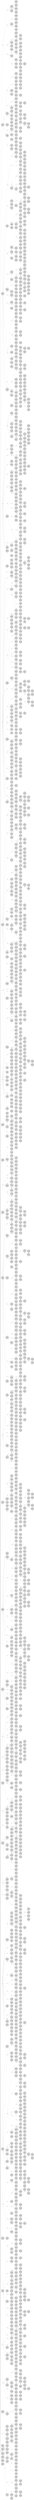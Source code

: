 digraph {
	rankdir = LR;
	ordering = out;
	edge [arrowsize=0.4,fontsize=10]
	node5EF25DD8 [label="",style=filled,fillcolor=lightgrey,shape=circle,width=.1,height=.1];
//------leaves------
	node17AC531F [label="[Ljava.lang.Object;@40e215c9",shape=point,style=filled,fillcolor=lightgrey,shape=circle,width=.07,height=.07]
	node6C1DB64 [label="[Ljava.lang.Object;@4a914af9",shape=point,style=filled,fillcolor=lightgrey,shape=circle,width=.07,height=.07]
	node3FD0CC1F [label="[Ljava.lang.Object;@6f4cca71",shape=point,style=filled,fillcolor=lightgrey,shape=circle,width=.07,height=.07]
	node67DE2607 [label="[Ljava.lang.Object;@27587e87",shape=point,style=filled,fillcolor=lightgrey,shape=circle,width=.07,height=.07]
	node1ED1EE47 [label="[Ljava.lang.Object;@17c7a0ae",shape=point,style=filled,fillcolor=lightgrey,shape=circle,width=.07,height=.07]
	node13F424F [label="[Ljava.lang.Object;@65f7b8a9",shape=point,style=filled,fillcolor=lightgrey,shape=circle,width=.07,height=.07]
	node7445D186 [label="[Ljava.lang.Object;@5e2ddd70",shape=point,style=filled,fillcolor=lightgrey,shape=circle,width=.07,height=.07]
	node257BC1C0 [label="[Ljava.lang.Object;@7d110736",shape=point,style=filled,fillcolor=lightgrey,shape=circle,width=.07,height=.07]
	node270220F3 [label="[Ljava.lang.Object;@17f4af3e",shape=point,style=filled,fillcolor=lightgrey,shape=circle,width=.07,height=.07]
	node6C7A09C1 [label="[Ljava.lang.Object;@19a79bcf",shape=point,style=filled,fillcolor=lightgrey,shape=circle,width=.07,height=.07]
	node2F1435B0 [label="[Ljava.lang.Object;@1dabe233",shape=point,style=filled,fillcolor=lightgrey,shape=circle,width=.07,height=.07]
	node2123D446 [label="[Ljava.lang.Object;@4ff5a4e",shape=point,style=filled,fillcolor=lightgrey,shape=circle,width=.07,height=.07]
	nodeAC856D4 [label="[Ljava.lang.Object;@483087c4",shape=point,style=filled,fillcolor=lightgrey,shape=circle,width=.07,height=.07]
	node770EFB60 [label="[Ljava.lang.Object;@9ddf2e5",shape=point,style=filled,fillcolor=lightgrey,shape=circle,width=.07,height=.07]
	node416B6BFC [label="[Ljava.lang.Object;@d29cab2",shape=point,style=filled,fillcolor=lightgrey,shape=circle,width=.07,height=.07]
	nodeDFCE58C [label="[Ljava.lang.Object;@6bd0740c",shape=point,style=filled,fillcolor=lightgrey,shape=circle,width=.07,height=.07]
	node71FEC601 [label="[Ljava.lang.Object;@32c1eed6",shape=point,style=filled,fillcolor=lightgrey,shape=circle,width=.07,height=.07]
	node58FBBD87 [label="[Ljava.lang.Object;@3063c280",shape=point,style=filled,fillcolor=lightgrey,shape=circle,width=.07,height=.07]
	node372AC443 [label="[Ljava.lang.Object;@aa03b2e",shape=point,style=filled,fillcolor=lightgrey,shape=circle,width=.07,height=.07]
	nodeFB2B878 [label="[Ljava.lang.Object;@21eb1ccc",shape=point,style=filled,fillcolor=lightgrey,shape=circle,width=.07,height=.07]
	node4002DC6E [label="[Ljava.lang.Object;@4bf0e60b",shape=point,style=filled,fillcolor=lightgrey,shape=circle,width=.07,height=.07]
	node519BF675 [label="[Ljava.lang.Object;@286f9df6",shape=point,style=filled,fillcolor=lightgrey,shape=circle,width=.07,height=.07]
	node7ED8D539 [label="[Ljava.lang.Object;@3254a457",shape=point,style=filled,fillcolor=lightgrey,shape=circle,width=.07,height=.07]
	node3C72D436 [label="[Ljava.lang.Object;@68a67e63",shape=point,style=filled,fillcolor=lightgrey,shape=circle,width=.07,height=.07]
	node506F1F53 [label="[Ljava.lang.Object;@478e6f15",shape=point,style=filled,fillcolor=lightgrey,shape=circle,width=.07,height=.07]
	node6DF7D0B6 [label="[Ljava.lang.Object;@36f9fe0d",shape=point,style=filled,fillcolor=lightgrey,shape=circle,width=.07,height=.07]
	node1EC4FA06 [label="[Ljava.lang.Object;@2a06c80c",shape=point,style=filled,fillcolor=lightgrey,shape=circle,width=.07,height=.07]
	node7927DF9A [label="[Ljava.lang.Object;@574f25",shape=point,style=filled,fillcolor=lightgrey,shape=circle,width=.07,height=.07]
	node397A91E3 [label="[Ljava.lang.Object;@25207868",shape=point,style=filled,fillcolor=lightgrey,shape=circle,width=.07,height=.07]
	node62BCA859 [label="[Ljava.lang.Object;@5828ed4c",shape=point,style=filled,fillcolor=lightgrey,shape=circle,width=.07,height=.07]
	node35308A23 [label="[Ljava.lang.Object;@13f557d5",shape=point,style=filled,fillcolor=lightgrey,shape=circle,width=.07,height=.07]
	node148CCB92 [label="[Ljava.lang.Object;@b5116c2",shape=point,style=filled,fillcolor=lightgrey,shape=circle,width=.07,height=.07]
	node3A81E419 [label="[Ljava.lang.Object;@3734763",shape=point,style=filled,fillcolor=lightgrey,shape=circle,width=.07,height=.07]
	node7151CCC4 [label="[Ljava.lang.Object;@7235332a",shape=point,style=filled,fillcolor=lightgrey,shape=circle,width=.07,height=.07]
	node4721B059 [label="[Ljava.lang.Object;@5ef0bf81",shape=point,style=filled,fillcolor=lightgrey,shape=circle,width=.07,height=.07]
	node21B86F77 [label="[Ljava.lang.Object;@7acfa409",shape=point,style=filled,fillcolor=lightgrey,shape=circle,width=.07,height=.07]
	node30A66071 [label="[Ljava.lang.Object;@6b71dd53",shape=point,style=filled,fillcolor=lightgrey,shape=circle,width=.07,height=.07]
	node950D49D [label="[Ljava.lang.Object;@e38d652",shape=point,style=filled,fillcolor=lightgrey,shape=circle,width=.07,height=.07]
	nodeD9E8A0C [label="[Ljava.lang.Object;@686045a9",shape=point,style=filled,fillcolor=lightgrey,shape=circle,width=.07,height=.07]
	node671B9004 [label="[Ljava.lang.Object;@2fd950f3",shape=point,style=filled,fillcolor=lightgrey,shape=circle,width=.07,height=.07]
	node566E71EE [label="[Ljava.lang.Object;@3cc93b87",shape=point,style=filled,fillcolor=lightgrey,shape=circle,width=.07,height=.07]
	node7E907AA [label="[Ljava.lang.Object;@6252916c",shape=point,style=filled,fillcolor=lightgrey,shape=circle,width=.07,height=.07]
	node47966DC9 [label="[Ljava.lang.Object;@327663bf",shape=point,style=filled,fillcolor=lightgrey,shape=circle,width=.07,height=.07]
	node7DEDE60C [label="[Ljava.lang.Object;@b42c12c",shape=point,style=filled,fillcolor=lightgrey,shape=circle,width=.07,height=.07]
	node7FCE1DA8 [label="[Ljava.lang.Object;@7e24e275",shape=point,style=filled,fillcolor=lightgrey,shape=circle,width=.07,height=.07]
	node6CEBA63B [label="[Ljava.lang.Object;@71bd512b",shape=point,style=filled,fillcolor=lightgrey,shape=circle,width=.07,height=.07]
	node7E9131E9 [label="[Ljava.lang.Object;@277f5304",shape=point,style=filled,fillcolor=lightgrey,shape=circle,width=.07,height=.07]
	node1614F3AE [label="[Ljava.lang.Object;@d3bdc4e",shape=point,style=filled,fillcolor=lightgrey,shape=circle,width=.07,height=.07]
	node7A52AA79 [label="[Ljava.lang.Object;@27682144",shape=point,style=filled,fillcolor=lightgrey,shape=circle,width=.07,height=.07]
	node16D02F84 [label="[Ljava.lang.Object;@455a58bc",shape=point,style=filled,fillcolor=lightgrey,shape=circle,width=.07,height=.07]
	node2A34330C [label="[Ljava.lang.Object;@4c30550f",shape=point,style=filled,fillcolor=lightgrey,shape=circle,width=.07,height=.07]
	node5B0BFF02 [label="[Ljava.lang.Object;@4c03c367",shape=point,style=filled,fillcolor=lightgrey,shape=circle,width=.07,height=.07]
	node472435B8 [label="[Ljava.lang.Object;@972987e",shape=point,style=filled,fillcolor=lightgrey,shape=circle,width=.07,height=.07]
	nodeD0585BD [label="[Ljava.lang.Object;@5f4f7781",shape=point,style=filled,fillcolor=lightgrey,shape=circle,width=.07,height=.07]
	node39201025 [label="[Ljava.lang.Object;@240cce17",shape=point,style=filled,fillcolor=lightgrey,shape=circle,width=.07,height=.07]
	node5859F46 [label="[Ljava.lang.Object;@21d21308",shape=point,style=filled,fillcolor=lightgrey,shape=circle,width=.07,height=.07]
	node184A9E2F [label="[Ljava.lang.Object;@5af48747",shape=point,style=filled,fillcolor=lightgrey,shape=circle,width=.07,height=.07]
	node73A25CF0 [label="[Ljava.lang.Object;@42d94bdf",shape=point,style=filled,fillcolor=lightgrey,shape=circle,width=.07,height=.07]
	nodeEAE1E4D [label="[Ljava.lang.Object;@709e7e60",shape=point,style=filled,fillcolor=lightgrey,shape=circle,width=.07,height=.07]
	node11BAE95F [label="[Ljava.lang.Object;@19b5df04",shape=point,style=filled,fillcolor=lightgrey,shape=circle,width=.07,height=.07]
	node6717E609 [label="[Ljava.lang.Object;@64f9f9f5",shape=point,style=filled,fillcolor=lightgrey,shape=circle,width=.07,height=.07]
	node22CF0424 [label="[Ljava.lang.Object;@15b5b286",shape=point,style=filled,fillcolor=lightgrey,shape=circle,width=.07,height=.07]
	node4D4A3997 [label="[Ljava.lang.Object;@6657479a",shape=point,style=filled,fillcolor=lightgrey,shape=circle,width=.07,height=.07]
	node3CE39150 [label="[Ljava.lang.Object;@47a25c8",shape=point,style=filled,fillcolor=lightgrey,shape=circle,width=.07,height=.07]
	node18602251 [label="[Ljava.lang.Object;@4457cd50",shape=point,style=filled,fillcolor=lightgrey,shape=circle,width=.07,height=.07]
	node649EAD9B [label="[Ljava.lang.Object;@311f90a5",shape=point,style=filled,fillcolor=lightgrey,shape=circle,width=.07,height=.07]
	node28F45E7D [label="[Ljava.lang.Object;@52b32b7e",shape=point,style=filled,fillcolor=lightgrey,shape=circle,width=.07,height=.07]
	node43D0A6C6 [label="[Ljava.lang.Object;@e079ca1",shape=point,style=filled,fillcolor=lightgrey,shape=circle,width=.07,height=.07]
	node48A3CAA [label="[Ljava.lang.Object;@4fa90f9e",shape=point,style=filled,fillcolor=lightgrey,shape=circle,width=.07,height=.07]
	node909663B [label="[Ljava.lang.Object;@3b59012f",shape=point,style=filled,fillcolor=lightgrey,shape=circle,width=.07,height=.07]
	node6E630582 [label="[Ljava.lang.Object;@6931222f",shape=point,style=filled,fillcolor=lightgrey,shape=circle,width=.07,height=.07]
	node2BCBB98C [label="[Ljava.lang.Object;@586895a3",shape=point,style=filled,fillcolor=lightgrey,shape=circle,width=.07,height=.07]
	node2E51D439 [label="[Ljava.lang.Object;@4e11bb86",shape=point,style=filled,fillcolor=lightgrey,shape=circle,width=.07,height=.07]
	node38607C11 [label="[Ljava.lang.Object;@24392333",shape=point,style=filled,fillcolor=lightgrey,shape=circle,width=.07,height=.07]
	node4E9CB91 [label="[Ljava.lang.Object;@47678d01",shape=point,style=filled,fillcolor=lightgrey,shape=circle,width=.07,height=.07]
	node7C5CF108 [label="[Ljava.lang.Object;@1191750b",shape=point,style=filled,fillcolor=lightgrey,shape=circle,width=.07,height=.07]
	node5B6E81EB [label="[Ljava.lang.Object;@201a0002",shape=point,style=filled,fillcolor=lightgrey,shape=circle,width=.07,height=.07]
	node3BD561B8 [label="[Ljava.lang.Object;@217672e4",shape=point,style=filled,fillcolor=lightgrey,shape=circle,width=.07,height=.07]
	nodeE38DEF8 [label="[Ljava.lang.Object;@7ed2c52d",shape=point,style=filled,fillcolor=lightgrey,shape=circle,width=.07,height=.07]
	node6E9AB3EE [label="[Ljava.lang.Object;@7c691d8b",shape=point,style=filled,fillcolor=lightgrey,shape=circle,width=.07,height=.07]
	node34EED3E0 [label="[Ljava.lang.Object;@5cfd93fd",shape=point,style=filled,fillcolor=lightgrey,shape=circle,width=.07,height=.07]
	node67C35E4F [label="[Ljava.lang.Object;@53f29279",shape=point,style=filled,fillcolor=lightgrey,shape=circle,width=.07,height=.07]
	node11412A34 [label="[Ljava.lang.Object;@2193319a",shape=point,style=filled,fillcolor=lightgrey,shape=circle,width=.07,height=.07]
	node5CDF32C1 [label="[Ljava.lang.Object;@1bf91279",shape=point,style=filled,fillcolor=lightgrey,shape=circle,width=.07,height=.07]
	node3F19BB8 [label="[Ljava.lang.Object;@3bd675bd",shape=point,style=filled,fillcolor=lightgrey,shape=circle,width=.07,height=.07]
	node1EBA113C [label="[Ljava.lang.Object;@4d83b248",shape=point,style=filled,fillcolor=lightgrey,shape=circle,width=.07,height=.07]
	node42A0DC1B [label="[Ljava.lang.Object;@4ad3226f",shape=point,style=filled,fillcolor=lightgrey,shape=circle,width=.07,height=.07]
	node4AEF9F8 [label="[Ljava.lang.Object;@546f0ad7",shape=point,style=filled,fillcolor=lightgrey,shape=circle,width=.07,height=.07]
	node10EB4445 [label="[Ljava.lang.Object;@4378cc6d",shape=point,style=filled,fillcolor=lightgrey,shape=circle,width=.07,height=.07]
	node30EA8CC3 [label="[Ljava.lang.Object;@1cff01bb",shape=point,style=filled,fillcolor=lightgrey,shape=circle,width=.07,height=.07]
	node56FCA70D [label="[Ljava.lang.Object;@53e2021b",shape=point,style=filled,fillcolor=lightgrey,shape=circle,width=.07,height=.07]
	node370A0030 [label="[Ljava.lang.Object;@531c3db3",shape=point,style=filled,fillcolor=lightgrey,shape=circle,width=.07,height=.07]
	node60EB3C12 [label="[Ljava.lang.Object;@23da18ce",shape=point,style=filled,fillcolor=lightgrey,shape=circle,width=.07,height=.07]
	node44368705 [label="[Ljava.lang.Object;@7675db95",shape=point,style=filled,fillcolor=lightgrey,shape=circle,width=.07,height=.07]
	node4F4762E5 [label="[Ljava.lang.Object;@3c280fab",shape=point,style=filled,fillcolor=lightgrey,shape=circle,width=.07,height=.07]
	node4CD6B984 [label="[Ljava.lang.Object;@14276af8",shape=point,style=filled,fillcolor=lightgrey,shape=circle,width=.07,height=.07]
	node608372D3 [label="[Ljava.lang.Object;@1c2a6c3f",shape=point,style=filled,fillcolor=lightgrey,shape=circle,width=.07,height=.07]
	node65C9ECA7 [label="[Ljava.lang.Object;@4a962a4c",shape=point,style=filled,fillcolor=lightgrey,shape=circle,width=.07,height=.07]
	node3178CC27 [label="[Ljava.lang.Object;@7e7c15a3",shape=point,style=filled,fillcolor=lightgrey,shape=circle,width=.07,height=.07]
	node547A621F [label="[Ljava.lang.Object;@2fc5f696",shape=point,style=filled,fillcolor=lightgrey,shape=circle,width=.07,height=.07]
	node582B0EBD [label="[Ljava.lang.Object;@4664d916",shape=point,style=filled,fillcolor=lightgrey,shape=circle,width=.07,height=.07]
	node4109315F [label="[Ljava.lang.Object;@41f81eae",shape=point,style=filled,fillcolor=lightgrey,shape=circle,width=.07,height=.07]
	node41A6AECA [label="[Ljava.lang.Object;@21ea6381",shape=point,style=filled,fillcolor=lightgrey,shape=circle,width=.07,height=.07]
	node29E13D2A [label="[Ljava.lang.Object;@286d5bd6",shape=point,style=filled,fillcolor=lightgrey,shape=circle,width=.07,height=.07]
	node5CC960EF [label="[Ljava.lang.Object;@2ecde69c",shape=point,style=filled,fillcolor=lightgrey,shape=circle,width=.07,height=.07]
	nodeEE58602 [label="[Ljava.lang.Object;@4c94dfe3",shape=point,style=filled,fillcolor=lightgrey,shape=circle,width=.07,height=.07]
	node5BCD1086 [label="[Ljava.lang.Object;@1a75e465",shape=point,style=filled,fillcolor=lightgrey,shape=circle,width=.07,height=.07]
	node3882A4BF [label="[Ljava.lang.Object;@52830f8b",shape=point,style=filled,fillcolor=lightgrey,shape=circle,width=.07,height=.07]
	node61F96C7D [label="[Ljava.lang.Object;@541afaeb",shape=point,style=filled,fillcolor=lightgrey,shape=circle,width=.07,height=.07]
	node79901B8B [label="[Ljava.lang.Object;@3325ac65",shape=point,style=filled,fillcolor=lightgrey,shape=circle,width=.07,height=.07]
	node1915A4F8 [label="[Ljava.lang.Object;@1adbc893",shape=point,style=filled,fillcolor=lightgrey,shape=circle,width=.07,height=.07]
	node63EEC400 [label="[Ljava.lang.Object;@7d360a9c",shape=point,style=filled,fillcolor=lightgrey,shape=circle,width=.07,height=.07]
	node49B043A6 [label="[Ljava.lang.Object;@deb8553",shape=point,style=filled,fillcolor=lightgrey,shape=circle,width=.07,height=.07]
	node18309E2A [label="[Ljava.lang.Object;@551f055a",shape=point,style=filled,fillcolor=lightgrey,shape=circle,width=.07,height=.07]
	node1E79C12C [label="[Ljava.lang.Object;@4f691ead",shape=point,style=filled,fillcolor=lightgrey,shape=circle,width=.07,height=.07]
	node53B408A4 [label="[Ljava.lang.Object;@7eacf25d",shape=point,style=filled,fillcolor=lightgrey,shape=circle,width=.07,height=.07]
	node2E0C3C05 [label="[Ljava.lang.Object;@2917d31f",shape=point,style=filled,fillcolor=lightgrey,shape=circle,width=.07,height=.07]
	node5A951FB1 [label="[Ljava.lang.Object;@433220a4",shape=point,style=filled,fillcolor=lightgrey,shape=circle,width=.07,height=.07]
	nodeC91D0D3 [label="[Ljava.lang.Object;@1b097575",shape=point,style=filled,fillcolor=lightgrey,shape=circle,width=.07,height=.07]
	node69138932 [label="[Ljava.lang.Object;@3bf6b3b4",shape=point,style=filled,fillcolor=lightgrey,shape=circle,width=.07,height=.07]
	node3963FB51 [label="[Ljava.lang.Object;@699183d5",shape=point,style=filled,fillcolor=lightgrey,shape=circle,width=.07,height=.07]
	node1C3ECDCC [label="[Ljava.lang.Object;@125ba6ec",shape=point,style=filled,fillcolor=lightgrey,shape=circle,width=.07,height=.07]
	node34C47E85 [label="[Ljava.lang.Object;@51aecce3",shape=point,style=filled,fillcolor=lightgrey,shape=circle,width=.07,height=.07]
	node3B943BB7 [label="[Ljava.lang.Object;@74b796ef",shape=point,style=filled,fillcolor=lightgrey,shape=circle,width=.07,height=.07]
	node6310FEAA [label="[Ljava.lang.Object;@44feffff",shape=point,style=filled,fillcolor=lightgrey,shape=circle,width=.07,height=.07]
	node5E2D2D54 [label="[Ljava.lang.Object;@16e5c890",shape=point,style=filled,fillcolor=lightgrey,shape=circle,width=.07,height=.07]
	node72649148 [label="[Ljava.lang.Object;@415689fc",shape=point,style=filled,fillcolor=lightgrey,shape=circle,width=.07,height=.07]
	node76265B0F [label="[Ljava.lang.Object;@4e3fac13",shape=point,style=filled,fillcolor=lightgrey,shape=circle,width=.07,height=.07]
	node18079A4D [label="[Ljava.lang.Object;@6d6bf9d8",shape=point,style=filled,fillcolor=lightgrey,shape=circle,width=.07,height=.07]
	node29513959 [label="[Ljava.lang.Object;@1abd5754",shape=point,style=filled,fillcolor=lightgrey,shape=circle,width=.07,height=.07]
	node3ECC63BC [label="[Ljava.lang.Object;@cdbf884",shape=point,style=filled,fillcolor=lightgrey,shape=circle,width=.07,height=.07]
	node2CE083B7 [label="[Ljava.lang.Object;@5c977688",shape=point,style=filled,fillcolor=lightgrey,shape=circle,width=.07,height=.07]
	node11B2F25 [label="[Ljava.lang.Object;@5257e85a",shape=point,style=filled,fillcolor=lightgrey,shape=circle,width=.07,height=.07]
	node7A82249C [label="[Ljava.lang.Object;@1d463e72",shape=point,style=filled,fillcolor=lightgrey,shape=circle,width=.07,height=.07]
	node45FC48F8 [label="[Ljava.lang.Object;@28046d25",shape=point,style=filled,fillcolor=lightgrey,shape=circle,width=.07,height=.07]
	node43C91A7D [label="[Ljava.lang.Object;@6fd019d8",shape=point,style=filled,fillcolor=lightgrey,shape=circle,width=.07,height=.07]
	node48CC2752 [label="[Ljava.lang.Object;@432a162b",shape=point,style=filled,fillcolor=lightgrey,shape=circle,width=.07,height=.07]
	node48BBF6C1 [label="[Ljava.lang.Object;@274a28d7",shape=point,style=filled,fillcolor=lightgrey,shape=circle,width=.07,height=.07]
	nodeE156DDB [label="[Ljava.lang.Object;@1d9da97c",shape=point,style=filled,fillcolor=lightgrey,shape=circle,width=.07,height=.07]
	nodeA8749F0 [label="[Ljava.lang.Object;@7cfdc4e7",shape=point,style=filled,fillcolor=lightgrey,shape=circle,width=.07,height=.07]
	node59A31516 [label="[Ljava.lang.Object;@29059117",shape=point,style=filled,fillcolor=lightgrey,shape=circle,width=.07,height=.07]
	node197D850E [label="[Ljava.lang.Object;@bb5a03a",shape=point,style=filled,fillcolor=lightgrey,shape=circle,width=.07,height=.07]
	node4A7F0FFF [label="[Ljava.lang.Object;@4f77b28e",shape=point,style=filled,fillcolor=lightgrey,shape=circle,width=.07,height=.07]
	node3AD71B9B [label="[Ljava.lang.Object;@1cc5c88b",shape=point,style=filled,fillcolor=lightgrey,shape=circle,width=.07,height=.07]
	node2EF73C1B [label="[Ljava.lang.Object;@5ce61889",shape=point,style=filled,fillcolor=lightgrey,shape=circle,width=.07,height=.07]
	node5EEFCB4D [label="[Ljava.lang.Object;@6c5cc18b",shape=point,style=filled,fillcolor=lightgrey,shape=circle,width=.07,height=.07]
	node7BDC2FFF [label="[Ljava.lang.Object;@1712525d",shape=point,style=filled,fillcolor=lightgrey,shape=circle,width=.07,height=.07]
	node37075651 [label="[Ljava.lang.Object;@3d5d99a3",shape=point,style=filled,fillcolor=lightgrey,shape=circle,width=.07,height=.07]
	node2764EA20 [label="[Ljava.lang.Object;@22e1c42b",shape=point,style=filled,fillcolor=lightgrey,shape=circle,width=.07,height=.07]
	node2F59BBF8 [label="[Ljava.lang.Object;@7e18bf31",shape=point,style=filled,fillcolor=lightgrey,shape=circle,width=.07,height=.07]
	node7EAD6F38 [label="[Ljava.lang.Object;@52c12c5a",shape=point,style=filled,fillcolor=lightgrey,shape=circle,width=.07,height=.07]
	node3025DB81 [label="[Ljava.lang.Object;@b7f0b83",shape=point,style=filled,fillcolor=lightgrey,shape=circle,width=.07,height=.07]
	node1E3E617B [label="[Ljava.lang.Object;@45c63d1a",shape=point,style=filled,fillcolor=lightgrey,shape=circle,width=.07,height=.07]
	node5B211FF0 [label="[Ljava.lang.Object;@28712404",shape=point,style=filled,fillcolor=lightgrey,shape=circle,width=.07,height=.07]
	node45A9ADC8 [label="[Ljava.lang.Object;@31f3768a",shape=point,style=filled,fillcolor=lightgrey,shape=circle,width=.07,height=.07]
	node627E21DB [label="[Ljava.lang.Object;@438e6894",shape=point,style=filled,fillcolor=lightgrey,shape=circle,width=.07,height=.07]
	node4BC14AC0 [label="[Ljava.lang.Object;@61ac3214",shape=point,style=filled,fillcolor=lightgrey,shape=circle,width=.07,height=.07]
	node72CFA703 [label="[Ljava.lang.Object;@4235bb06",shape=point,style=filled,fillcolor=lightgrey,shape=circle,width=.07,height=.07]
	node3637ECA [label="[Ljava.lang.Object;@3dfd020",shape=point,style=filled,fillcolor=lightgrey,shape=circle,width=.07,height=.07]
	nodeCA788E7 [label="[Ljava.lang.Object;@6325effe",shape=point,style=filled,fillcolor=lightgrey,shape=circle,width=.07,height=.07]
	node7BA8587E [label="[Ljava.lang.Object;@68bd9fb",shape=point,style=filled,fillcolor=lightgrey,shape=circle,width=.07,height=.07]
	node365B897D [label="[Ljava.lang.Object;@7a4dca57",shape=point,style=filled,fillcolor=lightgrey,shape=circle,width=.07,height=.07]
	node431F06C8 [label="[Ljava.lang.Object;@1b034b51",shape=point,style=filled,fillcolor=lightgrey,shape=circle,width=.07,height=.07]
	node71F9392D [label="[Ljava.lang.Object;@65f24a37",shape=point,style=filled,fillcolor=lightgrey,shape=circle,width=.07,height=.07]
	node5E603907 [label="[Ljava.lang.Object;@5f38a859",shape=point,style=filled,fillcolor=lightgrey,shape=circle,width=.07,height=.07]
	node6730C2C2 [label="[Ljava.lang.Object;@10e49fe1",shape=point,style=filled,fillcolor=lightgrey,shape=circle,width=.07,height=.07]
	node4F1334FB [label="[Ljava.lang.Object;@55f32720",shape=point,style=filled,fillcolor=lightgrey,shape=circle,width=.07,height=.07]
	node3434C98E [label="[Ljava.lang.Object;@1b437e",shape=point,style=filled,fillcolor=lightgrey,shape=circle,width=.07,height=.07]
	node56791B6A [label="[Ljava.lang.Object;@1affeca2",shape=point,style=filled,fillcolor=lightgrey,shape=circle,width=.07,height=.07]
	node8153ECA [label="[Ljava.lang.Object;@52cf8c05",shape=point,style=filled,fillcolor=lightgrey,shape=circle,width=.07,height=.07]
	node4C737F7D [label="[Ljava.lang.Object;@298c00ad",shape=point,style=filled,fillcolor=lightgrey,shape=circle,width=.07,height=.07]
	node8CE9838 [label="[Ljava.lang.Object;@26cf9280",shape=point,style=filled,fillcolor=lightgrey,shape=circle,width=.07,height=.07]
	node711099B3 [label="[Ljava.lang.Object;@38506654",shape=point,style=filled,fillcolor=lightgrey,shape=circle,width=.07,height=.07]
	node4423363E [label="[Ljava.lang.Object;@1ea2f7a8",shape=point,style=filled,fillcolor=lightgrey,shape=circle,width=.07,height=.07]
	node6B0A38CE [label="[Ljava.lang.Object;@50d3813d",shape=point,style=filled,fillcolor=lightgrey,shape=circle,width=.07,height=.07]
	nodeD1CDFDF [label="[Ljava.lang.Object;@48a7663",shape=point,style=filled,fillcolor=lightgrey,shape=circle,width=.07,height=.07]
	node3EFCE274 [label="[Ljava.lang.Object;@72ea56ff",shape=point,style=filled,fillcolor=lightgrey,shape=circle,width=.07,height=.07]
	node19E38D5A [label="[Ljava.lang.Object;@4e0dd96b",shape=point,style=filled,fillcolor=lightgrey,shape=circle,width=.07,height=.07]
	node173B6D9C [label="[Ljava.lang.Object;@37c69c2a",shape=point,style=filled,fillcolor=lightgrey,shape=circle,width=.07,height=.07]
	node324A5ED5 [label="[Ljava.lang.Object;@122c0f76",shape=point,style=filled,fillcolor=lightgrey,shape=circle,width=.07,height=.07]
	node5EB7D722 [label="[Ljava.lang.Object;@5d132712",shape=point,style=filled,fillcolor=lightgrey,shape=circle,width=.07,height=.07]
	node3D4F6693 [label="[Ljava.lang.Object;@4f6a99f3",shape=point,style=filled,fillcolor=lightgrey,shape=circle,width=.07,height=.07]
	node2F0449FB [label="[Ljava.lang.Object;@6bebc0be",shape=point,style=filled,fillcolor=lightgrey,shape=circle,width=.07,height=.07]
	node2D5648AE [label="[Ljava.lang.Object;@3668f9f6",shape=point,style=filled,fillcolor=lightgrey,shape=circle,width=.07,height=.07]
	node3BAE2551 [label="[Ljava.lang.Object;@e75ecaa",shape=point,style=filled,fillcolor=lightgrey,shape=circle,width=.07,height=.07]
	node1179D6F2 [label="[Ljava.lang.Object;@60af2a62",shape=point,style=filled,fillcolor=lightgrey,shape=circle,width=.07,height=.07]
	node2AE11F8B [label="[Ljava.lang.Object;@bd0b6c1",shape=point,style=filled,fillcolor=lightgrey,shape=circle,width=.07,height=.07]
	node54413F0F [label="[Ljava.lang.Object;@4d24f3df",shape=point,style=filled,fillcolor=lightgrey,shape=circle,width=.07,height=.07]
	node6F1BB0B7 [label="[Ljava.lang.Object;@61f3752b",shape=point,style=filled,fillcolor=lightgrey,shape=circle,width=.07,height=.07]
	node3C17875D [label="[Ljava.lang.Object;@5647310b",shape=point,style=filled,fillcolor=lightgrey,shape=circle,width=.07,height=.07]
	node64EBBD7C [label="[Ljava.lang.Object;@1e4bd6e7",shape=point,style=filled,fillcolor=lightgrey,shape=circle,width=.07,height=.07]
	node1EE6971C [label="[Ljava.lang.Object;@71c622a2",shape=point,style=filled,fillcolor=lightgrey,shape=circle,width=.07,height=.07]
	node487F71BB [label="[Ljava.lang.Object;@8c37abd",shape=point,style=filled,fillcolor=lightgrey,shape=circle,width=.07,height=.07]
	node223742CE [label="[Ljava.lang.Object;@62a4a718",shape=point,style=filled,fillcolor=lightgrey,shape=circle,width=.07,height=.07]
	node5165F05E [label="[Ljava.lang.Object;@42e07e5d",shape=point,style=filled,fillcolor=lightgrey,shape=circle,width=.07,height=.07]
	node5A5975FD [label="[Ljava.lang.Object;@1d8285c9",shape=point,style=filled,fillcolor=lightgrey,shape=circle,width=.07,height=.07]
	node631B6127 [label="[Ljava.lang.Object;@22c8e98f",shape=point,style=filled,fillcolor=lightgrey,shape=circle,width=.07,height=.07]
	node33AF96B6 [label="[Ljava.lang.Object;@3a0af1c7",shape=point,style=filled,fillcolor=lightgrey,shape=circle,width=.07,height=.07]
	node2A0BDF8 [label="[Ljava.lang.Object;@67c1b8b2",shape=point,style=filled,fillcolor=lightgrey,shape=circle,width=.07,height=.07]
	node289488DA [label="[Ljava.lang.Object;@457dc0c6",shape=point,style=filled,fillcolor=lightgrey,shape=circle,width=.07,height=.07]
	node42B5FAEC [label="[Ljava.lang.Object;@28dbce20",shape=point,style=filled,fillcolor=lightgrey,shape=circle,width=.07,height=.07]
	node248551B9 [label="[Ljava.lang.Object;@f55de1f",shape=point,style=filled,fillcolor=lightgrey,shape=circle,width=.07,height=.07]
	node625A3783 [label="[Ljava.lang.Object;@14864f26",shape=point,style=filled,fillcolor=lightgrey,shape=circle,width=.07,height=.07]
	node1A80CC96 [label="[Ljava.lang.Object;@3b045cff",shape=point,style=filled,fillcolor=lightgrey,shape=circle,width=.07,height=.07]
	node8D18233 [label="[Ljava.lang.Object;@2e881370",shape=point,style=filled,fillcolor=lightgrey,shape=circle,width=.07,height=.07]
	node32F08E4B [label="[Ljava.lang.Object;@2b8adf4e",shape=point,style=filled,fillcolor=lightgrey,shape=circle,width=.07,height=.07]
	node2F4E0016 [label="[Ljava.lang.Object;@4133851c",shape=point,style=filled,fillcolor=lightgrey,shape=circle,width=.07,height=.07]
	node7787D9A7 [label="[Ljava.lang.Object;@a8a08b6",shape=point,style=filled,fillcolor=lightgrey,shape=circle,width=.07,height=.07]
	node559BF741 [label="[Ljava.lang.Object;@85d838b",shape=point,style=filled,fillcolor=lightgrey,shape=circle,width=.07,height=.07]
	node415E39C6 [label="[Ljava.lang.Object;@1bcb56e3",shape=point,style=filled,fillcolor=lightgrey,shape=circle,width=.07,height=.07]
	node11609B24 [label="[Ljava.lang.Object;@75450358",shape=point,style=filled,fillcolor=lightgrey,shape=circle,width=.07,height=.07]
	node45E5943F [label="[Ljava.lang.Object;@458ae2e",shape=point,style=filled,fillcolor=lightgrey,shape=circle,width=.07,height=.07]
	node11F4BC3A [label="[Ljava.lang.Object;@4cf6329f",shape=point,style=filled,fillcolor=lightgrey,shape=circle,width=.07,height=.07]
	node25DB0352 [label="[Ljava.lang.Object;@64b3e019",shape=point,style=filled,fillcolor=lightgrey,shape=circle,width=.07,height=.07]
	node509285D9 [label="[Ljava.lang.Object;@2d8d379e",shape=point,style=filled,fillcolor=lightgrey,shape=circle,width=.07,height=.07]
	node503170EE [label="[Ljava.lang.Object;@2bf9f1d9",shape=point,style=filled,fillcolor=lightgrey,shape=circle,width=.07,height=.07]
	node6F011532 [label="[Ljava.lang.Object;@2bf4fe8b",shape=point,style=filled,fillcolor=lightgrey,shape=circle,width=.07,height=.07]
	node70194D1B [label="[Ljava.lang.Object;@140a0df8",shape=point,style=filled,fillcolor=lightgrey,shape=circle,width=.07,height=.07]
	node734522CE [label="[Ljava.lang.Object;@7fc99a8b",shape=point,style=filled,fillcolor=lightgrey,shape=circle,width=.07,height=.07]
	node450271FC [label="[Ljava.lang.Object;@123c169",shape=point,style=filled,fillcolor=lightgrey,shape=circle,width=.07,height=.07]
	node5BAAD0D1 [label="[Ljava.lang.Object;@688404ed",shape=point,style=filled,fillcolor=lightgrey,shape=circle,width=.07,height=.07]
	node3EDF1590 [label="[Ljava.lang.Object;@2168a3ab",shape=point,style=filled,fillcolor=lightgrey,shape=circle,width=.07,height=.07]
	node2C49D30F [label="[Ljava.lang.Object;@64a21907",shape=point,style=filled,fillcolor=lightgrey,shape=circle,width=.07,height=.07]
	node2297F396 [label="[Ljava.lang.Object;@46867994",shape=point,style=filled,fillcolor=lightgrey,shape=circle,width=.07,height=.07]
	node24350BE0 [label="[Ljava.lang.Object;@502b4440",shape=point,style=filled,fillcolor=lightgrey,shape=circle,width=.07,height=.07]
	node4DBD0690 [label="[Ljava.lang.Object;@38828c6a",shape=point,style=filled,fillcolor=lightgrey,shape=circle,width=.07,height=.07]
	node3464FA91 [label="[Ljava.lang.Object;@3e67b119",shape=point,style=filled,fillcolor=lightgrey,shape=circle,width=.07,height=.07]
	node1BCBB9C3 [label="[Ljava.lang.Object;@3786870c",shape=point,style=filled,fillcolor=lightgrey,shape=circle,width=.07,height=.07]
	node2425531F [label="[Ljava.lang.Object;@27c9d1fb",shape=point,style=filled,fillcolor=lightgrey,shape=circle,width=.07,height=.07]
	node618A6160 [label="[Ljava.lang.Object;@62b724ba",shape=point,style=filled,fillcolor=lightgrey,shape=circle,width=.07,height=.07]
	node6C843E58 [label="[Ljava.lang.Object;@52b6c3a",shape=point,style=filled,fillcolor=lightgrey,shape=circle,width=.07,height=.07]
	node37188C9E [label="[Ljava.lang.Object;@6c51fc33",shape=point,style=filled,fillcolor=lightgrey,shape=circle,width=.07,height=.07]
	node21EA791F [label="[Ljava.lang.Object;@7ffe9ba4",shape=point,style=filled,fillcolor=lightgrey,shape=circle,width=.07,height=.07]
	nodeCF184B9 [label="[Ljava.lang.Object;@6fa24170",shape=point,style=filled,fillcolor=lightgrey,shape=circle,width=.07,height=.07]
	node1D72EF1A [label="[Ljava.lang.Object;@165a64ab",shape=point,style=filled,fillcolor=lightgrey,shape=circle,width=.07,height=.07]
	node168EEE95 [label="[Ljava.lang.Object;@6b5a94f5",shape=point,style=filled,fillcolor=lightgrey,shape=circle,width=.07,height=.07]
	node615ABCBB [label="[Ljava.lang.Object;@2460e307",shape=point,style=filled,fillcolor=lightgrey,shape=circle,width=.07,height=.07]
	node457B4B58 [label="[Ljava.lang.Object;@7ab9823e",shape=point,style=filled,fillcolor=lightgrey,shape=circle,width=.07,height=.07]
	node4E3256B6 [label="[Ljava.lang.Object;@6de9fcac",shape=point,style=filled,fillcolor=lightgrey,shape=circle,width=.07,height=.07]
	node72574BC2 [label="[Ljava.lang.Object;@44499fc4",shape=point,style=filled,fillcolor=lightgrey,shape=circle,width=.07,height=.07]
	node1812E61D [label="[Ljava.lang.Object;@3abc752f",shape=point,style=filled,fillcolor=lightgrey,shape=circle,width=.07,height=.07]
	node727D30E1 [label="[Ljava.lang.Object;@7a4236d5",shape=point,style=filled,fillcolor=lightgrey,shape=circle,width=.07,height=.07]
	node75EF058E [label="[Ljava.lang.Object;@2ca31311",shape=point,style=filled,fillcolor=lightgrey,shape=circle,width=.07,height=.07]
	node37C2D45C [label="[Ljava.lang.Object;@5cdda8ef",shape=point,style=filled,fillcolor=lightgrey,shape=circle,width=.07,height=.07]
	node5113158F [label="[Ljava.lang.Object;@651cbf27",shape=point,style=filled,fillcolor=lightgrey,shape=circle,width=.07,height=.07]
	node44DDE7EC [label="[Ljava.lang.Object;@75f6b548",shape=point,style=filled,fillcolor=lightgrey,shape=circle,width=.07,height=.07]
	node3C806914 [label="[Ljava.lang.Object;@3ce51c24",shape=point,style=filled,fillcolor=lightgrey,shape=circle,width=.07,height=.07]
	node172C7ED3 [label="[Ljava.lang.Object;@57b0d58b",shape=point,style=filled,fillcolor=lightgrey,shape=circle,width=.07,height=.07]
	node68C7CEA0 [label="[Ljava.lang.Object;@7cd7fba0",shape=point,style=filled,fillcolor=lightgrey,shape=circle,width=.07,height=.07]
	node879C80F [label="[Ljava.lang.Object;@59345806",shape=point,style=filled,fillcolor=lightgrey,shape=circle,width=.07,height=.07]
	nodeFD02F4E [label="[Ljava.lang.Object;@4c19dfef",shape=point,style=filled,fillcolor=lightgrey,shape=circle,width=.07,height=.07]
	nodeAE64FD3 [label="[Ljava.lang.Object;@71e9d2e1",shape=point,style=filled,fillcolor=lightgrey,shape=circle,width=.07,height=.07]
	node7FCD39CD [label="[Ljava.lang.Object;@7d29777c",shape=point,style=filled,fillcolor=lightgrey,shape=circle,width=.07,height=.07]
	node458937DD [label="[Ljava.lang.Object;@7a489b57",shape=point,style=filled,fillcolor=lightgrey,shape=circle,width=.07,height=.07]
	node6C5DD682 [label="[Ljava.lang.Object;@5af9cee2",shape=point,style=filled,fillcolor=lightgrey,shape=circle,width=.07,height=.07]
	node56C23DBF [label="[Ljava.lang.Object;@68ee9613",shape=point,style=filled,fillcolor=lightgrey,shape=circle,width=.07,height=.07]
	node6A05B44A [label="[Ljava.lang.Object;@7e9fe936",shape=point,style=filled,fillcolor=lightgrey,shape=circle,width=.07,height=.07]
	node39770C9F [label="[Ljava.lang.Object;@25354bac",shape=point,style=filled,fillcolor=lightgrey,shape=circle,width=.07,height=.07]
	node62D51CA4 [label="[Ljava.lang.Object;@63828f91",shape=point,style=filled,fillcolor=lightgrey,shape=circle,width=.07,height=.07]
	node6290648A [label="[Ljava.lang.Object;@6df72b5f",shape=point,style=filled,fillcolor=lightgrey,shape=circle,width=.07,height=.07]
	node278D2A79 [label="[Ljava.lang.Object;@5004d71e",shape=point,style=filled,fillcolor=lightgrey,shape=circle,width=.07,height=.07]
	node31515DA0 [label="[Ljava.lang.Object;@65283506",shape=point,style=filled,fillcolor=lightgrey,shape=circle,width=.07,height=.07]
	node2BB80538 [label="[Ljava.lang.Object;@5d729b76",shape=point,style=filled,fillcolor=lightgrey,shape=circle,width=.07,height=.07]
	node66F57125 [label="[Ljava.lang.Object;@4251f8f8",shape=point,style=filled,fillcolor=lightgrey,shape=circle,width=.07,height=.07]
	node292BA44F [label="[Ljava.lang.Object;@604b3337",shape=point,style=filled,fillcolor=lightgrey,shape=circle,width=.07,height=.07]
	node2DFA1A42 [label="[Ljava.lang.Object;@60a1a13d",shape=point,style=filled,fillcolor=lightgrey,shape=circle,width=.07,height=.07]
	node145C78BA [label="[Ljava.lang.Object;@2db7338d",shape=point,style=filled,fillcolor=lightgrey,shape=circle,width=.07,height=.07]
	node50E20473 [label="[Ljava.lang.Object;@3d27ff1b",shape=point,style=filled,fillcolor=lightgrey,shape=circle,width=.07,height=.07]
	node4AC9D9AD [label="[Ljava.lang.Object;@5ef6b022",shape=point,style=filled,fillcolor=lightgrey,shape=circle,width=.07,height=.07]
	node1EF7F613 [label="[Ljava.lang.Object;@1caa0df1",shape=point,style=filled,fillcolor=lightgrey,shape=circle,width=.07,height=.07]
	node182AAB78 [label="[Ljava.lang.Object;@73367fff",shape=point,style=filled,fillcolor=lightgrey,shape=circle,width=.07,height=.07]
	node52D058E4 [label="[Ljava.lang.Object;@1ed902ca",shape=point,style=filled,fillcolor=lightgrey,shape=circle,width=.07,height=.07]
	node53E51B02 [label="[Ljava.lang.Object;@13ec5f06",shape=point,style=filled,fillcolor=lightgrey,shape=circle,width=.07,height=.07]
	node43AB22E7 [label="[Ljava.lang.Object;@15b2a70a",shape=point,style=filled,fillcolor=lightgrey,shape=circle,width=.07,height=.07]
	node6EF493B5 [label="[Ljava.lang.Object;@1f11e502",shape=point,style=filled,fillcolor=lightgrey,shape=circle,width=.07,height=.07]
	node537501D [label="[Ljava.lang.Object;@53d2d46",shape=point,style=filled,fillcolor=lightgrey,shape=circle,width=.07,height=.07]
	node4F9E6F6F [label="[Ljava.lang.Object;@5fb7aa6b",shape=point,style=filled,fillcolor=lightgrey,shape=circle,width=.07,height=.07]
	node60BFAE38 [label="[Ljava.lang.Object;@c84f874",shape=point,style=filled,fillcolor=lightgrey,shape=circle,width=.07,height=.07]
	node30DD1B9C [label="[Ljava.lang.Object;@52db0b1e",shape=point,style=filled,fillcolor=lightgrey,shape=circle,width=.07,height=.07]
	node4F08B113 [label="[Ljava.lang.Object;@64e4b7de",shape=point,style=filled,fillcolor=lightgrey,shape=circle,width=.07,height=.07]
	node3C3D4125 [label="[Ljava.lang.Object;@36b42e47",shape=point,style=filled,fillcolor=lightgrey,shape=circle,width=.07,height=.07]
	node3CBE91AB [label="[Ljava.lang.Object;@7da58ba5",shape=point,style=filled,fillcolor=lightgrey,shape=circle,width=.07,height=.07]
	node2BC7D95D [label="[Ljava.lang.Object;@3c160c74",shape=point,style=filled,fillcolor=lightgrey,shape=circle,width=.07,height=.07]
	node74EDF194 [label="[Ljava.lang.Object;@2544b40f",shape=point,style=filled,fillcolor=lightgrey,shape=circle,width=.07,height=.07]
	node305C9CCB [label="[Ljava.lang.Object;@3ca55318",shape=point,style=filled,fillcolor=lightgrey,shape=circle,width=.07,height=.07]
	node275F6449 [label="[Ljava.lang.Object;@273b5861",shape=point,style=filled,fillcolor=lightgrey,shape=circle,width=.07,height=.07]
	node73D52289 [label="[Ljava.lang.Object;@65fe8278",shape=point,style=filled,fillcolor=lightgrey,shape=circle,width=.07,height=.07]
	node39DFDFA2 [label="[Ljava.lang.Object;@44da70a8",shape=point,style=filled,fillcolor=lightgrey,shape=circle,width=.07,height=.07]
	node1EC1C3D0 [label="[Ljava.lang.Object;@fbd6f32",shape=point,style=filled,fillcolor=lightgrey,shape=circle,width=.07,height=.07]
	node485893A8 [label="[Ljava.lang.Object;@5f10f53b",shape=point,style=filled,fillcolor=lightgrey,shape=circle,width=.07,height=.07]
	node4FDF624A [label="[Ljava.lang.Object;@2b7f507c",shape=point,style=filled,fillcolor=lightgrey,shape=circle,width=.07,height=.07]
	node27364368 [label="[Ljava.lang.Object;@7f57c398",shape=point,style=filled,fillcolor=lightgrey,shape=circle,width=.07,height=.07]
	node4B2E330A [label="[Ljava.lang.Object;@1a0366a3",shape=point,style=filled,fillcolor=lightgrey,shape=circle,width=.07,height=.07]
	nodeF3B4B88 [label="[Ljava.lang.Object;@4eb102f4",shape=point,style=filled,fillcolor=lightgrey,shape=circle,width=.07,height=.07]
	node74BDCE4B [label="[Ljava.lang.Object;@758a8801",shape=point,style=filled,fillcolor=lightgrey,shape=circle,width=.07,height=.07]
	node2038EA33 [label="[Ljava.lang.Object;@66d8fa62",shape=point,style=filled,fillcolor=lightgrey,shape=circle,width=.07,height=.07]
	node7C8DBF64 [label="[Ljava.lang.Object;@5d66fa74",shape=point,style=filled,fillcolor=lightgrey,shape=circle,width=.07,height=.07]
	node3A68EA99 [label="[Ljava.lang.Object;@1b420c5c",shape=point,style=filled,fillcolor=lightgrey,shape=circle,width=.07,height=.07]
	nodeA25E6CF [label="[Ljava.lang.Object;@60fa08a5",shape=point,style=filled,fillcolor=lightgrey,shape=circle,width=.07,height=.07]
	node1DBB1A01 [label="[Ljava.lang.Object;@1690d506",shape=point,style=filled,fillcolor=lightgrey,shape=circle,width=.07,height=.07]
	node33A65A85 [label="[Ljava.lang.Object;@3a9c374",shape=point,style=filled,fillcolor=lightgrey,shape=circle,width=.07,height=.07]
	node4607AA12 [label="[Ljava.lang.Object;@56af7f31",shape=point,style=filled,fillcolor=lightgrey,shape=circle,width=.07,height=.07]
	node57DC6513 [label="[Ljava.lang.Object;@1aa3aeff",shape=point,style=filled,fillcolor=lightgrey,shape=circle,width=.07,height=.07]
	node618FC083 [label="[Ljava.lang.Object;@4c746d74",shape=point,style=filled,fillcolor=lightgrey,shape=circle,width=.07,height=.07]
	node78B47D14 [label="[Ljava.lang.Object;@7f67e0ab",shape=point,style=filled,fillcolor=lightgrey,shape=circle,width=.07,height=.07]
	node60F3AC1C [label="[Ljava.lang.Object;@f8362bb",shape=point,style=filled,fillcolor=lightgrey,shape=circle,width=.07,height=.07]
	node5484F282 [label="[Ljava.lang.Object;@14263201",shape=point,style=filled,fillcolor=lightgrey,shape=circle,width=.07,height=.07]
	node69C8EFD5 [label="[Ljava.lang.Object;@7dcaceed",shape=point,style=filled,fillcolor=lightgrey,shape=circle,width=.07,height=.07]
	nodeE292334 [label="[Ljava.lang.Object;@2bbaaeca",shape=point,style=filled,fillcolor=lightgrey,shape=circle,width=.07,height=.07]
	node5225A2F [label="[Ljava.lang.Object;@2e3441c0",shape=point,style=filled,fillcolor=lightgrey,shape=circle,width=.07,height=.07]
	node6943E7B1 [label="[Ljava.lang.Object;@1771c8ad",shape=point,style=filled,fillcolor=lightgrey,shape=circle,width=.07,height=.07]
	node951B4E [label="[Ljava.lang.Object;@ca360dd",shape=point,style=filled,fillcolor=lightgrey,shape=circle,width=.07,height=.07]
	node7A2B7097 [label="[Ljava.lang.Object;@6386fbdf",shape=point,style=filled,fillcolor=lightgrey,shape=circle,width=.07,height=.07]
	node4B61D38A [label="[Ljava.lang.Object;@5cd3e7b3",shape=point,style=filled,fillcolor=lightgrey,shape=circle,width=.07,height=.07]
	node7DDD9B76 [label="[Ljava.lang.Object;@29d1cf11",shape=point,style=filled,fillcolor=lightgrey,shape=circle,width=.07,height=.07]
	node6CE9B422 [label="[Ljava.lang.Object;@2f443873",shape=point,style=filled,fillcolor=lightgrey,shape=circle,width=.07,height=.07]
	node3ED300C6 [label="[Ljava.lang.Object;@19dde94a",shape=point,style=filled,fillcolor=lightgrey,shape=circle,width=.07,height=.07]
	node383416F7 [label="[Ljava.lang.Object;@363d3622",shape=point,style=filled,fillcolor=lightgrey,shape=circle,width=.07,height=.07]
	node104EC513 [label="[Ljava.lang.Object;@66afe9e9",shape=point,style=filled,fillcolor=lightgrey,shape=circle,width=.07,height=.07]
	node7EB4C865 [label="[Ljava.lang.Object;@21677db7",shape=point,style=filled,fillcolor=lightgrey,shape=circle,width=.07,height=.07]
	node476752D5 [label="[Ljava.lang.Object;@5e9e0b71",shape=point,style=filled,fillcolor=lightgrey,shape=circle,width=.07,height=.07]
	node6310727 [label="[Ljava.lang.Object;@1c215893",shape=point,style=filled,fillcolor=lightgrey,shape=circle,width=.07,height=.07]
	node612D5038 [label="[Ljava.lang.Object;@4fc60aef",shape=point,style=filled,fillcolor=lightgrey,shape=circle,width=.07,height=.07]
	node41C0240F [label="[Ljava.lang.Object;@57331964",shape=point,style=filled,fillcolor=lightgrey,shape=circle,width=.07,height=.07]
	node5C143F2A [label="[Ljava.lang.Object;@237ad735",shape=point,style=filled,fillcolor=lightgrey,shape=circle,width=.07,height=.07]
	node635A7F09 [label="[Ljava.lang.Object;@2cedb23f",shape=point,style=filled,fillcolor=lightgrey,shape=circle,width=.07,height=.07]
	node51FD35E7 [label="[Ljava.lang.Object;@244b9392",shape=point,style=filled,fillcolor=lightgrey,shape=circle,width=.07,height=.07]
	node14591225 [label="[Ljava.lang.Object;@556426db",shape=point,style=filled,fillcolor=lightgrey,shape=circle,width=.07,height=.07]
	node6D0E739D [label="[Ljava.lang.Object;@1521aaad",shape=point,style=filled,fillcolor=lightgrey,shape=circle,width=.07,height=.07]
	node49354A16 [label="[Ljava.lang.Object;@3d13ef15",shape=point,style=filled,fillcolor=lightgrey,shape=circle,width=.07,height=.07]
	node239FE1B1 [label="[Ljava.lang.Object;@3b7353ad",shape=point,style=filled,fillcolor=lightgrey,shape=circle,width=.07,height=.07]
	node58F5DB2F [label="[Ljava.lang.Object;@7a3cfc63",shape=point,style=filled,fillcolor=lightgrey,shape=circle,width=.07,height=.07]
	node267218FC [label="[Ljava.lang.Object;@7bdc9a4",shape=point,style=filled,fillcolor=lightgrey,shape=circle,width=.07,height=.07]
	node716746DF [label="[Ljava.lang.Object;@6ca56374",shape=point,style=filled,fillcolor=lightgrey,shape=circle,width=.07,height=.07]
	node5AA633E4 [label="[Ljava.lang.Object;@33bf21fd",shape=point,style=filled,fillcolor=lightgrey,shape=circle,width=.07,height=.07]
	node7825D8EB [label="[Ljava.lang.Object;@3f5caa58",shape=point,style=filled,fillcolor=lightgrey,shape=circle,width=.07,height=.07]
	node540E9744 [label="[Ljava.lang.Object;@1ef4f4f1",shape=point,style=filled,fillcolor=lightgrey,shape=circle,width=.07,height=.07]
	node48408544 [label="[Ljava.lang.Object;@1214f87e",shape=point,style=filled,fillcolor=lightgrey,shape=circle,width=.07,height=.07]
	node3200E9CF [label="[Ljava.lang.Object;@b6ac002",shape=point,style=filled,fillcolor=lightgrey,shape=circle,width=.07,height=.07]
	node47CC0E8E [label="[Ljava.lang.Object;@722ec901",shape=point,style=filled,fillcolor=lightgrey,shape=circle,width=.07,height=.07]
	node4755081A [label="[Ljava.lang.Object;@1a62aa22",shape=point,style=filled,fillcolor=lightgrey,shape=circle,width=.07,height=.07]
	node3D7D7F9E [label="[Ljava.lang.Object;@399fdff1",shape=point,style=filled,fillcolor=lightgrey,shape=circle,width=.07,height=.07]
	node56E50500 [label="[Ljava.lang.Object;@59599644",shape=point,style=filled,fillcolor=lightgrey,shape=circle,width=.07,height=.07]
	nodeF0E937E [label="[Ljava.lang.Object;@4829b539",shape=point,style=filled,fillcolor=lightgrey,shape=circle,width=.07,height=.07]
	node361A6439 [label="[Ljava.lang.Object;@23643f08",shape=point,style=filled,fillcolor=lightgrey,shape=circle,width=.07,height=.07]
	node580ADD79 [label="[Ljava.lang.Object;@5d0f2b3c",shape=point,style=filled,fillcolor=lightgrey,shape=circle,width=.07,height=.07]
	node38D1A708 [label="[Ljava.lang.Object;@3acf4365",shape=point,style=filled,fillcolor=lightgrey,shape=circle,width=.07,height=.07]
	node3420A050 [label="[Ljava.lang.Object;@10d22b23",shape=point,style=filled,fillcolor=lightgrey,shape=circle,width=.07,height=.07]
	node258E27D6 [label="[Ljava.lang.Object;@659a8c69",shape=point,style=filled,fillcolor=lightgrey,shape=circle,width=.07,height=.07]
	node540982AA [label="[Ljava.lang.Object;@5503203b",shape=point,style=filled,fillcolor=lightgrey,shape=circle,width=.07,height=.07]
	node1670DDA [label="[Ljava.lang.Object;@302f205b",shape=point,style=filled,fillcolor=lightgrey,shape=circle,width=.07,height=.07]
	node28ABE826 [label="[Ljava.lang.Object;@64e507f0",shape=point,style=filled,fillcolor=lightgrey,shape=circle,width=.07,height=.07]
	node5D55CF6B [label="[Ljava.lang.Object;@14311162",shape=point,style=filled,fillcolor=lightgrey,shape=circle,width=.07,height=.07]
	node632C211A [label="[Ljava.lang.Object;@2f3a6008",shape=point,style=filled,fillcolor=lightgrey,shape=circle,width=.07,height=.07]
	node5CE7DC13 [label="[Ljava.lang.Object;@40c17cec",shape=point,style=filled,fillcolor=lightgrey,shape=circle,width=.07,height=.07]
	node4267A11F [label="[Ljava.lang.Object;@3ea1a37b",shape=point,style=filled,fillcolor=lightgrey,shape=circle,width=.07,height=.07]
	node5C44E7F8 [label="[Ljava.lang.Object;@1729c680",shape=point,style=filled,fillcolor=lightgrey,shape=circle,width=.07,height=.07]
	node68B9E223 [label="[Ljava.lang.Object;@5b302e34",shape=point,style=filled,fillcolor=lightgrey,shape=circle,width=.07,height=.07]
	node20B0798D [label="[Ljava.lang.Object;@7974b6dd",shape=point,style=filled,fillcolor=lightgrey,shape=circle,width=.07,height=.07]
	node5E7BEB2A [label="[Ljava.lang.Object;@4e03f5f",shape=point,style=filled,fillcolor=lightgrey,shape=circle,width=.07,height=.07]
	node27BF525F [label="[Ljava.lang.Object;@7ba1ca2b",shape=point,style=filled,fillcolor=lightgrey,shape=circle,width=.07,height=.07]
	node7A824CCE [label="[Ljava.lang.Object;@7f9d8e06",shape=point,style=filled,fillcolor=lightgrey,shape=circle,width=.07,height=.07]
	node226D1600 [label="[Ljava.lang.Object;@576870f4",shape=point,style=filled,fillcolor=lightgrey,shape=circle,width=.07,height=.07]
	node3F64B2EB [label="[Ljava.lang.Object;@2c9ae6bf",shape=point,style=filled,fillcolor=lightgrey,shape=circle,width=.07,height=.07]
	node660D283A [label="[Ljava.lang.Object;@72761bdf",shape=point,style=filled,fillcolor=lightgrey,shape=circle,width=.07,height=.07]
	node689F1C90 [label="[Ljava.lang.Object;@13cbb022",shape=point,style=filled,fillcolor=lightgrey,shape=circle,width=.07,height=.07]
	node1C880699 [label="[Ljava.lang.Object;@5e624e34",shape=point,style=filled,fillcolor=lightgrey,shape=circle,width=.07,height=.07]
	node4E09A2F4 [label="[Ljava.lang.Object;@d41b7",shape=point,style=filled,fillcolor=lightgrey,shape=circle,width=.07,height=.07]
	node5CED33E1 [label="[Ljava.lang.Object;@10b2c5a6",shape=point,style=filled,fillcolor=lightgrey,shape=circle,width=.07,height=.07]
	node13AFDB46 [label="[Ljava.lang.Object;@79c5207d",shape=point,style=filled,fillcolor=lightgrey,shape=circle,width=.07,height=.07]
	node4C82669F [label="[Ljava.lang.Object;@4a9b055c",shape=point,style=filled,fillcolor=lightgrey,shape=circle,width=.07,height=.07]
	node278382A2 [label="[Ljava.lang.Object;@771598e7",shape=point,style=filled,fillcolor=lightgrey,shape=circle,width=.07,height=.07]
	node28FCAE04 [label="[Ljava.lang.Object;@3a5fefa2",shape=point,style=filled,fillcolor=lightgrey,shape=circle,width=.07,height=.07]
	node172FCD9 [label="[Ljava.lang.Object;@5afb8eb0",shape=point,style=filled,fillcolor=lightgrey,shape=circle,width=.07,height=.07]
	node173A8765 [label="[Ljava.lang.Object;@525d58df",shape=point,style=filled,fillcolor=lightgrey,shape=circle,width=.07,height=.07]
	node445FF279 [label="[Ljava.lang.Object;@42576a4c",shape=point,style=filled,fillcolor=lightgrey,shape=circle,width=.07,height=.07]
	node195CCCC [label="[Ljava.lang.Object;@39b6e781",shape=point,style=filled,fillcolor=lightgrey,shape=circle,width=.07,height=.07]
	node24116F4 [label="[Ljava.lang.Object;@7bbd19fa",shape=point,style=filled,fillcolor=lightgrey,shape=circle,width=.07,height=.07]
	node546159ED [label="[Ljava.lang.Object;@5a65260f",shape=point,style=filled,fillcolor=lightgrey,shape=circle,width=.07,height=.07]
	node50996D01 [label="[Ljava.lang.Object;@43f8dc21",shape=point,style=filled,fillcolor=lightgrey,shape=circle,width=.07,height=.07]
	node1D884B82 [label="[Ljava.lang.Object;@6eae5362",shape=point,style=filled,fillcolor=lightgrey,shape=circle,width=.07,height=.07]
	node75C4DAD3 [label="[Ljava.lang.Object;@7058199e",shape=point,style=filled,fillcolor=lightgrey,shape=circle,width=.07,height=.07]
	node2F53884C [label="[Ljava.lang.Object;@33fafb87",shape=point,style=filled,fillcolor=lightgrey,shape=circle,width=.07,height=.07]
	node60BBBD69 [label="[Ljava.lang.Object;@501fdc09",shape=point,style=filled,fillcolor=lightgrey,shape=circle,width=.07,height=.07]
	node63BD3FAE [label="[Ljava.lang.Object;@7ffd69d",shape=point,style=filled,fillcolor=lightgrey,shape=circle,width=.07,height=.07]
	node3A9273FE [label="[Ljava.lang.Object;@14431f31",shape=point,style=filled,fillcolor=lightgrey,shape=circle,width=.07,height=.07]
	node1E891258 [label="[Ljava.lang.Object;@673b742a",shape=point,style=filled,fillcolor=lightgrey,shape=circle,width=.07,height=.07]
	node4E9FF6B0 [label="[Ljava.lang.Object;@4229c2c5",shape=point,style=filled,fillcolor=lightgrey,shape=circle,width=.07,height=.07]
	node14E4130A [label="[Ljava.lang.Object;@28c2af98",shape=point,style=filled,fillcolor=lightgrey,shape=circle,width=.07,height=.07]
	node19D9E646 [label="[Ljava.lang.Object;@156a2052",shape=point,style=filled,fillcolor=lightgrey,shape=circle,width=.07,height=.07]
	node21221DB6 [label="[Ljava.lang.Object;@1c21c865",shape=point,style=filled,fillcolor=lightgrey,shape=circle,width=.07,height=.07]
	node4A9CE671 [label="[Ljava.lang.Object;@eb027c0",shape=point,style=filled,fillcolor=lightgrey,shape=circle,width=.07,height=.07]
	node3F4E540D [label="[Ljava.lang.Object;@2dbec161",shape=point,style=filled,fillcolor=lightgrey,shape=circle,width=.07,height=.07]
	node3C05C9 [label="[Ljava.lang.Object;@fbdac29",shape=point,style=filled,fillcolor=lightgrey,shape=circle,width=.07,height=.07]
	node429E7FEF [label="[Ljava.lang.Object;@19f01b14",shape=point,style=filled,fillcolor=lightgrey,shape=circle,width=.07,height=.07]
	node790247AE [label="[Ljava.lang.Object;@1b3c6043",shape=point,style=filled,fillcolor=lightgrey,shape=circle,width=.07,height=.07]
	node2A6C05CC [label="[Ljava.lang.Object;@33dd932e",shape=point,style=filled,fillcolor=lightgrey,shape=circle,width=.07,height=.07]
	node58098DCC [label="[Ljava.lang.Object;@20cfc0f6",shape=point,style=filled,fillcolor=lightgrey,shape=circle,width=.07,height=.07]
	node6AC7F346 [label="[Ljava.lang.Object;@35dc49d3",shape=point,style=filled,fillcolor=lightgrey,shape=circle,width=.07,height=.07]
	node21AFD549 [label="[Ljava.lang.Object;@7fb979fa",shape=point,style=filled,fillcolor=lightgrey,shape=circle,width=.07,height=.07]
	node2A31E888 [label="[Ljava.lang.Object;@7df4becc",shape=point,style=filled,fillcolor=lightgrey,shape=circle,width=.07,height=.07]
	node222E39A6 [label="[Ljava.lang.Object;@16ece2b0",shape=point,style=filled,fillcolor=lightgrey,shape=circle,width=.07,height=.07]
	node33BC2D4D [label="[Ljava.lang.Object;@6be6e728",shape=point,style=filled,fillcolor=lightgrey,shape=circle,width=.07,height=.07]
	node385610FB [label="[Ljava.lang.Object;@495e9c23",shape=point,style=filled,fillcolor=lightgrey,shape=circle,width=.07,height=.07]
	node1BDA0600 [label="[Ljava.lang.Object;@47d97df4",shape=point,style=filled,fillcolor=lightgrey,shape=circle,width=.07,height=.07]
	node4F007C3C [label="[Ljava.lang.Object;@72025e7b",shape=point,style=filled,fillcolor=lightgrey,shape=circle,width=.07,height=.07]
	node3923BC3D [label="[Ljava.lang.Object;@35194030",shape=point,style=filled,fillcolor=lightgrey,shape=circle,width=.07,height=.07]
	node79342B33 [label="[Ljava.lang.Object;@19a553e8",shape=point,style=filled,fillcolor=lightgrey,shape=circle,width=.07,height=.07]
	node3DC3C6B5 [label="[Ljava.lang.Object;@42a409fd",shape=point,style=filled,fillcolor=lightgrey,shape=circle,width=.07,height=.07]
	node1A11CF29 [label="[Ljava.lang.Object;@2918e590",shape=point,style=filled,fillcolor=lightgrey,shape=circle,width=.07,height=.07]
	nodeA4D7868 [label="[Ljava.lang.Object;@6844633d",shape=point,style=filled,fillcolor=lightgrey,shape=circle,width=.07,height=.07]
	node7CB8819B [label="[Ljava.lang.Object;@1262cff9",shape=point,style=filled,fillcolor=lightgrey,shape=circle,width=.07,height=.07]
	node730D7BE5 [label="[Ljava.lang.Object;@381bb332",shape=point,style=filled,fillcolor=lightgrey,shape=circle,width=.07,height=.07]
	node9749F3 [label="[Ljava.lang.Object;@48e431f",shape=point,style=filled,fillcolor=lightgrey,shape=circle,width=.07,height=.07]
	node1CC4D238 [label="[Ljava.lang.Object;@792370b1",shape=point,style=filled,fillcolor=lightgrey,shape=circle,width=.07,height=.07]
	node43C176B7 [label="[Ljava.lang.Object;@35a1536b",shape=point,style=filled,fillcolor=lightgrey,shape=circle,width=.07,height=.07]
	nodeFCE02F5 [label="[Ljava.lang.Object;@6d0a4d45",shape=point,style=filled,fillcolor=lightgrey,shape=circle,width=.07,height=.07]
	node2536EA9D [label="[Ljava.lang.Object;@1ab3cf5b",shape=point,style=filled,fillcolor=lightgrey,shape=circle,width=.07,height=.07]
	node6595BF52 [label="[Ljava.lang.Object;@5a4aa6c0",shape=point,style=filled,fillcolor=lightgrey,shape=circle,width=.07,height=.07]
	node483ACD16 [label="[Ljava.lang.Object;@4c771a5d",shape=point,style=filled,fillcolor=lightgrey,shape=circle,width=.07,height=.07]
	node45043AE [label="[Ljava.lang.Object;@b238942",shape=point,style=filled,fillcolor=lightgrey,shape=circle,width=.07,height=.07]
	node15EFB74D [label="[Ljava.lang.Object;@613ee25f",shape=point,style=filled,fillcolor=lightgrey,shape=circle,width=.07,height=.07]
	node677590E5 [label="[Ljava.lang.Object;@708b6cd0",shape=point,style=filled,fillcolor=lightgrey,shape=circle,width=.07,height=.07]
	node18B6F853 [label="[Ljava.lang.Object;@e0cdd00",shape=point,style=filled,fillcolor=lightgrey,shape=circle,width=.07,height=.07]
	node4535969C [label="[Ljava.lang.Object;@6e738f06",shape=point,style=filled,fillcolor=lightgrey,shape=circle,width=.07,height=.07]
	node412896FB [label="[Ljava.lang.Object;@29a4a703",shape=point,style=filled,fillcolor=lightgrey,shape=circle,width=.07,height=.07]
	node404C55DD [label="[Ljava.lang.Object;@32b5e96d",shape=point,style=filled,fillcolor=lightgrey,shape=circle,width=.07,height=.07]
	node372F2E8E [label="[Ljava.lang.Object;@3bbf1bd7",shape=point,style=filled,fillcolor=lightgrey,shape=circle,width=.07,height=.07]
	node197F53C0 [label="[Ljava.lang.Object;@49c3f03",shape=point,style=filled,fillcolor=lightgrey,shape=circle,width=.07,height=.07]
	node4A092A40 [label="[Ljava.lang.Object;@92be175",shape=point,style=filled,fillcolor=lightgrey,shape=circle,width=.07,height=.07]
	node6AA952C3 [label="[Ljava.lang.Object;@fa81cb2",shape=point,style=filled,fillcolor=lightgrey,shape=circle,width=.07,height=.07]
	nodeCF06C2D [label="[Ljava.lang.Object;@5a86048f",shape=point,style=filled,fillcolor=lightgrey,shape=circle,width=.07,height=.07]
	node7A997A56 [label="[Ljava.lang.Object;@359bb43b",shape=point,style=filled,fillcolor=lightgrey,shape=circle,width=.07,height=.07]
	node3A8527A1 [label="[Ljava.lang.Object;@504dee02",shape=point,style=filled,fillcolor=lightgrey,shape=circle,width=.07,height=.07]
	node61B77597 [label="[Ljava.lang.Object;@9652ff6",shape=point,style=filled,fillcolor=lightgrey,shape=circle,width=.07,height=.07]
	node1A4EA954 [label="[Ljava.lang.Object;@25cc69e1",shape=point,style=filled,fillcolor=lightgrey,shape=circle,width=.07,height=.07]
	node7F0DAB02 [label="[Ljava.lang.Object;@5fb7218a",shape=point,style=filled,fillcolor=lightgrey,shape=circle,width=.07,height=.07]
	node30DC3721 [label="[Ljava.lang.Object;@7699c3ba",shape=point,style=filled,fillcolor=lightgrey,shape=circle,width=.07,height=.07]
	node64DE23D0 [label="[Ljava.lang.Object;@203e5b0",shape=point,style=filled,fillcolor=lightgrey,shape=circle,width=.07,height=.07]
	node5337BFEE [label="[Ljava.lang.Object;@6b0b2221",shape=point,style=filled,fillcolor=lightgrey,shape=circle,width=.07,height=.07]
	node7E5E5C33 [label="[Ljava.lang.Object;@636d182d",shape=point,style=filled,fillcolor=lightgrey,shape=circle,width=.07,height=.07]
	nodeD4B1361 [label="[Ljava.lang.Object;@3fe332c3",shape=point,style=filled,fillcolor=lightgrey,shape=circle,width=.07,height=.07]
	node33D04EC8 [label="[Ljava.lang.Object;@387784ef",shape=point,style=filled,fillcolor=lightgrey,shape=circle,width=.07,height=.07]
	node6D72589B [label="[Ljava.lang.Object;@4b210adc",shape=point,style=filled,fillcolor=lightgrey,shape=circle,width=.07,height=.07]
	node7AB6AB7E [label="[Ljava.lang.Object;@7ee2083b",shape=point,style=filled,fillcolor=lightgrey,shape=circle,width=.07,height=.07]
	node1AB31FC [label="[Ljava.lang.Object;@429fbcff",shape=point,style=filled,fillcolor=lightgrey,shape=circle,width=.07,height=.07]
	nodeDBD1289 [label="[Ljava.lang.Object;@637060d5",shape=point,style=filled,fillcolor=lightgrey,shape=circle,width=.07,height=.07]
	node3B8C9996 [label="[Ljava.lang.Object;@4cbb25c",shape=point,style=filled,fillcolor=lightgrey,shape=circle,width=.07,height=.07]
	node6107D116 [label="[Ljava.lang.Object;@191632b",shape=point,style=filled,fillcolor=lightgrey,shape=circle,width=.07,height=.07]
	node5E0E1AA6 [label="[Ljava.lang.Object;@78e1a69",shape=point,style=filled,fillcolor=lightgrey,shape=circle,width=.07,height=.07]
	node585EE4EF [label="[Ljava.lang.Object;@52dc4cf4",shape=point,style=filled,fillcolor=lightgrey,shape=circle,width=.07,height=.07]
	node7C29A723 [label="[Ljava.lang.Object;@b83b79d",shape=point,style=filled,fillcolor=lightgrey,shape=circle,width=.07,height=.07]
	node24D5539E [label="[Ljava.lang.Object;@145e001c",shape=point,style=filled,fillcolor=lightgrey,shape=circle,width=.07,height=.07]
	node25FFAD0B [label="[Ljava.lang.Object;@33d6d976",shape=point,style=filled,fillcolor=lightgrey,shape=circle,width=.07,height=.07]
	node3D112531 [label="[Ljava.lang.Object;@59ab9c6f",shape=point,style=filled,fillcolor=lightgrey,shape=circle,width=.07,height=.07]
	node164E5A4 [label="[Ljava.lang.Object;@47c8197",shape=point,style=filled,fillcolor=lightgrey,shape=circle,width=.07,height=.07]
	node30F00484 [label="[Ljava.lang.Object;@353dae11",shape=point,style=filled,fillcolor=lightgrey,shape=circle,width=.07,height=.07]
	node13D234D7 [label="[Ljava.lang.Object;@73c27f03",shape=point,style=filled,fillcolor=lightgrey,shape=circle,width=.07,height=.07]
	node43A681DB [label="[Ljava.lang.Object;@1bb3f298",shape=point,style=filled,fillcolor=lightgrey,shape=circle,width=.07,height=.07]
	node194519B5 [label="[Ljava.lang.Object;@791f47f9",shape=point,style=filled,fillcolor=lightgrey,shape=circle,width=.07,height=.07]
	nodeE40B958 [label="[Ljava.lang.Object;@a63bd3a",shape=point,style=filled,fillcolor=lightgrey,shape=circle,width=.07,height=.07]
	node3BDA9572 [label="[Ljava.lang.Object;@38792d7f",shape=point,style=filled,fillcolor=lightgrey,shape=circle,width=.07,height=.07]
	node3378D951 [label="[Ljava.lang.Object;@24652869",shape=point,style=filled,fillcolor=lightgrey,shape=circle,width=.07,height=.07]
	node4B7B5892 [label="[Ljava.lang.Object;@3a989657",shape=point,style=filled,fillcolor=lightgrey,shape=circle,width=.07,height=.07]
	node4F5F6204 [label="[Ljava.lang.Object;@42743de6",shape=point,style=filled,fillcolor=lightgrey,shape=circle,width=.07,height=.07]
	node535A52F2 [label="[Ljava.lang.Object;@2d0e5ce0",shape=point,style=filled,fillcolor=lightgrey,shape=circle,width=.07,height=.07]
	node19755407 [label="[Ljava.lang.Object;@7a8dc1c2",shape=point,style=filled,fillcolor=lightgrey,shape=circle,width=.07,height=.07]
	node7BC1C1A3 [label="[Ljava.lang.Object;@24776b67",shape=point,style=filled,fillcolor=lightgrey,shape=circle,width=.07,height=.07]
	node1711C682 [label="[Ljava.lang.Object;@3869673",shape=point,style=filled,fillcolor=lightgrey,shape=circle,width=.07,height=.07]
	node76BF8379 [label="[Ljava.lang.Object;@698ce29a",shape=point,style=filled,fillcolor=lightgrey,shape=circle,width=.07,height=.07]
	node70300CFF [label="[Ljava.lang.Object;@47323984",shape=point,style=filled,fillcolor=lightgrey,shape=circle,width=.07,height=.07]
	node4D9CDE50 [label="[Ljava.lang.Object;@438a7d4b",shape=point,style=filled,fillcolor=lightgrey,shape=circle,width=.07,height=.07]
	node332DC631 [label="[Ljava.lang.Object;@650527c9",shape=point,style=filled,fillcolor=lightgrey,shape=circle,width=.07,height=.07]
	node4EC00B67 [label="[Ljava.lang.Object;@5e3047d1",shape=point,style=filled,fillcolor=lightgrey,shape=circle,width=.07,height=.07]
	node3710E68 [label="[Ljava.lang.Object;@4f864aa0",shape=point,style=filled,fillcolor=lightgrey,shape=circle,width=.07,height=.07]
	node153EB04 [label="[Ljava.lang.Object;@5d012a30",shape=point,style=filled,fillcolor=lightgrey,shape=circle,width=.07,height=.07]
	node56086DB6 [label="[Ljava.lang.Object;@2ba6fe9d",shape=point,style=filled,fillcolor=lightgrey,shape=circle,width=.07,height=.07]
	node35333B26 [label="[Ljava.lang.Object;@6137d71a",shape=point,style=filled,fillcolor=lightgrey,shape=circle,width=.07,height=.07]
	node74477357 [label="[Ljava.lang.Object;@68092954",shape=point,style=filled,fillcolor=lightgrey,shape=circle,width=.07,height=.07]
	node44CFD578 [label="[Ljava.lang.Object;@1b1f45fc",shape=point,style=filled,fillcolor=lightgrey,shape=circle,width=.07,height=.07]
	node540D4003 [label="[Ljava.lang.Object;@75ef805f",shape=point,style=filled,fillcolor=lightgrey,shape=circle,width=.07,height=.07]
	node4F31EF8F [label="[Ljava.lang.Object;@2e607330",shape=point,style=filled,fillcolor=lightgrey,shape=circle,width=.07,height=.07]
	node105323A7 [label="[Ljava.lang.Object;@1937b48a",shape=point,style=filled,fillcolor=lightgrey,shape=circle,width=.07,height=.07]
	node59BA7DB4 [label="[Ljava.lang.Object;@746e7c40",shape=point,style=filled,fillcolor=lightgrey,shape=circle,width=.07,height=.07]
	node7DA92771 [label="[Ljava.lang.Object;@591e4faa",shape=point,style=filled,fillcolor=lightgrey,shape=circle,width=.07,height=.07]
	node53C3DEE0 [label="[Ljava.lang.Object;@544824a4",shape=point,style=filled,fillcolor=lightgrey,shape=circle,width=.07,height=.07]
	node606E13F3 [label="[Ljava.lang.Object;@4b26734b",shape=point,style=filled,fillcolor=lightgrey,shape=circle,width=.07,height=.07]
	node65F8011 [label="[Ljava.lang.Object;@1327f97a",shape=point,style=filled,fillcolor=lightgrey,shape=circle,width=.07,height=.07]
	node3469166 [label="[Ljava.lang.Object;@7b02066e",shape=point,style=filled,fillcolor=lightgrey,shape=circle,width=.07,height=.07]
	node1274E17 [label="[Ljava.lang.Object;@2d679b60",shape=point,style=filled,fillcolor=lightgrey,shape=circle,width=.07,height=.07]
	node1A9DF20B [label="[Ljava.lang.Object;@7147b640",shape=point,style=filled,fillcolor=lightgrey,shape=circle,width=.07,height=.07]
	node4AAB0989 [label="[Ljava.lang.Object;@5b062727",shape=point,style=filled,fillcolor=lightgrey,shape=circle,width=.07,height=.07]
	node2EFE8BE6 [label="[Ljava.lang.Object;@62c7ddcf",shape=point,style=filled,fillcolor=lightgrey,shape=circle,width=.07,height=.07]
	node7032775F [label="[Ljava.lang.Object;@1a675961",shape=point,style=filled,fillcolor=lightgrey,shape=circle,width=.07,height=.07]
	node409C4070 [label="[Ljava.lang.Object;@1ce9c409",shape=point,style=filled,fillcolor=lightgrey,shape=circle,width=.07,height=.07]
	node7F82C044 [label="[Ljava.lang.Object;@5f0e2284",shape=point,style=filled,fillcolor=lightgrey,shape=circle,width=.07,height=.07]
	node7D3366D5 [label="[Ljava.lang.Object;@2fa82cf6",shape=point,style=filled,fillcolor=lightgrey,shape=circle,width=.07,height=.07]
	node46C149A7 [label="[Ljava.lang.Object;@687549f9",shape=point,style=filled,fillcolor=lightgrey,shape=circle,width=.07,height=.07]
	nodeE968FEC [label="[Ljava.lang.Object;@6037cd54",shape=point,style=filled,fillcolor=lightgrey,shape=circle,width=.07,height=.07]
	node2C772C84 [label="[Ljava.lang.Object;@6e8f9272",shape=point,style=filled,fillcolor=lightgrey,shape=circle,width=.07,height=.07]
	node545C89A0 [label="[Ljava.lang.Object;@a5fa312",shape=point,style=filled,fillcolor=lightgrey,shape=circle,width=.07,height=.07]
	node1FD9ADD1 [label="[Ljava.lang.Object;@d57b05a",shape=point,style=filled,fillcolor=lightgrey,shape=circle,width=.07,height=.07]
	node3D7639D9 [label="[Ljava.lang.Object;@4a465a56",shape=point,style=filled,fillcolor=lightgrey,shape=circle,width=.07,height=.07]
	node1823D1EA [label="[Ljava.lang.Object;@28c667d4",shape=point,style=filled,fillcolor=lightgrey,shape=circle,width=.07,height=.07]
	node24722BE4 [label="[Ljava.lang.Object;@5c1e51d6",shape=point,style=filled,fillcolor=lightgrey,shape=circle,width=.07,height=.07]
	node5AB4673E [label="[Ljava.lang.Object;@4157437b",shape=point,style=filled,fillcolor=lightgrey,shape=circle,width=.07,height=.07]
	node74CF7DBE [label="[Ljava.lang.Object;@5a710210",shape=point,style=filled,fillcolor=lightgrey,shape=circle,width=.07,height=.07]
	node238513F7 [label="[Ljava.lang.Object;@58b2c067",shape=point,style=filled,fillcolor=lightgrey,shape=circle,width=.07,height=.07]
	node579F6442 [label="[Ljava.lang.Object;@52c8d23",shape=point,style=filled,fillcolor=lightgrey,shape=circle,width=.07,height=.07]
	nodeE3D2CDA [label="[Ljava.lang.Object;@40427482",shape=point,style=filled,fillcolor=lightgrey,shape=circle,width=.07,height=.07]
	node6C53B5BC [label="[Ljava.lang.Object;@df77880",shape=point,style=filled,fillcolor=lightgrey,shape=circle,width=.07,height=.07]
	node6ACBDE18 [label="[Ljava.lang.Object;@397e51a7",shape=point,style=filled,fillcolor=lightgrey,shape=circle,width=.07,height=.07]
	node48F1FD61 [label="[Ljava.lang.Object;@7e74bf87",shape=point,style=filled,fillcolor=lightgrey,shape=circle,width=.07,height=.07]
	node4A7B854F [label="[Ljava.lang.Object;@14306ce",shape=point,style=filled,fillcolor=lightgrey,shape=circle,width=.07,height=.07]
	node469EE972 [label="[Ljava.lang.Object;@1d4dfea1",shape=point,style=filled,fillcolor=lightgrey,shape=circle,width=.07,height=.07]
	nodeB0A41BA [label="[Ljava.lang.Object;@12665363",shape=point,style=filled,fillcolor=lightgrey,shape=circle,width=.07,height=.07]
	node2382ED24 [label="[Ljava.lang.Object;@51c8b703",shape=point,style=filled,fillcolor=lightgrey,shape=circle,width=.07,height=.07]
	node8162B11 [label="[Ljava.lang.Object;@284b8c3b",shape=point,style=filled,fillcolor=lightgrey,shape=circle,width=.07,height=.07]
	node1C14AFDB [label="[Ljava.lang.Object;@87063f5",shape=point,style=filled,fillcolor=lightgrey,shape=circle,width=.07,height=.07]
	node31079F49 [label="[Ljava.lang.Object;@4559f706",shape=point,style=filled,fillcolor=lightgrey,shape=circle,width=.07,height=.07]
	node7C0AF201 [label="[Ljava.lang.Object;@776e49be",shape=point,style=filled,fillcolor=lightgrey,shape=circle,width=.07,height=.07]
	node7A1E7DCD [label="[Ljava.lang.Object;@70f5544f",shape=point,style=filled,fillcolor=lightgrey,shape=circle,width=.07,height=.07]
	node5BC43AAA [label="[Ljava.lang.Object;@5e62bbd5",shape=point,style=filled,fillcolor=lightgrey,shape=circle,width=.07,height=.07]
	node571B55C1 [label="[Ljava.lang.Object;@d963441",shape=point,style=filled,fillcolor=lightgrey,shape=circle,width=.07,height=.07]
	node777D4E33 [label="[Ljava.lang.Object;@3c8aff1a",shape=point,style=filled,fillcolor=lightgrey,shape=circle,width=.07,height=.07]
	node31320017 [label="[Ljava.lang.Object;@dba1e4c",shape=point,style=filled,fillcolor=lightgrey,shape=circle,width=.07,height=.07]
	node10ABC51E [label="[Ljava.lang.Object;@7b329a3e",shape=point,style=filled,fillcolor=lightgrey,shape=circle,width=.07,height=.07]
	node5A210FF7 [label="[Ljava.lang.Object;@7b42281",shape=point,style=filled,fillcolor=lightgrey,shape=circle,width=.07,height=.07]
	node4979945C [label="[Ljava.lang.Object;@26f51427",shape=point,style=filled,fillcolor=lightgrey,shape=circle,width=.07,height=.07]
	node7479F9B9 [label="[Ljava.lang.Object;@527f6d9d",shape=point,style=filled,fillcolor=lightgrey,shape=circle,width=.07,height=.07]
	node5721C8FA [label="[Ljava.lang.Object;@59fbaa15",shape=point,style=filled,fillcolor=lightgrey,shape=circle,width=.07,height=.07]
	node627424A2 [label="[Ljava.lang.Object;@4bcebef4",shape=point,style=filled,fillcolor=lightgrey,shape=circle,width=.07,height=.07]
	node1271D96F [label="[Ljava.lang.Object;@165e7236",shape=point,style=filled,fillcolor=lightgrey,shape=circle,width=.07,height=.07]
	node55CC056B [label="[Ljava.lang.Object;@6b4b2838",shape=point,style=filled,fillcolor=lightgrey,shape=circle,width=.07,height=.07]
	node776D2E9F [label="[Ljava.lang.Object;@12c72d86",shape=point,style=filled,fillcolor=lightgrey,shape=circle,width=.07,height=.07]
	node271595E8 [label="[Ljava.lang.Object;@15ad73da",shape=point,style=filled,fillcolor=lightgrey,shape=circle,width=.07,height=.07]
	nodeBAAAE26 [label="[Ljava.lang.Object;@202a09c8",shape=point,style=filled,fillcolor=lightgrey,shape=circle,width=.07,height=.07]
	node2B1B72F0 [label="[Ljava.lang.Object;@55d6e7ea",shape=point,style=filled,fillcolor=lightgrey,shape=circle,width=.07,height=.07]
	nodeBD3B8E8 [label="[Ljava.lang.Object;@7b479413",shape=point,style=filled,fillcolor=lightgrey,shape=circle,width=.07,height=.07]
	nodeB3BF579 [label="[Ljava.lang.Object;@69b0aa43",shape=point,style=filled,fillcolor=lightgrey,shape=circle,width=.07,height=.07]
	node7F324B65 [label="[Ljava.lang.Object;@3812bf9c",shape=point,style=filled,fillcolor=lightgrey,shape=circle,width=.07,height=.07]
	node6C5615DA [label="[Ljava.lang.Object;@5858a1",shape=point,style=filled,fillcolor=lightgrey,shape=circle,width=.07,height=.07]
	node6D5C52AC [label="[Ljava.lang.Object;@401feec4",shape=point,style=filled,fillcolor=lightgrey,shape=circle,width=.07,height=.07]
	node1CBBCBD8 [label="[Ljava.lang.Object;@5ee415be",shape=point,style=filled,fillcolor=lightgrey,shape=circle,width=.07,height=.07]
	node51A2E5FC [label="[Ljava.lang.Object;@6ef458c2",shape=point,style=filled,fillcolor=lightgrey,shape=circle,width=.07,height=.07]
	node2C53ABCF [label="[Ljava.lang.Object;@5264121e",shape=point,style=filled,fillcolor=lightgrey,shape=circle,width=.07,height=.07]
	node142F80AB [label="[Ljava.lang.Object;@5851f8a4",shape=point,style=filled,fillcolor=lightgrey,shape=circle,width=.07,height=.07]
	node696D2DB2 [label="[Ljava.lang.Object;@1b6b3663",shape=point,style=filled,fillcolor=lightgrey,shape=circle,width=.07,height=.07]
	node7329D77D [label="[Ljava.lang.Object;@246a8564",shape=point,style=filled,fillcolor=lightgrey,shape=circle,width=.07,height=.07]
	node246A3CE6 [label="[Ljava.lang.Object;@6670ce26",shape=point,style=filled,fillcolor=lightgrey,shape=circle,width=.07,height=.07]
	node5B5F7FAA [label="[Ljava.lang.Object;@2b6e9000",shape=point,style=filled,fillcolor=lightgrey,shape=circle,width=.07,height=.07]
	node5E961487 [label="[Ljava.lang.Object;@3ef7e08d",shape=point,style=filled,fillcolor=lightgrey,shape=circle,width=.07,height=.07]
	node1EF56AD6 [label="[Ljava.lang.Object;@41440798",shape=point,style=filled,fillcolor=lightgrey,shape=circle,width=.07,height=.07]
	node2F98011B [label="[Ljava.lang.Object;@2eea7fed",shape=point,style=filled,fillcolor=lightgrey,shape=circle,width=.07,height=.07]
	node1B7C133C [label="[Ljava.lang.Object;@7ae5bf0c",shape=point,style=filled,fillcolor=lightgrey,shape=circle,width=.07,height=.07]
	node159AF992 [label="[Ljava.lang.Object;@6872e9db",shape=point,style=filled,fillcolor=lightgrey,shape=circle,width=.07,height=.07]
	node13ECF21A [label="[Ljava.lang.Object;@44a632b4",shape=point,style=filled,fillcolor=lightgrey,shape=circle,width=.07,height=.07]
	node6B205DB [label="[Ljava.lang.Object;@797108e7",shape=point,style=filled,fillcolor=lightgrey,shape=circle,width=.07,height=.07]
	nodeD7949F1 [label="[Ljava.lang.Object;@783ff978",shape=point,style=filled,fillcolor=lightgrey,shape=circle,width=.07,height=.07]
	node6E35A779 [label="[Ljava.lang.Object;@1f72ac68",shape=point,style=filled,fillcolor=lightgrey,shape=circle,width=.07,height=.07]
	node580358B6 [label="[Ljava.lang.Object;@5ff09ef7",shape=point,style=filled,fillcolor=lightgrey,shape=circle,width=.07,height=.07]
	node1C3DF41F [label="[Ljava.lang.Object;@16a61a1c",shape=point,style=filled,fillcolor=lightgrey,shape=circle,width=.07,height=.07]
	node54223696 [label="[Ljava.lang.Object;@ffe1dc3",shape=point,style=filled,fillcolor=lightgrey,shape=circle,width=.07,height=.07]
	node7C109D2F [label="[Ljava.lang.Object;@5a400e4b",shape=point,style=filled,fillcolor=lightgrey,shape=circle,width=.07,height=.07]
	node1F930513 [label="[Ljava.lang.Object;@60fc0327",shape=point,style=filled,fillcolor=lightgrey,shape=circle,width=.07,height=.07]
	node187D03F2 [label="[Ljava.lang.Object;@429574e0",shape=point,style=filled,fillcolor=lightgrey,shape=circle,width=.07,height=.07]
	node45295A3C [label="[Ljava.lang.Object;@45cc8c85",shape=point,style=filled,fillcolor=lightgrey,shape=circle,width=.07,height=.07]
	node35DE755D [label="[Ljava.lang.Object;@5c053572",shape=point,style=filled,fillcolor=lightgrey,shape=circle,width=.07,height=.07]
	node53F26C74 [label="[Ljava.lang.Object;@727b7a2b",shape=point,style=filled,fillcolor=lightgrey,shape=circle,width=.07,height=.07]
	node34C98DA4 [label="[Ljava.lang.Object;@419280ea",shape=point,style=filled,fillcolor=lightgrey,shape=circle,width=.07,height=.07]
	node143C560 [label="[Ljava.lang.Object;@28c05d41",shape=point,style=filled,fillcolor=lightgrey,shape=circle,width=.07,height=.07]
	node501C4150 [label="[Ljava.lang.Object;@5dc1e69",shape=point,style=filled,fillcolor=lightgrey,shape=circle,width=.07,height=.07]
	node1A2BA377 [label="[Ljava.lang.Object;@30abdf26",shape=point,style=filled,fillcolor=lightgrey,shape=circle,width=.07,height=.07]
	node28F1EA2 [label="[Ljava.lang.Object;@67c577cc",shape=point,style=filled,fillcolor=lightgrey,shape=circle,width=.07,height=.07]
	node20B24058 [label="[Ljava.lang.Object;@4e0ee987",shape=point,style=filled,fillcolor=lightgrey,shape=circle,width=.07,height=.07]
	node348E94EA [label="[Ljava.lang.Object;@7839eea0",shape=point,style=filled,fillcolor=lightgrey,shape=circle,width=.07,height=.07]
	node4ABBD17F [label="[Ljava.lang.Object;@73c04b7e",shape=point,style=filled,fillcolor=lightgrey,shape=circle,width=.07,height=.07]
	node3329A828 [label="[Ljava.lang.Object;@4d21c03",shape=point,style=filled,fillcolor=lightgrey,shape=circle,width=.07,height=.07]
	node107605CF [label="[Ljava.lang.Object;@619c3704",shape=point,style=filled,fillcolor=lightgrey,shape=circle,width=.07,height=.07]
	node1F0AABF7 [label="[Ljava.lang.Object;@bac9e11",shape=point,style=filled,fillcolor=lightgrey,shape=circle,width=.07,height=.07]
	node2BD4AAD6 [label="[Ljava.lang.Object;@2bf08cbf",shape=point,style=filled,fillcolor=lightgrey,shape=circle,width=.07,height=.07]
	node61EFDF25 [label="[Ljava.lang.Object;@e5c891f",shape=point,style=filled,fillcolor=lightgrey,shape=circle,width=.07,height=.07]
	nodeD01018 [label="[Ljava.lang.Object;@2f6af1c9",shape=point,style=filled,fillcolor=lightgrey,shape=circle,width=.07,height=.07]
	node30E315F6 [label="[Ljava.lang.Object;@5a1d6684",shape=point,style=filled,fillcolor=lightgrey,shape=circle,width=.07,height=.07]
	node5ACDED0F [label="[Ljava.lang.Object;@2251ab26",shape=point,style=filled,fillcolor=lightgrey,shape=circle,width=.07,height=.07]
	nodeAB5563F [label="[Ljava.lang.Object;@3b2d38ab",shape=point,style=filled,fillcolor=lightgrey,shape=circle,width=.07,height=.07]
	nodeE3D1F54 [label="[Ljava.lang.Object;@211a8d2e",shape=point,style=filled,fillcolor=lightgrey,shape=circle,width=.07,height=.07]
	node1BE239C [label="[Ljava.lang.Object;@5384bb60",shape=point,style=filled,fillcolor=lightgrey,shape=circle,width=.07,height=.07]
	node35A5C9FB [label="[Ljava.lang.Object;@4023519c",shape=point,style=filled,fillcolor=lightgrey,shape=circle,width=.07,height=.07]
	node30F138C7 [label="[Ljava.lang.Object;@46d8da02",shape=point,style=filled,fillcolor=lightgrey,shape=circle,width=.07,height=.07]
	node5DA92933 [label="[Ljava.lang.Object;@75c2cab",shape=point,style=filled,fillcolor=lightgrey,shape=circle,width=.07,height=.07]
	node3ED20B87 [label="[Ljava.lang.Object;@3e5ace95",shape=point,style=filled,fillcolor=lightgrey,shape=circle,width=.07,height=.07]
	node2A2E88DC [label="[Ljava.lang.Object;@4c71c046",shape=point,style=filled,fillcolor=lightgrey,shape=circle,width=.07,height=.07]
	node6251747C [label="[Ljava.lang.Object;@a1720c5",shape=point,style=filled,fillcolor=lightgrey,shape=circle,width=.07,height=.07]
	node54213133 [label="[Ljava.lang.Object;@1690a801",shape=point,style=filled,fillcolor=lightgrey,shape=circle,width=.07,height=.07]
	node7F0BCC3B [label="[Ljava.lang.Object;@4c29da17",shape=point,style=filled,fillcolor=lightgrey,shape=circle,width=.07,height=.07]
	node115CD208 [label="[Ljava.lang.Object;@21fb082",shape=point,style=filled,fillcolor=lightgrey,shape=circle,width=.07,height=.07]
	node2354CEEE [label="[Ljava.lang.Object;@21af51f1",shape=point,style=filled,fillcolor=lightgrey,shape=circle,width=.07,height=.07]
	node56140B5E [label="[Ljava.lang.Object;@29703abe",shape=point,style=filled,fillcolor=lightgrey,shape=circle,width=.07,height=.07]
	node2CD6B2C0 [label="[Ljava.lang.Object;@77ad4e72",shape=point,style=filled,fillcolor=lightgrey,shape=circle,width=.07,height=.07]
	node115F522 [label="[Ljava.lang.Object;@29988a74",shape=point,style=filled,fillcolor=lightgrey,shape=circle,width=.07,height=.07]
	node30416D35 [label="[Ljava.lang.Object;@2d826b91",shape=point,style=filled,fillcolor=lightgrey,shape=circle,width=.07,height=.07]
	node31037E6 [label="[Ljava.lang.Object;@6eb6d6da",shape=point,style=filled,fillcolor=lightgrey,shape=circle,width=.07,height=.07]
	node55A536FC [label="[Ljava.lang.Object;@6b45013a",shape=point,style=filled,fillcolor=lightgrey,shape=circle,width=.07,height=.07]
	node6968A4B3 [label="[Ljava.lang.Object;@31b0bf42",shape=point,style=filled,fillcolor=lightgrey,shape=circle,width=.07,height=.07]
	node4DDE7D5E [label="[Ljava.lang.Object;@ed1e90e",shape=point,style=filled,fillcolor=lightgrey,shape=circle,width=.07,height=.07]
	node2230995B [label="[Ljava.lang.Object;@16ce68f0",shape=point,style=filled,fillcolor=lightgrey,shape=circle,width=.07,height=.07]
	node2844D3FA [label="[Ljava.lang.Object;@295cc665",shape=point,style=filled,fillcolor=lightgrey,shape=circle,width=.07,height=.07]
	nodeF807854 [label="[Ljava.lang.Object;@6a6c18bc",shape=point,style=filled,fillcolor=lightgrey,shape=circle,width=.07,height=.07]
	node6439CD08 [label="[Ljava.lang.Object;@2b995004",shape=point,style=filled,fillcolor=lightgrey,shape=circle,width=.07,height=.07]
	node27D7CFFB [label="[Ljava.lang.Object;@2d749a45",shape=point,style=filled,fillcolor=lightgrey,shape=circle,width=.07,height=.07]
	node70F436E [label="[Ljava.lang.Object;@66f72afb",shape=point,style=filled,fillcolor=lightgrey,shape=circle,width=.07,height=.07]
	node7FC689C9 [label="[Ljava.lang.Object;@76e992c6",shape=point,style=filled,fillcolor=lightgrey,shape=circle,width=.07,height=.07]
	nodeB80AB46 [label="[Ljava.lang.Object;@547fe83f",shape=point,style=filled,fillcolor=lightgrey,shape=circle,width=.07,height=.07]
	node1FBCBBB8 [label="[Ljava.lang.Object;@2579752b",shape=point,style=filled,fillcolor=lightgrey,shape=circle,width=.07,height=.07]
	node2B2D3059 [label="[Ljava.lang.Object;@380b13",shape=point,style=filled,fillcolor=lightgrey,shape=circle,width=.07,height=.07]
	node7A2301D7 [label="[Ljava.lang.Object;@141de395",shape=point,style=filled,fillcolor=lightgrey,shape=circle,width=.07,height=.07]
	node5670B6B7 [label="[Ljava.lang.Object;@16505ff9",shape=point,style=filled,fillcolor=lightgrey,shape=circle,width=.07,height=.07]
	node749FD95D [label="[Ljava.lang.Object;@f659d10",shape=point,style=filled,fillcolor=lightgrey,shape=circle,width=.07,height=.07]
	node5CF34745 [label="[Ljava.lang.Object;@484864b5",shape=point,style=filled,fillcolor=lightgrey,shape=circle,width=.07,height=.07]
	node429719D0 [label="[Ljava.lang.Object;@61b9818f",shape=point,style=filled,fillcolor=lightgrey,shape=circle,width=.07,height=.07]
	node27363B92 [label="[Ljava.lang.Object;@2cd08e0d",shape=point,style=filled,fillcolor=lightgrey,shape=circle,width=.07,height=.07]
	node56734BDE [label="[Ljava.lang.Object;@7beb1d66",shape=point,style=filled,fillcolor=lightgrey,shape=circle,width=.07,height=.07]
	node6D174322 [label="[Ljava.lang.Object;@451f186b",shape=point,style=filled,fillcolor=lightgrey,shape=circle,width=.07,height=.07]
	node97E86AD [label="[Ljava.lang.Object;@2addaac9",shape=point,style=filled,fillcolor=lightgrey,shape=circle,width=.07,height=.07]
	node7D84E2E3 [label="[Ljava.lang.Object;@40e56178",shape=point,style=filled,fillcolor=lightgrey,shape=circle,width=.07,height=.07]
	node3D53CC27 [label="[Ljava.lang.Object;@7a9fb2a6",shape=point,style=filled,fillcolor=lightgrey,shape=circle,width=.07,height=.07]
	node20D6C4EC [label="[Ljava.lang.Object;@4b538f2f",shape=point,style=filled,fillcolor=lightgrey,shape=circle,width=.07,height=.07]
	node68424096 [label="[Ljava.lang.Object;@6f4fc5ba",shape=point,style=filled,fillcolor=lightgrey,shape=circle,width=.07,height=.07]
	node79289D1B [label="[Ljava.lang.Object;@2ed55fe6",shape=point,style=filled,fillcolor=lightgrey,shape=circle,width=.07,height=.07]
	node54E9EC5A [label="[Ljava.lang.Object;@459a9168",shape=point,style=filled,fillcolor=lightgrey,shape=circle,width=.07,height=.07]
	node78E71C85 [label="[Ljava.lang.Object;@7c494610",shape=point,style=filled,fillcolor=lightgrey,shape=circle,width=.07,height=.07]
	node67D9FEFF [label="[Ljava.lang.Object;@765932bd",shape=point,style=filled,fillcolor=lightgrey,shape=circle,width=.07,height=.07]
	node369A1BC7 [label="[Ljava.lang.Object;@d5a2c2",shape=point,style=filled,fillcolor=lightgrey,shape=circle,width=.07,height=.07]
	node28538A21 [label="[Ljava.lang.Object;@17a0894c",shape=point,style=filled,fillcolor=lightgrey,shape=circle,width=.07,height=.07]
	node7102FC5C [label="[Ljava.lang.Object;@5c6c830c",shape=point,style=filled,fillcolor=lightgrey,shape=circle,width=.07,height=.07]
	node685A1822 [label="[Ljava.lang.Object;@7b23068c",shape=point,style=filled,fillcolor=lightgrey,shape=circle,width=.07,height=.07]
	node1DA5F5A8 [label="[Ljava.lang.Object;@256961f3",shape=point,style=filled,fillcolor=lightgrey,shape=circle,width=.07,height=.07]
	node1DCAE674 [label="[Ljava.lang.Object;@7ebe8427",shape=point,style=filled,fillcolor=lightgrey,shape=circle,width=.07,height=.07]
	node4C8426ED [label="[Ljava.lang.Object;@220ca077",shape=point,style=filled,fillcolor=lightgrey,shape=circle,width=.07,height=.07]
	node683F1B04 [label="[Ljava.lang.Object;@62aa2598",shape=point,style=filled,fillcolor=lightgrey,shape=circle,width=.07,height=.07]
	nodeFF4C46E [label="[Ljava.lang.Object;@48bcd2ff",shape=point,style=filled,fillcolor=lightgrey,shape=circle,width=.07,height=.07]
	node584B07D7 [label="[Ljava.lang.Object;@6b7e6fa3",shape=point,style=filled,fillcolor=lightgrey,shape=circle,width=.07,height=.07]
	node42001116 [label="[Ljava.lang.Object;@6c851883",shape=point,style=filled,fillcolor=lightgrey,shape=circle,width=.07,height=.07]
	node6CF0CF7B [label="[Ljava.lang.Object;@74eba631",shape=point,style=filled,fillcolor=lightgrey,shape=circle,width=.07,height=.07]
	node3621911B [label="[Ljava.lang.Object;@72a4c65c",shape=point,style=filled,fillcolor=lightgrey,shape=circle,width=.07,height=.07]
	node18455464 [label="[Ljava.lang.Object;@3136a373",shape=point,style=filled,fillcolor=lightgrey,shape=circle,width=.07,height=.07]
	nodeB255507 [label="[Ljava.lang.Object;@5fe7e419",shape=point,style=filled,fillcolor=lightgrey,shape=circle,width=.07,height=.07]
	node6D337DF5 [label="[Ljava.lang.Object;@691a661b",shape=point,style=filled,fillcolor=lightgrey,shape=circle,width=.07,height=.07]
	node48B68B52 [label="[Ljava.lang.Object;@28116971",shape=point,style=filled,fillcolor=lightgrey,shape=circle,width=.07,height=.07]
	node5E3B6553 [label="[Ljava.lang.Object;@64abea31",shape=point,style=filled,fillcolor=lightgrey,shape=circle,width=.07,height=.07]
	node18BB11ED [label="[Ljava.lang.Object;@3b42b96a",shape=point,style=filled,fillcolor=lightgrey,shape=circle,width=.07,height=.07]
	node3E5652AC [label="[Ljava.lang.Object;@597cd35",shape=point,style=filled,fillcolor=lightgrey,shape=circle,width=.07,height=.07]
	node45E38013 [label="[Ljava.lang.Object;@6b44e82c",shape=point,style=filled,fillcolor=lightgrey,shape=circle,width=.07,height=.07]
	node670B14DA [label="[Ljava.lang.Object;@5c4e936b",shape=point,style=filled,fillcolor=lightgrey,shape=circle,width=.07,height=.07]
	node5F463E9 [label="[Ljava.lang.Object;@49bdeef3",shape=point,style=filled,fillcolor=lightgrey,shape=circle,width=.07,height=.07]
	node76AF8EDA [label="[Ljava.lang.Object;@5e528eaf",shape=point,style=filled,fillcolor=lightgrey,shape=circle,width=.07,height=.07]
	node781F55A7 [label="[Ljava.lang.Object;@5e73e621",shape=point,style=filled,fillcolor=lightgrey,shape=circle,width=.07,height=.07]
	node54207A6B [label="[Ljava.lang.Object;@1e4da1b6",shape=point,style=filled,fillcolor=lightgrey,shape=circle,width=.07,height=.07]
	node1C7D7DB5 [label="[Ljava.lang.Object;@5d7ec2f5",shape=point,style=filled,fillcolor=lightgrey,shape=circle,width=.07,height=.07]
	nodeADA0813 [label="[Ljava.lang.Object;@79e948ef",shape=point,style=filled,fillcolor=lightgrey,shape=circle,width=.07,height=.07]
	nodeE0E12B2 [label="[Ljava.lang.Object;@254c00ec",shape=point,style=filled,fillcolor=lightgrey,shape=circle,width=.07,height=.07]
	node7F8C1EC6 [label="[Ljava.lang.Object;@4c919fe8",shape=point,style=filled,fillcolor=lightgrey,shape=circle,width=.07,height=.07]
	node32F48F4A [label="[Ljava.lang.Object;@777ab298",shape=point,style=filled,fillcolor=lightgrey,shape=circle,width=.07,height=.07]
	node689FE89F [label="[Ljava.lang.Object;@283144bb",shape=point,style=filled,fillcolor=lightgrey,shape=circle,width=.07,height=.07]
	node3EA91028 [label="[Ljava.lang.Object;@1ce58b17",shape=point,style=filled,fillcolor=lightgrey,shape=circle,width=.07,height=.07]
	nodeB295304 [label="[Ljava.lang.Object;@299fca46",shape=point,style=filled,fillcolor=lightgrey,shape=circle,width=.07,height=.07]
	node5FC1B70D [label="[Ljava.lang.Object;@6fcc32d1",shape=point,style=filled,fillcolor=lightgrey,shape=circle,width=.07,height=.07]
	node2EBCED5F [label="[Ljava.lang.Object;@79a6df34",shape=point,style=filled,fillcolor=lightgrey,shape=circle,width=.07,height=.07]
	node2B8D66D2 [label="[Ljava.lang.Object;@255993c8",shape=point,style=filled,fillcolor=lightgrey,shape=circle,width=.07,height=.07]
	node6C465429 [label="[Ljava.lang.Object;@23d669ea",shape=point,style=filled,fillcolor=lightgrey,shape=circle,width=.07,height=.07]
	node63AD20B4 [label="[Ljava.lang.Object;@a8328da",shape=point,style=filled,fillcolor=lightgrey,shape=circle,width=.07,height=.07]
	node54BAD2BF [label="[Ljava.lang.Object;@44b368fb",shape=point,style=filled,fillcolor=lightgrey,shape=circle,width=.07,height=.07]
	node4E914859 [label="[Ljava.lang.Object;@5d476ca9",shape=point,style=filled,fillcolor=lightgrey,shape=circle,width=.07,height=.07]
	node5F6A7294 [label="[Ljava.lang.Object;@412d32",shape=point,style=filled,fillcolor=lightgrey,shape=circle,width=.07,height=.07]
	node44D67EE3 [label="[Ljava.lang.Object;@221270f4",shape=point,style=filled,fillcolor=lightgrey,shape=circle,width=.07,height=.07]
	node2E6048F0 [label="[Ljava.lang.Object;@2741d8b3",shape=point,style=filled,fillcolor=lightgrey,shape=circle,width=.07,height=.07]
	node50979BDE [label="[Ljava.lang.Object;@6133c4e8",shape=point,style=filled,fillcolor=lightgrey,shape=circle,width=.07,height=.07]
	node4D3837F6 [label="[Ljava.lang.Object;@6495eaa2",shape=point,style=filled,fillcolor=lightgrey,shape=circle,width=.07,height=.07]
	node8B0D485 [label="[Ljava.lang.Object;@77db55ff",shape=point,style=filled,fillcolor=lightgrey,shape=circle,width=.07,height=.07]
	node7B504B75 [label="[Ljava.lang.Object;@30db6e47",shape=point,style=filled,fillcolor=lightgrey,shape=circle,width=.07,height=.07]
	node3EC19025 [label="[Ljava.lang.Object;@13985eaf",shape=point,style=filled,fillcolor=lightgrey,shape=circle,width=.07,height=.07]
	node6AEAA44A [label="[Ljava.lang.Object;@1284606",shape=point,style=filled,fillcolor=lightgrey,shape=circle,width=.07,height=.07]
	node33DAAEBE [label="[Ljava.lang.Object;@62e6e34c",shape=point,style=filled,fillcolor=lightgrey,shape=circle,width=.07,height=.07]
	node5D91D3AE [label="[Ljava.lang.Object;@1e4aa66c",shape=point,style=filled,fillcolor=lightgrey,shape=circle,width=.07,height=.07]
	node78035445 [label="[Ljava.lang.Object;@2daa348a",shape=point,style=filled,fillcolor=lightgrey,shape=circle,width=.07,height=.07]
	node7EF58E32 [label="[Ljava.lang.Object;@35c72e46",shape=point,style=filled,fillcolor=lightgrey,shape=circle,width=.07,height=.07]
	node5784E5C7 [label="[Ljava.lang.Object;@2b7685d9",shape=point,style=filled,fillcolor=lightgrey,shape=circle,width=.07,height=.07]
	node79A00A9B [label="[Ljava.lang.Object;@7599bef7",shape=point,style=filled,fillcolor=lightgrey,shape=circle,width=.07,height=.07]
	node543C75E [label="[Ljava.lang.Object;@1a04d262",shape=point,style=filled,fillcolor=lightgrey,shape=circle,width=.07,height=.07]
	node6309F76B [label="[Ljava.lang.Object;@5bdf83fb",shape=point,style=filled,fillcolor=lightgrey,shape=circle,width=.07,height=.07]
	node40BDC6E9 [label="[Ljava.lang.Object;@7c169b5e",shape=point,style=filled,fillcolor=lightgrey,shape=circle,width=.07,height=.07]
	node50088918 [label="[Ljava.lang.Object;@776f08b9",shape=point,style=filled,fillcolor=lightgrey,shape=circle,width=.07,height=.07]
	node594B0233 [label="[Ljava.lang.Object;@114fbe2f",shape=point,style=filled,fillcolor=lightgrey,shape=circle,width=.07,height=.07]
	node59BB557 [label="[Ljava.lang.Object;@abe4f9d",shape=point,style=filled,fillcolor=lightgrey,shape=circle,width=.07,height=.07]
	nodeB659E63 [label="[Ljava.lang.Object;@67b7e7e6",shape=point,style=filled,fillcolor=lightgrey,shape=circle,width=.07,height=.07]
	node3FDED74A [label="[Ljava.lang.Object;@4764b58b",shape=point,style=filled,fillcolor=lightgrey,shape=circle,width=.07,height=.07]
	node60D5AD82 [label="[Ljava.lang.Object;@3885fea9",shape=point,style=filled,fillcolor=lightgrey,shape=circle,width=.07,height=.07]
	node71280A74 [label="[Ljava.lang.Object;@13822137",shape=point,style=filled,fillcolor=lightgrey,shape=circle,width=.07,height=.07]
	node5EF62778 [label="[Ljava.lang.Object;@4911fab9",shape=point,style=filled,fillcolor=lightgrey,shape=circle,width=.07,height=.07]
	node785B2245 [label="[Ljava.lang.Object;@7ad23fe0",shape=point,style=filled,fillcolor=lightgrey,shape=circle,width=.07,height=.07]
	node15701A25 [label="[Ljava.lang.Object;@5372ee00",shape=point,style=filled,fillcolor=lightgrey,shape=circle,width=.07,height=.07]
	node729AB721 [label="[Ljava.lang.Object;@195cabad",shape=point,style=filled,fillcolor=lightgrey,shape=circle,width=.07,height=.07]
	nodeC682B91 [label="[Ljava.lang.Object;@482ec6f2",shape=point,style=filled,fillcolor=lightgrey,shape=circle,width=.07,height=.07]
	node6FAA5369 [label="[Ljava.lang.Object;@13d78cf2",shape=point,style=filled,fillcolor=lightgrey,shape=circle,width=.07,height=.07]
	node5EAE09BA [label="[Ljava.lang.Object;@60895dcb",shape=point,style=filled,fillcolor=lightgrey,shape=circle,width=.07,height=.07]
	node5D056BA8 [label="[Ljava.lang.Object;@729acce6",shape=point,style=filled,fillcolor=lightgrey,shape=circle,width=.07,height=.07]
	node5CD7F8D6 [label="[Ljava.lang.Object;@761a8182",shape=point,style=filled,fillcolor=lightgrey,shape=circle,width=.07,height=.07]
	node34FCC2 [label="[Ljava.lang.Object;@246dfdde",shape=point,style=filled,fillcolor=lightgrey,shape=circle,width=.07,height=.07]
	node471FB0CD [label="[Ljava.lang.Object;@65ab2f3d",shape=point,style=filled,fillcolor=lightgrey,shape=circle,width=.07,height=.07]
	node42DE1DA6 [label="[Ljava.lang.Object;@9968b2e",shape=point,style=filled,fillcolor=lightgrey,shape=circle,width=.07,height=.07]
	node3335CB09 [label="[Ljava.lang.Object;@fdbd895",shape=point,style=filled,fillcolor=lightgrey,shape=circle,width=.07,height=.07]
	node3DDAC7E5 [label="[Ljava.lang.Object;@a8f48b",shape=point,style=filled,fillcolor=lightgrey,shape=circle,width=.07,height=.07]
	node1D580A14 [label="[Ljava.lang.Object;@4c96665a",shape=point,style=filled,fillcolor=lightgrey,shape=circle,width=.07,height=.07]
	node279875C2 [label="[Ljava.lang.Object;@6053d116",shape=point,style=filled,fillcolor=lightgrey,shape=circle,width=.07,height=.07]
	node3D866FA2 [label="[Ljava.lang.Object;@425d7afe",shape=point,style=filled,fillcolor=lightgrey,shape=circle,width=.07,height=.07]
	node268F2112 [label="[Ljava.lang.Object;@582a8fb4",shape=point,style=filled,fillcolor=lightgrey,shape=circle,width=.07,height=.07]
	node56DF106C [label="[Ljava.lang.Object;@7ffc0ac3",shape=point,style=filled,fillcolor=lightgrey,shape=circle,width=.07,height=.07]
	node20A4339F [label="[Ljava.lang.Object;@2c7f5f10",shape=point,style=filled,fillcolor=lightgrey,shape=circle,width=.07,height=.07]
	node20D7683 [label="[Ljava.lang.Object;@1d38ce13",shape=point,style=filled,fillcolor=lightgrey,shape=circle,width=.07,height=.07]
	node1C812EE0 [label="[Ljava.lang.Object;@4ad075bf",shape=point,style=filled,fillcolor=lightgrey,shape=circle,width=.07,height=.07]
	node2300BB08 [label="[Ljava.lang.Object;@7813b12d",shape=point,style=filled,fillcolor=lightgrey,shape=circle,width=.07,height=.07]
	node6DF076E1 [label="[Ljava.lang.Object;@24c49b6d",shape=point,style=filled,fillcolor=lightgrey,shape=circle,width=.07,height=.07]
	node2BAAC06 [label="[Ljava.lang.Object;@6745efa5",shape=point,style=filled,fillcolor=lightgrey,shape=circle,width=.07,height=.07]
	node96CDAD2 [label="[Ljava.lang.Object;@9f33761",shape=point,style=filled,fillcolor=lightgrey,shape=circle,width=.07,height=.07]
	node5EFE60C5 [label="[Ljava.lang.Object;@168e9478",shape=point,style=filled,fillcolor=lightgrey,shape=circle,width=.07,height=.07]
	node795B6631 [label="[Ljava.lang.Object;@69031e44",shape=point,style=filled,fillcolor=lightgrey,shape=circle,width=.07,height=.07]
	node4456A3E9 [label="[Ljava.lang.Object;@2619c24f",shape=point,style=filled,fillcolor=lightgrey,shape=circle,width=.07,height=.07]
	node4D15253 [label="[Ljava.lang.Object;@75519db3",shape=point,style=filled,fillcolor=lightgrey,shape=circle,width=.07,height=.07]
	node469311B [label="[Ljava.lang.Object;@6c0a8063",shape=point,style=filled,fillcolor=lightgrey,shape=circle,width=.07,height=.07]
	node62C7047B [label="[Ljava.lang.Object;@1b82a195",shape=point,style=filled,fillcolor=lightgrey,shape=circle,width=.07,height=.07]
	node562EAA17 [label="[Ljava.lang.Object;@6e1f3129",shape=point,style=filled,fillcolor=lightgrey,shape=circle,width=.07,height=.07]
	node3421044D [label="[Ljava.lang.Object;@3aa19555",shape=point,style=filled,fillcolor=lightgrey,shape=circle,width=.07,height=.07]
	node19FCEE04 [label="[Ljava.lang.Object;@efd126b",shape=point,style=filled,fillcolor=lightgrey,shape=circle,width=.07,height=.07]
	node32427C95 [label="[Ljava.lang.Object;@4ff5cb5",shape=point,style=filled,fillcolor=lightgrey,shape=circle,width=.07,height=.07]
	node7A0D1EE0 [label="[Ljava.lang.Object;@1c853580",shape=point,style=filled,fillcolor=lightgrey,shape=circle,width=.07,height=.07]
	node3D825451 [label="[Ljava.lang.Object;@4366bda0",shape=point,style=filled,fillcolor=lightgrey,shape=circle,width=.07,height=.07]
	node518E4132 [label="[Ljava.lang.Object;@641247b6",shape=point,style=filled,fillcolor=lightgrey,shape=circle,width=.07,height=.07]
	node4B1DB7B9 [label="[Ljava.lang.Object;@3d6088c7",shape=point,style=filled,fillcolor=lightgrey,shape=circle,width=.07,height=.07]
	node1E44C988 [label="[Ljava.lang.Object;@689d1201",shape=point,style=filled,fillcolor=lightgrey,shape=circle,width=.07,height=.07]
	node4E9BD0D4 [label="[Ljava.lang.Object;@77044f70",shape=point,style=filled,fillcolor=lightgrey,shape=circle,width=.07,height=.07]
	node4F34D091 [label="[Ljava.lang.Object;@4f39de6c",shape=point,style=filled,fillcolor=lightgrey,shape=circle,width=.07,height=.07]
	node5FB4AA2F [label="[Ljava.lang.Object;@a1e1166",shape=point,style=filled,fillcolor=lightgrey,shape=circle,width=.07,height=.07]
	node63C7E8EC [label="[Ljava.lang.Object;@620c8046",shape=point,style=filled,fillcolor=lightgrey,shape=circle,width=.07,height=.07]
	node1813ABFA [label="[Ljava.lang.Object;@62fc1cbf",shape=point,style=filled,fillcolor=lightgrey,shape=circle,width=.07,height=.07]
	node3EA01884 [label="[Ljava.lang.Object;@3828b1a6",shape=point,style=filled,fillcolor=lightgrey,shape=circle,width=.07,height=.07]
	node3DE18122 [label="[Ljava.lang.Object;@3f7a6bc5",shape=point,style=filled,fillcolor=lightgrey,shape=circle,width=.07,height=.07]
	node1A03096 [label="[Ljava.lang.Object;@7c780485",shape=point,style=filled,fillcolor=lightgrey,shape=circle,width=.07,height=.07]
	node4D2162B9 [label="[Ljava.lang.Object;@21e90c9b",shape=point,style=filled,fillcolor=lightgrey,shape=circle,width=.07,height=.07]
	node214DBCB0 [label="[Ljava.lang.Object;@1d2dc830",shape=point,style=filled,fillcolor=lightgrey,shape=circle,width=.07,height=.07]
	node5B5F5586 [label="[Ljava.lang.Object;@323b07a2",shape=point,style=filled,fillcolor=lightgrey,shape=circle,width=.07,height=.07]
	node7EDF8569 [label="[Ljava.lang.Object;@dc0beca",shape=point,style=filled,fillcolor=lightgrey,shape=circle,width=.07,height=.07]
	node2C923991 [label="[Ljava.lang.Object;@46fe2db6",shape=point,style=filled,fillcolor=lightgrey,shape=circle,width=.07,height=.07]
	node44081CCD [label="[Ljava.lang.Object;@4cb6cc68",shape=point,style=filled,fillcolor=lightgrey,shape=circle,width=.07,height=.07]
	node71553ADE [label="[Ljava.lang.Object;@46713adf",shape=point,style=filled,fillcolor=lightgrey,shape=circle,width=.07,height=.07]
	node429BB8A8 [label="[Ljava.lang.Object;@3834f91f",shape=point,style=filled,fillcolor=lightgrey,shape=circle,width=.07,height=.07]
	node606FA70D [label="[Ljava.lang.Object;@2f87ce1d",shape=point,style=filled,fillcolor=lightgrey,shape=circle,width=.07,height=.07]
	node30C66DBD [label="[Ljava.lang.Object;@2f2596bb",shape=point,style=filled,fillcolor=lightgrey,shape=circle,width=.07,height=.07]
	node326F0B9D [label="[Ljava.lang.Object;@2389dceb",shape=point,style=filled,fillcolor=lightgrey,shape=circle,width=.07,height=.07]
	node2021F6A2 [label="[Ljava.lang.Object;@23b22c53",shape=point,style=filled,fillcolor=lightgrey,shape=circle,width=.07,height=.07]
	node69CBF85B [label="[Ljava.lang.Object;@4c81f0d",shape=point,style=filled,fillcolor=lightgrey,shape=circle,width=.07,height=.07]
	node2B736DD0 [label="[Ljava.lang.Object;@19110c59",shape=point,style=filled,fillcolor=lightgrey,shape=circle,width=.07,height=.07]
	node2F2E3600 [label="[Ljava.lang.Object;@6b5a649f",shape=point,style=filled,fillcolor=lightgrey,shape=circle,width=.07,height=.07]
	node5BF789C9 [label="[Ljava.lang.Object;@4a95352a",shape=point,style=filled,fillcolor=lightgrey,shape=circle,width=.07,height=.07]
	node14D5944E [label="[Ljava.lang.Object;@2c9364d7",shape=point,style=filled,fillcolor=lightgrey,shape=circle,width=.07,height=.07]
	node4BCD094D [label="[Ljava.lang.Object;@2812597b",shape=point,style=filled,fillcolor=lightgrey,shape=circle,width=.07,height=.07]
	node105DDFD3 [label="[Ljava.lang.Object;@27dfa4d3",shape=point,style=filled,fillcolor=lightgrey,shape=circle,width=.07,height=.07]
	node47B5604 [label="[Ljava.lang.Object;@3e981e71",shape=point,style=filled,fillcolor=lightgrey,shape=circle,width=.07,height=.07]
	node4045ED36 [label="[Ljava.lang.Object;@1ae630d1",shape=point,style=filled,fillcolor=lightgrey,shape=circle,width=.07,height=.07]
	node44739EFF [label="[Ljava.lang.Object;@3a667b96",shape=point,style=filled,fillcolor=lightgrey,shape=circle,width=.07,height=.07]
	node55A51DB1 [label="[Ljava.lang.Object;@7e6ecf6c",shape=point,style=filled,fillcolor=lightgrey,shape=circle,width=.07,height=.07]
	node26B23238 [label="[Ljava.lang.Object;@2f8157b3",shape=point,style=filled,fillcolor=lightgrey,shape=circle,width=.07,height=.07]
	node52B48F67 [label="[Ljava.lang.Object;@5a293ff2",shape=point,style=filled,fillcolor=lightgrey,shape=circle,width=.07,height=.07]
	node6D3DF57D [label="[Ljava.lang.Object;@48241ba6",shape=point,style=filled,fillcolor=lightgrey,shape=circle,width=.07,height=.07]
	node3E1D7A72 [label="[Ljava.lang.Object;@2d5804ec",shape=point,style=filled,fillcolor=lightgrey,shape=circle,width=.07,height=.07]
	node2FCC9A27 [label="[Ljava.lang.Object;@47dd5d53",shape=point,style=filled,fillcolor=lightgrey,shape=circle,width=.07,height=.07]
	node12C67130 [label="[Ljava.lang.Object;@7fd478e0",shape=point,style=filled,fillcolor=lightgrey,shape=circle,width=.07,height=.07]
	node3402D89F [label="[Ljava.lang.Object;@19982c89",shape=point,style=filled,fillcolor=lightgrey,shape=circle,width=.07,height=.07]
	node3876817B [label="[Ljava.lang.Object;@6439eded",shape=point,style=filled,fillcolor=lightgrey,shape=circle,width=.07,height=.07]
	node46DD07D5 [label="[Ljava.lang.Object;@1e7997e3",shape=point,style=filled,fillcolor=lightgrey,shape=circle,width=.07,height=.07]
	node1288B00E [label="[Ljava.lang.Object;@39757137",shape=point,style=filled,fillcolor=lightgrey,shape=circle,width=.07,height=.07]
	node17383A63 [label="[Ljava.lang.Object;@452c61e8",shape=point,style=filled,fillcolor=lightgrey,shape=circle,width=.07,height=.07]
	node12F3A183 [label="[Ljava.lang.Object;@9d8623",shape=point,style=filled,fillcolor=lightgrey,shape=circle,width=.07,height=.07]
	node56204F71 [label="[Ljava.lang.Object;@7025477c",shape=point,style=filled,fillcolor=lightgrey,shape=circle,width=.07,height=.07]
	node7FD50F42 [label="[Ljava.lang.Object;@13953205",shape=point,style=filled,fillcolor=lightgrey,shape=circle,width=.07,height=.07]
	node479ABCC1 [label="[Ljava.lang.Object;@1dde1de9",shape=point,style=filled,fillcolor=lightgrey,shape=circle,width=.07,height=.07]
	node4AA6BE0F [label="[Ljava.lang.Object;@7099a844",shape=point,style=filled,fillcolor=lightgrey,shape=circle,width=.07,height=.07]
	node62F76E22 [label="[Ljava.lang.Object;@fab06c0",shape=point,style=filled,fillcolor=lightgrey,shape=circle,width=.07,height=.07]
	node708297FC [label="[Ljava.lang.Object;@4de4ca20",shape=point,style=filled,fillcolor=lightgrey,shape=circle,width=.07,height=.07]
	node14BB2BC0 [label="[Ljava.lang.Object;@4371b291",shape=point,style=filled,fillcolor=lightgrey,shape=circle,width=.07,height=.07]
	node2728F074 [label="[Ljava.lang.Object;@4c768b7b",shape=point,style=filled,fillcolor=lightgrey,shape=circle,width=.07,height=.07]
	node15E5C1E [label="[Ljava.lang.Object;@4f75839e",shape=point,style=filled,fillcolor=lightgrey,shape=circle,width=.07,height=.07]
	node2FBE6154 [label="[Ljava.lang.Object;@57eb0a8b",shape=point,style=filled,fillcolor=lightgrey,shape=circle,width=.07,height=.07]
	node24A602C4 [label="[Ljava.lang.Object;@47ac1cbd",shape=point,style=filled,fillcolor=lightgrey,shape=circle,width=.07,height=.07]
	node1B4461DD [label="[Ljava.lang.Object;@14748f6c",shape=point,style=filled,fillcolor=lightgrey,shape=circle,width=.07,height=.07]
	nodeD00F04 [label="[Ljava.lang.Object;@27bea257",shape=point,style=filled,fillcolor=lightgrey,shape=circle,width=.07,height=.07]
	node1FCC75F4 [label="[Ljava.lang.Object;@2ff3868e",shape=point,style=filled,fillcolor=lightgrey,shape=circle,width=.07,height=.07]
	node2F5B145B [label="[Ljava.lang.Object;@7da5b7fd",shape=point,style=filled,fillcolor=lightgrey,shape=circle,width=.07,height=.07]
	node13A1E68 [label="[Ljava.lang.Object;@32ce2f37",shape=point,style=filled,fillcolor=lightgrey,shape=circle,width=.07,height=.07]
	node45401CF9 [label="[Ljava.lang.Object;@158a51f3",shape=point,style=filled,fillcolor=lightgrey,shape=circle,width=.07,height=.07]
	node4492D474 [label="[Ljava.lang.Object;@766fc46",shape=point,style=filled,fillcolor=lightgrey,shape=circle,width=.07,height=.07]
	node42848F87 [label="[Ljava.lang.Object;@5464bed",shape=point,style=filled,fillcolor=lightgrey,shape=circle,width=.07,height=.07]
	node57A51E45 [label="[Ljava.lang.Object;@67115c3b",shape=point,style=filled,fillcolor=lightgrey,shape=circle,width=.07,height=.07]
	node18F1FE9 [label="[Ljava.lang.Object;@36212516",shape=point,style=filled,fillcolor=lightgrey,shape=circle,width=.07,height=.07]
	node490952A1 [label="[Ljava.lang.Object;@24143f3f",shape=point,style=filled,fillcolor=lightgrey,shape=circle,width=.07,height=.07]
	node5D1D1C03 [label="[Ljava.lang.Object;@62ab8b23",shape=point,style=filled,fillcolor=lightgrey,shape=circle,width=.07,height=.07]
	node61B4518D [label="[Ljava.lang.Object;@64dc7743",shape=point,style=filled,fillcolor=lightgrey,shape=circle,width=.07,height=.07]
	node519492DF [label="[Ljava.lang.Object;@6fd8f95d",shape=point,style=filled,fillcolor=lightgrey,shape=circle,width=.07,height=.07]
	node2C23E512 [label="[Ljava.lang.Object;@2b42e9ba",shape=point,style=filled,fillcolor=lightgrey,shape=circle,width=.07,height=.07]
	node5EB58467 [label="[Ljava.lang.Object;@768f9cfd",shape=point,style=filled,fillcolor=lightgrey,shape=circle,width=.07,height=.07]
	node45B7FC4B [label="[Ljava.lang.Object;@7984d27e",shape=point,style=filled,fillcolor=lightgrey,shape=circle,width=.07,height=.07]
	nodeB60E795 [label="[Ljava.lang.Object;@182ea70",shape=point,style=filled,fillcolor=lightgrey,shape=circle,width=.07,height=.07]
	node7BAD1BAF [label="[Ljava.lang.Object;@24652186",shape=point,style=filled,fillcolor=lightgrey,shape=circle,width=.07,height=.07]
	node28B526D0 [label="[Ljava.lang.Object;@3e7298dc",shape=point,style=filled,fillcolor=lightgrey,shape=circle,width=.07,height=.07]
	node2D118CDE [label="[Ljava.lang.Object;@20f5f1eb",shape=point,style=filled,fillcolor=lightgrey,shape=circle,width=.07,height=.07]
	node21F7C083 [label="[Ljava.lang.Object;@be90819",shape=point,style=filled,fillcolor=lightgrey,shape=circle,width=.07,height=.07]
	node2A3F12C6 [label="[Ljava.lang.Object;@254ac4c3",shape=point,style=filled,fillcolor=lightgrey,shape=circle,width=.07,height=.07]
	node3A26EB31 [label="[Ljava.lang.Object;@794c95ac",shape=point,style=filled,fillcolor=lightgrey,shape=circle,width=.07,height=.07]
	node2B371161 [label="[Ljava.lang.Object;@5828b418",shape=point,style=filled,fillcolor=lightgrey,shape=circle,width=.07,height=.07]
	node55DAB34F [label="[Ljava.lang.Object;@4826adad",shape=point,style=filled,fillcolor=lightgrey,shape=circle,width=.07,height=.07]
	node5B8901D1 [label="[Ljava.lang.Object;@469cf6cc",shape=point,style=filled,fillcolor=lightgrey,shape=circle,width=.07,height=.07]
	node465C659B [label="[Ljava.lang.Object;@3b6ae338",shape=point,style=filled,fillcolor=lightgrey,shape=circle,width=.07,height=.07]
	node28FEEA0D [label="[Ljava.lang.Object;@9f55348",shape=point,style=filled,fillcolor=lightgrey,shape=circle,width=.07,height=.07]
	node2C209F50 [label="[Ljava.lang.Object;@403fdacf",shape=point,style=filled,fillcolor=lightgrey,shape=circle,width=.07,height=.07]
	node1F4EEE47 [label="[Ljava.lang.Object;@3c8291f5",shape=point,style=filled,fillcolor=lightgrey,shape=circle,width=.07,height=.07]
	node14F0432A [label="[Ljava.lang.Object;@2a270ad9",shape=point,style=filled,fillcolor=lightgrey,shape=circle,width=.07,height=.07]
	node4273E50C [label="[Ljava.lang.Object;@6ad6d98e",shape=point,style=filled,fillcolor=lightgrey,shape=circle,width=.07,height=.07]
	node7CA93EED [label="[Ljava.lang.Object;@6eca8263",shape=point,style=filled,fillcolor=lightgrey,shape=circle,width=.07,height=.07]
	node334C5133 [label="[Ljava.lang.Object;@6f0af47d",shape=point,style=filled,fillcolor=lightgrey,shape=circle,width=.07,height=.07]
	node5A61E127 [label="[Ljava.lang.Object;@6082b992",shape=point,style=filled,fillcolor=lightgrey,shape=circle,width=.07,height=.07]
	node3196A978 [label="[Ljava.lang.Object;@9871a2b",shape=point,style=filled,fillcolor=lightgrey,shape=circle,width=.07,height=.07]
	node5C3ABAE5 [label="[Ljava.lang.Object;@2981d6d9",shape=point,style=filled,fillcolor=lightgrey,shape=circle,width=.07,height=.07]
	node2DD877F8 [label="[Ljava.lang.Object;@1c3f662a",shape=point,style=filled,fillcolor=lightgrey,shape=circle,width=.07,height=.07]
	node155B0ADA [label="[Ljava.lang.Object;@32cb21b6",shape=point,style=filled,fillcolor=lightgrey,shape=circle,width=.07,height=.07]
	node5C42E7A0 [label="[Ljava.lang.Object;@3b2bd434",shape=point,style=filled,fillcolor=lightgrey,shape=circle,width=.07,height=.07]
	node76EB0451 [label="[Ljava.lang.Object;@1dc64dab",shape=point,style=filled,fillcolor=lightgrey,shape=circle,width=.07,height=.07]
	node56F2D654 [label="[Ljava.lang.Object;@331d22ca",shape=point,style=filled,fillcolor=lightgrey,shape=circle,width=.07,height=.07]
	node1D7A6174 [label="[Ljava.lang.Object;@32fecc65",shape=point,style=filled,fillcolor=lightgrey,shape=circle,width=.07,height=.07]
	node727EEC18 [label="[Ljava.lang.Object;@28af9bef",shape=point,style=filled,fillcolor=lightgrey,shape=circle,width=.07,height=.07]
	node66903E4F [label="[Ljava.lang.Object;@22495b1c",shape=point,style=filled,fillcolor=lightgrey,shape=circle,width=.07,height=.07]
	node27D27D61 [label="[Ljava.lang.Object;@7376ea97",shape=point,style=filled,fillcolor=lightgrey,shape=circle,width=.07,height=.07]
	node1473D0F0 [label="[Ljava.lang.Object;@7c0ae8d9",shape=point,style=filled,fillcolor=lightgrey,shape=circle,width=.07,height=.07]
	node4887AB4C [label="[Ljava.lang.Object;@ce1c299",shape=point,style=filled,fillcolor=lightgrey,shape=circle,width=.07,height=.07]
	node61F77A5 [label="[Ljava.lang.Object;@2d780b9f",shape=point,style=filled,fillcolor=lightgrey,shape=circle,width=.07,height=.07]
	node585008B7 [label="[Ljava.lang.Object;@5a27fc2e",shape=point,style=filled,fillcolor=lightgrey,shape=circle,width=.07,height=.07]
	node27F81A90 [label="[Ljava.lang.Object;@4ab1d903",shape=point,style=filled,fillcolor=lightgrey,shape=circle,width=.07,height=.07]
	node127C6552 [label="[Ljava.lang.Object;@775f2dbf",shape=point,style=filled,fillcolor=lightgrey,shape=circle,width=.07,height=.07]
	node1014855E [label="[Ljava.lang.Object;@54292f9e",shape=point,style=filled,fillcolor=lightgrey,shape=circle,width=.07,height=.07]
	node258E96BC [label="[Ljava.lang.Object;@2bb27567",shape=point,style=filled,fillcolor=lightgrey,shape=circle,width=.07,height=.07]
	node1FB83B3A [label="[Ljava.lang.Object;@270b28c",shape=point,style=filled,fillcolor=lightgrey,shape=circle,width=.07,height=.07]
	node531AEF08 [label="[Ljava.lang.Object;@6bbba141",shape=point,style=filled,fillcolor=lightgrey,shape=circle,width=.07,height=.07]
	node350426E7 [label="[Ljava.lang.Object;@32e70619",shape=point,style=filled,fillcolor=lightgrey,shape=circle,width=.07,height=.07]
	node3681DDE2 [label="[Ljava.lang.Object;@86d3da",shape=point,style=filled,fillcolor=lightgrey,shape=circle,width=.07,height=.07]
	node1421FE33 [label="[Ljava.lang.Object;@1e7cf560",shape=point,style=filled,fillcolor=lightgrey,shape=circle,width=.07,height=.07]
	node26AA5580 [label="[Ljava.lang.Object;@10845a8c",shape=point,style=filled,fillcolor=lightgrey,shape=circle,width=.07,height=.07]
	nodeBCFFEC9 [label="[Ljava.lang.Object;@72e1dd25",shape=point,style=filled,fillcolor=lightgrey,shape=circle,width=.07,height=.07]
	node61390AC [label="[Ljava.lang.Object;@34f1fad8",shape=point,style=filled,fillcolor=lightgrey,shape=circle,width=.07,height=.07]
	node40BC6339 [label="[Ljava.lang.Object;@3c4886fe",shape=point,style=filled,fillcolor=lightgrey,shape=circle,width=.07,height=.07]
	node2644E72B [label="[Ljava.lang.Object;@1d58ee01",shape=point,style=filled,fillcolor=lightgrey,shape=circle,width=.07,height=.07]
	node3EDEF338 [label="[Ljava.lang.Object;@46d9ed6b",shape=point,style=filled,fillcolor=lightgrey,shape=circle,width=.07,height=.07]
	node47253724 [label="[Ljava.lang.Object;@1d57f127",shape=point,style=filled,fillcolor=lightgrey,shape=circle,width=.07,height=.07]
	node54598686 [label="[Ljava.lang.Object;@5de28bd3",shape=point,style=filled,fillcolor=lightgrey,shape=circle,width=.07,height=.07]
	node33100B5C [label="[Ljava.lang.Object;@116c1ad0",shape=point,style=filled,fillcolor=lightgrey,shape=circle,width=.07,height=.07]
	node999D3CD [label="[Ljava.lang.Object;@406c7d3e",shape=point,style=filled,fillcolor=lightgrey,shape=circle,width=.07,height=.07]
	node7395D484 [label="[Ljava.lang.Object;@2deeabc",shape=point,style=filled,fillcolor=lightgrey,shape=circle,width=.07,height=.07]
	node451E5691 [label="[Ljava.lang.Object;@66b84681",shape=point,style=filled,fillcolor=lightgrey,shape=circle,width=.07,height=.07]
	node3BD49F26 [label="[Ljava.lang.Object;@4eaa09ea",shape=point,style=filled,fillcolor=lightgrey,shape=circle,width=.07,height=.07]
	node79377470 [label="[Ljava.lang.Object;@5d9fb999",shape=point,style=filled,fillcolor=lightgrey,shape=circle,width=.07,height=.07]
	node42AD30A3 [label="[Ljava.lang.Object;@5c568445",shape=point,style=filled,fillcolor=lightgrey,shape=circle,width=.07,height=.07]
	node1E00EF4B [label="[Ljava.lang.Object;@3ef3de63",shape=point,style=filled,fillcolor=lightgrey,shape=circle,width=.07,height=.07]
	node15F0D936 [label="[Ljava.lang.Object;@7d6c0361",shape=point,style=filled,fillcolor=lightgrey,shape=circle,width=.07,height=.07]
	node648FD130 [label="[Ljava.lang.Object;@442f1b04",shape=point,style=filled,fillcolor=lightgrey,shape=circle,width=.07,height=.07]
	node578553DE [label="[Ljava.lang.Object;@4a6f2544",shape=point,style=filled,fillcolor=lightgrey,shape=circle,width=.07,height=.07]
	node50736B68 [label="[Ljava.lang.Object;@6c38bd59",shape=point,style=filled,fillcolor=lightgrey,shape=circle,width=.07,height=.07]
	node115E08A3 [label="[Ljava.lang.Object;@22a84ac9",shape=point,style=filled,fillcolor=lightgrey,shape=circle,width=.07,height=.07]
	node69CB5DDF [label="[Ljava.lang.Object;@40b0e7ca",shape=point,style=filled,fillcolor=lightgrey,shape=circle,width=.07,height=.07]
	node214AE46F [label="[Ljava.lang.Object;@41540c8d",shape=point,style=filled,fillcolor=lightgrey,shape=circle,width=.07,height=.07]
	node72C284DD [label="[Ljava.lang.Object;@358ba3f8",shape=point,style=filled,fillcolor=lightgrey,shape=circle,width=.07,height=.07]
	node431450BA [label="[Ljava.lang.Object;@22c51c31",shape=point,style=filled,fillcolor=lightgrey,shape=circle,width=.07,height=.07]
	node44C790D8 [label="[Ljava.lang.Object;@2c3b7fdb",shape=point,style=filled,fillcolor=lightgrey,shape=circle,width=.07,height=.07]
	node4DCB7B66 [label="[Ljava.lang.Object;@47e5d27a",shape=point,style=filled,fillcolor=lightgrey,shape=circle,width=.07,height=.07]
	node3F5CDB0E [label="[Ljava.lang.Object;@48eebe99",shape=point,style=filled,fillcolor=lightgrey,shape=circle,width=.07,height=.07]
	node5E68ECA9 [label="[Ljava.lang.Object;@37f7831c",shape=point,style=filled,fillcolor=lightgrey,shape=circle,width=.07,height=.07]
	node6EAAAA47 [label="[Ljava.lang.Object;@538ddb7d",shape=point,style=filled,fillcolor=lightgrey,shape=circle,width=.07,height=.07]
	node4A196801 [label="[Ljava.lang.Object;@417ded3d",shape=point,style=filled,fillcolor=lightgrey,shape=circle,width=.07,height=.07]
	node7A3E9FC7 [label="[Ljava.lang.Object;@47d5f5ce",shape=point,style=filled,fillcolor=lightgrey,shape=circle,width=.07,height=.07]
	node460DD455 [label="[Ljava.lang.Object;@6837cdac",shape=point,style=filled,fillcolor=lightgrey,shape=circle,width=.07,height=.07]
	node6679A7CA [label="[Ljava.lang.Object;@e6a454e",shape=point,style=filled,fillcolor=lightgrey,shape=circle,width=.07,height=.07]
	node26ED87AA [label="[Ljava.lang.Object;@70616476",shape=point,style=filled,fillcolor=lightgrey,shape=circle,width=.07,height=.07]
	node5B0DDA47 [label="[Ljava.lang.Object;@791a45d",shape=point,style=filled,fillcolor=lightgrey,shape=circle,width=.07,height=.07]
	node4D8BB3D2 [label="[Ljava.lang.Object;@36b22cc1",shape=point,style=filled,fillcolor=lightgrey,shape=circle,width=.07,height=.07]
	node35817B2 [label="[Ljava.lang.Object;@9e1e8c8",shape=point,style=filled,fillcolor=lightgrey,shape=circle,width=.07,height=.07]
	node19E4DF05 [label="[Ljava.lang.Object;@3e972cdc",shape=point,style=filled,fillcolor=lightgrey,shape=circle,width=.07,height=.07]
	node7DB1593B [label="[Ljava.lang.Object;@7b1059ed",shape=point,style=filled,fillcolor=lightgrey,shape=circle,width=.07,height=.07]
	node4433BD7D [label="[Ljava.lang.Object;@43c588eb",shape=point,style=filled,fillcolor=lightgrey,shape=circle,width=.07,height=.07]
	node344A7929 [label="[Ljava.lang.Object;@4d6c817c",shape=point,style=filled,fillcolor=lightgrey,shape=circle,width=.07,height=.07]
	node146D05F9 [label="[Ljava.lang.Object;@7b80454f",shape=point,style=filled,fillcolor=lightgrey,shape=circle,width=.07,height=.07]
	node1CE4E827 [label="[Ljava.lang.Object;@35aaeda6",shape=point,style=filled,fillcolor=lightgrey,shape=circle,width=.07,height=.07]
	node49146427 [label="[Ljava.lang.Object;@3047ea77",shape=point,style=filled,fillcolor=lightgrey,shape=circle,width=.07,height=.07]
	nodeBD99988 [label="[Ljava.lang.Object;@697c8288",shape=point,style=filled,fillcolor=lightgrey,shape=circle,width=.07,height=.07]
	node323E6DC [label="[Ljava.lang.Object;@c38a09d",shape=point,style=filled,fillcolor=lightgrey,shape=circle,width=.07,height=.07]
	node4BEA6D4B [label="[Ljava.lang.Object;@460fde7c",shape=point,style=filled,fillcolor=lightgrey,shape=circle,width=.07,height=.07]
	node5A06C567 [label="[Ljava.lang.Object;@13f3baf2",shape=point,style=filled,fillcolor=lightgrey,shape=circle,width=.07,height=.07]
	nodeBEB1DF2 [label="[Ljava.lang.Object;@332fdecd",shape=point,style=filled,fillcolor=lightgrey,shape=circle,width=.07,height=.07]
	node5F6E0832 [label="[Ljava.lang.Object;@51440d07",shape=point,style=filled,fillcolor=lightgrey,shape=circle,width=.07,height=.07]
	node2138E50 [label="[Ljava.lang.Object;@4f87e169",shape=point,style=filled,fillcolor=lightgrey,shape=circle,width=.07,height=.07]
	node60875F33 [label="[Ljava.lang.Object;@11da4a11",shape=point,style=filled,fillcolor=lightgrey,shape=circle,width=.07,height=.07]
	nodeF252774 [label="[Ljava.lang.Object;@7fd91350",shape=point,style=filled,fillcolor=lightgrey,shape=circle,width=.07,height=.07]
	node25FDB55F [label="[Ljava.lang.Object;@66b4e933",shape=point,style=filled,fillcolor=lightgrey,shape=circle,width=.07,height=.07]
	node400C7C16 [label="[Ljava.lang.Object;@7778b4d4",shape=point,style=filled,fillcolor=lightgrey,shape=circle,width=.07,height=.07]
	node3F67B029 [label="[Ljava.lang.Object;@7e5b2b87",shape=point,style=filled,fillcolor=lightgrey,shape=circle,width=.07,height=.07]
	node5D140496 [label="[Ljava.lang.Object;@6ff8d5f4",shape=point,style=filled,fillcolor=lightgrey,shape=circle,width=.07,height=.07]
	node6D9CD6DA [label="[Ljava.lang.Object;@4a3ccffd",shape=point,style=filled,fillcolor=lightgrey,shape=circle,width=.07,height=.07]
	node37715298 [label="[Ljava.lang.Object;@1e0f66f7",shape=point,style=filled,fillcolor=lightgrey,shape=circle,width=.07,height=.07]
	node15AE59EA [label="[Ljava.lang.Object;@39c13f85",shape=point,style=filled,fillcolor=lightgrey,shape=circle,width=.07,height=.07]
	node4194FB7 [label="[Ljava.lang.Object;@61c4a91d",shape=point,style=filled,fillcolor=lightgrey,shape=circle,width=.07,height=.07]
	node6C2DDC6 [label="[Ljava.lang.Object;@36cfe78c",shape=point,style=filled,fillcolor=lightgrey,shape=circle,width=.07,height=.07]
	node78656215 [label="[Ljava.lang.Object;@3c2da045",shape=point,style=filled,fillcolor=lightgrey,shape=circle,width=.07,height=.07]
	node2C9176EB [label="[Ljava.lang.Object;@65ab0772",shape=point,style=filled,fillcolor=lightgrey,shape=circle,width=.07,height=.07]
	node368DA418 [label="[Ljava.lang.Object;@67731504",shape=point,style=filled,fillcolor=lightgrey,shape=circle,width=.07,height=.07]
	node40F2112F [label="[Ljava.lang.Object;@7ddf0ed4",shape=point,style=filled,fillcolor=lightgrey,shape=circle,width=.07,height=.07]
	node26A9C813 [label="[Ljava.lang.Object;@598d32f7",shape=point,style=filled,fillcolor=lightgrey,shape=circle,width=.07,height=.07]
	node9A62B80 [label="[Ljava.lang.Object;@c8a2dce",shape=point,style=filled,fillcolor=lightgrey,shape=circle,width=.07,height=.07]
	node648B851C [label="[Ljava.lang.Object;@54a119f0",shape=point,style=filled,fillcolor=lightgrey,shape=circle,width=.07,height=.07]
	node6C63C2CF [label="[Ljava.lang.Object;@315a76d0",shape=point,style=filled,fillcolor=lightgrey,shape=circle,width=.07,height=.07]
	node9C1A682 [label="[Ljava.lang.Object;@55f340d3",shape=point,style=filled,fillcolor=lightgrey,shape=circle,width=.07,height=.07]
	node27F49518 [label="[Ljava.lang.Object;@457a9bc0",shape=point,style=filled,fillcolor=lightgrey,shape=circle,width=.07,height=.07]
	node410BC05B [label="[Ljava.lang.Object;@eb1e571",shape=point,style=filled,fillcolor=lightgrey,shape=circle,width=.07,height=.07]
	nodeDEEEDEA [label="[Ljava.lang.Object;@1c5bd30c",shape=point,style=filled,fillcolor=lightgrey,shape=circle,width=.07,height=.07]
	node34DC1C4 [label="[Ljava.lang.Object;@25636b1",shape=point,style=filled,fillcolor=lightgrey,shape=circle,width=.07,height=.07]
	node78AD1AAC [label="[Ljava.lang.Object;@3aac7506",shape=point,style=filled,fillcolor=lightgrey,shape=circle,width=.07,height=.07]
	node5782D076 [label="[Ljava.lang.Object;@64528789",shape=point,style=filled,fillcolor=lightgrey,shape=circle,width=.07,height=.07]
	node74BA89D5 [label="[Ljava.lang.Object;@2de7d601",shape=point,style=filled,fillcolor=lightgrey,shape=circle,width=.07,height=.07]
	node6CA7A2AB [label="[Ljava.lang.Object;@1c391e79",shape=point,style=filled,fillcolor=lightgrey,shape=circle,width=.07,height=.07]
	node3CEDC80A [label="[Ljava.lang.Object;@2f294648",shape=point,style=filled,fillcolor=lightgrey,shape=circle,width=.07,height=.07]
	node7E4A1BFC [label="[Ljava.lang.Object;@2a54089a",shape=point,style=filled,fillcolor=lightgrey,shape=circle,width=.07,height=.07]
	node78AB2842 [label="[Ljava.lang.Object;@1d552a19",shape=point,style=filled,fillcolor=lightgrey,shape=circle,width=.07,height=.07]
	node33EE47B4 [label="[Ljava.lang.Object;@39f4898b",shape=point,style=filled,fillcolor=lightgrey,shape=circle,width=.07,height=.07]
	node18BC5FCF [label="[Ljava.lang.Object;@2c0dab23",shape=point,style=filled,fillcolor=lightgrey,shape=circle,width=.07,height=.07]
	node6D9F9AF1 [label="[Ljava.lang.Object;@70bafe18",shape=point,style=filled,fillcolor=lightgrey,shape=circle,width=.07,height=.07]
	nodeA8285E7 [label="[Ljava.lang.Object;@4b977327",shape=point,style=filled,fillcolor=lightgrey,shape=circle,width=.07,height=.07]
	node5A4E30B6 [label="[Ljava.lang.Object;@7d234fd9",shape=point,style=filled,fillcolor=lightgrey,shape=circle,width=.07,height=.07]
	node63105027 [label="[Ljava.lang.Object;@136e0929",shape=point,style=filled,fillcolor=lightgrey,shape=circle,width=.07,height=.07]
	node388E5072 [label="[Ljava.lang.Object;@5fb49d3d",shape=point,style=filled,fillcolor=lightgrey,shape=circle,width=.07,height=.07]
	node3E447F84 [label="[Ljava.lang.Object;@5d800e24",shape=point,style=filled,fillcolor=lightgrey,shape=circle,width=.07,height=.07]
	node1747C826 [label="[Ljava.lang.Object;@6c61f286",shape=point,style=filled,fillcolor=lightgrey,shape=circle,width=.07,height=.07]
	node714408D1 [label="[Ljava.lang.Object;@2ce8d9f3",shape=point,style=filled,fillcolor=lightgrey,shape=circle,width=.07,height=.07]
	node54722B0 [label="[Ljava.lang.Object;@6651055c",shape=point,style=filled,fillcolor=lightgrey,shape=circle,width=.07,height=.07]
	node37028BC7 [label="[Ljava.lang.Object;@5d4feb95",shape=point,style=filled,fillcolor=lightgrey,shape=circle,width=.07,height=.07]
	node61A1102E [label="[Ljava.lang.Object;@f3492a3",shape=point,style=filled,fillcolor=lightgrey,shape=circle,width=.07,height=.07]
	node2C4B7C31 [label="[Ljava.lang.Object;@e7a296e",shape=point,style=filled,fillcolor=lightgrey,shape=circle,width=.07,height=.07]
	node67B368EF [label="[Ljava.lang.Object;@4cb95f30",shape=point,style=filled,fillcolor=lightgrey,shape=circle,width=.07,height=.07]
	node3B640862 [label="[Ljava.lang.Object;@648a6739",shape=point,style=filled,fillcolor=lightgrey,shape=circle,width=.07,height=.07]
	node18029F57 [label="[Ljava.lang.Object;@1ec413b8",shape=point,style=filled,fillcolor=lightgrey,shape=circle,width=.07,height=.07]
	node5F82F1A [label="[Ljava.lang.Object;@32fc3333",shape=point,style=filled,fillcolor=lightgrey,shape=circle,width=.07,height=.07]
	node3E88FA1C [label="[Ljava.lang.Object;@ef77a6",shape=point,style=filled,fillcolor=lightgrey,shape=circle,width=.07,height=.07]
	node44AB085E [label="[Ljava.lang.Object;@179dde53",shape=point,style=filled,fillcolor=lightgrey,shape=circle,width=.07,height=.07]
	node6EBC8EA6 [label="[Ljava.lang.Object;@15958690",shape=point,style=filled,fillcolor=lightgrey,shape=circle,width=.07,height=.07]
	node9E08584 [label="[Ljava.lang.Object;@70f6adad",shape=point,style=filled,fillcolor=lightgrey,shape=circle,width=.07,height=.07]
	node7A35D4AB [label="[Ljava.lang.Object;@43ad7c7b",shape=point,style=filled,fillcolor=lightgrey,shape=circle,width=.07,height=.07]
	node4E6C1D2F [label="[Ljava.lang.Object;@b324a8a",shape=point,style=filled,fillcolor=lightgrey,shape=circle,width=.07,height=.07]
	node5F7647CB [label="[Ljava.lang.Object;@7710a6fa",shape=point,style=filled,fillcolor=lightgrey,shape=circle,width=.07,height=.07]
	node59BB4852 [label="[Ljava.lang.Object;@40c43ff5",shape=point,style=filled,fillcolor=lightgrey,shape=circle,width=.07,height=.07]
	node2D616039 [label="[Ljava.lang.Object;@5fb42419",shape=point,style=filled,fillcolor=lightgrey,shape=circle,width=.07,height=.07]
	node5CCE0E65 [label="[Ljava.lang.Object;@3d94b99e",shape=point,style=filled,fillcolor=lightgrey,shape=circle,width=.07,height=.07]
	node1B5266BD [label="[Ljava.lang.Object;@65381d22",shape=point,style=filled,fillcolor=lightgrey,shape=circle,width=.07,height=.07]
	node49299AC6 [label="[Ljava.lang.Object;@51698234",shape=point,style=filled,fillcolor=lightgrey,shape=circle,width=.07,height=.07]
	node5986612A [label="[Ljava.lang.Object;@7c72a635",shape=point,style=filled,fillcolor=lightgrey,shape=circle,width=.07,height=.07]
	node7988ECD7 [label="[Ljava.lang.Object;@64eda9f0",shape=point,style=filled,fillcolor=lightgrey,shape=circle,width=.07,height=.07]
	nodeE880B76 [label="[Ljava.lang.Object;@67a2479c",shape=point,style=filled,fillcolor=lightgrey,shape=circle,width=.07,height=.07]
	node59F2F1EB [label="[Ljava.lang.Object;@50d9610c",shape=point,style=filled,fillcolor=lightgrey,shape=circle,width=.07,height=.07]
	node1E4403DA [label="[Ljava.lang.Object;@6baf3929",shape=point,style=filled,fillcolor=lightgrey,shape=circle,width=.07,height=.07]
	node259CE01E [label="[Ljava.lang.Object;@3ed634a0",shape=point,style=filled,fillcolor=lightgrey,shape=circle,width=.07,height=.07]
	nodeB2AA73 [label="[Ljava.lang.Object;@12c6ad3d",shape=point,style=filled,fillcolor=lightgrey,shape=circle,width=.07,height=.07]
	node5098336B [label="[Ljava.lang.Object;@5fe47eec",shape=point,style=filled,fillcolor=lightgrey,shape=circle,width=.07,height=.07]
	node4A10A651 [label="[Ljava.lang.Object;@6d18456b",shape=point,style=filled,fillcolor=lightgrey,shape=circle,width=.07,height=.07]
	node7C8A30C8 [label="[Ljava.lang.Object;@e532ab",shape=point,style=filled,fillcolor=lightgrey,shape=circle,width=.07,height=.07]
	node4F083EC8 [label="[Ljava.lang.Object;@6014095f",shape=point,style=filled,fillcolor=lightgrey,shape=circle,width=.07,height=.07]
	node4D3569E5 [label="[Ljava.lang.Object;@646c6a82",shape=point,style=filled,fillcolor=lightgrey,shape=circle,width=.07,height=.07]
	node6A1CF6B9 [label="[Ljava.lang.Object;@2a025454",shape=point,style=filled,fillcolor=lightgrey,shape=circle,width=.07,height=.07]
	node4C1E6AB0 [label="[Ljava.lang.Object;@4ba121cb",shape=point,style=filled,fillcolor=lightgrey,shape=circle,width=.07,height=.07]
	node4685AF38 [label="[Ljava.lang.Object;@7e1df348",shape=point,style=filled,fillcolor=lightgrey,shape=circle,width=.07,height=.07]
	node41E95DD1 [label="[Ljava.lang.Object;@384935e",shape=point,style=filled,fillcolor=lightgrey,shape=circle,width=.07,height=.07]
	node68130079 [label="[Ljava.lang.Object;@79053980",shape=point,style=filled,fillcolor=lightgrey,shape=circle,width=.07,height=.07]
	node7289F4A4 [label="[Ljava.lang.Object;@55b087c8",shape=point,style=filled,fillcolor=lightgrey,shape=circle,width=.07,height=.07]
	node255055CF [label="[Ljava.lang.Object;@7549b1dc",shape=point,style=filled,fillcolor=lightgrey,shape=circle,width=.07,height=.07]
	node48584705 [label="[Ljava.lang.Object;@19070701",shape=point,style=filled,fillcolor=lightgrey,shape=circle,width=.07,height=.07]
	node3EDEC7C3 [label="[Ljava.lang.Object;@6214695",shape=point,style=filled,fillcolor=lightgrey,shape=circle,width=.07,height=.07]
	nodeCCB593B [label="[Ljava.lang.Object;@2d5568ac",shape=point,style=filled,fillcolor=lightgrey,shape=circle,width=.07,height=.07]
	node65FD421A [label="[Ljava.lang.Object;@6964a5de",shape=point,style=filled,fillcolor=lightgrey,shape=circle,width=.07,height=.07]
	node3F302B48 [label="[Ljava.lang.Object;@3926340a",shape=point,style=filled,fillcolor=lightgrey,shape=circle,width=.07,height=.07]
	node36C44CA6 [label="[Ljava.lang.Object;@7ac255f5",shape=point,style=filled,fillcolor=lightgrey,shape=circle,width=.07,height=.07]
	node44165B8E [label="[Ljava.lang.Object;@4c98a162",shape=point,style=filled,fillcolor=lightgrey,shape=circle,width=.07,height=.07]
	node582D652B [label="[Ljava.lang.Object;@3028ee26",shape=point,style=filled,fillcolor=lightgrey,shape=circle,width=.07,height=.07]
	node46941986 [label="[Ljava.lang.Object;@4f0e2387",shape=point,style=filled,fillcolor=lightgrey,shape=circle,width=.07,height=.07]
	node7CB90370 [label="[Ljava.lang.Object;@b178b1f",shape=point,style=filled,fillcolor=lightgrey,shape=circle,width=.07,height=.07]
	node6D29EBD2 [label="[Ljava.lang.Object;@5385ffeb",shape=point,style=filled,fillcolor=lightgrey,shape=circle,width=.07,height=.07]
	node6793D468 [label="[Ljava.lang.Object;@50ebf4f6",shape=point,style=filled,fillcolor=lightgrey,shape=circle,width=.07,height=.07]
	node723EE242 [label="[Ljava.lang.Object;@e383149",shape=point,style=filled,fillcolor=lightgrey,shape=circle,width=.07,height=.07]
	node77719472 [label="[Ljava.lang.Object;@78b2922e",shape=point,style=filled,fillcolor=lightgrey,shape=circle,width=.07,height=.07]
	node7D1B5388 [label="[Ljava.lang.Object;@3266971b",shape=point,style=filled,fillcolor=lightgrey,shape=circle,width=.07,height=.07]
	node494F5721 [label="[Ljava.lang.Object;@25009fc4",shape=point,style=filled,fillcolor=lightgrey,shape=circle,width=.07,height=.07]
	node2200FFF [label="[Ljava.lang.Object;@4788eef",shape=point,style=filled,fillcolor=lightgrey,shape=circle,width=.07,height=.07]
	node37BD271E [label="[Ljava.lang.Object;@16626092",shape=point,style=filled,fillcolor=lightgrey,shape=circle,width=.07,height=.07]
	node14BFCA56 [label="[Ljava.lang.Object;@547021d8",shape=point,style=filled,fillcolor=lightgrey,shape=circle,width=.07,height=.07]
	nodeA2B799F [label="[Ljava.lang.Object;@f48feb8",shape=point,style=filled,fillcolor=lightgrey,shape=circle,width=.07,height=.07]
	node65CF787D [label="[Ljava.lang.Object;@3064fbfd",shape=point,style=filled,fillcolor=lightgrey,shape=circle,width=.07,height=.07]
	node61529BEF [label="[Ljava.lang.Object;@29270443",shape=point,style=filled,fillcolor=lightgrey,shape=circle,width=.07,height=.07]
	node37B59D8A [label="[Ljava.lang.Object;@20192392",shape=point,style=filled,fillcolor=lightgrey,shape=circle,width=.07,height=.07]
	node55E1599D [label="[Ljava.lang.Object;@44f55a7e",shape=point,style=filled,fillcolor=lightgrey,shape=circle,width=.07,height=.07]
	node5FB7D6A7 [label="[Ljava.lang.Object;@36db7b70",shape=point,style=filled,fillcolor=lightgrey,shape=circle,width=.07,height=.07]
	node6929F187 [label="[Ljava.lang.Object;@7617076",shape=point,style=filled,fillcolor=lightgrey,shape=circle,width=.07,height=.07]
	node66029CD3 [label="[Ljava.lang.Object;@b6f6b98",shape=point,style=filled,fillcolor=lightgrey,shape=circle,width=.07,height=.07]
	node2DEC06BB [label="[Ljava.lang.Object;@210221b0",shape=point,style=filled,fillcolor=lightgrey,shape=circle,width=.07,height=.07]
	node5394C547 [label="[Ljava.lang.Object;@23d75706",shape=point,style=filled,fillcolor=lightgrey,shape=circle,width=.07,height=.07]
	node6E435419 [label="[Ljava.lang.Object;@5e7cf7c0",shape=point,style=filled,fillcolor=lightgrey,shape=circle,width=.07,height=.07]
	node2B37BFB5 [label="[Ljava.lang.Object;@32c1a2b2",shape=point,style=filled,fillcolor=lightgrey,shape=circle,width=.07,height=.07]
	node4656DB6F [label="[Ljava.lang.Object;@7f2de692",shape=point,style=filled,fillcolor=lightgrey,shape=circle,width=.07,height=.07]
	node69F124D5 [label="[Ljava.lang.Object;@561adf6b",shape=point,style=filled,fillcolor=lightgrey,shape=circle,width=.07,height=.07]
	node2667EB64 [label="[Ljava.lang.Object;@36ee804c",shape=point,style=filled,fillcolor=lightgrey,shape=circle,width=.07,height=.07]
	node5659CDC8 [label="[Ljava.lang.Object;@56b8b1ef",shape=point,style=filled,fillcolor=lightgrey,shape=circle,width=.07,height=.07]
	node4F9D5C97 [label="[Ljava.lang.Object;@db349c8",shape=point,style=filled,fillcolor=lightgrey,shape=circle,width=.07,height=.07]
	node159CF23B [label="[Ljava.lang.Object;@6b80eae",shape=point,style=filled,fillcolor=lightgrey,shape=circle,width=.07,height=.07]
	node23E4930A [label="[Ljava.lang.Object;@348e63b7",shape=point,style=filled,fillcolor=lightgrey,shape=circle,width=.07,height=.07]
	node46715237 [label="[Ljava.lang.Object;@7ae929",shape=point,style=filled,fillcolor=lightgrey,shape=circle,width=.07,height=.07]
	node70146EF [label="[Ljava.lang.Object;@40551e63",shape=point,style=filled,fillcolor=lightgrey,shape=circle,width=.07,height=.07]
	nodeC791CB4 [label="[Ljava.lang.Object;@5b1d9fb3",shape=point,style=filled,fillcolor=lightgrey,shape=circle,width=.07,height=.07]
	node56A68C01 [label="[Ljava.lang.Object;@3ee826b0",shape=point,style=filled,fillcolor=lightgrey,shape=circle,width=.07,height=.07]
	node7A301165 [label="[Ljava.lang.Object;@4de7e997",shape=point,style=filled,fillcolor=lightgrey,shape=circle,width=.07,height=.07]
	node2F43B2AE [label="[Ljava.lang.Object;@5061dc50",shape=point,style=filled,fillcolor=lightgrey,shape=circle,width=.07,height=.07]
	node2AA05400 [label="[Ljava.lang.Object;@58f9ab92",shape=point,style=filled,fillcolor=lightgrey,shape=circle,width=.07,height=.07]
	node6A9DA4E1 [label="[Ljava.lang.Object;@344076be",shape=point,style=filled,fillcolor=lightgrey,shape=circle,width=.07,height=.07]
	node1C682462 [label="[Ljava.lang.Object;@9d8b946",shape=point,style=filled,fillcolor=lightgrey,shape=circle,width=.07,height=.07]
	nodeEE5AE30 [label="[Ljava.lang.Object;@3927ccd4",shape=point,style=filled,fillcolor=lightgrey,shape=circle,width=.07,height=.07]
	node6431A4A6 [label="[Ljava.lang.Object;@28ef23ef",shape=point,style=filled,fillcolor=lightgrey,shape=circle,width=.07,height=.07]
	nodeBD89CEC [label="[Ljava.lang.Object;@c1ea02f",shape=point,style=filled,fillcolor=lightgrey,shape=circle,width=.07,height=.07]
	node6563219E [label="[Ljava.lang.Object;@34c28686",shape=point,style=filled,fillcolor=lightgrey,shape=circle,width=.07,height=.07]
	node7BB2430E [label="[Ljava.lang.Object;@2548b8f",shape=point,style=filled,fillcolor=lightgrey,shape=circle,width=.07,height=.07]
	node7E47258A [label="[Ljava.lang.Object;@5e917a72",shape=point,style=filled,fillcolor=lightgrey,shape=circle,width=.07,height=.07]
	node37D2F89D [label="[Ljava.lang.Object;@11fc051b",shape=point,style=filled,fillcolor=lightgrey,shape=circle,width=.07,height=.07]
	node565019DB [label="[Ljava.lang.Object;@347ab89",shape=point,style=filled,fillcolor=lightgrey,shape=circle,width=.07,height=.07]
	node23F1BD6C [label="[Ljava.lang.Object;@52d4b0d4",shape=point,style=filled,fillcolor=lightgrey,shape=circle,width=.07,height=.07]
	node41CF594 [label="[Ljava.lang.Object;@3ab91d7d",shape=point,style=filled,fillcolor=lightgrey,shape=circle,width=.07,height=.07]
	node140DDD9B [label="[Ljava.lang.Object;@63288dde",shape=point,style=filled,fillcolor=lightgrey,shape=circle,width=.07,height=.07]
	nodeFB747A [label="[Ljava.lang.Object;@725bc3ed",shape=point,style=filled,fillcolor=lightgrey,shape=circle,width=.07,height=.07]
	node8402938 [label="[Ljava.lang.Object;@2fa10393",shape=point,style=filled,fillcolor=lightgrey,shape=circle,width=.07,height=.07]
	node74A2FAB9 [label="[Ljava.lang.Object;@584a1b6b",shape=point,style=filled,fillcolor=lightgrey,shape=circle,width=.07,height=.07]
	node51CAE0B3 [label="[Ljava.lang.Object;@7650cc82",shape=point,style=filled,fillcolor=lightgrey,shape=circle,width=.07,height=.07]
	node154487C3 [label="[Ljava.lang.Object;@1d5d5743",shape=point,style=filled,fillcolor=lightgrey,shape=circle,width=.07,height=.07]
	node1B94F323 [label="[Ljava.lang.Object;@6b50080f",shape=point,style=filled,fillcolor=lightgrey,shape=circle,width=.07,height=.07]
	node5A1BE039 [label="[Ljava.lang.Object;@2d8b4376",shape=point,style=filled,fillcolor=lightgrey,shape=circle,width=.07,height=.07]
	node11BAA00F [label="[Ljava.lang.Object;@7a41c247",shape=point,style=filled,fillcolor=lightgrey,shape=circle,width=.07,height=.07]
	node7FDEEF1E [label="[Ljava.lang.Object;@8398360",shape=point,style=filled,fillcolor=lightgrey,shape=circle,width=.07,height=.07]
	node4C47E0B0 [label="[Ljava.lang.Object;@38e05085",shape=point,style=filled,fillcolor=lightgrey,shape=circle,width=.07,height=.07]
	node30CEEE98 [label="[Ljava.lang.Object;@74285962",shape=point,style=filled,fillcolor=lightgrey,shape=circle,width=.07,height=.07]
	node7997537 [label="[Ljava.lang.Object;@3dc77939",shape=point,style=filled,fillcolor=lightgrey,shape=circle,width=.07,height=.07]
	node7ABAFA37 [label="[Ljava.lang.Object;@4c6f5f4b",shape=point,style=filled,fillcolor=lightgrey,shape=circle,width=.07,height=.07]
	node13AB3C [label="[Ljava.lang.Object;@69b14b6",shape=point,style=filled,fillcolor=lightgrey,shape=circle,width=.07,height=.07]
	node2B5D2D10 [label="[Ljava.lang.Object;@1dfeba37",shape=point,style=filled,fillcolor=lightgrey,shape=circle,width=.07,height=.07]
	node29B8FF [label="[Ljava.lang.Object;@5e4932e8",shape=point,style=filled,fillcolor=lightgrey,shape=circle,width=.07,height=.07]
	node1CBEB19C [label="[Ljava.lang.Object;@74799f3e",shape=point,style=filled,fillcolor=lightgrey,shape=circle,width=.07,height=.07]
	node395A2F0E [label="[Ljava.lang.Object;@2e1384bf",shape=point,style=filled,fillcolor=lightgrey,shape=circle,width=.07,height=.07]
	node47C8F2B0 [label="[Ljava.lang.Object;@7f701518",shape=point,style=filled,fillcolor=lightgrey,shape=circle,width=.07,height=.07]
	node17BA67A7 [label="[Ljava.lang.Object;@25be3f93",shape=point,style=filled,fillcolor=lightgrey,shape=circle,width=.07,height=.07]
	node25E304E6 [label="[Ljava.lang.Object;@5ac41d97",shape=point,style=filled,fillcolor=lightgrey,shape=circle,width=.07,height=.07]
	node1E07CE37 [label="[Ljava.lang.Object;@4a1128c3",shape=point,style=filled,fillcolor=lightgrey,shape=circle,width=.07,height=.07]
	node7768D153 [label="[Ljava.lang.Object;@d3a428c",shape=point,style=filled,fillcolor=lightgrey,shape=circle,width=.07,height=.07]
	node2D6C536A [label="[Ljava.lang.Object;@6ef82134",shape=point,style=filled,fillcolor=lightgrey,shape=circle,width=.07,height=.07]
	node5FAB87F1 [label="[Ljava.lang.Object;@da90aa",shape=point,style=filled,fillcolor=lightgrey,shape=circle,width=.07,height=.07]
	node4FE274D8 [label="[Ljava.lang.Object;@60bc0d91",shape=point,style=filled,fillcolor=lightgrey,shape=circle,width=.07,height=.07]
	node63AB8A78 [label="[Ljava.lang.Object;@37a01967",shape=point,style=filled,fillcolor=lightgrey,shape=circle,width=.07,height=.07]
	node6BB8EFFF [label="[Ljava.lang.Object;@6b68b79c",shape=point,style=filled,fillcolor=lightgrey,shape=circle,width=.07,height=.07]
	node54AF08C3 [label="[Ljava.lang.Object;@63f34810",shape=point,style=filled,fillcolor=lightgrey,shape=circle,width=.07,height=.07]
	node4F989486 [label="[Ljava.lang.Object;@61620ebe",shape=point,style=filled,fillcolor=lightgrey,shape=circle,width=.07,height=.07]
	node4DA7EB41 [label="[Ljava.lang.Object;@34ed892d",shape=point,style=filled,fillcolor=lightgrey,shape=circle,width=.07,height=.07]
	node3FDA1792 [label="[Ljava.lang.Object;@4e3cf929",shape=point,style=filled,fillcolor=lightgrey,shape=circle,width=.07,height=.07]
	node3C33FE4C [label="[Ljava.lang.Object;@64cfbc06",shape=point,style=filled,fillcolor=lightgrey,shape=circle,width=.07,height=.07]
	nodeB46518A [label="[Ljava.lang.Object;@229a047a",shape=point,style=filled,fillcolor=lightgrey,shape=circle,width=.07,height=.07]
	node1F84FFB [label="[Ljava.lang.Object;@18ceec4e",shape=point,style=filled,fillcolor=lightgrey,shape=circle,width=.07,height=.07]
	node21BD24DC [label="[Ljava.lang.Object;@53765d45",shape=point,style=filled,fillcolor=lightgrey,shape=circle,width=.07,height=.07]
	node10325747 [label="[Ljava.lang.Object;@7ff16593",shape=point,style=filled,fillcolor=lightgrey,shape=circle,width=.07,height=.07]
	node37223575 [label="[Ljava.lang.Object;@56dfdaa1",shape=point,style=filled,fillcolor=lightgrey,shape=circle,width=.07,height=.07]
	node54D53752 [label="[Ljava.lang.Object;@20fc0da6",shape=point,style=filled,fillcolor=lightgrey,shape=circle,width=.07,height=.07]
	node6531D51 [label="[Ljava.lang.Object;@2ef1c5e8",shape=point,style=filled,fillcolor=lightgrey,shape=circle,width=.07,height=.07]
	node53E318C3 [label="[Ljava.lang.Object;@13b2ae24",shape=point,style=filled,fillcolor=lightgrey,shape=circle,width=.07,height=.07]
	nodeD958096 [label="[Ljava.lang.Object;@2d6bca49",shape=point,style=filled,fillcolor=lightgrey,shape=circle,width=.07,height=.07]
	node6685FA27 [label="[Ljava.lang.Object;@60c0bb5d",shape=point,style=filled,fillcolor=lightgrey,shape=circle,width=.07,height=.07]
	node417006E3 [label="[Ljava.lang.Object;@32baa506",shape=point,style=filled,fillcolor=lightgrey,shape=circle,width=.07,height=.07]
	node7BA735B4 [label="[Ljava.lang.Object;@1e5873ce",shape=point,style=filled,fillcolor=lightgrey,shape=circle,width=.07,height=.07]
	node5F5E39F8 [label="[Ljava.lang.Object;@382b2580",shape=point,style=filled,fillcolor=lightgrey,shape=circle,width=.07,height=.07]
	node7A63BDA4 [label="[Ljava.lang.Object;@27f87725",shape=point,style=filled,fillcolor=lightgrey,shape=circle,width=.07,height=.07]
	node9471BDB [label="[Ljava.lang.Object;@68213856",shape=point,style=filled,fillcolor=lightgrey,shape=circle,width=.07,height=.07]
	nodeFC8266B [label="[Ljava.lang.Object;@6b6d39e8",shape=point,style=filled,fillcolor=lightgrey,shape=circle,width=.07,height=.07]
	node5AC57E9D [label="[Ljava.lang.Object;@3b470e1b",shape=point,style=filled,fillcolor=lightgrey,shape=circle,width=.07,height=.07]
	node75F29C66 [label="[Ljava.lang.Object;@77d25949",shape=point,style=filled,fillcolor=lightgrey,shape=circle,width=.07,height=.07]
	node612F0B8 [label="[Ljava.lang.Object;@5a601b7",shape=point,style=filled,fillcolor=lightgrey,shape=circle,width=.07,height=.07]
	node64D6BCC9 [label="[Ljava.lang.Object;@12bb90b",shape=point,style=filled,fillcolor=lightgrey,shape=circle,width=.07,height=.07]
	node10AD0EA6 [label="[Ljava.lang.Object;@25330ebd",shape=point,style=filled,fillcolor=lightgrey,shape=circle,width=.07,height=.07]
	node74D2DE26 [label="[Ljava.lang.Object;@28edd256",shape=point,style=filled,fillcolor=lightgrey,shape=circle,width=.07,height=.07]
	node50CD21D3 [label="[Ljava.lang.Object;@6db68b91",shape=point,style=filled,fillcolor=lightgrey,shape=circle,width=.07,height=.07]
	nodeF774BEF [label="[Ljava.lang.Object;@49ce4735",shape=point,style=filled,fillcolor=lightgrey,shape=circle,width=.07,height=.07]
	node70343466 [label="[Ljava.lang.Object;@2907d3f2",shape=point,style=filled,fillcolor=lightgrey,shape=circle,width=.07,height=.07]
	node1C1ADD0E [label="[Ljava.lang.Object;@27d6d657",shape=point,style=filled,fillcolor=lightgrey,shape=circle,width=.07,height=.07]
	node769051CF [label="[Ljava.lang.Object;@619f84ac",shape=point,style=filled,fillcolor=lightgrey,shape=circle,width=.07,height=.07]
	node2B27C73C [label="[Ljava.lang.Object;@3a52d861",shape=point,style=filled,fillcolor=lightgrey,shape=circle,width=.07,height=.07]
	node4EB8F8CD [label="[Ljava.lang.Object;@531faf52",shape=point,style=filled,fillcolor=lightgrey,shape=circle,width=.07,height=.07]
	node46949C2A [label="[Ljava.lang.Object;@6a29c549",shape=point,style=filled,fillcolor=lightgrey,shape=circle,width=.07,height=.07]
	node63DE3651 [label="[Ljava.lang.Object;@4d156047",shape=point,style=filled,fillcolor=lightgrey,shape=circle,width=.07,height=.07]
	node2F02C003 [label="[Ljava.lang.Object;@ba55b27",shape=point,style=filled,fillcolor=lightgrey,shape=circle,width=.07,height=.07]
	node195B88BC [label="[Ljava.lang.Object;@7f2ad488",shape=point,style=filled,fillcolor=lightgrey,shape=circle,width=.07,height=.07]
	node469111B6 [label="[Ljava.lang.Object;@67cc0620",shape=point,style=filled,fillcolor=lightgrey,shape=circle,width=.07,height=.07]
	node22977C0D [label="[Ljava.lang.Object;@bb06243",shape=point,style=filled,fillcolor=lightgrey,shape=circle,width=.07,height=.07]
	node4562CE22 [label="[Ljava.lang.Object;@42983da8",shape=point,style=filled,fillcolor=lightgrey,shape=circle,width=.07,height=.07]
	node5B7656E2 [label="[Ljava.lang.Object;@53dc95b5",shape=point,style=filled,fillcolor=lightgrey,shape=circle,width=.07,height=.07]
	node9C4232 [label="[Ljava.lang.Object;@36a5af4",shape=point,style=filled,fillcolor=lightgrey,shape=circle,width=.07,height=.07]
	node6AC2DD3D [label="[Ljava.lang.Object;@5d849ced",shape=point,style=filled,fillcolor=lightgrey,shape=circle,width=.07,height=.07]
	node3F6BC8BD [label="[Ljava.lang.Object;@6e87885e",shape=point,style=filled,fillcolor=lightgrey,shape=circle,width=.07,height=.07]
	node12D09B86 [label="[Ljava.lang.Object;@6bca0ec5",shape=point,style=filled,fillcolor=lightgrey,shape=circle,width=.07,height=.07]
	nodeA850D21 [label="[Ljava.lang.Object;@5812b157",shape=point,style=filled,fillcolor=lightgrey,shape=circle,width=.07,height=.07]
	node4E881D78 [label="[Ljava.lang.Object;@750f9e4a",shape=point,style=filled,fillcolor=lightgrey,shape=circle,width=.07,height=.07]
	node57C169CF [label="[Ljava.lang.Object;@1a94e269",shape=point,style=filled,fillcolor=lightgrey,shape=circle,width=.07,height=.07]
	node14795F9E [label="[Ljava.lang.Object;@1d0d7e95",shape=point,style=filled,fillcolor=lightgrey,shape=circle,width=.07,height=.07]
	node415EE3EA [label="[Ljava.lang.Object;@7c64d602",shape=point,style=filled,fillcolor=lightgrey,shape=circle,width=.07,height=.07]
	node22BFF3BF [label="[Ljava.lang.Object;@5430d8ab",shape=point,style=filled,fillcolor=lightgrey,shape=circle,width=.07,height=.07]
	node62472074 [label="[Ljava.lang.Object;@38c93ef8",shape=point,style=filled,fillcolor=lightgrey,shape=circle,width=.07,height=.07]
	node65361055 [label="[Ljava.lang.Object;@371179d8",shape=point,style=filled,fillcolor=lightgrey,shape=circle,width=.07,height=.07]
	node6C0EBBCE [label="[Ljava.lang.Object;@1d417649",shape=point,style=filled,fillcolor=lightgrey,shape=circle,width=.07,height=.07]
	node48A0790C [label="[Ljava.lang.Object;@74c31679",shape=point,style=filled,fillcolor=lightgrey,shape=circle,width=.07,height=.07]
	node6D0A13E4 [label="[Ljava.lang.Object;@7befc332",shape=point,style=filled,fillcolor=lightgrey,shape=circle,width=.07,height=.07]
	node30CCAD5A [label="[Ljava.lang.Object;@5c5015e4",shape=point,style=filled,fillcolor=lightgrey,shape=circle,width=.07,height=.07]
	node6178B8B9 [label="[Ljava.lang.Object;@640b01f7",shape=point,style=filled,fillcolor=lightgrey,shape=circle,width=.07,height=.07]
	node3178D651 [label="[Ljava.lang.Object;@6d5b0aaf",shape=point,style=filled,fillcolor=lightgrey,shape=circle,width=.07,height=.07]
	node49C2CACD [label="[Ljava.lang.Object;@75fa7ebb",shape=point,style=filled,fillcolor=lightgrey,shape=circle,width=.07,height=.07]
	node247E40B [label="[Ljava.lang.Object;@37fc989e",shape=point,style=filled,fillcolor=lightgrey,shape=circle,width=.07,height=.07]
	node6837B80E [label="[Ljava.lang.Object;@4e9e0c15",shape=point,style=filled,fillcolor=lightgrey,shape=circle,width=.07,height=.07]
	node73C4DE71 [label="[Ljava.lang.Object;@20af80ff",shape=point,style=filled,fillcolor=lightgrey,shape=circle,width=.07,height=.07]
	node750DBB2C [label="[Ljava.lang.Object;@4b4def3c",shape=point,style=filled,fillcolor=lightgrey,shape=circle,width=.07,height=.07]
	node1E2F9772 [label="[Ljava.lang.Object;@42db5430",shape=point,style=filled,fillcolor=lightgrey,shape=circle,width=.07,height=.07]
	node5A17439C [label="[Ljava.lang.Object;@7e8763ed",shape=point,style=filled,fillcolor=lightgrey,shape=circle,width=.07,height=.07]
	node1CF1FF48 [label="[Ljava.lang.Object;@4934232",shape=point,style=filled,fillcolor=lightgrey,shape=circle,width=.07,height=.07]
	node64F8FA9F [label="[Ljava.lang.Object;@212575e6",shape=point,style=filled,fillcolor=lightgrey,shape=circle,width=.07,height=.07]
	node323DD535 [label="[Ljava.lang.Object;@2ca19392",shape=point,style=filled,fillcolor=lightgrey,shape=circle,width=.07,height=.07]
	nodeFAEA89B [label="[Ljava.lang.Object;@5ae76cd",shape=point,style=filled,fillcolor=lightgrey,shape=circle,width=.07,height=.07]
	node59669F30 [label="[Ljava.lang.Object;@79fbaa8d",shape=point,style=filled,fillcolor=lightgrey,shape=circle,width=.07,height=.07]
	node3EB2F59 [label="[Ljava.lang.Object;@758529f7",shape=point,style=filled,fillcolor=lightgrey,shape=circle,width=.07,height=.07]
	node1877A768 [label="[Ljava.lang.Object;@3cfcc929",shape=point,style=filled,fillcolor=lightgrey,shape=circle,width=.07,height=.07]
	node6637B808 [label="[Ljava.lang.Object;@3aa1efa8",shape=point,style=filled,fillcolor=lightgrey,shape=circle,width=.07,height=.07]
	node1F484373 [label="[Ljava.lang.Object;@45276432",shape=point,style=filled,fillcolor=lightgrey,shape=circle,width=.07,height=.07]
	node1E0B6366 [label="[Ljava.lang.Object;@2be203a0",shape=point,style=filled,fillcolor=lightgrey,shape=circle,width=.07,height=.07]
	node766C9E74 [label="[Ljava.lang.Object;@814627f",shape=point,style=filled,fillcolor=lightgrey,shape=circle,width=.07,height=.07]
	node4DC12048 [label="[Ljava.lang.Object;@7685c553",shape=point,style=filled,fillcolor=lightgrey,shape=circle,width=.07,height=.07]
	node64086AC9 [label="[Ljava.lang.Object;@4fa4fbad",shape=point,style=filled,fillcolor=lightgrey,shape=circle,width=.07,height=.07]
	nodeBA34171 [label="[Ljava.lang.Object;@5354b20b",shape=point,style=filled,fillcolor=lightgrey,shape=circle,width=.07,height=.07]
	node742DC48A [label="[Ljava.lang.Object;@1cbc2031",shape=point,style=filled,fillcolor=lightgrey,shape=circle,width=.07,height=.07]
	nodeD05521E [label="[Ljava.lang.Object;@7b376d5f",shape=point,style=filled,fillcolor=lightgrey,shape=circle,width=.07,height=.07]
	node6124FF27 [label="[Ljava.lang.Object;@1ce4e69a",shape=point,style=filled,fillcolor=lightgrey,shape=circle,width=.07,height=.07]
	node3BD6D2BA [label="[Ljava.lang.Object;@7b4b0d0a",shape=point,style=filled,fillcolor=lightgrey,shape=circle,width=.07,height=.07]
	node3DD01883 [label="[Ljava.lang.Object;@63bf995",shape=point,style=filled,fillcolor=lightgrey,shape=circle,width=.07,height=.07]
	nodeB75B8EA [label="[Ljava.lang.Object;@2875c7d3",shape=point,style=filled,fillcolor=lightgrey,shape=circle,width=.07,height=.07]
	node15DCD65E [label="[Ljava.lang.Object;@4cf26221",shape=point,style=filled,fillcolor=lightgrey,shape=circle,width=.07,height=.07]
	node6AE631BD [label="[Ljava.lang.Object;@6c2b386d",shape=point,style=filled,fillcolor=lightgrey,shape=circle,width=.07,height=.07]
	node1F367D90 [label="[Ljava.lang.Object;@400af73d",shape=point,style=filled,fillcolor=lightgrey,shape=circle,width=.07,height=.07]
	node1BBA5D58 [label="[Ljava.lang.Object;@2e67e612",shape=point,style=filled,fillcolor=lightgrey,shape=circle,width=.07,height=.07]
	node211C4B3 [label="[Ljava.lang.Object;@153578d3",shape=point,style=filled,fillcolor=lightgrey,shape=circle,width=.07,height=.07]
	node5CACB7B0 [label="[Ljava.lang.Object;@4dea8d41",shape=point,style=filled,fillcolor=lightgrey,shape=circle,width=.07,height=.07]
	node41D2FC13 [label="[Ljava.lang.Object;@7f9ff71a",shape=point,style=filled,fillcolor=lightgrey,shape=circle,width=.07,height=.07]
	node4637DE6E [label="[Ljava.lang.Object;@5f2ec36c",shape=point,style=filled,fillcolor=lightgrey,shape=circle,width=.07,height=.07]
	node94A9EFE [label="[Ljava.lang.Object;@9ed9fea",shape=point,style=filled,fillcolor=lightgrey,shape=circle,width=.07,height=.07]
	node7151E417 [label="[Ljava.lang.Object;@584d6cf2",shape=point,style=filled,fillcolor=lightgrey,shape=circle,width=.07,height=.07]
	node5ADA46B [label="[Ljava.lang.Object;@605a69fb",shape=point,style=filled,fillcolor=lightgrey,shape=circle,width=.07,height=.07]
	node1E5548BB [label="[Ljava.lang.Object;@2dcc9d7f",shape=point,style=filled,fillcolor=lightgrey,shape=circle,width=.07,height=.07]
	node45AAFA51 [label="[Ljava.lang.Object;@760c56ae",shape=point,style=filled,fillcolor=lightgrey,shape=circle,width=.07,height=.07]
	node42A8C844 [label="[Ljava.lang.Object;@b46820b",shape=point,style=filled,fillcolor=lightgrey,shape=circle,width=.07,height=.07]
	node192C9940 [label="[Ljava.lang.Object;@d0115ed",shape=point,style=filled,fillcolor=lightgrey,shape=circle,width=.07,height=.07]
	node9EF16E1 [label="[Ljava.lang.Object;@36069b0d",shape=point,style=filled,fillcolor=lightgrey,shape=circle,width=.07,height=.07]
	node4B1DF214 [label="[Ljava.lang.Object;@4eb628e7",shape=point,style=filled,fillcolor=lightgrey,shape=circle,width=.07,height=.07]
	node3F9F67CE [label="[Ljava.lang.Object;@3dc34dc3",shape=point,style=filled,fillcolor=lightgrey,shape=circle,width=.07,height=.07]
	node19EA853D [label="[Ljava.lang.Object;@66e467f7",shape=point,style=filled,fillcolor=lightgrey,shape=circle,width=.07,height=.07]
	node2281CDF2 [label="[Ljava.lang.Object;@58b3134",shape=point,style=filled,fillcolor=lightgrey,shape=circle,width=.07,height=.07]
	node48058FD5 [label="[Ljava.lang.Object;@d1b92fd",shape=point,style=filled,fillcolor=lightgrey,shape=circle,width=.07,height=.07]
	node21D920F1 [label="[Ljava.lang.Object;@7d07b76f",shape=point,style=filled,fillcolor=lightgrey,shape=circle,width=.07,height=.07]
	node1998F43D [label="[Ljava.lang.Object;@48c50189",shape=point,style=filled,fillcolor=lightgrey,shape=circle,width=.07,height=.07]
	node20F36EC8 [label="[Ljava.lang.Object;@608f1976",shape=point,style=filled,fillcolor=lightgrey,shape=circle,width=.07,height=.07]
	node3E682046 [label="[Ljava.lang.Object;@5e41a74b",shape=point,style=filled,fillcolor=lightgrey,shape=circle,width=.07,height=.07]
	node657F1765 [label="[Ljava.lang.Object;@7da3f615",shape=point,style=filled,fillcolor=lightgrey,shape=circle,width=.07,height=.07]
	node2B693F7 [label="[Ljava.lang.Object;@511e0715",shape=point,style=filled,fillcolor=lightgrey,shape=circle,width=.07,height=.07]
	node4C47F66C [label="[Ljava.lang.Object;@2eb6a2af",shape=point,style=filled,fillcolor=lightgrey,shape=circle,width=.07,height=.07]
	node18A9A5A5 [label="[Ljava.lang.Object;@392e2f0a",shape=point,style=filled,fillcolor=lightgrey,shape=circle,width=.07,height=.07]
	node4A295AD5 [label="[Ljava.lang.Object;@51112ae5",shape=point,style=filled,fillcolor=lightgrey,shape=circle,width=.07,height=.07]
	node4C039EF [label="[Ljava.lang.Object;@4c5e0002",shape=point,style=filled,fillcolor=lightgrey,shape=circle,width=.07,height=.07]
	node4CA104AE [label="[Ljava.lang.Object;@14bf49dd",shape=point,style=filled,fillcolor=lightgrey,shape=circle,width=.07,height=.07]
	node113505E4 [label="[Ljava.lang.Object;@2dd759d0",shape=point,style=filled,fillcolor=lightgrey,shape=circle,width=.07,height=.07]
	node6917ACB0 [label="[Ljava.lang.Object;@708f1ee",shape=point,style=filled,fillcolor=lightgrey,shape=circle,width=.07,height=.07]
	node3E2BDECE [label="[Ljava.lang.Object;@29a50902",shape=point,style=filled,fillcolor=lightgrey,shape=circle,width=.07,height=.07]
	node7D0352AA [label="[Ljava.lang.Object;@3d444b65",shape=point,style=filled,fillcolor=lightgrey,shape=circle,width=.07,height=.07]
	node5D793FAD [label="[Ljava.lang.Object;@5c95d019",shape=point,style=filled,fillcolor=lightgrey,shape=circle,width=.07,height=.07]
	node3BE45F23 [label="[Ljava.lang.Object;@24e42459",shape=point,style=filled,fillcolor=lightgrey,shape=circle,width=.07,height=.07]
	node3074F33F [label="[Ljava.lang.Object;@4213f830",shape=point,style=filled,fillcolor=lightgrey,shape=circle,width=.07,height=.07]
	node5B17AA16 [label="[Ljava.lang.Object;@5ed48bc1",shape=point,style=filled,fillcolor=lightgrey,shape=circle,width=.07,height=.07]
	node49AE662F [label="[Ljava.lang.Object;@14a1d552",shape=point,style=filled,fillcolor=lightgrey,shape=circle,width=.07,height=.07]
	node72008ACA [label="[Ljava.lang.Object;@8709dc8",shape=point,style=filled,fillcolor=lightgrey,shape=circle,width=.07,height=.07]
	node32551DF7 [label="[Ljava.lang.Object;@284445aa",shape=point,style=filled,fillcolor=lightgrey,shape=circle,width=.07,height=.07]
	node5EE4DCB2 [label="[Ljava.lang.Object;@52f6947b",shape=point,style=filled,fillcolor=lightgrey,shape=circle,width=.07,height=.07]
	node48569177 [label="[Ljava.lang.Object;@42b5f4c2",shape=point,style=filled,fillcolor=lightgrey,shape=circle,width=.07,height=.07]
	node3ACCB16A [label="[Ljava.lang.Object;@5cffaf04",shape=point,style=filled,fillcolor=lightgrey,shape=circle,width=.07,height=.07]
	node205E50C5 [label="[Ljava.lang.Object;@4da0a3e8",shape=point,style=filled,fillcolor=lightgrey,shape=circle,width=.07,height=.07]
	node12B81CD7 [label="[Ljava.lang.Object;@339e060b",shape=point,style=filled,fillcolor=lightgrey,shape=circle,width=.07,height=.07]
	node6194A0C5 [label="[Ljava.lang.Object;@29e3e0fc",shape=point,style=filled,fillcolor=lightgrey,shape=circle,width=.07,height=.07]
	node7BEF1FB3 [label="[Ljava.lang.Object;@3882e09b",shape=point,style=filled,fillcolor=lightgrey,shape=circle,width=.07,height=.07]
	node7C54EDC6 [label="[Ljava.lang.Object;@4a8616b0",shape=point,style=filled,fillcolor=lightgrey,shape=circle,width=.07,height=.07]
	node49979AD4 [label="[Ljava.lang.Object;@66be3d45",shape=point,style=filled,fillcolor=lightgrey,shape=circle,width=.07,height=.07]
	node3DDFD689 [label="[Ljava.lang.Object;@47167414",shape=point,style=filled,fillcolor=lightgrey,shape=circle,width=.07,height=.07]
	node32221718 [label="[Ljava.lang.Object;@25e1400c",shape=point,style=filled,fillcolor=lightgrey,shape=circle,width=.07,height=.07]
	node6649B1A7 [label="[Ljava.lang.Object;@128bcfae",shape=point,style=filled,fillcolor=lightgrey,shape=circle,width=.07,height=.07]
	node30B39030 [label="[Ljava.lang.Object;@1f7d570a",shape=point,style=filled,fillcolor=lightgrey,shape=circle,width=.07,height=.07]
	node341219CB [label="[Ljava.lang.Object;@78284658",shape=point,style=filled,fillcolor=lightgrey,shape=circle,width=.07,height=.07]
	node54B66B7D [label="[Ljava.lang.Object;@2186b3e6",shape=point,style=filled,fillcolor=lightgrey,shape=circle,width=.07,height=.07]
	node57E2A5C [label="[Ljava.lang.Object;@3f5eb62d",shape=point,style=filled,fillcolor=lightgrey,shape=circle,width=.07,height=.07]
	node58D4DF38 [label="[Ljava.lang.Object;@4cd94e47",shape=point,style=filled,fillcolor=lightgrey,shape=circle,width=.07,height=.07]
	node3801A14A [label="[Ljava.lang.Object;@722487b9",shape=point,style=filled,fillcolor=lightgrey,shape=circle,width=.07,height=.07]
	nodeCF7BBDA [label="[Ljava.lang.Object;@ada7775",shape=point,style=filled,fillcolor=lightgrey,shape=circle,width=.07,height=.07]
	node3F648C95 [label="[Ljava.lang.Object;@692bcd8f",shape=point,style=filled,fillcolor=lightgrey,shape=circle,width=.07,height=.07]
	node5833921B [label="[Ljava.lang.Object;@18b37b7",shape=point,style=filled,fillcolor=lightgrey,shape=circle,width=.07,height=.07]
	node1A101337 [label="[Ljava.lang.Object;@2de0f24f",shape=point,style=filled,fillcolor=lightgrey,shape=circle,width=.07,height=.07]
	node69071EA2 [label="[Ljava.lang.Object;@3169aaba",shape=point,style=filled,fillcolor=lightgrey,shape=circle,width=.07,height=.07]
	node2BFA8E0B [label="[Ljava.lang.Object;@1a273b1",shape=point,style=filled,fillcolor=lightgrey,shape=circle,width=.07,height=.07]
	node50018F29 [label="[Ljava.lang.Object;@2c41c3e9",shape=point,style=filled,fillcolor=lightgrey,shape=circle,width=.07,height=.07]
	node53349ABC [label="[Ljava.lang.Object;@41194490",shape=point,style=filled,fillcolor=lightgrey,shape=circle,width=.07,height=.07]
	node1D3DE35D [label="[Ljava.lang.Object;@3f412598",shape=point,style=filled,fillcolor=lightgrey,shape=circle,width=.07,height=.07]
	node48D7A9B6 [label="[Ljava.lang.Object;@43e149f8",shape=point,style=filled,fillcolor=lightgrey,shape=circle,width=.07,height=.07]
	node31B47DD2 [label="[Ljava.lang.Object;@76fe399",shape=point,style=filled,fillcolor=lightgrey,shape=circle,width=.07,height=.07]
	node728060DB [label="[Ljava.lang.Object;@3be749fa",shape=point,style=filled,fillcolor=lightgrey,shape=circle,width=.07,height=.07]
	node29AFE9B9 [label="[Ljava.lang.Object;@51a4a43e",shape=point,style=filled,fillcolor=lightgrey,shape=circle,width=.07,height=.07]
	node20538069 [label="[Ljava.lang.Object;@217aa500",shape=point,style=filled,fillcolor=lightgrey,shape=circle,width=.07,height=.07]
	node774E62B7 [label="[Ljava.lang.Object;@33fad34",shape=point,style=filled,fillcolor=lightgrey,shape=circle,width=.07,height=.07]
	node3F5335F2 [label="[Ljava.lang.Object;@4bf5c5bd",shape=point,style=filled,fillcolor=lightgrey,shape=circle,width=.07,height=.07]
	node4F2A5DAE [label="[Ljava.lang.Object;@31820f72",shape=point,style=filled,fillcolor=lightgrey,shape=circle,width=.07,height=.07]
	node17D84015 [label="[Ljava.lang.Object;@7265b77e",shape=point,style=filled,fillcolor=lightgrey,shape=circle,width=.07,height=.07]
	node6FBF53B1 [label="[Ljava.lang.Object;@4ee738ab",shape=point,style=filled,fillcolor=lightgrey,shape=circle,width=.07,height=.07]
	node1BEA118A [label="[Ljava.lang.Object;@446b8bce",shape=point,style=filled,fillcolor=lightgrey,shape=circle,width=.07,height=.07]
	node51DC7A29 [label="[Ljava.lang.Object;@260922d9",shape=point,style=filled,fillcolor=lightgrey,shape=circle,width=.07,height=.07]
	node6D2401D3 [label="[Ljava.lang.Object;@7509c242",shape=point,style=filled,fillcolor=lightgrey,shape=circle,width=.07,height=.07]
	node4736F3F8 [label="[Ljava.lang.Object;@28460e2d",shape=point,style=filled,fillcolor=lightgrey,shape=circle,width=.07,height=.07]
	node6521B86F [label="[Ljava.lang.Object;@5e017d5b",shape=point,style=filled,fillcolor=lightgrey,shape=circle,width=.07,height=.07]
	node2E58EC50 [label="[Ljava.lang.Object;@3677a8d0",shape=point,style=filled,fillcolor=lightgrey,shape=circle,width=.07,height=.07]
	node5EFD9CB1 [label="[Ljava.lang.Object;@b43c990",shape=point,style=filled,fillcolor=lightgrey,shape=circle,width=.07,height=.07]
	node62108EC4 [label="[Ljava.lang.Object;@692a8b7e",shape=point,style=filled,fillcolor=lightgrey,shape=circle,width=.07,height=.07]
	node5B009AFE [label="[Ljava.lang.Object;@4e9ac747",shape=point,style=filled,fillcolor=lightgrey,shape=circle,width=.07,height=.07]
	node289A06FE [label="[Ljava.lang.Object;@155609e8",shape=point,style=filled,fillcolor=lightgrey,shape=circle,width=.07,height=.07]
	node4A5EA6D6 [label="[Ljava.lang.Object;@5266f025",shape=point,style=filled,fillcolor=lightgrey,shape=circle,width=.07,height=.07]
	node2A33B161 [label="[Ljava.lang.Object;@f0fe486",shape=point,style=filled,fillcolor=lightgrey,shape=circle,width=.07,height=.07]
	node30D89BA7 [label="[Ljava.lang.Object;@55dab241",shape=point,style=filled,fillcolor=lightgrey,shape=circle,width=.07,height=.07]
	node62D5B922 [label="[Ljava.lang.Object;@128e5a2a",shape=point,style=filled,fillcolor=lightgrey,shape=circle,width=.07,height=.07]
	node66FFEE7F [label="[Ljava.lang.Object;@6637005b",shape=point,style=filled,fillcolor=lightgrey,shape=circle,width=.07,height=.07]
	node2964B916 [label="[Ljava.lang.Object;@49dbe91a",shape=point,style=filled,fillcolor=lightgrey,shape=circle,width=.07,height=.07]
	node504E6A48 [label="[Ljava.lang.Object;@ea59dc2",shape=point,style=filled,fillcolor=lightgrey,shape=circle,width=.07,height=.07]
	node2053909 [label="[Ljava.lang.Object;@1480936a",shape=point,style=filled,fillcolor=lightgrey,shape=circle,width=.07,height=.07]
	node373FA798 [label="[Ljava.lang.Object;@15567730",shape=point,style=filled,fillcolor=lightgrey,shape=circle,width=.07,height=.07]
	node3EB0D9E2 [label="[Ljava.lang.Object;@2ebb169d",shape=point,style=filled,fillcolor=lightgrey,shape=circle,width=.07,height=.07]
	node64F267B5 [label="[Ljava.lang.Object;@423b63ec",shape=point,style=filled,fillcolor=lightgrey,shape=circle,width=.07,height=.07]
	node7A7CCD80 [label="[Ljava.lang.Object;@c0523ac",shape=point,style=filled,fillcolor=lightgrey,shape=circle,width=.07,height=.07]
	node7BBD3256 [label="[Ljava.lang.Object;@62800ace",shape=point,style=filled,fillcolor=lightgrey,shape=circle,width=.07,height=.07]
	node7E8CCBD3 [label="[Ljava.lang.Object;@5b318fed",shape=point,style=filled,fillcolor=lightgrey,shape=circle,width=.07,height=.07]
	node490C295F [label="[Ljava.lang.Object;@2b388cca",shape=point,style=filled,fillcolor=lightgrey,shape=circle,width=.07,height=.07]
	node3372182D [label="[Ljava.lang.Object;@64ebb749",shape=point,style=filled,fillcolor=lightgrey,shape=circle,width=.07,height=.07]
	node4C853C5A [label="[Ljava.lang.Object;@23b4a7dc",shape=point,style=filled,fillcolor=lightgrey,shape=circle,width=.07,height=.07]
	nodeA470F7 [label="[Ljava.lang.Object;@394cde55",shape=point,style=filled,fillcolor=lightgrey,shape=circle,width=.07,height=.07]
	node5CCE42CA [label="[Ljava.lang.Object;@5a4284c8",shape=point,style=filled,fillcolor=lightgrey,shape=circle,width=.07,height=.07]
	node794264BF [label="[Ljava.lang.Object;@2623a3b4",shape=point,style=filled,fillcolor=lightgrey,shape=circle,width=.07,height=.07]
	node8D57DA8 [label="[Ljava.lang.Object;@46ffccbe",shape=point,style=filled,fillcolor=lightgrey,shape=circle,width=.07,height=.07]
	node2CF22F42 [label="[Ljava.lang.Object;@1777076b",shape=point,style=filled,fillcolor=lightgrey,shape=circle,width=.07,height=.07]
	node346C0010 [label="[Ljava.lang.Object;@ccea01f",shape=point,style=filled,fillcolor=lightgrey,shape=circle,width=.07,height=.07]
	node317B16FB [label="[Ljava.lang.Object;@1e9803e0",shape=point,style=filled,fillcolor=lightgrey,shape=circle,width=.07,height=.07]
	node4AA0FCA3 [label="[Ljava.lang.Object;@331773b0",shape=point,style=filled,fillcolor=lightgrey,shape=circle,width=.07,height=.07]
	node5A3267E7 [label="[Ljava.lang.Object;@4ebe842",shape=point,style=filled,fillcolor=lightgrey,shape=circle,width=.07,height=.07]
	node49634998 [label="[Ljava.lang.Object;@41e129f7",shape=point,style=filled,fillcolor=lightgrey,shape=circle,width=.07,height=.07]
	node8256373 [label="[Ljava.lang.Object;@53d733cd",shape=point,style=filled,fillcolor=lightgrey,shape=circle,width=.07,height=.07]
	node2B9FA6 [label="[Ljava.lang.Object;@484db0c5",shape=point,style=filled,fillcolor=lightgrey,shape=circle,width=.07,height=.07]
	node6B507C44 [label="[Ljava.lang.Object;@1f363b8",shape=point,style=filled,fillcolor=lightgrey,shape=circle,width=.07,height=.07]
	node5DF90A8F [label="[Ljava.lang.Object;@7817526d",shape=point,style=filled,fillcolor=lightgrey,shape=circle,width=.07,height=.07]
	node104DB377 [label="[Ljava.lang.Object;@ab9ec65",shape=point,style=filled,fillcolor=lightgrey,shape=circle,width=.07,height=.07]
	node1F8122CF [label="[Ljava.lang.Object;@5dc79f68",shape=point,style=filled,fillcolor=lightgrey,shape=circle,width=.07,height=.07]
	node20EC59AC [label="[Ljava.lang.Object;@65734310",shape=point,style=filled,fillcolor=lightgrey,shape=circle,width=.07,height=.07]
	node73F2822B [label="[Ljava.lang.Object;@122f6fe2",shape=point,style=filled,fillcolor=lightgrey,shape=circle,width=.07,height=.07]
	node504C6532 [label="[Ljava.lang.Object;@2fd8d7e8",shape=point,style=filled,fillcolor=lightgrey,shape=circle,width=.07,height=.07]
	node48DCEBE2 [label="[Ljava.lang.Object;@2165dd64",shape=point,style=filled,fillcolor=lightgrey,shape=circle,width=.07,height=.07]
	node12B3498F [label="[Ljava.lang.Object;@7b3daba6",shape=point,style=filled,fillcolor=lightgrey,shape=circle,width=.07,height=.07]
	node5491DCD8 [label="[Ljava.lang.Object;@5b10a5d3",shape=point,style=filled,fillcolor=lightgrey,shape=circle,width=.07,height=.07]
	node53E7600F [label="[Ljava.lang.Object;@4511914e",shape=point,style=filled,fillcolor=lightgrey,shape=circle,width=.07,height=.07]
	node1FBCE228 [label="[Ljava.lang.Object;@415ce231",shape=point,style=filled,fillcolor=lightgrey,shape=circle,width=.07,height=.07]
	node29D3050D [label="[Ljava.lang.Object;@60016a98",shape=point,style=filled,fillcolor=lightgrey,shape=circle,width=.07,height=.07]
	node18547912 [label="[Ljava.lang.Object;@3e3f5d43",shape=point,style=filled,fillcolor=lightgrey,shape=circle,width=.07,height=.07]
	nodeFF5CCE4 [label="[Ljava.lang.Object;@644b3228",shape=point,style=filled,fillcolor=lightgrey,shape=circle,width=.07,height=.07]
	node5F6C5B5A [label="[Ljava.lang.Object;@1b7dc0b1",shape=point,style=filled,fillcolor=lightgrey,shape=circle,width=.07,height=.07]
	node3A4EADD6 [label="[Ljava.lang.Object;@72902c5",shape=point,style=filled,fillcolor=lightgrey,shape=circle,width=.07,height=.07]
	node3AA22FF1 [label="[Ljava.lang.Object;@4faf085c",shape=point,style=filled,fillcolor=lightgrey,shape=circle,width=.07,height=.07]
	nodeC02C62 [label="[Ljava.lang.Object;@4f302995",shape=point,style=filled,fillcolor=lightgrey,shape=circle,width=.07,height=.07]
	node64465A25 [label="[Ljava.lang.Object;@531c4319",shape=point,style=filled,fillcolor=lightgrey,shape=circle,width=.07,height=.07]
	node523ED624 [label="[Ljava.lang.Object;@1c8c3177",shape=point,style=filled,fillcolor=lightgrey,shape=circle,width=.07,height=.07]
	node4ACDD7B1 [label="[Ljava.lang.Object;@7b78417a",shape=point,style=filled,fillcolor=lightgrey,shape=circle,width=.07,height=.07]
	node5FD337C7 [label="[Ljava.lang.Object;@22a9b2c3",shape=point,style=filled,fillcolor=lightgrey,shape=circle,width=.07,height=.07]
	node67D9978 [label="[Ljava.lang.Object;@3fb76b5c",shape=point,style=filled,fillcolor=lightgrey,shape=circle,width=.07,height=.07]
	node791C0E62 [label="[Ljava.lang.Object;@164c8428",shape=point,style=filled,fillcolor=lightgrey,shape=circle,width=.07,height=.07]
	node7C9079C0 [label="[Ljava.lang.Object;@78f90085",shape=point,style=filled,fillcolor=lightgrey,shape=circle,width=.07,height=.07]
	node618F7EE6 [label="[Ljava.lang.Object;@1310db3b",shape=point,style=filled,fillcolor=lightgrey,shape=circle,width=.07,height=.07]
	node6C31EEE0 [label="[Ljava.lang.Object;@5c7c26cb",shape=point,style=filled,fillcolor=lightgrey,shape=circle,width=.07,height=.07]
	node461E1BEC [label="[Ljava.lang.Object;@53c2d917",shape=point,style=filled,fillcolor=lightgrey,shape=circle,width=.07,height=.07]
	node30E77B61 [label="[Ljava.lang.Object;@d1049c8",shape=point,style=filled,fillcolor=lightgrey,shape=circle,width=.07,height=.07]
	node3B67E2FD [label="[Ljava.lang.Object;@7e288ee7",shape=point,style=filled,fillcolor=lightgrey,shape=circle,width=.07,height=.07]
	node751FCE30 [label="[Ljava.lang.Object;@7a4e9752",shape=point,style=filled,fillcolor=lightgrey,shape=circle,width=.07,height=.07]
	node7E3AE2EC [label="[Ljava.lang.Object;@445f047a",shape=point,style=filled,fillcolor=lightgrey,shape=circle,width=.07,height=.07]
	node4FBA2C8F [label="[Ljava.lang.Object;@4140c62d",shape=point,style=filled,fillcolor=lightgrey,shape=circle,width=.07,height=.07]
	node68C4716B [label="[Ljava.lang.Object;@5404d4dd",shape=point,style=filled,fillcolor=lightgrey,shape=circle,width=.07,height=.07]
	node4AC44486 [label="[Ljava.lang.Object;@d72825d",shape=point,style=filled,fillcolor=lightgrey,shape=circle,width=.07,height=.07]
	node4676E5B1 [label="[Ljava.lang.Object;@3426739e",shape=point,style=filled,fillcolor=lightgrey,shape=circle,width=.07,height=.07]
	node5C2EF1E8 [label="[Ljava.lang.Object;@45d7f05a",shape=point,style=filled,fillcolor=lightgrey,shape=circle,width=.07,height=.07]
	node347DDE3C [label="[Ljava.lang.Object;@3340e1ae",shape=point,style=filled,fillcolor=lightgrey,shape=circle,width=.07,height=.07]
	node18CAE79F [label="[Ljava.lang.Object;@62e581fc",shape=point,style=filled,fillcolor=lightgrey,shape=circle,width=.07,height=.07]
	node38B32FA2 [label="[Ljava.lang.Object;@c4af48b",shape=point,style=filled,fillcolor=lightgrey,shape=circle,width=.07,height=.07]
	node43730C82 [label="[Ljava.lang.Object;@d578f71",shape=point,style=filled,fillcolor=lightgrey,shape=circle,width=.07,height=.07]
	node2C386F46 [label="[Ljava.lang.Object;@770d28e6",shape=point,style=filled,fillcolor=lightgrey,shape=circle,width=.07,height=.07]
	node2CC13D99 [label="[Ljava.lang.Object;@1ddc1377",shape=point,style=filled,fillcolor=lightgrey,shape=circle,width=.07,height=.07]
	node72710DD5 [label="[Ljava.lang.Object;@6ca54165",shape=point,style=filled,fillcolor=lightgrey,shape=circle,width=.07,height=.07]
	node49AD949D [label="[Ljava.lang.Object;@34177174",shape=point,style=filled,fillcolor=lightgrey,shape=circle,width=.07,height=.07]
	node4E72DD86 [label="[Ljava.lang.Object;@89a0344",shape=point,style=filled,fillcolor=lightgrey,shape=circle,width=.07,height=.07]
	node2DB667B6 [label="[Ljava.lang.Object;@22253fa5",shape=point,style=filled,fillcolor=lightgrey,shape=circle,width=.07,height=.07]
	node7AE3588A [label="[Ljava.lang.Object;@223be4b1",shape=point,style=filled,fillcolor=lightgrey,shape=circle,width=.07,height=.07]
	node3CAEAC97 [label="[Ljava.lang.Object;@37fd74b0",shape=point,style=filled,fillcolor=lightgrey,shape=circle,width=.07,height=.07]
	node573A5DCD [label="[Ljava.lang.Object;@2a5935f7",shape=point,style=filled,fillcolor=lightgrey,shape=circle,width=.07,height=.07]
	node635AFE3F [label="[Ljava.lang.Object;@3fde5e10",shape=point,style=filled,fillcolor=lightgrey,shape=circle,width=.07,height=.07]
	node3A0FA813 [label="[Ljava.lang.Object;@599ac428",shape=point,style=filled,fillcolor=lightgrey,shape=circle,width=.07,height=.07]
	node6D857222 [label="[Ljava.lang.Object;@20e68f5c",shape=point,style=filled,fillcolor=lightgrey,shape=circle,width=.07,height=.07]
	node676EF463 [label="[Ljava.lang.Object;@68dad722",shape=point,style=filled,fillcolor=lightgrey,shape=circle,width=.07,height=.07]
	node2E88BC79 [label="[Ljava.lang.Object;@3a005a9b",shape=point,style=filled,fillcolor=lightgrey,shape=circle,width=.07,height=.07]
	node2A5D6C54 [label="[Ljava.lang.Object;@1400cdfa",shape=point,style=filled,fillcolor=lightgrey,shape=circle,width=.07,height=.07]
	node7F80D077 [label="[Ljava.lang.Object;@47ec999e",shape=point,style=filled,fillcolor=lightgrey,shape=circle,width=.07,height=.07]
	node61262FB [label="[Ljava.lang.Object;@146f00de",shape=point,style=filled,fillcolor=lightgrey,shape=circle,width=.07,height=.07]
	node6D95794C [label="[Ljava.lang.Object;@4e963d09",shape=point,style=filled,fillcolor=lightgrey,shape=circle,width=.07,height=.07]
	node5B868B9A [label="[Ljava.lang.Object;@370319c4",shape=point,style=filled,fillcolor=lightgrey,shape=circle,width=.07,height=.07]
	node719A4971 [label="[Ljava.lang.Object;@e1b4c3e",shape=point,style=filled,fillcolor=lightgrey,shape=circle,width=.07,height=.07]
	node61AEDC3C [label="[Ljava.lang.Object;@4ecc34f4",shape=point,style=filled,fillcolor=lightgrey,shape=circle,width=.07,height=.07]
	node6DBE2D9D [label="[Ljava.lang.Object;@3990f6a8",shape=point,style=filled,fillcolor=lightgrey,shape=circle,width=.07,height=.07]
	node2E48929A [label="[Ljava.lang.Object;@10c6833",shape=point,style=filled,fillcolor=lightgrey,shape=circle,width=.07,height=.07]
	node1DC27F4A [label="[Ljava.lang.Object;@23d9efec",shape=point,style=filled,fillcolor=lightgrey,shape=circle,width=.07,height=.07]
	node496F754F [label="[Ljava.lang.Object;@2b40c1a1",shape=point,style=filled,fillcolor=lightgrey,shape=circle,width=.07,height=.07]
	node2576D3AC [label="[Ljava.lang.Object;@493cfe61",shape=point,style=filled,fillcolor=lightgrey,shape=circle,width=.07,height=.07]
	node7BCB2F04 [label="[Ljava.lang.Object;@56abb415",shape=point,style=filled,fillcolor=lightgrey,shape=circle,width=.07,height=.07]
	node45D3F6DF [label="[Ljava.lang.Object;@6b32c7f2",shape=point,style=filled,fillcolor=lightgrey,shape=circle,width=.07,height=.07]
	node4923769F [label="[Ljava.lang.Object;@42a378b2",shape=point,style=filled,fillcolor=lightgrey,shape=circle,width=.07,height=.07]
	node181C1B37 [label="[Ljava.lang.Object;@65ec5291",shape=point,style=filled,fillcolor=lightgrey,shape=circle,width=.07,height=.07]
	node37A9473D [label="[Ljava.lang.Object;@6e96df92",shape=point,style=filled,fillcolor=lightgrey,shape=circle,width=.07,height=.07]
	node162BA4D4 [label="[Ljava.lang.Object;@1154145a",shape=point,style=filled,fillcolor=lightgrey,shape=circle,width=.07,height=.07]
	node6C3939E2 [label="[Ljava.lang.Object;@340b11b8",shape=point,style=filled,fillcolor=lightgrey,shape=circle,width=.07,height=.07]
	node7FCD1EE9 [label="[Ljava.lang.Object;@4e0a338e",shape=point,style=filled,fillcolor=lightgrey,shape=circle,width=.07,height=.07]
	node6B59F584 [label="[Ljava.lang.Object;@7b3af86",shape=point,style=filled,fillcolor=lightgrey,shape=circle,width=.07,height=.07]
	node101EC3CF [label="[Ljava.lang.Object;@f170401",shape=point,style=filled,fillcolor=lightgrey,shape=circle,width=.07,height=.07]
	node2B4625B2 [label="[Ljava.lang.Object;@311360c3",shape=point,style=filled,fillcolor=lightgrey,shape=circle,width=.07,height=.07]
	node5775DD95 [label="[Ljava.lang.Object;@60f5ec76",shape=point,style=filled,fillcolor=lightgrey,shape=circle,width=.07,height=.07]
	node7A042E6F [label="[Ljava.lang.Object;@50bb4c94",shape=point,style=filled,fillcolor=lightgrey,shape=circle,width=.07,height=.07]
	node29DBBA63 [label="[Ljava.lang.Object;@66027572",shape=point,style=filled,fillcolor=lightgrey,shape=circle,width=.07,height=.07]
	node3D2E588B [label="[Ljava.lang.Object;@37fb6c56",shape=point,style=filled,fillcolor=lightgrey,shape=circle,width=.07,height=.07]
	node4307C068 [label="[Ljava.lang.Object;@36db949f",shape=point,style=filled,fillcolor=lightgrey,shape=circle,width=.07,height=.07]
	node797E68CF [label="[Ljava.lang.Object;@150b326a",shape=point,style=filled,fillcolor=lightgrey,shape=circle,width=.07,height=.07]
	node68F2B423 [label="[Ljava.lang.Object;@2e7bace",shape=point,style=filled,fillcolor=lightgrey,shape=circle,width=.07,height=.07]
	node8D5824D [label="[Ljava.lang.Object;@4401695f",shape=point,style=filled,fillcolor=lightgrey,shape=circle,width=.07,height=.07]
	node392F8E50 [label="[Ljava.lang.Object;@6a16271",shape=point,style=filled,fillcolor=lightgrey,shape=circle,width=.07,height=.07]
	node22424F02 [label="[Ljava.lang.Object;@6dc69184",shape=point,style=filled,fillcolor=lightgrey,shape=circle,width=.07,height=.07]
	node285EDF62 [label="[Ljava.lang.Object;@25e182f2",shape=point,style=filled,fillcolor=lightgrey,shape=circle,width=.07,height=.07]
	node15EBE313 [label="[Ljava.lang.Object;@4c781a9b",shape=point,style=filled,fillcolor=lightgrey,shape=circle,width=.07,height=.07]
	node120369B9 [label="[Ljava.lang.Object;@3bdc8f19",shape=point,style=filled,fillcolor=lightgrey,shape=circle,width=.07,height=.07]
	node7165000A [label="[Ljava.lang.Object;@7dc5607f",shape=point,style=filled,fillcolor=lightgrey,shape=circle,width=.07,height=.07]
	node748280DF [label="[Ljava.lang.Object;@2bf96d11",shape=point,style=filled,fillcolor=lightgrey,shape=circle,width=.07,height=.07]
	node72C54D34 [label="[Ljava.lang.Object;@24550d8b",shape=point,style=filled,fillcolor=lightgrey,shape=circle,width=.07,height=.07]
	node44B1E5A6 [label="[Ljava.lang.Object;@244089c4",shape=point,style=filled,fillcolor=lightgrey,shape=circle,width=.07,height=.07]
	node7C34DC95 [label="[Ljava.lang.Object;@7001bfcd",shape=point,style=filled,fillcolor=lightgrey,shape=circle,width=.07,height=.07]
	node3BD6F8BE [label="[Ljava.lang.Object;@1b7858a9",shape=point,style=filled,fillcolor=lightgrey,shape=circle,width=.07,height=.07]
	node4172EF27 [label="[Ljava.lang.Object;@3cf0cf13",shape=point,style=filled,fillcolor=lightgrey,shape=circle,width=.07,height=.07]
	node306FD33B [label="[Ljava.lang.Object;@698b688f",shape=point,style=filled,fillcolor=lightgrey,shape=circle,width=.07,height=.07]
	node3F56A94E [label="[Ljava.lang.Object;@56471e0",shape=point,style=filled,fillcolor=lightgrey,shape=circle,width=.07,height=.07]
	node4B5C9C7C [label="[Ljava.lang.Object;@79214a88",shape=point,style=filled,fillcolor=lightgrey,shape=circle,width=.07,height=.07]
	node73B7903B [label="[Ljava.lang.Object;@55fa04dc",shape=point,style=filled,fillcolor=lightgrey,shape=circle,width=.07,height=.07]
	node7AEADD63 [label="[Ljava.lang.Object;@96cadbc",shape=point,style=filled,fillcolor=lightgrey,shape=circle,width=.07,height=.07]
	node4695C2E2 [label="[Ljava.lang.Object;@434cf208",shape=point,style=filled,fillcolor=lightgrey,shape=circle,width=.07,height=.07]
	node6F613EC7 [label="[Ljava.lang.Object;@38c7fda",shape=point,style=filled,fillcolor=lightgrey,shape=circle,width=.07,height=.07]
	node6BE63F9B [label="[Ljava.lang.Object;@4f1e5c5d",shape=point,style=filled,fillcolor=lightgrey,shape=circle,width=.07,height=.07]
	node29EFC47F [label="[Ljava.lang.Object;@497d1c37",shape=point,style=filled,fillcolor=lightgrey,shape=circle,width=.07,height=.07]
	node133DF864 [label="[Ljava.lang.Object;@2e7ca2ea",shape=point,style=filled,fillcolor=lightgrey,shape=circle,width=.07,height=.07]
	node79E75766 [label="[Ljava.lang.Object;@585a60c9",shape=point,style=filled,fillcolor=lightgrey,shape=circle,width=.07,height=.07]
	node24D84D7E [label="[Ljava.lang.Object;@6f78d0fd",shape=point,style=filled,fillcolor=lightgrey,shape=circle,width=.07,height=.07]
	node2C67F613 [label="[Ljava.lang.Object;@27b0977e",shape=point,style=filled,fillcolor=lightgrey,shape=circle,width=.07,height=.07]
	node41E59D4B [label="[Ljava.lang.Object;@683342b2",shape=point,style=filled,fillcolor=lightgrey,shape=circle,width=.07,height=.07]
	node7B77E6C9 [label="[Ljava.lang.Object;@58df85be",shape=point,style=filled,fillcolor=lightgrey,shape=circle,width=.07,height=.07]
	node353D542B [label="[Ljava.lang.Object;@4769a6ec",shape=point,style=filled,fillcolor=lightgrey,shape=circle,width=.07,height=.07]
	node3EC4166 [label="[Ljava.lang.Object;@273ad6d0",shape=point,style=filled,fillcolor=lightgrey,shape=circle,width=.07,height=.07]
	node78795210 [label="[Ljava.lang.Object;@722dc535",shape=point,style=filled,fillcolor=lightgrey,shape=circle,width=.07,height=.07]
	node132B5D67 [label="[Ljava.lang.Object;@62d69584",shape=point,style=filled,fillcolor=lightgrey,shape=circle,width=.07,height=.07]
	node508DB21C [label="[Ljava.lang.Object;@4c95d155",shape=point,style=filled,fillcolor=lightgrey,shape=circle,width=.07,height=.07]
	node59C7DC5 [label="[Ljava.lang.Object;@53b0a247",shape=point,style=filled,fillcolor=lightgrey,shape=circle,width=.07,height=.07]
	node6E90F77F [label="[Ljava.lang.Object;@c6d8c81",shape=point,style=filled,fillcolor=lightgrey,shape=circle,width=.07,height=.07]
	node6A79AA9C [label="[Ljava.lang.Object;@3c8d9f0e",shape=point,style=filled,fillcolor=lightgrey,shape=circle,width=.07,height=.07]
	node55CFBCEF [label="[Ljava.lang.Object;@35a63b53",shape=point,style=filled,fillcolor=lightgrey,shape=circle,width=.07,height=.07]
	node122C5A31 [label="[Ljava.lang.Object;@4209d295",shape=point,style=filled,fillcolor=lightgrey,shape=circle,width=.07,height=.07]
	node6A0926FF [label="[Ljava.lang.Object;@6e71e44e",shape=point,style=filled,fillcolor=lightgrey,shape=circle,width=.07,height=.07]
	node1E7CD663 [label="[Ljava.lang.Object;@126d3243",shape=point,style=filled,fillcolor=lightgrey,shape=circle,width=.07,height=.07]
	node31F0C02F [label="[Ljava.lang.Object;@50c201cb",shape=point,style=filled,fillcolor=lightgrey,shape=circle,width=.07,height=.07]
	node28F50A7E [label="[Ljava.lang.Object;@53f1ca09",shape=point,style=filled,fillcolor=lightgrey,shape=circle,width=.07,height=.07]
	node64B789E0 [label="[Ljava.lang.Object;@243b00e4",shape=point,style=filled,fillcolor=lightgrey,shape=circle,width=.07,height=.07]
	node249D48E7 [label="[Ljava.lang.Object;@79e17fff",shape=point,style=filled,fillcolor=lightgrey,shape=circle,width=.07,height=.07]
	node214101AA [label="[Ljava.lang.Object;@5d011946",shape=point,style=filled,fillcolor=lightgrey,shape=circle,width=.07,height=.07]
	node1395B871 [label="[Ljava.lang.Object;@61f9237b",shape=point,style=filled,fillcolor=lightgrey,shape=circle,width=.07,height=.07]
	node489C32BF [label="[Ljava.lang.Object;@1d02d9c3",shape=point,style=filled,fillcolor=lightgrey,shape=circle,width=.07,height=.07]
	node23EABC22 [label="[Ljava.lang.Object;@ba0b1df",shape=point,style=filled,fillcolor=lightgrey,shape=circle,width=.07,height=.07]
	node220073DE [label="[Ljava.lang.Object;@29c76a9c",shape=point,style=filled,fillcolor=lightgrey,shape=circle,width=.07,height=.07]
	node5F3AD82A [label="[Ljava.lang.Object;@511ab45b",shape=point,style=filled,fillcolor=lightgrey,shape=circle,width=.07,height=.07]
	node7025A325 [label="[Ljava.lang.Object;@6224a437",shape=point,style=filled,fillcolor=lightgrey,shape=circle,width=.07,height=.07]
	node6B56DBD1 [label="[Ljava.lang.Object;@6f6a128c",shape=point,style=filled,fillcolor=lightgrey,shape=circle,width=.07,height=.07]
	node328BA8CF [label="[Ljava.lang.Object;@75c9a7b5",shape=point,style=filled,fillcolor=lightgrey,shape=circle,width=.07,height=.07]
	node281C628E [label="[Ljava.lang.Object;@17ddfb73",shape=point,style=filled,fillcolor=lightgrey,shape=circle,width=.07,height=.07]
	node78FFF497 [label="[Ljava.lang.Object;@40b30032",shape=point,style=filled,fillcolor=lightgrey,shape=circle,width=.07,height=.07]
	nodeBF002B8 [label="[Ljava.lang.Object;@738e76d6",shape=point,style=filled,fillcolor=lightgrey,shape=circle,width=.07,height=.07]
	node74527F7C [label="[Ljava.lang.Object;@2cb85354",shape=point,style=filled,fillcolor=lightgrey,shape=circle,width=.07,height=.07]
	node275671B9 [label="[Ljava.lang.Object;@27ee8b43",shape=point,style=filled,fillcolor=lightgrey,shape=circle,width=.07,height=.07]
	node40A0A95D [label="[Ljava.lang.Object;@2e6c70ee",shape=point,style=filled,fillcolor=lightgrey,shape=circle,width=.07,height=.07]
	node3A230723 [label="[Ljava.lang.Object;@694427b7",shape=point,style=filled,fillcolor=lightgrey,shape=circle,width=.07,height=.07]
	node2CEB9183 [label="[Ljava.lang.Object;@61cd6ff0",shape=point,style=filled,fillcolor=lightgrey,shape=circle,width=.07,height=.07]
	node43F566F5 [label="[Ljava.lang.Object;@b4488a3",shape=point,style=filled,fillcolor=lightgrey,shape=circle,width=.07,height=.07]
	node7BD377C1 [label="[Ljava.lang.Object;@716b25a4",shape=point,style=filled,fillcolor=lightgrey,shape=circle,width=.07,height=.07]
	node194127B2 [label="[Ljava.lang.Object;@36efa5a9",shape=point,style=filled,fillcolor=lightgrey,shape=circle,width=.07,height=.07]
	node5662B1CA [label="[Ljava.lang.Object;@7e0ce8a7",shape=point,style=filled,fillcolor=lightgrey,shape=circle,width=.07,height=.07]
	node6EE03C63 [label="[Ljava.lang.Object;@25691efb",shape=point,style=filled,fillcolor=lightgrey,shape=circle,width=.07,height=.07]
	node6646177D [label="[Ljava.lang.Object;@7f9692c2",shape=point,style=filled,fillcolor=lightgrey,shape=circle,width=.07,height=.07]
	node10FABA77 [label="[Ljava.lang.Object;@7d09e055",shape=point,style=filled,fillcolor=lightgrey,shape=circle,width=.07,height=.07]
	node2B22ED76 [label="[Ljava.lang.Object;@60e97a52",shape=point,style=filled,fillcolor=lightgrey,shape=circle,width=.07,height=.07]
	node25055D3A [label="[Ljava.lang.Object;@173c0a87",shape=point,style=filled,fillcolor=lightgrey,shape=circle,width=.07,height=.07]
	node2BC90C4B [label="[Ljava.lang.Object;@d9d88a",shape=point,style=filled,fillcolor=lightgrey,shape=circle,width=.07,height=.07]
	nodeFBAB926 [label="[Ljava.lang.Object;@78a5f264",shape=point,style=filled,fillcolor=lightgrey,shape=circle,width=.07,height=.07]
	node1B6D126F [label="[Ljava.lang.Object;@55be9400",shape=point,style=filled,fillcolor=lightgrey,shape=circle,width=.07,height=.07]
	nodeF976418 [label="[Ljava.lang.Object;@5876815c",shape=point,style=filled,fillcolor=lightgrey,shape=circle,width=.07,height=.07]
	node2B7B0E57 [label="[Ljava.lang.Object;@ac481ac",shape=point,style=filled,fillcolor=lightgrey,shape=circle,width=.07,height=.07]
	node3EC78348 [label="[Ljava.lang.Object;@52d799ad",shape=point,style=filled,fillcolor=lightgrey,shape=circle,width=.07,height=.07]
	node212D2C16 [label="[Ljava.lang.Object;@f4a107e",shape=point,style=filled,fillcolor=lightgrey,shape=circle,width=.07,height=.07]
	nodeD950F1C [label="[Ljava.lang.Object;@6361e5f2",shape=point,style=filled,fillcolor=lightgrey,shape=circle,width=.07,height=.07]
	node2BE42814 [label="[Ljava.lang.Object;@747204f6",shape=point,style=filled,fillcolor=lightgrey,shape=circle,width=.07,height=.07]
	node513A088B [label="[Ljava.lang.Object;@3d98292b",shape=point,style=filled,fillcolor=lightgrey,shape=circle,width=.07,height=.07]
	node37360204 [label="[Ljava.lang.Object;@5387e5a0",shape=point,style=filled,fillcolor=lightgrey,shape=circle,width=.07,height=.07]
	node52F8D10B [label="[Ljava.lang.Object;@2ed56b0e",shape=point,style=filled,fillcolor=lightgrey,shape=circle,width=.07,height=.07]
	node29746AF2 [label="[Ljava.lang.Object;@45323099",shape=point,style=filled,fillcolor=lightgrey,shape=circle,width=.07,height=.07]
	node5156C1BD [label="[Ljava.lang.Object;@545e5d82",shape=point,style=filled,fillcolor=lightgrey,shape=circle,width=.07,height=.07]
	node5E779E01 [label="[Ljava.lang.Object;@a15cbae",shape=point,style=filled,fillcolor=lightgrey,shape=circle,width=.07,height=.07]
	node6DA9B878 [label="[Ljava.lang.Object;@4b3d5a02",shape=point,style=filled,fillcolor=lightgrey,shape=circle,width=.07,height=.07]
	node29D852F2 [label="[Ljava.lang.Object;@d34b4dc",shape=point,style=filled,fillcolor=lightgrey,shape=circle,width=.07,height=.07]
	node2DFEA77A [label="[Ljava.lang.Object;@c32158d",shape=point,style=filled,fillcolor=lightgrey,shape=circle,width=.07,height=.07]
	node6716893B [label="[Ljava.lang.Object;@4f2c5351",shape=point,style=filled,fillcolor=lightgrey,shape=circle,width=.07,height=.07]
	node17B1E8B9 [label="[Ljava.lang.Object;@b3309bf",shape=point,style=filled,fillcolor=lightgrey,shape=circle,width=.07,height=.07]
	node583F06B3 [label="[Ljava.lang.Object;@75a4603e",shape=point,style=filled,fillcolor=lightgrey,shape=circle,width=.07,height=.07]
	node6DC8BA13 [label="[Ljava.lang.Object;@7e2528e4",shape=point,style=filled,fillcolor=lightgrey,shape=circle,width=.07,height=.07]
	node5E8FB30D [label="[Ljava.lang.Object;@87c9d72",shape=point,style=filled,fillcolor=lightgrey,shape=circle,width=.07,height=.07]
	node20CCB64C [label="[Ljava.lang.Object;@77f9d8b9",shape=point,style=filled,fillcolor=lightgrey,shape=circle,width=.07,height=.07]
	node544D1A90 [label="[Ljava.lang.Object;@38b69a66",shape=point,style=filled,fillcolor=lightgrey,shape=circle,width=.07,height=.07]
	node7D8D25EA [label="[Ljava.lang.Object;@440816f2",shape=point,style=filled,fillcolor=lightgrey,shape=circle,width=.07,height=.07]
	node782D1D79 [label="[Ljava.lang.Object;@7444cdb0",shape=point,style=filled,fillcolor=lightgrey,shape=circle,width=.07,height=.07]
	node607204A7 [label="[Ljava.lang.Object;@64c931dd",shape=point,style=filled,fillcolor=lightgrey,shape=circle,width=.07,height=.07]
	node749F2EE8 [label="[Ljava.lang.Object;@26645486",shape=point,style=filled,fillcolor=lightgrey,shape=circle,width=.07,height=.07]
	node56C33BD1 [label="[Ljava.lang.Object;@7ba9bf0d",shape=point,style=filled,fillcolor=lightgrey,shape=circle,width=.07,height=.07]
	node764C26FE [label="[Ljava.lang.Object;@72889cd5",shape=point,style=filled,fillcolor=lightgrey,shape=circle,width=.07,height=.07]
	node3D5A2CE6 [label="[Ljava.lang.Object;@bbdad97",shape=point,style=filled,fillcolor=lightgrey,shape=circle,width=.07,height=.07]
	node1C5111C8 [label="[Ljava.lang.Object;@2a8948a3",shape=point,style=filled,fillcolor=lightgrey,shape=circle,width=.07,height=.07]
	node46587C08 [label="[Ljava.lang.Object;@20efb041",shape=point,style=filled,fillcolor=lightgrey,shape=circle,width=.07,height=.07]
	node34A43AC5 [label="[Ljava.lang.Object;@5488b0a2",shape=point,style=filled,fillcolor=lightgrey,shape=circle,width=.07,height=.07]
	node51B53E07 [label="[Ljava.lang.Object;@c85f1c8",shape=point,style=filled,fillcolor=lightgrey,shape=circle,width=.07,height=.07]
	node1962808F [label="[Ljava.lang.Object;@87e2ea1",shape=point,style=filled,fillcolor=lightgrey,shape=circle,width=.07,height=.07]
	node70436CAF [label="[Ljava.lang.Object;@53ebd8de",shape=point,style=filled,fillcolor=lightgrey,shape=circle,width=.07,height=.07]
	node5E805CD4 [label="[Ljava.lang.Object;@27726a83",shape=point,style=filled,fillcolor=lightgrey,shape=circle,width=.07,height=.07]
	node4C3F5CD6 [label="[Ljava.lang.Object;@419f50a7",shape=point,style=filled,fillcolor=lightgrey,shape=circle,width=.07,height=.07]
	node1D25D2BC [label="[Ljava.lang.Object;@29b785e9",shape=point,style=filled,fillcolor=lightgrey,shape=circle,width=.07,height=.07]
	node1FD8A5E5 [label="[Ljava.lang.Object;@24f9d4d1",shape=point,style=filled,fillcolor=lightgrey,shape=circle,width=.07,height=.07]
	node177A52C0 [label="[Ljava.lang.Object;@2f7050b",shape=point,style=filled,fillcolor=lightgrey,shape=circle,width=.07,height=.07]
	node58DA7F3D [label="[Ljava.lang.Object;@326f67ab",shape=point,style=filled,fillcolor=lightgrey,shape=circle,width=.07,height=.07]
	node7746DF74 [label="[Ljava.lang.Object;@4d2343ca",shape=point,style=filled,fillcolor=lightgrey,shape=circle,width=.07,height=.07]
	node460BFEC4 [label="[Ljava.lang.Object;@f109b91",shape=point,style=filled,fillcolor=lightgrey,shape=circle,width=.07,height=.07]
	node4E6C5878 [label="[Ljava.lang.Object;@19066f6c",shape=point,style=filled,fillcolor=lightgrey,shape=circle,width=.07,height=.07]
	nodeE25F56 [label="[Ljava.lang.Object;@ba590c8",shape=point,style=filled,fillcolor=lightgrey,shape=circle,width=.07,height=.07]
	node27A6A65C [label="[Ljava.lang.Object;@d71c0cb",shape=point,style=filled,fillcolor=lightgrey,shape=circle,width=.07,height=.07]
	node1FFB36DC [label="[Ljava.lang.Object;@38ffd63b",shape=point,style=filled,fillcolor=lightgrey,shape=circle,width=.07,height=.07]
	node2AF9133E [label="[Ljava.lang.Object;@290df932",shape=point,style=filled,fillcolor=lightgrey,shape=circle,width=.07,height=.07]
	node6F067719 [label="[Ljava.lang.Object;@290e2acc",shape=point,style=filled,fillcolor=lightgrey,shape=circle,width=.07,height=.07]
	node4B8CBC30 [label="[Ljava.lang.Object;@d8e181a",shape=point,style=filled,fillcolor=lightgrey,shape=circle,width=.07,height=.07]
	node51EC080D [label="[Ljava.lang.Object;@96c10b6",shape=point,style=filled,fillcolor=lightgrey,shape=circle,width=.07,height=.07]
	node272F5097 [label="[Ljava.lang.Object;@5a9cc2a0",shape=point,style=filled,fillcolor=lightgrey,shape=circle,width=.07,height=.07]
	node6B01059E [label="[Ljava.lang.Object;@20141e8",shape=point,style=filled,fillcolor=lightgrey,shape=circle,width=.07,height=.07]
	node5F7712D7 [label="[Ljava.lang.Object;@6342525b",shape=point,style=filled,fillcolor=lightgrey,shape=circle,width=.07,height=.07]
	nodeC9658 [label="[Ljava.lang.Object;@88a89b0",shape=point,style=filled,fillcolor=lightgrey,shape=circle,width=.07,height=.07]
	node6F8CC3DC [label="[Ljava.lang.Object;@1ead84fc",shape=point,style=filled,fillcolor=lightgrey,shape=circle,width=.07,height=.07]
	node7AF76F27 [label="[Ljava.lang.Object;@266cbec0",shape=point,style=filled,fillcolor=lightgrey,shape=circle,width=.07,height=.07]
	node2F771BF2 [label="[Ljava.lang.Object;@5d8ff084",shape=point,style=filled,fillcolor=lightgrey,shape=circle,width=.07,height=.07]
	node1C402245 [label="[Ljava.lang.Object;@5f1905b3",shape=point,style=filled,fillcolor=lightgrey,shape=circle,width=.07,height=.07]
	node48263D29 [label="[Ljava.lang.Object;@6a0fef79",shape=point,style=filled,fillcolor=lightgrey,shape=circle,width=.07,height=.07]
	node7740BA77 [label="[Ljava.lang.Object;@60631db1",shape=point,style=filled,fillcolor=lightgrey,shape=circle,width=.07,height=.07]
	node19D5ABE1 [label="[Ljava.lang.Object;@cb4fb85",shape=point,style=filled,fillcolor=lightgrey,shape=circle,width=.07,height=.07]
	node7E556B66 [label="[Ljava.lang.Object;@6a37f88",shape=point,style=filled,fillcolor=lightgrey,shape=circle,width=.07,height=.07]
	node329D561E [label="[Ljava.lang.Object;@195efb1b",shape=point,style=filled,fillcolor=lightgrey,shape=circle,width=.07,height=.07]
	node4C85AD0D [label="[Ljava.lang.Object;@51c7d42a",shape=point,style=filled,fillcolor=lightgrey,shape=circle,width=.07,height=.07]
	node9B245AA [label="[Ljava.lang.Object;@67daf1a4",shape=point,style=filled,fillcolor=lightgrey,shape=circle,width=.07,height=.07]
	node6D6D597 [label="[Ljava.lang.Object;@695f27e3",shape=point,style=filled,fillcolor=lightgrey,shape=circle,width=.07,height=.07]
	node72DBA077 [label="[Ljava.lang.Object;@423c2859",shape=point,style=filled,fillcolor=lightgrey,shape=circle,width=.07,height=.07]
	node727627E4 [label="[Ljava.lang.Object;@62866676",shape=point,style=filled,fillcolor=lightgrey,shape=circle,width=.07,height=.07]
	node4DF1AA49 [label="[Ljava.lang.Object;@6eac2d4e",shape=point,style=filled,fillcolor=lightgrey,shape=circle,width=.07,height=.07]
	node2DA67E78 [label="[Ljava.lang.Object;@7c42086c",shape=point,style=filled,fillcolor=lightgrey,shape=circle,width=.07,height=.07]
	node3CA1564F [label="[Ljava.lang.Object;@33e8dac8",shape=point,style=filled,fillcolor=lightgrey,shape=circle,width=.07,height=.07]
	node2D233773 [label="[Ljava.lang.Object;@41ce4bd3",shape=point,style=filled,fillcolor=lightgrey,shape=circle,width=.07,height=.07]
	node776B7E8B [label="[Ljava.lang.Object;@220c434",shape=point,style=filled,fillcolor=lightgrey,shape=circle,width=.07,height=.07]
	node360CE3AC [label="[Ljava.lang.Object;@5afa66d",shape=point,style=filled,fillcolor=lightgrey,shape=circle,width=.07,height=.07]
	node299C1F75 [label="[Ljava.lang.Object;@2d196f16",shape=point,style=filled,fillcolor=lightgrey,shape=circle,width=.07,height=.07]
	node7C59F89A [label="[Ljava.lang.Object;@4bda5b2",shape=point,style=filled,fillcolor=lightgrey,shape=circle,width=.07,height=.07]
	node4D9375E7 [label="[Ljava.lang.Object;@2b14c29c",shape=point,style=filled,fillcolor=lightgrey,shape=circle,width=.07,height=.07]
	node183A624C [label="[Ljava.lang.Object;@7143c4cc",shape=point,style=filled,fillcolor=lightgrey,shape=circle,width=.07,height=.07]
	node27A9AB4E [label="[Ljava.lang.Object;@2aa48d05",shape=point,style=filled,fillcolor=lightgrey,shape=circle,width=.07,height=.07]
	node6147A21F [label="[Ljava.lang.Object;@ecd7f5f",shape=point,style=filled,fillcolor=lightgrey,shape=circle,width=.07,height=.07]
	node64545613 [label="[Ljava.lang.Object;@6a963339",shape=point,style=filled,fillcolor=lightgrey,shape=circle,width=.07,height=.07]
	node361D332E [label="[Ljava.lang.Object;@534f9535",shape=point,style=filled,fillcolor=lightgrey,shape=circle,width=.07,height=.07]
	node156DA581 [label="[Ljava.lang.Object;@4eb953ee",shape=point,style=filled,fillcolor=lightgrey,shape=circle,width=.07,height=.07]
	node11628D54 [label="[Ljava.lang.Object;@3e2b4470",shape=point,style=filled,fillcolor=lightgrey,shape=circle,width=.07,height=.07]
	node4612AF99 [label="[Ljava.lang.Object;@4230a296",shape=point,style=filled,fillcolor=lightgrey,shape=circle,width=.07,height=.07]
	node47BD8FA9 [label="[Ljava.lang.Object;@23d15bea",shape=point,style=filled,fillcolor=lightgrey,shape=circle,width=.07,height=.07]
	node706C466E [label="[Ljava.lang.Object;@378f7ee7",shape=point,style=filled,fillcolor=lightgrey,shape=circle,width=.07,height=.07]
	node1C646F78 [label="[Ljava.lang.Object;@35437915",shape=point,style=filled,fillcolor=lightgrey,shape=circle,width=.07,height=.07]
	node270E06E5 [label="[Ljava.lang.Object;@6bba2ca5",shape=point,style=filled,fillcolor=lightgrey,shape=circle,width=.07,height=.07]
	node541A9105 [label="[Ljava.lang.Object;@7a3fd142",shape=point,style=filled,fillcolor=lightgrey,shape=circle,width=.07,height=.07]
	node2DD1C9CE [label="[Ljava.lang.Object;@17b407d5",shape=point,style=filled,fillcolor=lightgrey,shape=circle,width=.07,height=.07]
	node17262E9F [label="[Ljava.lang.Object;@131758f8",shape=point,style=filled,fillcolor=lightgrey,shape=circle,width=.07,height=.07]
	node30AB6CED [label="[Ljava.lang.Object;@7965f82",shape=point,style=filled,fillcolor=lightgrey,shape=circle,width=.07,height=.07]
	node21E2DB39 [label="[Ljava.lang.Object;@81b9765",shape=point,style=filled,fillcolor=lightgrey,shape=circle,width=.07,height=.07]
	node633C5E8F [label="[Ljava.lang.Object;@56e36725",shape=point,style=filled,fillcolor=lightgrey,shape=circle,width=.07,height=.07]
	node61EF45D3 [label="[Ljava.lang.Object;@359b5634",shape=point,style=filled,fillcolor=lightgrey,shape=circle,width=.07,height=.07]
	node3452AE2E [label="[Ljava.lang.Object;@79c52dce",shape=point,style=filled,fillcolor=lightgrey,shape=circle,width=.07,height=.07]
	node621F2EF8 [label="[Ljava.lang.Object;@d5aee79",shape=point,style=filled,fillcolor=lightgrey,shape=circle,width=.07,height=.07]
	node2C580222 [label="[Ljava.lang.Object;@7c23e13a",shape=point,style=filled,fillcolor=lightgrey,shape=circle,width=.07,height=.07]
	node675068A8 [label="[Ljava.lang.Object;@3d236b1d",shape=point,style=filled,fillcolor=lightgrey,shape=circle,width=.07,height=.07]
	node51063789 [label="[Ljava.lang.Object;@324f26a2",shape=point,style=filled,fillcolor=lightgrey,shape=circle,width=.07,height=.07]
	node56BE1D6B [label="[Ljava.lang.Object;@70e3ff22",shape=point,style=filled,fillcolor=lightgrey,shape=circle,width=.07,height=.07]
	node103924C8 [label="[Ljava.lang.Object;@5b087a5b",shape=point,style=filled,fillcolor=lightgrey,shape=circle,width=.07,height=.07]
	node7D7B7114 [label="[Ljava.lang.Object;@128e9b76",shape=point,style=filled,fillcolor=lightgrey,shape=circle,width=.07,height=.07]
	node4BC8E28B [label="[Ljava.lang.Object;@538a930b",shape=point,style=filled,fillcolor=lightgrey,shape=circle,width=.07,height=.07]
	node755FABBF [label="[Ljava.lang.Object;@136ccb49",shape=point,style=filled,fillcolor=lightgrey,shape=circle,width=.07,height=.07]
	node1FBCBF15 [label="[Ljava.lang.Object;@18297522",shape=point,style=filled,fillcolor=lightgrey,shape=circle,width=.07,height=.07]
	node102327CB [label="[Ljava.lang.Object;@65e09005",shape=point,style=filled,fillcolor=lightgrey,shape=circle,width=.07,height=.07]
	node1FDEDFBB [label="[Ljava.lang.Object;@4c0d2907",shape=point,style=filled,fillcolor=lightgrey,shape=circle,width=.07,height=.07]
	node45195232 [label="[Ljava.lang.Object;@2498922c",shape=point,style=filled,fillcolor=lightgrey,shape=circle,width=.07,height=.07]
	node4DD2B203 [label="[Ljava.lang.Object;@6832efaf",shape=point,style=filled,fillcolor=lightgrey,shape=circle,width=.07,height=.07]
	node67B5B859 [label="[Ljava.lang.Object;@75c5f71",shape=point,style=filled,fillcolor=lightgrey,shape=circle,width=.07,height=.07]
	node5FC6B733 [label="[Ljava.lang.Object;@20f674f3",shape=point,style=filled,fillcolor=lightgrey,shape=circle,width=.07,height=.07]
	node6ACB67C4 [label="[Ljava.lang.Object;@f890a3b",shape=point,style=filled,fillcolor=lightgrey,shape=circle,width=.07,height=.07]
	node651C5BD6 [label="[Ljava.lang.Object;@765efa6a",shape=point,style=filled,fillcolor=lightgrey,shape=circle,width=.07,height=.07]
	node471A5622 [label="[Ljava.lang.Object;@855428",shape=point,style=filled,fillcolor=lightgrey,shape=circle,width=.07,height=.07]
	node7407D05 [label="[Ljava.lang.Object;@6cc5a2d",shape=point,style=filled,fillcolor=lightgrey,shape=circle,width=.07,height=.07]
	node13F2B790 [label="[Ljava.lang.Object;@39fc95d2",shape=point,style=filled,fillcolor=lightgrey,shape=circle,width=.07,height=.07]
	node3D507FBD [label="[Ljava.lang.Object;@59294708",shape=point,style=filled,fillcolor=lightgrey,shape=circle,width=.07,height=.07]
	node5F61258A [label="[Ljava.lang.Object;@26e69b1",shape=point,style=filled,fillcolor=lightgrey,shape=circle,width=.07,height=.07]
	node3CFD43D6 [label="[Ljava.lang.Object;@2f7f4246",shape=point,style=filled,fillcolor=lightgrey,shape=circle,width=.07,height=.07]
	node79E47F56 [label="[Ljava.lang.Object;@836a23a",shape=point,style=filled,fillcolor=lightgrey,shape=circle,width=.07,height=.07]
	node5E83B319 [label="[Ljava.lang.Object;@b3ba7fd",shape=point,style=filled,fillcolor=lightgrey,shape=circle,width=.07,height=.07]
	node51FF6703 [label="[Ljava.lang.Object;@6c653874",shape=point,style=filled,fillcolor=lightgrey,shape=circle,width=.07,height=.07]
	node2F3D459A [label="[Ljava.lang.Object;@796f1bcf",shape=point,style=filled,fillcolor=lightgrey,shape=circle,width=.07,height=.07]
	node5302BC9E [label="[Ljava.lang.Object;@16618812",shape=point,style=filled,fillcolor=lightgrey,shape=circle,width=.07,height=.07]
	node53351ED1 [label="[Ljava.lang.Object;@5205d61b",shape=point,style=filled,fillcolor=lightgrey,shape=circle,width=.07,height=.07]
	node14A57689 [label="[Ljava.lang.Object;@e1e4d17",shape=point,style=filled,fillcolor=lightgrey,shape=circle,width=.07,height=.07]
	node75A60993 [label="[Ljava.lang.Object;@96fac32",shape=point,style=filled,fillcolor=lightgrey,shape=circle,width=.07,height=.07]
	node364192A8 [label="[Ljava.lang.Object;@4a4b0782",shape=point,style=filled,fillcolor=lightgrey,shape=circle,width=.07,height=.07]
	nodeF6465C9 [label="[Ljava.lang.Object;@7b9e562b",shape=point,style=filled,fillcolor=lightgrey,shape=circle,width=.07,height=.07]
	node41F04F22 [label="[Ljava.lang.Object;@53152789",shape=point,style=filled,fillcolor=lightgrey,shape=circle,width=.07,height=.07]
	node7F735A0F [label="[Ljava.lang.Object;@765564c4",shape=point,style=filled,fillcolor=lightgrey,shape=circle,width=.07,height=.07]
	node351FAC73 [label="[Ljava.lang.Object;@4f4cec36",shape=point,style=filled,fillcolor=lightgrey,shape=circle,width=.07,height=.07]
//------internal nodes------
	node2A8A64F2 [label="null",style=filled,fillcolor=lightgrey,shape=circle,width=.07,height=.07]
	node77A45623 [label="null",style=filled,fillcolor=lightgrey,shape=circle,width=.07,height=.07]
	node3F101090 [label="null",style=filled,fillcolor=lightgrey,shape=circle,width=.07,height=.07]
	node17157618 [label="null",style=filled,fillcolor=lightgrey,shape=circle,width=.07,height=.07]
	node6EC13DFC [label="null",style=filled,fillcolor=lightgrey,shape=circle,width=.07,height=.07]
	node3B817B49 [label="null",style=filled,fillcolor=lightgrey,shape=circle,width=.07,height=.07]
	node42A6839 [label="null",style=filled,fillcolor=lightgrey,shape=circle,width=.07,height=.07]
	node38B36B12 [label="null",style=filled,fillcolor=lightgrey,shape=circle,width=.07,height=.07]
	node5F7A8F25 [label="null",style=filled,fillcolor=lightgrey,shape=circle,width=.07,height=.07]
	node6F91ECB0 [label="[Ljava.lang.Object;@382d3adb",style=filled,fillcolor=lightgrey,shape=circle,width=.07,height=.07]
	node1BE52D37 [label="null",style=filled,fillcolor=lightgrey,shape=circle,width=.07,height=.07]
	node106D8AC9 [label="null",style=filled,fillcolor=lightgrey,shape=circle,width=.07,height=.07]
	node70F90018 [label="null",style=filled,fillcolor=lightgrey,shape=circle,width=.07,height=.07]
	node2153073E [label="null",style=filled,fillcolor=lightgrey,shape=circle,width=.07,height=.07]
	node13ED0AB6 [label="[Ljava.lang.Object;@6f2ae1c0",style=filled,fillcolor=lightgrey,shape=circle,width=.07,height=.07]
	node57EBD5FD [label="[Ljava.lang.Object;@6eb842c9",style=filled,fillcolor=lightgrey,shape=circle,width=.07,height=.07]
	node15FB4D12 [label="null",style=filled,fillcolor=lightgrey,shape=circle,width=.07,height=.07]
	node2DE79A8C [label="[Ljava.lang.Object;@24aaf6f0",style=filled,fillcolor=lightgrey,shape=circle,width=.07,height=.07]
	node8A846A6 [label="[Ljava.lang.Object;@4774097c",style=filled,fillcolor=lightgrey,shape=circle,width=.07,height=.07]
	node56D6C8E4 [label="[Ljava.lang.Object;@2538b9b8",style=filled,fillcolor=lightgrey,shape=circle,width=.07,height=.07]
	node6FEF56CF [label="null",style=filled,fillcolor=lightgrey,shape=circle,width=.07,height=.07]
	node8378DA7 [label="null",style=filled,fillcolor=lightgrey,shape=circle,width=.07,height=.07]
	node68C6E5AD [label="null",style=filled,fillcolor=lightgrey,shape=circle,width=.07,height=.07]
	node8D37474 [label="null",style=filled,fillcolor=lightgrey,shape=circle,width=.07,height=.07]
	node1D9F028F [label="[Ljava.lang.Object;@29f1ee2e",style=filled,fillcolor=lightgrey,shape=circle,width=.07,height=.07]
	node76C58D30 [label="[Ljava.lang.Object;@65263748",style=filled,fillcolor=lightgrey,shape=circle,width=.07,height=.07]
	node48CA19 [label="[Ljava.lang.Object;@266ec4a0",style=filled,fillcolor=lightgrey,shape=circle,width=.07,height=.07]
	node7C186150 [label="[Ljava.lang.Object;@28d095ec",style=filled,fillcolor=lightgrey,shape=circle,width=.07,height=.07]
	node6E0E9AED [label="[Ljava.lang.Object;@3e151848",style=filled,fillcolor=lightgrey,shape=circle,width=.07,height=.07]
	node138EC3B [label="null",style=filled,fillcolor=lightgrey,shape=circle,width=.07,height=.07]
	node2D6B6605 [label="null",style=filled,fillcolor=lightgrey,shape=circle,width=.07,height=.07]
	node37A848B7 [label="null",style=filled,fillcolor=lightgrey,shape=circle,width=.07,height=.07]
	node21E9C152 [label="[Ljava.lang.Object;@6776b860",style=filled,fillcolor=lightgrey,shape=circle,width=.07,height=.07]
	node115BA1C5 [label="[Ljava.lang.Object;@64c3bea9",style=filled,fillcolor=lightgrey,shape=circle,width=.07,height=.07]
	nodeBCF0032 [label="null",style=filled,fillcolor=lightgrey,shape=circle,width=.07,height=.07]
	node59A81C93 [label="null",style=filled,fillcolor=lightgrey,shape=circle,width=.07,height=.07]
	node1531CBEA [label="[Ljava.lang.Object;@6c7e1913",style=filled,fillcolor=lightgrey,shape=circle,width=.07,height=.07]
	node1F435A3E [label="[Ljava.lang.Object;@61691c1",style=filled,fillcolor=lightgrey,shape=circle,width=.07,height=.07]
	node1D636472 [label="null",style=filled,fillcolor=lightgrey,shape=circle,width=.07,height=.07]
	node1C9504C [label="null",style=filled,fillcolor=lightgrey,shape=circle,width=.07,height=.07]
	node45E68E1 [label="null",style=filled,fillcolor=lightgrey,shape=circle,width=.07,height=.07]
	node36746932 [label="[Ljava.lang.Object;@3032cb7a",style=filled,fillcolor=lightgrey,shape=circle,width=.07,height=.07]
	node7B32A600 [label="[Ljava.lang.Object;@cdcc0e7",style=filled,fillcolor=lightgrey,shape=circle,width=.07,height=.07]
	node19F405B7 [label="null",style=filled,fillcolor=lightgrey,shape=circle,width=.07,height=.07]
	node3FBB74E8 [label="null",style=filled,fillcolor=lightgrey,shape=circle,width=.07,height=.07]
	node51D7D7B9 [label="null",style=filled,fillcolor=lightgrey,shape=circle,width=.07,height=.07]
	node3BE6FE9C [label="null",style=filled,fillcolor=lightgrey,shape=circle,width=.07,height=.07]
	node2868DEA [label="[Ljava.lang.Object;@667ea566",style=filled,fillcolor=lightgrey,shape=circle,width=.07,height=.07]
	node9FBCC0F [label="[Ljava.lang.Object;@565c1b2",style=filled,fillcolor=lightgrey,shape=circle,width=.07,height=.07]
	node33BAE529 [label="[Ljava.lang.Object;@20fc33ad",style=filled,fillcolor=lightgrey,shape=circle,width=.07,height=.07]
	node77B00809 [label="[Ljava.lang.Object;@5c733f1c",style=filled,fillcolor=lightgrey,shape=circle,width=.07,height=.07]
	node38841A16 [label="null",style=filled,fillcolor=lightgrey,shape=circle,width=.07,height=.07]
	node79A437F0 [label="[Ljava.lang.Object;@ea3988d",style=filled,fillcolor=lightgrey,shape=circle,width=.07,height=.07]
	node4B6DCD9A [label="[Ljava.lang.Object;@53a13a4b",style=filled,fillcolor=lightgrey,shape=circle,width=.07,height=.07]
	nodeB628C78 [label="[Ljava.lang.Object;@19171a69",style=filled,fillcolor=lightgrey,shape=circle,width=.07,height=.07]
	node3C3305CC [label="null",style=filled,fillcolor=lightgrey,shape=circle,width=.07,height=.07]
	node669A1363 [label="null",style=filled,fillcolor=lightgrey,shape=circle,width=.07,height=.07]
	node79844284 [label="null",style=filled,fillcolor=lightgrey,shape=circle,width=.07,height=.07]
	node58E1CB8F [label="null",style=filled,fillcolor=lightgrey,shape=circle,width=.07,height=.07]
	node7C58B83A [label="null",style=filled,fillcolor=lightgrey,shape=circle,width=.07,height=.07]
	node4A6FADD9 [label="null",style=filled,fillcolor=lightgrey,shape=circle,width=.07,height=.07]
	node11244672 [label="null",style=filled,fillcolor=lightgrey,shape=circle,width=.07,height=.07]
	node47CF4A6A [label="null",style=filled,fillcolor=lightgrey,shape=circle,width=.07,height=.07]
	node7E6FB3C1 [label="null",style=filled,fillcolor=lightgrey,shape=circle,width=.07,height=.07]
	node49D9D8B0 [label="null",style=filled,fillcolor=lightgrey,shape=circle,width=.07,height=.07]
	node7AFD002F [label="null",style=filled,fillcolor=lightgrey,shape=circle,width=.07,height=.07]
	node475C9900 [label="null",style=filled,fillcolor=lightgrey,shape=circle,width=.07,height=.07]
	node44AECB91 [label="null",style=filled,fillcolor=lightgrey,shape=circle,width=.07,height=.07]
	node43B597EC [label="null",style=filled,fillcolor=lightgrey,shape=circle,width=.07,height=.07]
	node515B0BCD [label="null",style=filled,fillcolor=lightgrey,shape=circle,width=.07,height=.07]
	node72EC1C7F [label="[Ljava.lang.Object;@40acb3f0",style=filled,fillcolor=lightgrey,shape=circle,width=.07,height=.07]
	node2FC946FE [label="[Ljava.lang.Object;@26c525a9",style=filled,fillcolor=lightgrey,shape=circle,width=.07,height=.07]
	node3458CAEA [label="null",style=filled,fillcolor=lightgrey,shape=circle,width=.07,height=.07]
	node114EDCA2 [label="[Ljava.lang.Object;@74d586c3",style=filled,fillcolor=lightgrey,shape=circle,width=.07,height=.07]
	node7B321D9D [label="null",style=filled,fillcolor=lightgrey,shape=circle,width=.07,height=.07]
	node94F978B [label="null",style=filled,fillcolor=lightgrey,shape=circle,width=.07,height=.07]
	node6E03E1CC [label="null",style=filled,fillcolor=lightgrey,shape=circle,width=.07,height=.07]
	node36B89151 [label="null",style=filled,fillcolor=lightgrey,shape=circle,width=.07,height=.07]
	node5D0DBCEE [label="null",style=filled,fillcolor=lightgrey,shape=circle,width=.07,height=.07]
	node280B8B0B [label="[Ljava.lang.Object;@59771247",style=filled,fillcolor=lightgrey,shape=circle,width=.07,height=.07]
	node2BB72221 [label="[Ljava.lang.Object;@1b6d0175",style=filled,fillcolor=lightgrey,shape=circle,width=.07,height=.07]
	node6FCA82C0 [label="[Ljava.lang.Object;@e4e5054",style=filled,fillcolor=lightgrey,shape=circle,width=.07,height=.07]
	node1C7ACD96 [label="null",style=filled,fillcolor=lightgrey,shape=circle,width=.07,height=.07]
	node6F6F01C5 [label="null",style=filled,fillcolor=lightgrey,shape=circle,width=.07,height=.07]
	node5408526A [label="null",style=filled,fillcolor=lightgrey,shape=circle,width=.07,height=.07]
	node2838744F [label="null",style=filled,fillcolor=lightgrey,shape=circle,width=.07,height=.07]
	node62E41AA3 [label="null",style=filled,fillcolor=lightgrey,shape=circle,width=.07,height=.07]
	node75924E13 [label="[Ljava.lang.Object;@639fc9c9",style=filled,fillcolor=lightgrey,shape=circle,width=.07,height=.07]
	node8EE53F9 [label="[Ljava.lang.Object;@4a1d7145",style=filled,fillcolor=lightgrey,shape=circle,width=.07,height=.07]
	node2D984CC3 [label="null",style=filled,fillcolor=lightgrey,shape=circle,width=.07,height=.07]
	node30D41938 [label="null",style=filled,fillcolor=lightgrey,shape=circle,width=.07,height=.07]
	node4A5FE540 [label="null",style=filled,fillcolor=lightgrey,shape=circle,width=.07,height=.07]
	node6B692217 [label="null",style=filled,fillcolor=lightgrey,shape=circle,width=.07,height=.07]
	node47895ED [label="[Ljava.lang.Object;@14755183",style=filled,fillcolor=lightgrey,shape=circle,width=.07,height=.07]
	node21B5C3A8 [label="[Ljava.lang.Object;@36e3413",style=filled,fillcolor=lightgrey,shape=circle,width=.07,height=.07]
	node43791E6E [label="[Ljava.lang.Object;@7d3eb6cb",style=filled,fillcolor=lightgrey,shape=circle,width=.07,height=.07]
	node72999247 [label="null",style=filled,fillcolor=lightgrey,shape=circle,width=.07,height=.07]
	node25FEAB [label="null",style=filled,fillcolor=lightgrey,shape=circle,width=.07,height=.07]
	nodeBA41AAF [label="null",style=filled,fillcolor=lightgrey,shape=circle,width=.07,height=.07]
	node3A47DFE [label="null",style=filled,fillcolor=lightgrey,shape=circle,width=.07,height=.07]
	node3D11CC67 [label="[Ljava.lang.Object;@12eebdc8",style=filled,fillcolor=lightgrey,shape=circle,width=.07,height=.07]
	node39B4AC58 [label="[Ljava.lang.Object;@195f6d1d",style=filled,fillcolor=lightgrey,shape=circle,width=.07,height=.07]
	node2A9EF8A5 [label="[Ljava.lang.Object;@4df900c3",style=filled,fillcolor=lightgrey,shape=circle,width=.07,height=.07]
	node51B3B348 [label="[Ljava.lang.Object;@33e61be6",style=filled,fillcolor=lightgrey,shape=circle,width=.07,height=.07]
	node6E6086EF [label="null",style=filled,fillcolor=lightgrey,shape=circle,width=.07,height=.07]
	node6B1A6CF8 [label="null",style=filled,fillcolor=lightgrey,shape=circle,width=.07,height=.07]
	node277FAB20 [label="null",style=filled,fillcolor=lightgrey,shape=circle,width=.07,height=.07]
	node24C5AD02 [label="null",style=filled,fillcolor=lightgrey,shape=circle,width=.07,height=.07]
	node4EF8008B [label="null",style=filled,fillcolor=lightgrey,shape=circle,width=.07,height=.07]
	node76BDD800 [label="null",style=filled,fillcolor=lightgrey,shape=circle,width=.07,height=.07]
	node2CC15B5C [label="null",style=filled,fillcolor=lightgrey,shape=circle,width=.07,height=.07]
	node25654E7B [label="[Ljava.lang.Object;@2b17ee04",style=filled,fillcolor=lightgrey,shape=circle,width=.07,height=.07]
	node33F25EBE [label="null",style=filled,fillcolor=lightgrey,shape=circle,width=.07,height=.07]
	node15CFF827 [label="null",style=filled,fillcolor=lightgrey,shape=circle,width=.07,height=.07]
	node1AD67A73 [label="null",style=filled,fillcolor=lightgrey,shape=circle,width=.07,height=.07]
	nodeEA5D0E3 [label="null",style=filled,fillcolor=lightgrey,shape=circle,width=.07,height=.07]
	node2F037827 [label="[Ljava.lang.Object;@4567a320",style=filled,fillcolor=lightgrey,shape=circle,width=.07,height=.07]
	node6CCB5C1D [label="[Ljava.lang.Object;@4cc9bbaf",style=filled,fillcolor=lightgrey,shape=circle,width=.07,height=.07]
	node78BF3051 [label="null",style=filled,fillcolor=lightgrey,shape=circle,width=.07,height=.07]
	node39F2C5 [label="null",style=filled,fillcolor=lightgrey,shape=circle,width=.07,height=.07]
	node36246D6B [label="[Ljava.lang.Object;@3731bcc3",style=filled,fillcolor=lightgrey,shape=circle,width=.07,height=.07]
	node360D3FCC [label="[Ljava.lang.Object;@796d4c12",style=filled,fillcolor=lightgrey,shape=circle,width=.07,height=.07]
	node6C372961 [label="null",style=filled,fillcolor=lightgrey,shape=circle,width=.07,height=.07]
	node565A4780 [label="null",style=filled,fillcolor=lightgrey,shape=circle,width=.07,height=.07]
	node9F6E1D8 [label="[Ljava.lang.Object;@1a683128",style=filled,fillcolor=lightgrey,shape=circle,width=.07,height=.07]
	node4F417F25 [label="[Ljava.lang.Object;@4ba3470a",style=filled,fillcolor=lightgrey,shape=circle,width=.07,height=.07]
	node75E59787 [label="null",style=filled,fillcolor=lightgrey,shape=circle,width=.07,height=.07]
	node2EDF1962 [label="null",style=filled,fillcolor=lightgrey,shape=circle,width=.07,height=.07]
	node6AA3F3CB [label="[Ljava.lang.Object;@3b696282",style=filled,fillcolor=lightgrey,shape=circle,width=.07,height=.07]
	node62E983C7 [label="[Ljava.lang.Object;@342b92f1",style=filled,fillcolor=lightgrey,shape=circle,width=.07,height=.07]
	node41E31214 [label="[Ljava.lang.Object;@316e15d8",style=filled,fillcolor=lightgrey,shape=circle,width=.07,height=.07]
	node1FB74F89 [label="[Ljava.lang.Object;@77e3fa94",style=filled,fillcolor=lightgrey,shape=circle,width=.07,height=.07]
	node2EC935CE [label="[Ljava.lang.Object;@6fc8251a",style=filled,fillcolor=lightgrey,shape=circle,width=.07,height=.07]
	node4A26F46D [label="null",style=filled,fillcolor=lightgrey,shape=circle,width=.07,height=.07]
	node227980E7 [label="null",style=filled,fillcolor=lightgrey,shape=circle,width=.07,height=.07]
	node4579B623 [label="null",style=filled,fillcolor=lightgrey,shape=circle,width=.07,height=.07]
	node6B37BB63 [label="null",style=filled,fillcolor=lightgrey,shape=circle,width=.07,height=.07]
	node164FAFF4 [label="null",style=filled,fillcolor=lightgrey,shape=circle,width=.07,height=.07]
	node785F7B62 [label="[Ljava.lang.Object;@709f02e4",style=filled,fillcolor=lightgrey,shape=circle,width=.07,height=.07]
	node26A55337 [label="[Ljava.lang.Object;@4d7e6818",style=filled,fillcolor=lightgrey,shape=circle,width=.07,height=.07]
	node4EF99EBE [label="[Ljava.lang.Object;@46792da7",style=filled,fillcolor=lightgrey,shape=circle,width=.07,height=.07]
	node4A49E2B4 [label="[Ljava.lang.Object;@74496d4d",style=filled,fillcolor=lightgrey,shape=circle,width=.07,height=.07]
	node76471114 [label="null",style=filled,fillcolor=lightgrey,shape=circle,width=.07,height=.07]
	node795C0E6E [label="null",style=filled,fillcolor=lightgrey,shape=circle,width=.07,height=.07]
	node7C850FB3 [label="[Ljava.lang.Object;@4319266b",style=filled,fillcolor=lightgrey,shape=circle,width=.07,height=.07]
	nodeD1840AD [label="[Ljava.lang.Object;@142e101e",style=filled,fillcolor=lightgrey,shape=circle,width=.07,height=.07]
	node40827DBF [label="[Ljava.lang.Object;@4aa221ba",style=filled,fillcolor=lightgrey,shape=circle,width=.07,height=.07]
	node5701D6B [label="[Ljava.lang.Object;@61ba433b",style=filled,fillcolor=lightgrey,shape=circle,width=.07,height=.07]
	node3286B536 [label="[Ljava.lang.Object;@6972fd2d",style=filled,fillcolor=lightgrey,shape=circle,width=.07,height=.07]
	node6CEC3E2D [label="null",style=filled,fillcolor=lightgrey,shape=circle,width=.07,height=.07]
	node5F7C1B10 [label="null",style=filled,fillcolor=lightgrey,shape=circle,width=.07,height=.07]
	node58D42ACC [label="null",style=filled,fillcolor=lightgrey,shape=circle,width=.07,height=.07]
	node26312F6E [label="null",style=filled,fillcolor=lightgrey,shape=circle,width=.07,height=.07]
	node2BA160D3 [label="[Ljava.lang.Object;@143a4a2c",style=filled,fillcolor=lightgrey,shape=circle,width=.07,height=.07]
	node6D41902D [label="[Ljava.lang.Object;@42a488b4",style=filled,fillcolor=lightgrey,shape=circle,width=.07,height=.07]
	node62A3CFCB [label="[Ljava.lang.Object;@248e8299",style=filled,fillcolor=lightgrey,shape=circle,width=.07,height=.07]
	node452FBEDD [label="[Ljava.lang.Object;@23287fe4",style=filled,fillcolor=lightgrey,shape=circle,width=.07,height=.07]
	node5F8921DD [label="null",style=filled,fillcolor=lightgrey,shape=circle,width=.07,height=.07]
	nodeF43EAFF [label="null",style=filled,fillcolor=lightgrey,shape=circle,width=.07,height=.07]
	node37A2749C [label="null",style=filled,fillcolor=lightgrey,shape=circle,width=.07,height=.07]
	node5795EAD3 [label="null",style=filled,fillcolor=lightgrey,shape=circle,width=.07,height=.07]
	node4184AE35 [label="null",style=filled,fillcolor=lightgrey,shape=circle,width=.07,height=.07]
	node5100B0E8 [label="null",style=filled,fillcolor=lightgrey,shape=circle,width=.07,height=.07]
	node75A228C0 [label="[Ljava.lang.Object;@d9987d5",style=filled,fillcolor=lightgrey,shape=circle,width=.07,height=.07]
	node69887555 [label="[Ljava.lang.Object;@3d5b1f7c",style=filled,fillcolor=lightgrey,shape=circle,width=.07,height=.07]
	node595BC43F [label="[Ljava.lang.Object;@183d47ee",style=filled,fillcolor=lightgrey,shape=circle,width=.07,height=.07]
	node32B5AB61 [label="[Ljava.lang.Object;@5770f2b4",style=filled,fillcolor=lightgrey,shape=circle,width=.07,height=.07]
	node508DBE59 [label="null",style=filled,fillcolor=lightgrey,shape=circle,width=.07,height=.07]
	node22FD9191 [label="null",style=filled,fillcolor=lightgrey,shape=circle,width=.07,height=.07]
	node3D8CC80C [label="[Ljava.lang.Object;@6db9785b",style=filled,fillcolor=lightgrey,shape=circle,width=.07,height=.07]
	node507B6CC3 [label="[Ljava.lang.Object;@1e440e44",style=filled,fillcolor=lightgrey,shape=circle,width=.07,height=.07]
	node45D36928 [label="null",style=filled,fillcolor=lightgrey,shape=circle,width=.07,height=.07]
	node638EBA69 [label="null",style=filled,fillcolor=lightgrey,shape=circle,width=.07,height=.07]
	node6818DFAF [label="null",style=filled,fillcolor=lightgrey,shape=circle,width=.07,height=.07]
	node5610DAC6 [label="null",style=filled,fillcolor=lightgrey,shape=circle,width=.07,height=.07]
	node8547305 [label="null",style=filled,fillcolor=lightgrey,shape=circle,width=.07,height=.07]
	node1E1FDD94 [label="null",style=filled,fillcolor=lightgrey,shape=circle,width=.07,height=.07]
	node30D49C5F [label="null",style=filled,fillcolor=lightgrey,shape=circle,width=.07,height=.07]
	node6042B669 [label="null",style=filled,fillcolor=lightgrey,shape=circle,width=.07,height=.07]
	node4B252D3F [label="null",style=filled,fillcolor=lightgrey,shape=circle,width=.07,height=.07]
	node2B36BAB2 [label="null",style=filled,fillcolor=lightgrey,shape=circle,width=.07,height=.07]
	node3F94EDEF [label="[Ljava.lang.Object;@4a10f58a",style=filled,fillcolor=lightgrey,shape=circle,width=.07,height=.07]
	node28BE7522 [label="null",style=filled,fillcolor=lightgrey,shape=circle,width=.07,height=.07]
	node36C3B9AD [label="null",style=filled,fillcolor=lightgrey,shape=circle,width=.07,height=.07]
	node2E20C10F [label="null",style=filled,fillcolor=lightgrey,shape=circle,width=.07,height=.07]
	node63D1CDE4 [label="null",style=filled,fillcolor=lightgrey,shape=circle,width=.07,height=.07]
	node381DA3D9 [label="[Ljava.lang.Object;@13b87ba6",style=filled,fillcolor=lightgrey,shape=circle,width=.07,height=.07]
	node3B38F867 [label="[Ljava.lang.Object;@56ebac09",style=filled,fillcolor=lightgrey,shape=circle,width=.07,height=.07]
	node33DCE66 [label="null",style=filled,fillcolor=lightgrey,shape=circle,width=.07,height=.07]
	node5308F0EC [label="null",style=filled,fillcolor=lightgrey,shape=circle,width=.07,height=.07]
	node2F0FD12A [label="null",style=filled,fillcolor=lightgrey,shape=circle,width=.07,height=.07]
	node248FBB26 [label="null",style=filled,fillcolor=lightgrey,shape=circle,width=.07,height=.07]
	node49AC0F2F [label="null",style=filled,fillcolor=lightgrey,shape=circle,width=.07,height=.07]
	node5DB71966 [label="null",style=filled,fillcolor=lightgrey,shape=circle,width=.07,height=.07]
	nodeC60057B [label="null",style=filled,fillcolor=lightgrey,shape=circle,width=.07,height=.07]
	node556FC95A [label="[Ljava.lang.Object;@7c9371af",style=filled,fillcolor=lightgrey,shape=circle,width=.07,height=.07]
	node198A3B72 [label="[Ljava.lang.Object;@154dbee5",style=filled,fillcolor=lightgrey,shape=circle,width=.07,height=.07]
	node3EC3800F [label="[Ljava.lang.Object;@59ba8071",style=filled,fillcolor=lightgrey,shape=circle,width=.07,height=.07]
	node1123619F [label="[Ljava.lang.Object;@69e14fc8",style=filled,fillcolor=lightgrey,shape=circle,width=.07,height=.07]
	node4B807903 [label="null",style=filled,fillcolor=lightgrey,shape=circle,width=.07,height=.07]
	node4634D10A [label="[Ljava.lang.Object;@4c117fca",style=filled,fillcolor=lightgrey,shape=circle,width=.07,height=.07]
	node2FEDF68F [label="null",style=filled,fillcolor=lightgrey,shape=circle,width=.07,height=.07]
	node676DCA10 [label="null",style=filled,fillcolor=lightgrey,shape=circle,width=.07,height=.07]
	node7B1FB76 [label="null",style=filled,fillcolor=lightgrey,shape=circle,width=.07,height=.07]
	node40193B65 [label="null",style=filled,fillcolor=lightgrey,shape=circle,width=.07,height=.07]
	node80E467 [label="null",style=filled,fillcolor=lightgrey,shape=circle,width=.07,height=.07]
	node9B4832D [label="null",style=filled,fillcolor=lightgrey,shape=circle,width=.07,height=.07]
	node156B326 [label="null",style=filled,fillcolor=lightgrey,shape=circle,width=.07,height=.07]
	node81D627A [label="null",style=filled,fillcolor=lightgrey,shape=circle,width=.07,height=.07]
	nodeF390CC2 [label="null",style=filled,fillcolor=lightgrey,shape=circle,width=.07,height=.07]
	node22B94BE3 [label="[Ljava.lang.Object;@16c20311",style=filled,fillcolor=lightgrey,shape=circle,width=.07,height=.07]
	node75AFAD01 [label="[Ljava.lang.Object;@3237f06a",style=filled,fillcolor=lightgrey,shape=circle,width=.07,height=.07]
	node5A39439C [label="null",style=filled,fillcolor=lightgrey,shape=circle,width=.07,height=.07]
	node5C650941 [label="[Ljava.lang.Object;@542a6069",style=filled,fillcolor=lightgrey,shape=circle,width=.07,height=.07]
	node59136E26 [label="[Ljava.lang.Object;@4926e33b",style=filled,fillcolor=lightgrey,shape=circle,width=.07,height=.07]
	node3D7DC45F [label="null",style=filled,fillcolor=lightgrey,shape=circle,width=.07,height=.07]
	node3AD3C2B1 [label="null",style=filled,fillcolor=lightgrey,shape=circle,width=.07,height=.07]
	node7873E993 [label="null",style=filled,fillcolor=lightgrey,shape=circle,width=.07,height=.07]
	node632E29D [label="[Ljava.lang.Object;@55be8138",style=filled,fillcolor=lightgrey,shape=circle,width=.07,height=.07]
	node715C1774 [label="[Ljava.lang.Object;@168447bd",style=filled,fillcolor=lightgrey,shape=circle,width=.07,height=.07]
	node73369FA [label="[Ljava.lang.Object;@26a58f65",style=filled,fillcolor=lightgrey,shape=circle,width=.07,height=.07]
	node3753CB72 [label="[Ljava.lang.Object;@3decb8a",style=filled,fillcolor=lightgrey,shape=circle,width=.07,height=.07]
	node1FBE1EB2 [label="null",style=filled,fillcolor=lightgrey,shape=circle,width=.07,height=.07]
	node15EA7487 [label="null",style=filled,fillcolor=lightgrey,shape=circle,width=.07,height=.07]
	node3CCB2513 [label="null",style=filled,fillcolor=lightgrey,shape=circle,width=.07,height=.07]
	node493C3B9B [label="null",style=filled,fillcolor=lightgrey,shape=circle,width=.07,height=.07]
	node2618F780 [label="null",style=filled,fillcolor=lightgrey,shape=circle,width=.07,height=.07]
	node6010F188 [label="null",style=filled,fillcolor=lightgrey,shape=circle,width=.07,height=.07]
	node596A324 [label="null",style=filled,fillcolor=lightgrey,shape=circle,width=.07,height=.07]
	node2DDEA0EE [label="[Ljava.lang.Object;@4c9be622",style=filled,fillcolor=lightgrey,shape=circle,width=.07,height=.07]
	node2BE0C288 [label="[Ljava.lang.Object;@1bdfdb53",style=filled,fillcolor=lightgrey,shape=circle,width=.07,height=.07]
	node435ED116 [label="[Ljava.lang.Object;@506785a9",style=filled,fillcolor=lightgrey,shape=circle,width=.07,height=.07]
	node7D3EE9AF [label="[Ljava.lang.Object;@18dea018",style=filled,fillcolor=lightgrey,shape=circle,width=.07,height=.07]
	node2DBD0474 [label="null",style=filled,fillcolor=lightgrey,shape=circle,width=.07,height=.07]
	node411B86A7 [label="null",style=filled,fillcolor=lightgrey,shape=circle,width=.07,height=.07]
	node4BE27CBA [label="[Ljava.lang.Object;@2651cbbe",style=filled,fillcolor=lightgrey,shape=circle,width=.07,height=.07]
	node630AF5A4 [label="[Ljava.lang.Object;@7e3979dc",style=filled,fillcolor=lightgrey,shape=circle,width=.07,height=.07]
	node2666CD0D [label="[Ljava.lang.Object;@ec2ee44",style=filled,fillcolor=lightgrey,shape=circle,width=.07,height=.07]
	node3AD19DED [label="[Ljava.lang.Object;@f13e4f2",style=filled,fillcolor=lightgrey,shape=circle,width=.07,height=.07]
	node1F8D5EB8 [label="null",style=filled,fillcolor=lightgrey,shape=circle,width=.07,height=.07]
	node62423C3 [label="[Ljava.lang.Object;@302ce81f",style=filled,fillcolor=lightgrey,shape=circle,width=.07,height=.07]
	node2008AE9C [label="[Ljava.lang.Object;@55054cbb",style=filled,fillcolor=lightgrey,shape=circle,width=.07,height=.07]
	node721847E3 [label="null",style=filled,fillcolor=lightgrey,shape=circle,width=.07,height=.07]
	node252335AF [label="null",style=filled,fillcolor=lightgrey,shape=circle,width=.07,height=.07]
	node403A03D9 [label="null",style=filled,fillcolor=lightgrey,shape=circle,width=.07,height=.07]
	node3F25FFF1 [label="null",style=filled,fillcolor=lightgrey,shape=circle,width=.07,height=.07]
	nodeFB280A9 [label="null",style=filled,fillcolor=lightgrey,shape=circle,width=.07,height=.07]
	node330052BD [label="null",style=filled,fillcolor=lightgrey,shape=circle,width=.07,height=.07]
	node23B4ABCF [label="null",style=filled,fillcolor=lightgrey,shape=circle,width=.07,height=.07]
	node337E023F [label="null",style=filled,fillcolor=lightgrey,shape=circle,width=.07,height=.07]
	node28D27B31 [label="[Ljava.lang.Object;@19f6512c",style=filled,fillcolor=lightgrey,shape=circle,width=.07,height=.07]
	node1F9A7B0E [label="null",style=filled,fillcolor=lightgrey,shape=circle,width=.07,height=.07]
	node5C36ED38 [label="null",style=filled,fillcolor=lightgrey,shape=circle,width=.07,height=.07]
	node67860E7C [label="null",style=filled,fillcolor=lightgrey,shape=circle,width=.07,height=.07]
	node4CD24C91 [label="null",style=filled,fillcolor=lightgrey,shape=circle,width=.07,height=.07]
	node5C0C0E [label="null",style=filled,fillcolor=lightgrey,shape=circle,width=.07,height=.07]
	node6B686E10 [label="null",style=filled,fillcolor=lightgrey,shape=circle,width=.07,height=.07]
	node3CCA68EF [label="null",style=filled,fillcolor=lightgrey,shape=circle,width=.07,height=.07]
	node62A20D23 [label="null",style=filled,fillcolor=lightgrey,shape=circle,width=.07,height=.07]
	node2FE4105 [label="null",style=filled,fillcolor=lightgrey,shape=circle,width=.07,height=.07]
	node2A4EB7A4 [label="null",style=filled,fillcolor=lightgrey,shape=circle,width=.07,height=.07]
	node452C3F12 [label="null",style=filled,fillcolor=lightgrey,shape=circle,width=.07,height=.07]
	node3795E981 [label="null",style=filled,fillcolor=lightgrey,shape=circle,width=.07,height=.07]
	node4793701F [label="null",style=filled,fillcolor=lightgrey,shape=circle,width=.07,height=.07]
	node18BF0CDE [label="null",style=filled,fillcolor=lightgrey,shape=circle,width=.07,height=.07]
	node3C4F7474 [label="[Ljava.lang.Object;@240e4b9d",style=filled,fillcolor=lightgrey,shape=circle,width=.07,height=.07]
	node7841C48B [label="null",style=filled,fillcolor=lightgrey,shape=circle,width=.07,height=.07]
	node1878FEA1 [label="[Ljava.lang.Object;@5fd3c50e",style=filled,fillcolor=lightgrey,shape=circle,width=.07,height=.07]
	node9573FCA [label="[Ljava.lang.Object;@7fc4d7f7",style=filled,fillcolor=lightgrey,shape=circle,width=.07,height=.07]
	node2096A358 [label="[Ljava.lang.Object;@61acf9f1",style=filled,fillcolor=lightgrey,shape=circle,width=.07,height=.07]
	node51353361 [label="null",style=filled,fillcolor=lightgrey,shape=circle,width=.07,height=.07]
	node8172DDF [label="null",style=filled,fillcolor=lightgrey,shape=circle,width=.07,height=.07]
	node1D8EC3E6 [label="null",style=filled,fillcolor=lightgrey,shape=circle,width=.07,height=.07]
	node1BEBD2D7 [label="[Ljava.lang.Object;@63bd44f0",style=filled,fillcolor=lightgrey,shape=circle,width=.07,height=.07]
	node5275F48D [label="[Ljava.lang.Object;@398f9cd6",style=filled,fillcolor=lightgrey,shape=circle,width=.07,height=.07]
	node7CB78C5A [label="[Ljava.lang.Object;@7524ddf8",style=filled,fillcolor=lightgrey,shape=circle,width=.07,height=.07]
	node8089E4D [label="[Ljava.lang.Object;@4d24cab6",style=filled,fillcolor=lightgrey,shape=circle,width=.07,height=.07]
	nodeD315A14 [label="null",style=filled,fillcolor=lightgrey,shape=circle,width=.07,height=.07]
	node5EA98D57 [label="null",style=filled,fillcolor=lightgrey,shape=circle,width=.07,height=.07]
	node129F8A39 [label="null",style=filled,fillcolor=lightgrey,shape=circle,width=.07,height=.07]
	node790593A6 [label="null",style=filled,fillcolor=lightgrey,shape=circle,width=.07,height=.07]
	node7E638768 [label="null",style=filled,fillcolor=lightgrey,shape=circle,width=.07,height=.07]
	node6CB26EC6 [label="null",style=filled,fillcolor=lightgrey,shape=circle,width=.07,height=.07]
	node212FF2B [label="null",style=filled,fillcolor=lightgrey,shape=circle,width=.07,height=.07]
	node57DFD46C [label="null",style=filled,fillcolor=lightgrey,shape=circle,width=.07,height=.07]
	node35655138 [label="null",style=filled,fillcolor=lightgrey,shape=circle,width=.07,height=.07]
	node4ADECD0C [label="null",style=filled,fillcolor=lightgrey,shape=circle,width=.07,height=.07]
	node5F2088DB [label="null",style=filled,fillcolor=lightgrey,shape=circle,width=.07,height=.07]
	node76754BE7 [label="null",style=filled,fillcolor=lightgrey,shape=circle,width=.07,height=.07]
	node69863880 [label="[Ljava.lang.Object;@558c2e11",style=filled,fillcolor=lightgrey,shape=circle,width=.07,height=.07]
	nodeEB1022B [label="[Ljava.lang.Object;@52474a69",style=filled,fillcolor=lightgrey,shape=circle,width=.07,height=.07]
	nodeA5D3A99 [label="null",style=filled,fillcolor=lightgrey,shape=circle,width=.07,height=.07]
	node3E156165 [label="null",style=filled,fillcolor=lightgrey,shape=circle,width=.07,height=.07]
	node38B38CD6 [label="null",style=filled,fillcolor=lightgrey,shape=circle,width=.07,height=.07]
	node50CF8DAB [label="null",style=filled,fillcolor=lightgrey,shape=circle,width=.07,height=.07]
	node33A5ECD9 [label="[Ljava.lang.Object;@26aebd81",style=filled,fillcolor=lightgrey,shape=circle,width=.07,height=.07]
	node25F50BE [label="[Ljava.lang.Object;@2e51278b",style=filled,fillcolor=lightgrey,shape=circle,width=.07,height=.07]
	node328ED5BC [label="[Ljava.lang.Object;@619f34d9",style=filled,fillcolor=lightgrey,shape=circle,width=.07,height=.07]
	node19BD52F4 [label="[Ljava.lang.Object;@3ef74337",style=filled,fillcolor=lightgrey,shape=circle,width=.07,height=.07]
	node7A105260 [label="null",style=filled,fillcolor=lightgrey,shape=circle,width=.07,height=.07]
	node62318807 [label="null",style=filled,fillcolor=lightgrey,shape=circle,width=.07,height=.07]
	node11E84C47 [label="null",style=filled,fillcolor=lightgrey,shape=circle,width=.07,height=.07]
	node15825BB6 [label="null",style=filled,fillcolor=lightgrey,shape=circle,width=.07,height=.07]
	node6D799834 [label="null",style=filled,fillcolor=lightgrey,shape=circle,width=.07,height=.07]
	node366442C [label="null",style=filled,fillcolor=lightgrey,shape=circle,width=.07,height=.07]
	node50BFAA73 [label="null",style=filled,fillcolor=lightgrey,shape=circle,width=.07,height=.07]
	node57670439 [label="null",style=filled,fillcolor=lightgrey,shape=circle,width=.07,height=.07]
	node76FE8ED9 [label="null",style=filled,fillcolor=lightgrey,shape=circle,width=.07,height=.07]
	node4708E30E [label="null",style=filled,fillcolor=lightgrey,shape=circle,width=.07,height=.07]
	node6AC925AE [label="null",style=filled,fillcolor=lightgrey,shape=circle,width=.07,height=.07]
	node5E0B202 [label="null",style=filled,fillcolor=lightgrey,shape=circle,width=.07,height=.07]
	node7EA6C21 [label="null",style=filled,fillcolor=lightgrey,shape=circle,width=.07,height=.07]
	node77AEF41 [label="[Ljava.lang.Object;@243d4e55",style=filled,fillcolor=lightgrey,shape=circle,width=.07,height=.07]
	node24CD9872 [label="[Ljava.lang.Object;@701263ae",style=filled,fillcolor=lightgrey,shape=circle,width=.07,height=.07]
	node20429A0A [label="null",style=filled,fillcolor=lightgrey,shape=circle,width=.07,height=.07]
	node6EC327B1 [label="null",style=filled,fillcolor=lightgrey,shape=circle,width=.07,height=.07]
	node26052C13 [label="[Ljava.lang.Object;@4569246e",style=filled,fillcolor=lightgrey,shape=circle,width=.07,height=.07]
	node714F6403 [label="[Ljava.lang.Object;@6c63b34",style=filled,fillcolor=lightgrey,shape=circle,width=.07,height=.07]
	node92CEA4B [label="null",style=filled,fillcolor=lightgrey,shape=circle,width=.07,height=.07]
	node5EAE554 [label="[Ljava.lang.Object;@f8ff696",style=filled,fillcolor=lightgrey,shape=circle,width=.07,height=.07]
	node38A773C8 [label="[Ljava.lang.Object;@5637b825",style=filled,fillcolor=lightgrey,shape=circle,width=.07,height=.07]
	node4A527F2 [label="[Ljava.lang.Object;@74ee4ab6",style=filled,fillcolor=lightgrey,shape=circle,width=.07,height=.07]
	node77D45ED0 [label="null",style=filled,fillcolor=lightgrey,shape=circle,width=.07,height=.07]
	node1C49269F [label="null",style=filled,fillcolor=lightgrey,shape=circle,width=.07,height=.07]
	node317E1853 [label="null",style=filled,fillcolor=lightgrey,shape=circle,width=.07,height=.07]
	node37435F30 [label="null",style=filled,fillcolor=lightgrey,shape=circle,width=.07,height=.07]
	node6234B5D6 [label="null",style=filled,fillcolor=lightgrey,shape=circle,width=.07,height=.07]
	node379C0AD1 [label="null",style=filled,fillcolor=lightgrey,shape=circle,width=.07,height=.07]
	node76E130F1 [label="null",style=filled,fillcolor=lightgrey,shape=circle,width=.07,height=.07]
	node5BF64BC2 [label="null",style=filled,fillcolor=lightgrey,shape=circle,width=.07,height=.07]
	node1C2BDF6F [label="null",style=filled,fillcolor=lightgrey,shape=circle,width=.07,height=.07]
	node4B3694B9 [label="null",style=filled,fillcolor=lightgrey,shape=circle,width=.07,height=.07]
	node34AF5396 [label="[Ljava.lang.Object;@5deea69a",style=filled,fillcolor=lightgrey,shape=circle,width=.07,height=.07]
	node1F7CCAEF [label="[Ljava.lang.Object;@609016e5",style=filled,fillcolor=lightgrey,shape=circle,width=.07,height=.07]
	node2EEDDA82 [label="null",style=filled,fillcolor=lightgrey,shape=circle,width=.07,height=.07]
	node69F63B3 [label="[Ljava.lang.Object;@7fcdfa3d",style=filled,fillcolor=lightgrey,shape=circle,width=.07,height=.07]
	node1F8AEC1F [label="null",style=filled,fillcolor=lightgrey,shape=circle,width=.07,height=.07]
	node5F731CA6 [label="null",style=filled,fillcolor=lightgrey,shape=circle,width=.07,height=.07]
	node220C7E00 [label="[Ljava.lang.Object;@3200746e",style=filled,fillcolor=lightgrey,shape=circle,width=.07,height=.07]
	node7AA28C25 [label="null",style=filled,fillcolor=lightgrey,shape=circle,width=.07,height=.07]
	node3D7339FB [label="null",style=filled,fillcolor=lightgrey,shape=circle,width=.07,height=.07]
	node7CCEBC2B [label="null",style=filled,fillcolor=lightgrey,shape=circle,width=.07,height=.07]
	node4D5C14D8 [label="null",style=filled,fillcolor=lightgrey,shape=circle,width=.07,height=.07]
	node23F17AF2 [label="[Ljava.lang.Object;@7e92396",style=filled,fillcolor=lightgrey,shape=circle,width=.07,height=.07]
	nodeECFF8A4 [label="null",style=filled,fillcolor=lightgrey,shape=circle,width=.07,height=.07]
	node2398C771 [label="null",style=filled,fillcolor=lightgrey,shape=circle,width=.07,height=.07]
	nodeB160F1A [label="null",style=filled,fillcolor=lightgrey,shape=circle,width=.07,height=.07]
	node452D787D [label="[Ljava.lang.Object;@34d6a2a4",style=filled,fillcolor=lightgrey,shape=circle,width=.07,height=.07]
	node51905800 [label="[Ljava.lang.Object;@6ac5e3f7",style=filled,fillcolor=lightgrey,shape=circle,width=.07,height=.07]
	node44059042 [label="[Ljava.lang.Object;@45c7d9e4",style=filled,fillcolor=lightgrey,shape=circle,width=.07,height=.07]
	node1644D904 [label="[Ljava.lang.Object;@53db4a60",style=filled,fillcolor=lightgrey,shape=circle,width=.07,height=.07]
	node3B3457D9 [label="null",style=filled,fillcolor=lightgrey,shape=circle,width=.07,height=.07]
	node4047B1A2 [label="[Ljava.lang.Object;@707bdc57",style=filled,fillcolor=lightgrey,shape=circle,width=.07,height=.07]
	node79FA1072 [label="[Ljava.lang.Object;@60690a0b",style=filled,fillcolor=lightgrey,shape=circle,width=.07,height=.07]
	node1D5E6D05 [label="null",style=filled,fillcolor=lightgrey,shape=circle,width=.07,height=.07]
	node3369839D [label="null",style=filled,fillcolor=lightgrey,shape=circle,width=.07,height=.07]
	node1AB97C02 [label="null",style=filled,fillcolor=lightgrey,shape=circle,width=.07,height=.07]
	node32A8040C [label="null",style=filled,fillcolor=lightgrey,shape=circle,width=.07,height=.07]
	node5CF06119 [label="null",style=filled,fillcolor=lightgrey,shape=circle,width=.07,height=.07]
	node23FA6471 [label="null",style=filled,fillcolor=lightgrey,shape=circle,width=.07,height=.07]
	node72F24560 [label="null",style=filled,fillcolor=lightgrey,shape=circle,width=.07,height=.07]
	node88B756 [label="null",style=filled,fillcolor=lightgrey,shape=circle,width=.07,height=.07]
	node5F2FE6F7 [label="null",style=filled,fillcolor=lightgrey,shape=circle,width=.07,height=.07]
	node2F86D88F [label="null",style=filled,fillcolor=lightgrey,shape=circle,width=.07,height=.07]
	node4F3F415A [label="null",style=filled,fillcolor=lightgrey,shape=circle,width=.07,height=.07]
	nodeA487DEC [label="null",style=filled,fillcolor=lightgrey,shape=circle,width=.07,height=.07]
	node2A703A0C [label="null",style=filled,fillcolor=lightgrey,shape=circle,width=.07,height=.07]
	node332BDD6D [label="null",style=filled,fillcolor=lightgrey,shape=circle,width=.07,height=.07]
	node6AB7FC3 [label="null",style=filled,fillcolor=lightgrey,shape=circle,width=.07,height=.07]
	node4F45D5E7 [label="null",style=filled,fillcolor=lightgrey,shape=circle,width=.07,height=.07]
	node644E3659 [label="null",style=filled,fillcolor=lightgrey,shape=circle,width=.07,height=.07]
	node9E34F08 [label="null",style=filled,fillcolor=lightgrey,shape=circle,width=.07,height=.07]
	node546B7C90 [label="null",style=filled,fillcolor=lightgrey,shape=circle,width=.07,height=.07]
	node35606117 [label="[Ljava.lang.Object;@2089651c",style=filled,fillcolor=lightgrey,shape=circle,width=.07,height=.07]
	node3301F50A [label="[Ljava.lang.Object;@3c018006",style=filled,fillcolor=lightgrey,shape=circle,width=.07,height=.07]
	nodeA5F2648 [label="null",style=filled,fillcolor=lightgrey,shape=circle,width=.07,height=.07]
	node6195139A [label="null",style=filled,fillcolor=lightgrey,shape=circle,width=.07,height=.07]
	node5D000307 [label="null",style=filled,fillcolor=lightgrey,shape=circle,width=.07,height=.07]
	node6DB1A911 [label="null",style=filled,fillcolor=lightgrey,shape=circle,width=.07,height=.07]
	node1EAFAF89 [label="null",style=filled,fillcolor=lightgrey,shape=circle,width=.07,height=.07]
	node57EF6605 [label="null",style=filled,fillcolor=lightgrey,shape=circle,width=.07,height=.07]
	nodeA2A4FC4 [label="null",style=filled,fillcolor=lightgrey,shape=circle,width=.07,height=.07]
	node6A3386B1 [label="[Ljava.lang.Object;@983bf99",style=filled,fillcolor=lightgrey,shape=circle,width=.07,height=.07]
	node25702FE2 [label="[Ljava.lang.Object;@7dfc10e7",style=filled,fillcolor=lightgrey,shape=circle,width=.07,height=.07]
	nodeB0C07E7 [label="[Ljava.lang.Object;@1f670e68",style=filled,fillcolor=lightgrey,shape=circle,width=.07,height=.07]
	node3BCC3D59 [label="[Ljava.lang.Object;@26aa79ef",style=filled,fillcolor=lightgrey,shape=circle,width=.07,height=.07]
	node4DF261E2 [label="null",style=filled,fillcolor=lightgrey,shape=circle,width=.07,height=.07]
	node6AC1227A [label="null",style=filled,fillcolor=lightgrey,shape=circle,width=.07,height=.07]
	node303DEC8E [label="null",style=filled,fillcolor=lightgrey,shape=circle,width=.07,height=.07]
	node45AD8E67 [label="[Ljava.lang.Object;@1b0e1a41",style=filled,fillcolor=lightgrey,shape=circle,width=.07,height=.07]
	node783F29A8 [label="[Ljava.lang.Object;@27b9e3bd",style=filled,fillcolor=lightgrey,shape=circle,width=.07,height=.07]
	nodeECE9F9B [label="[Ljava.lang.Object;@65f95011",style=filled,fillcolor=lightgrey,shape=circle,width=.07,height=.07]
	node640A576F [label="null",style=filled,fillcolor=lightgrey,shape=circle,width=.07,height=.07]
	nodeCC6F458 [label="null",style=filled,fillcolor=lightgrey,shape=circle,width=.07,height=.07]
	node768E801C [label="null",style=filled,fillcolor=lightgrey,shape=circle,width=.07,height=.07]
	node59D82F04 [label="null",style=filled,fillcolor=lightgrey,shape=circle,width=.07,height=.07]
	node6F5FBA7F [label="null",style=filled,fillcolor=lightgrey,shape=circle,width=.07,height=.07]
	node5400E7F8 [label="null",style=filled,fillcolor=lightgrey,shape=circle,width=.07,height=.07]
	node568C0304 [label="null",style=filled,fillcolor=lightgrey,shape=circle,width=.07,height=.07]
	node4EB4A6DE [label="null",style=filled,fillcolor=lightgrey,shape=circle,width=.07,height=.07]
	node5CAA7135 [label="null",style=filled,fillcolor=lightgrey,shape=circle,width=.07,height=.07]
	nodeFC6627F [label="null",style=filled,fillcolor=lightgrey,shape=circle,width=.07,height=.07]
	node3964D4A0 [label="null",style=filled,fillcolor=lightgrey,shape=circle,width=.07,height=.07]
	node528D0704 [label="null",style=filled,fillcolor=lightgrey,shape=circle,width=.07,height=.07]
	node5DA1F7B9 [label="[Ljava.lang.Object;@6148b3e8",style=filled,fillcolor=lightgrey,shape=circle,width=.07,height=.07]
	node7E96AAB5 [label="[Ljava.lang.Object;@44193744",style=filled,fillcolor=lightgrey,shape=circle,width=.07,height=.07]
	node16571C41 [label="[Ljava.lang.Object;@32a43a90",style=filled,fillcolor=lightgrey,shape=circle,width=.07,height=.07]
	node79ACFD73 [label="[Ljava.lang.Object;@74825615",style=filled,fillcolor=lightgrey,shape=circle,width=.07,height=.07]
	node5A99F9D0 [label="[Ljava.lang.Object;@49fa28a9",style=filled,fillcolor=lightgrey,shape=circle,width=.07,height=.07]
	node57231380 [label="null",style=filled,fillcolor=lightgrey,shape=circle,width=.07,height=.07]
	node3177D58F [label="null",style=filled,fillcolor=lightgrey,shape=circle,width=.07,height=.07]
	node2435FD08 [label="[Ljava.lang.Object;@3c922647",style=filled,fillcolor=lightgrey,shape=circle,width=.07,height=.07]
	node73628D46 [label="[Ljava.lang.Object;@7c36f508",style=filled,fillcolor=lightgrey,shape=circle,width=.07,height=.07]
	node77608A3B [label="[Ljava.lang.Object;@5a6d3a8e",style=filled,fillcolor=lightgrey,shape=circle,width=.07,height=.07]
	node3D029438 [label="[Ljava.lang.Object;@76d7a825",style=filled,fillcolor=lightgrey,shape=circle,width=.07,height=.07]
	node595D596 [label="null",style=filled,fillcolor=lightgrey,shape=circle,width=.07,height=.07]
	node369F36E0 [label="[Ljava.lang.Object;@1f95c75f",style=filled,fillcolor=lightgrey,shape=circle,width=.07,height=.07]
	node5448C208 [label="[Ljava.lang.Object;@7f5a8472",style=filled,fillcolor=lightgrey,shape=circle,width=.07,height=.07]
	node30BD854F [label="null",style=filled,fillcolor=lightgrey,shape=circle,width=.07,height=.07]
	node1231338 [label="null",style=filled,fillcolor=lightgrey,shape=circle,width=.07,height=.07]
	node13E9C996 [label="[Ljava.lang.Object;@38bbb68d",style=filled,fillcolor=lightgrey,shape=circle,width=.07,height=.07]
	node64F0CB28 [label="[Ljava.lang.Object;@7d53ae5d",style=filled,fillcolor=lightgrey,shape=circle,width=.07,height=.07]
	node202B7D18 [label="null",style=filled,fillcolor=lightgrey,shape=circle,width=.07,height=.07]
	node4541B84E [label="null",style=filled,fillcolor=lightgrey,shape=circle,width=.07,height=.07]
	node270A8245 [label="null",style=filled,fillcolor=lightgrey,shape=circle,width=.07,height=.07]
	node47CBE1BF [label="null",style=filled,fillcolor=lightgrey,shape=circle,width=.07,height=.07]
	node3CF387E3 [label="null",style=filled,fillcolor=lightgrey,shape=circle,width=.07,height=.07]
	node74B8CBFB [label="null",style=filled,fillcolor=lightgrey,shape=circle,width=.07,height=.07]
	node7D36783 [label="[Ljava.lang.Object;@1f8da8df",style=filled,fillcolor=lightgrey,shape=circle,width=.07,height=.07]
	node3FE1F852 [label="[Ljava.lang.Object;@d341b46",style=filled,fillcolor=lightgrey,shape=circle,width=.07,height=.07]
	node11C79A1C [label="[Ljava.lang.Object;@637e13ab",style=filled,fillcolor=lightgrey,shape=circle,width=.07,height=.07]
	node53ED44FE [label="null",style=filled,fillcolor=lightgrey,shape=circle,width=.07,height=.07]
	node7E2E8BEE [label="null",style=filled,fillcolor=lightgrey,shape=circle,width=.07,height=.07]
	node5394E94D [label="null",style=filled,fillcolor=lightgrey,shape=circle,width=.07,height=.07]
	node40645BDF [label="null",style=filled,fillcolor=lightgrey,shape=circle,width=.07,height=.07]
	node79973D99 [label="null",style=filled,fillcolor=lightgrey,shape=circle,width=.07,height=.07]
	node73ECA8BE [label="null",style=filled,fillcolor=lightgrey,shape=circle,width=.07,height=.07]
	node746E90F [label="null",style=filled,fillcolor=lightgrey,shape=circle,width=.07,height=.07]
	node651EE09B [label="[Ljava.lang.Object;@25256254",style=filled,fillcolor=lightgrey,shape=circle,width=.07,height=.07]
	node331A9716 [label="[Ljava.lang.Object;@3a41eeb",style=filled,fillcolor=lightgrey,shape=circle,width=.07,height=.07]
	node112C3C3C [label="null",style=filled,fillcolor=lightgrey,shape=circle,width=.07,height=.07]
	node1F15DB8F [label="[Ljava.lang.Object;@78d04d5c",style=filled,fillcolor=lightgrey,shape=circle,width=.07,height=.07]
	node5BA047EB [label="[Ljava.lang.Object;@2b9d4d7f",style=filled,fillcolor=lightgrey,shape=circle,width=.07,height=.07]
	node1A652220 [label="[Ljava.lang.Object;@60a5369d",style=filled,fillcolor=lightgrey,shape=circle,width=.07,height=.07]
	node39E3BA7D [label="null",style=filled,fillcolor=lightgrey,shape=circle,width=.07,height=.07]
	node78D4EE8B [label="null",style=filled,fillcolor=lightgrey,shape=circle,width=.07,height=.07]
	node4B93B793 [label="null",style=filled,fillcolor=lightgrey,shape=circle,width=.07,height=.07]
	node2CB71A2 [label="null",style=filled,fillcolor=lightgrey,shape=circle,width=.07,height=.07]
	node265F13D4 [label="null",style=filled,fillcolor=lightgrey,shape=circle,width=.07,height=.07]
	node79201122 [label="null",style=filled,fillcolor=lightgrey,shape=circle,width=.07,height=.07]
	node2FD91EBA [label="[Ljava.lang.Object;@76c62c82",style=filled,fillcolor=lightgrey,shape=circle,width=.07,height=.07]
	node2859403D [label="[Ljava.lang.Object;@5189fd15",style=filled,fillcolor=lightgrey,shape=circle,width=.07,height=.07]
	node36C20550 [label="null",style=filled,fillcolor=lightgrey,shape=circle,width=.07,height=.07]
	node71A78D36 [label="null",style=filled,fillcolor=lightgrey,shape=circle,width=.07,height=.07]
	node139D7397 [label="null",style=filled,fillcolor=lightgrey,shape=circle,width=.07,height=.07]
	nodeD6245A4 [label="[Ljava.lang.Object;@2b2c39dd",style=filled,fillcolor=lightgrey,shape=circle,width=.07,height=.07]
	node66AFCFB3 [label="[Ljava.lang.Object;@1e56093a",style=filled,fillcolor=lightgrey,shape=circle,width=.07,height=.07]
	node1863031 [label="null",style=filled,fillcolor=lightgrey,shape=circle,width=.07,height=.07]
	node4B2E030D [label="null",style=filled,fillcolor=lightgrey,shape=circle,width=.07,height=.07]
	node53E48F8C [label="null",style=filled,fillcolor=lightgrey,shape=circle,width=.07,height=.07]
	node7DD54313 [label="[Ljava.lang.Object;@4de2f320",style=filled,fillcolor=lightgrey,shape=circle,width=.07,height=.07]
	node76EFA7FA [label="null",style=filled,fillcolor=lightgrey,shape=circle,width=.07,height=.07]
	node100DE44 [label="[Ljava.lang.Object;@561ac8ac",style=filled,fillcolor=lightgrey,shape=circle,width=.07,height=.07]
	nodeC3B5ABC [label="[Ljava.lang.Object;@7e0ecb6",style=filled,fillcolor=lightgrey,shape=circle,width=.07,height=.07]
	node15F0F0 [label="[Ljava.lang.Object;@4a17f6",style=filled,fillcolor=lightgrey,shape=circle,width=.07,height=.07]
	node56F253F9 [label="[Ljava.lang.Object;@56f790cd",style=filled,fillcolor=lightgrey,shape=circle,width=.07,height=.07]
	node794A7893 [label="[Ljava.lang.Object;@296f25eb",style=filled,fillcolor=lightgrey,shape=circle,width=.07,height=.07]
	node6D46C6A4 [label="null",style=filled,fillcolor=lightgrey,shape=circle,width=.07,height=.07]
	node7DD5239 [label="[Ljava.lang.Object;@2d793cb1",style=filled,fillcolor=lightgrey,shape=circle,width=.07,height=.07]
	node7DE90488 [label="[Ljava.lang.Object;@26418e77",style=filled,fillcolor=lightgrey,shape=circle,width=.07,height=.07]
	node4BE05C1C [label="null",style=filled,fillcolor=lightgrey,shape=circle,width=.07,height=.07]
	node2F986D65 [label="[Ljava.lang.Object;@1ae0e15a",style=filled,fillcolor=lightgrey,shape=circle,width=.07,height=.07]
	node30F8F647 [label="[Ljava.lang.Object;@79315cf8",style=filled,fillcolor=lightgrey,shape=circle,width=.07,height=.07]
	node152EE5FE [label="[Ljava.lang.Object;@8592c30",style=filled,fillcolor=lightgrey,shape=circle,width=.07,height=.07]
	node7F64A9B2 [label="[Ljava.lang.Object;@c41ec3a",style=filled,fillcolor=lightgrey,shape=circle,width=.07,height=.07]
	node6EA2E959 [label="[Ljava.lang.Object;@2f5b7011",style=filled,fillcolor=lightgrey,shape=circle,width=.07,height=.07]
	node75287571 [label="[Ljava.lang.Object;@768b77d2",style=filled,fillcolor=lightgrey,shape=circle,width=.07,height=.07]
	nodeF1AB07B [label="[Ljava.lang.Object;@7bb59271",style=filled,fillcolor=lightgrey,shape=circle,width=.07,height=.07]
	node4D80E38B [label="[Ljava.lang.Object;@6098280e",style=filled,fillcolor=lightgrey,shape=circle,width=.07,height=.07]
	node3ADBC50E [label="null",style=filled,fillcolor=lightgrey,shape=circle,width=.07,height=.07]
	node6D2AFE3E [label="null",style=filled,fillcolor=lightgrey,shape=circle,width=.07,height=.07]
	node277CC4AB [label="null",style=filled,fillcolor=lightgrey,shape=circle,width=.07,height=.07]
	node6854012 [label="null",style=filled,fillcolor=lightgrey,shape=circle,width=.07,height=.07]
	node62920679 [label="[Ljava.lang.Object;@58f3cf1b",style=filled,fillcolor=lightgrey,shape=circle,width=.07,height=.07]
	node196B0132 [label="[Ljava.lang.Object;@35c247dd",style=filled,fillcolor=lightgrey,shape=circle,width=.07,height=.07]
	node47113ED2 [label="null",style=filled,fillcolor=lightgrey,shape=circle,width=.07,height=.07]
	node15CBA3C [label="[Ljava.lang.Object;@40ff49b4",style=filled,fillcolor=lightgrey,shape=circle,width=.07,height=.07]
	node67A402D9 [label="[Ljava.lang.Object;@290d4751",style=filled,fillcolor=lightgrey,shape=circle,width=.07,height=.07]
	node4D649516 [label="[Ljava.lang.Object;@77ecd7e7",style=filled,fillcolor=lightgrey,shape=circle,width=.07,height=.07]
	node3019B109 [label="null",style=filled,fillcolor=lightgrey,shape=circle,width=.07,height=.07]
	node736D5F94 [label="[Ljava.lang.Object;@1a48a8ca",style=filled,fillcolor=lightgrey,shape=circle,width=.07,height=.07]
	nodeB8A178B [label="[Ljava.lang.Object;@76666e0a",style=filled,fillcolor=lightgrey,shape=circle,width=.07,height=.07]
	node6F6E1EAD [label="[Ljava.lang.Object;@303fe572",style=filled,fillcolor=lightgrey,shape=circle,width=.07,height=.07]
	node6BD29AB1 [label="[Ljava.lang.Object;@2e01afff",style=filled,fillcolor=lightgrey,shape=circle,width=.07,height=.07]
	node318547E4 [label="null",style=filled,fillcolor=lightgrey,shape=circle,width=.07,height=.07]
	node7E5E20D3 [label="null",style=filled,fillcolor=lightgrey,shape=circle,width=.07,height=.07]
	node1262ABB [label="null",style=filled,fillcolor=lightgrey,shape=circle,width=.07,height=.07]
	node227B1337 [label="null",style=filled,fillcolor=lightgrey,shape=circle,width=.07,height=.07]
	node39DADAFB [label="null",style=filled,fillcolor=lightgrey,shape=circle,width=.07,height=.07]
	node368D2DAB [label="null",style=filled,fillcolor=lightgrey,shape=circle,width=.07,height=.07]
	node64EBA33 [label="[Ljava.lang.Object;@7cd6f366",style=filled,fillcolor=lightgrey,shape=circle,width=.07,height=.07]
	node13B4F305 [label="[Ljava.lang.Object;@4c8b64ad",style=filled,fillcolor=lightgrey,shape=circle,width=.07,height=.07]
	node3F67C02D [label="[Ljava.lang.Object;@74e15964",style=filled,fillcolor=lightgrey,shape=circle,width=.07,height=.07]
	node4079A026 [label="[Ljava.lang.Object;@57401a88",style=filled,fillcolor=lightgrey,shape=circle,width=.07,height=.07]
	node56A7DEE5 [label="null",style=filled,fillcolor=lightgrey,shape=circle,width=.07,height=.07]
	node28F3972C [label="[Ljava.lang.Object;@25866a84",style=filled,fillcolor=lightgrey,shape=circle,width=.07,height=.07]
	node7245B0E6 [label="[Ljava.lang.Object;@1afd08bd",style=filled,fillcolor=lightgrey,shape=circle,width=.07,height=.07]
	node2E83B639 [label="[Ljava.lang.Object;@38c72b27",style=filled,fillcolor=lightgrey,shape=circle,width=.07,height=.07]
	node67DA7E59 [label="[Ljava.lang.Object;@15902aff",style=filled,fillcolor=lightgrey,shape=circle,width=.07,height=.07]
	node2691740A [label="[Ljava.lang.Object;@278eedec",style=filled,fillcolor=lightgrey,shape=circle,width=.07,height=.07]
	node131277F2 [label="null",style=filled,fillcolor=lightgrey,shape=circle,width=.07,height=.07]
	node7C170BD [label="null",style=filled,fillcolor=lightgrey,shape=circle,width=.07,height=.07]
	node2ADD756B [label="null",style=filled,fillcolor=lightgrey,shape=circle,width=.07,height=.07]
	node7A6C0C51 [label="null",style=filled,fillcolor=lightgrey,shape=circle,width=.07,height=.07]
	node7AC15909 [label="null",style=filled,fillcolor=lightgrey,shape=circle,width=.07,height=.07]
	node76099A74 [label="null",style=filled,fillcolor=lightgrey,shape=circle,width=.07,height=.07]
	node373ECFF3 [label="null",style=filled,fillcolor=lightgrey,shape=circle,width=.07,height=.07]
	node2DAA43C1 [label="null",style=filled,fillcolor=lightgrey,shape=circle,width=.07,height=.07]
	node5D534E6C [label="null",style=filled,fillcolor=lightgrey,shape=circle,width=.07,height=.07]
	node67B3A588 [label="null",style=filled,fillcolor=lightgrey,shape=circle,width=.07,height=.07]
	node2633BFDA [label="null",style=filled,fillcolor=lightgrey,shape=circle,width=.07,height=.07]
	node59785496 [label="null",style=filled,fillcolor=lightgrey,shape=circle,width=.07,height=.07]
	node1E9F51FB [label="null",style=filled,fillcolor=lightgrey,shape=circle,width=.07,height=.07]
	node64FA3845 [label="null",style=filled,fillcolor=lightgrey,shape=circle,width=.07,height=.07]
	node5F0C966F [label="null",style=filled,fillcolor=lightgrey,shape=circle,width=.07,height=.07]
	node444BA5FC [label="null",style=filled,fillcolor=lightgrey,shape=circle,width=.07,height=.07]
	node203F2407 [label="[Ljava.lang.Object;@15b21855",style=filled,fillcolor=lightgrey,shape=circle,width=.07,height=.07]
	node2E364B62 [label="null",style=filled,fillcolor=lightgrey,shape=circle,width=.07,height=.07]
	node37CB6F1D [label="null",style=filled,fillcolor=lightgrey,shape=circle,width=.07,height=.07]
	node6E8D7AFF [label="null",style=filled,fillcolor=lightgrey,shape=circle,width=.07,height=.07]
	node6B78A7CB [label="[Ljava.lang.Object;@77899c9d",style=filled,fillcolor=lightgrey,shape=circle,width=.07,height=.07]
	node1BD6B6F6 [label="null",style=filled,fillcolor=lightgrey,shape=circle,width=.07,height=.07]
	node1E096DF1 [label="null",style=filled,fillcolor=lightgrey,shape=circle,width=.07,height=.07]
	node30E1C704 [label="null",style=filled,fillcolor=lightgrey,shape=circle,width=.07,height=.07]
	nodeB37D8F1 [label="null",style=filled,fillcolor=lightgrey,shape=circle,width=.07,height=.07]
	node25F8AE67 [label="null",style=filled,fillcolor=lightgrey,shape=circle,width=.07,height=.07]
	node704B29CC [label="null",style=filled,fillcolor=lightgrey,shape=circle,width=.07,height=.07]
	node4EAC0926 [label="null",style=filled,fillcolor=lightgrey,shape=circle,width=.07,height=.07]
	node7B69B052 [label="[Ljava.lang.Object;@1b02b2ce",style=filled,fillcolor=lightgrey,shape=circle,width=.07,height=.07]
	node32AEFD2B [label="[Ljava.lang.Object;@1ce53761",style=filled,fillcolor=lightgrey,shape=circle,width=.07,height=.07]
	node2AB8FF8F [label="null",style=filled,fillcolor=lightgrey,shape=circle,width=.07,height=.07]
	node2422BCD4 [label="null",style=filled,fillcolor=lightgrey,shape=circle,width=.07,height=.07]
	node61A04ADE [label="null",style=filled,fillcolor=lightgrey,shape=circle,width=.07,height=.07]
	node54CB27B4 [label="null",style=filled,fillcolor=lightgrey,shape=circle,width=.07,height=.07]
	node39E2EE25 [label="null",style=filled,fillcolor=lightgrey,shape=circle,width=.07,height=.07]
	node89731D1 [label="null",style=filled,fillcolor=lightgrey,shape=circle,width=.07,height=.07]
	node6B026CA7 [label="[Ljava.lang.Object;@66f900f4",style=filled,fillcolor=lightgrey,shape=circle,width=.07,height=.07]
	node484449C8 [label="[Ljava.lang.Object;@796cf0a8",style=filled,fillcolor=lightgrey,shape=circle,width=.07,height=.07]
	node1F3DC76 [label="null",style=filled,fillcolor=lightgrey,shape=circle,width=.07,height=.07]
	node2F23821C [label="null",style=filled,fillcolor=lightgrey,shape=circle,width=.07,height=.07]
	node45C38439 [label="[Ljava.lang.Object;@5bb4c599",style=filled,fillcolor=lightgrey,shape=circle,width=.07,height=.07]
	node443BB2F5 [label="[Ljava.lang.Object;@773bfb0c",style=filled,fillcolor=lightgrey,shape=circle,width=.07,height=.07]
	node2E004B9E [label="[Ljava.lang.Object;@5365dbca",style=filled,fillcolor=lightgrey,shape=circle,width=.07,height=.07]
	node4AD07749 [label="[Ljava.lang.Object;@621b1684",style=filled,fillcolor=lightgrey,shape=circle,width=.07,height=.07]
	node4E6BEDE2 [label="[Ljava.lang.Object;@332dc46e",style=filled,fillcolor=lightgrey,shape=circle,width=.07,height=.07]
	node7A0E977D [label="[Ljava.lang.Object;@409b018e",style=filled,fillcolor=lightgrey,shape=circle,width=.07,height=.07]
	node510EF082 [label="null",style=filled,fillcolor=lightgrey,shape=circle,width=.07,height=.07]
	nodeC5D5079 [label="null",style=filled,fillcolor=lightgrey,shape=circle,width=.07,height=.07]
	node2E68BF0 [label="null",style=filled,fillcolor=lightgrey,shape=circle,width=.07,height=.07]
	node1AE97D53 [label="null",style=filled,fillcolor=lightgrey,shape=circle,width=.07,height=.07]
	node3CC5146C [label="null",style=filled,fillcolor=lightgrey,shape=circle,width=.07,height=.07]
	node5A7D4515 [label="[Ljava.lang.Object;@6c72eca1",style=filled,fillcolor=lightgrey,shape=circle,width=.07,height=.07]
	node3D200799 [label="[Ljava.lang.Object;@29d21225",style=filled,fillcolor=lightgrey,shape=circle,width=.07,height=.07]
	node19B7BFE7 [label="null",style=filled,fillcolor=lightgrey,shape=circle,width=.07,height=.07]
	node625B5F94 [label="[Ljava.lang.Object;@5f7a8089",style=filled,fillcolor=lightgrey,shape=circle,width=.07,height=.07]
	node6600F279 [label="[Ljava.lang.Object;@426c31d9",style=filled,fillcolor=lightgrey,shape=circle,width=.07,height=.07]
	node7A7361FF [label="[Ljava.lang.Object;@7186c8f0",style=filled,fillcolor=lightgrey,shape=circle,width=.07,height=.07]
	node10746F83 [label="null",style=filled,fillcolor=lightgrey,shape=circle,width=.07,height=.07]
	node33B576AD [label="null",style=filled,fillcolor=lightgrey,shape=circle,width=.07,height=.07]
	node52A895BD [label="null",style=filled,fillcolor=lightgrey,shape=circle,width=.07,height=.07]
	node152E1650 [label="[Ljava.lang.Object;@26956b01",style=filled,fillcolor=lightgrey,shape=circle,width=.07,height=.07]
	node3E0D6160 [label="null",style=filled,fillcolor=lightgrey,shape=circle,width=.07,height=.07]
	node281E1E61 [label="null",style=filled,fillcolor=lightgrey,shape=circle,width=.07,height=.07]
	node4DE711A4 [label="null",style=filled,fillcolor=lightgrey,shape=circle,width=.07,height=.07]
	node4027B67A [label="null",style=filled,fillcolor=lightgrey,shape=circle,width=.07,height=.07]
	node1574D97F [label="[Ljava.lang.Object;@4d4120a6",style=filled,fillcolor=lightgrey,shape=circle,width=.07,height=.07]
	node385E629B [label="[Ljava.lang.Object;@45b7878c",style=filled,fillcolor=lightgrey,shape=circle,width=.07,height=.07]
	node76BB0164 [label="null",style=filled,fillcolor=lightgrey,shape=circle,width=.07,height=.07]
	node323B5B05 [label="[Ljava.lang.Object;@793abd63",style=filled,fillcolor=lightgrey,shape=circle,width=.07,height=.07]
	nodeC8CE2F [label="[Ljava.lang.Object;@2ed64f73",style=filled,fillcolor=lightgrey,shape=circle,width=.07,height=.07]
	node465DDADF [label="[Ljava.lang.Object;@6aa0a6d2",style=filled,fillcolor=lightgrey,shape=circle,width=.07,height=.07]
	node2CDFA41F [label="[Ljava.lang.Object;@30eecb20",style=filled,fillcolor=lightgrey,shape=circle,width=.07,height=.07]
	node18CD64C0 [label="[Ljava.lang.Object;@7734d73d",style=filled,fillcolor=lightgrey,shape=circle,width=.07,height=.07]
	node269A6A98 [label="[Ljava.lang.Object;@606b02a0",style=filled,fillcolor=lightgrey,shape=circle,width=.07,height=.07]
	node13739109 [label="null",style=filled,fillcolor=lightgrey,shape=circle,width=.07,height=.07]
	node42AF2165 [label="[Ljava.lang.Object;@37144d02",style=filled,fillcolor=lightgrey,shape=circle,width=.07,height=.07]
	nodeFD23742 [label="[Ljava.lang.Object;@a60468",style=filled,fillcolor=lightgrey,shape=circle,width=.07,height=.07]
	node3B39A910 [label="null",style=filled,fillcolor=lightgrey,shape=circle,width=.07,height=.07]
	node2ED08F28 [label="null",style=filled,fillcolor=lightgrey,shape=circle,width=.07,height=.07]
	node30A6D597 [label="null",style=filled,fillcolor=lightgrey,shape=circle,width=.07,height=.07]
	node1302AF [label="null",style=filled,fillcolor=lightgrey,shape=circle,width=.07,height=.07]
	node76944A94 [label="[Ljava.lang.Object;@5c1722a1",style=filled,fillcolor=lightgrey,shape=circle,width=.07,height=.07]
	node5A9B4ED9 [label="[Ljava.lang.Object;@4285295f",style=filled,fillcolor=lightgrey,shape=circle,width=.07,height=.07]
	node16911B71 [label="null",style=filled,fillcolor=lightgrey,shape=circle,width=.07,height=.07]
	node73763128 [label="null",style=filled,fillcolor=lightgrey,shape=circle,width=.07,height=.07]
	node739B4419 [label="[Ljava.lang.Object;@18bf44e4",style=filled,fillcolor=lightgrey,shape=circle,width=.07,height=.07]
	node66B9E11 [label="[Ljava.lang.Object;@44d60085",style=filled,fillcolor=lightgrey,shape=circle,width=.07,height=.07]
	node6D442F8A [label="[Ljava.lang.Object;@f3ecea2",style=filled,fillcolor=lightgrey,shape=circle,width=.07,height=.07]
	node557F4242 [label="[Ljava.lang.Object;@21d9a240",style=filled,fillcolor=lightgrey,shape=circle,width=.07,height=.07]
	node6D2DF18E [label="null",style=filled,fillcolor=lightgrey,shape=circle,width=.07,height=.07]
	node149F6957 [label="null",style=filled,fillcolor=lightgrey,shape=circle,width=.07,height=.07]
	node3BDD44D4 [label="null",style=filled,fillcolor=lightgrey,shape=circle,width=.07,height=.07]
	node577A3A4D [label="null",style=filled,fillcolor=lightgrey,shape=circle,width=.07,height=.07]
	node55D900AD [label="null",style=filled,fillcolor=lightgrey,shape=circle,width=.07,height=.07]
	node3A631E90 [label="null",style=filled,fillcolor=lightgrey,shape=circle,width=.07,height=.07]
	node6BC916EC [label="[Ljava.lang.Object;@6d67f18a",style=filled,fillcolor=lightgrey,shape=circle,width=.07,height=.07]
	node70A658E3 [label="[Ljava.lang.Object;@52934ff9",style=filled,fillcolor=lightgrey,shape=circle,width=.07,height=.07]
	node714E4D31 [label="[Ljava.lang.Object;@23771933",style=filled,fillcolor=lightgrey,shape=circle,width=.07,height=.07]
	node61D43CFE [label="[Ljava.lang.Object;@29f04bba",style=filled,fillcolor=lightgrey,shape=circle,width=.07,height=.07]
	node2A54AC70 [label="null",style=filled,fillcolor=lightgrey,shape=circle,width=.07,height=.07]
	node31718688 [label="[Ljava.lang.Object;@71027f94",style=filled,fillcolor=lightgrey,shape=circle,width=.07,height=.07]
	node5A044795 [label="null",style=filled,fillcolor=lightgrey,shape=circle,width=.07,height=.07]
	node553C4789 [label="null",style=filled,fillcolor=lightgrey,shape=circle,width=.07,height=.07]
	node68C4DE60 [label="[Ljava.lang.Object;@a58f233",style=filled,fillcolor=lightgrey,shape=circle,width=.07,height=.07]
	node72982402 [label="[Ljava.lang.Object;@45af35d7",style=filled,fillcolor=lightgrey,shape=circle,width=.07,height=.07]
	nodeBD6C4DC [label="[Ljava.lang.Object;@46d276ff",style=filled,fillcolor=lightgrey,shape=circle,width=.07,height=.07]
	node7559F213 [label="[Ljava.lang.Object;@49e470e2",style=filled,fillcolor=lightgrey,shape=circle,width=.07,height=.07]
	node7429BD26 [label="null",style=filled,fillcolor=lightgrey,shape=circle,width=.07,height=.07]
	node219948D2 [label="null",style=filled,fillcolor=lightgrey,shape=circle,width=.07,height=.07]
	node1BEAEF98 [label="[Ljava.lang.Object;@7163ff67",style=filled,fillcolor=lightgrey,shape=circle,width=.07,height=.07]
	node481ABCE0 [label="[Ljava.lang.Object;@232ea2e9",style=filled,fillcolor=lightgrey,shape=circle,width=.07,height=.07]
	node6F741F3B [label="[Ljava.lang.Object;@1825d75",style=filled,fillcolor=lightgrey,shape=circle,width=.07,height=.07]
	node1C620C19 [label="[Ljava.lang.Object;@4a0dcc96",style=filled,fillcolor=lightgrey,shape=circle,width=.07,height=.07]
	node5CF9F2B [label="[Ljava.lang.Object;@16351312",style=filled,fillcolor=lightgrey,shape=circle,width=.07,height=.07]
	node1ABBD709 [label="null",style=filled,fillcolor=lightgrey,shape=circle,width=.07,height=.07]
	node3E76D1B4 [label="null",style=filled,fillcolor=lightgrey,shape=circle,width=.07,height=.07]
	node47B92796 [label="null",style=filled,fillcolor=lightgrey,shape=circle,width=.07,height=.07]
	node79AA11F0 [label="null",style=filled,fillcolor=lightgrey,shape=circle,width=.07,height=.07]
	node3DED8253 [label="[Ljava.lang.Object;@359e0f2b",style=filled,fillcolor=lightgrey,shape=circle,width=.07,height=.07]
	node3B150B99 [label="[Ljava.lang.Object;@1219a89a",style=filled,fillcolor=lightgrey,shape=circle,width=.07,height=.07]
	node43B75F90 [label="null",style=filled,fillcolor=lightgrey,shape=circle,width=.07,height=.07]
	node615F79A [label="[Ljava.lang.Object;@154f6d02",style=filled,fillcolor=lightgrey,shape=circle,width=.07,height=.07]
	node4A4D5A49 [label="[Ljava.lang.Object;@337fd74f",style=filled,fillcolor=lightgrey,shape=circle,width=.07,height=.07]
	node1AFF4F9D [label="[Ljava.lang.Object;@743606bd",style=filled,fillcolor=lightgrey,shape=circle,width=.07,height=.07]
	node54098560 [label="[Ljava.lang.Object;@1981f501",style=filled,fillcolor=lightgrey,shape=circle,width=.07,height=.07]
	node7962C20B [label="null",style=filled,fillcolor=lightgrey,shape=circle,width=.07,height=.07]
	node3DA53074 [label="null",style=filled,fillcolor=lightgrey,shape=circle,width=.07,height=.07]
	node251F9025 [label="null",style=filled,fillcolor=lightgrey,shape=circle,width=.07,height=.07]
	node33A0507A [label="null",style=filled,fillcolor=lightgrey,shape=circle,width=.07,height=.07]
	node5C3DBE9F [label="null",style=filled,fillcolor=lightgrey,shape=circle,width=.07,height=.07]
	node480F13FC [label="null",style=filled,fillcolor=lightgrey,shape=circle,width=.07,height=.07]
	node11C82C60 [label="[Ljava.lang.Object;@20da9da3",style=filled,fillcolor=lightgrey,shape=circle,width=.07,height=.07]
	node11220661 [label="null",style=filled,fillcolor=lightgrey,shape=circle,width=.07,height=.07]
	node2102774A [label="null",style=filled,fillcolor=lightgrey,shape=circle,width=.07,height=.07]
	node7179F426 [label="[Ljava.lang.Object;@53a582f",style=filled,fillcolor=lightgrey,shape=circle,width=.07,height=.07]
	node4AA57E7 [label="[Ljava.lang.Object;@3620c81f",style=filled,fillcolor=lightgrey,shape=circle,width=.07,height=.07]
	node8C6D239 [label="[Ljava.lang.Object;@5f6a082e",style=filled,fillcolor=lightgrey,shape=circle,width=.07,height=.07]
	node929794B [label="null",style=filled,fillcolor=lightgrey,shape=circle,width=.07,height=.07]
	node39792841 [label="null",style=filled,fillcolor=lightgrey,shape=circle,width=.07,height=.07]
	node710624D [label="null",style=filled,fillcolor=lightgrey,shape=circle,width=.07,height=.07]
	node83431F9 [label="null",style=filled,fillcolor=lightgrey,shape=circle,width=.07,height=.07]
	node4A95F295 [label="[Ljava.lang.Object;@3a5ee0a6",style=filled,fillcolor=lightgrey,shape=circle,width=.07,height=.07]
	node3ED8FFAA [label="[Ljava.lang.Object;@17caba71",style=filled,fillcolor=lightgrey,shape=circle,width=.07,height=.07]
	node722EF347 [label="[Ljava.lang.Object;@3f387674",style=filled,fillcolor=lightgrey,shape=circle,width=.07,height=.07]
	node46E4FB96 [label="[Ljava.lang.Object;@43fc809",style=filled,fillcolor=lightgrey,shape=circle,width=.07,height=.07]
	node18EB702 [label="[Ljava.lang.Object;@7df9ea91",style=filled,fillcolor=lightgrey,shape=circle,width=.07,height=.07]
	node1C2086F3 [label="[Ljava.lang.Object;@66a57afe",style=filled,fillcolor=lightgrey,shape=circle,width=.07,height=.07]
	node12E7F78F [label="null",style=filled,fillcolor=lightgrey,shape=circle,width=.07,height=.07]
	node20782A20 [label="null",style=filled,fillcolor=lightgrey,shape=circle,width=.07,height=.07]
	node387737C2 [label="[Ljava.lang.Object;@75c8d8b8",style=filled,fillcolor=lightgrey,shape=circle,width=.07,height=.07]
	node583E0201 [label="null",style=filled,fillcolor=lightgrey,shape=circle,width=.07,height=.07]
	node39761A0C [label="null",style=filled,fillcolor=lightgrey,shape=circle,width=.07,height=.07]
	node38BEE3C7 [label="null",style=filled,fillcolor=lightgrey,shape=circle,width=.07,height=.07]
	nodeB80E170 [label="null",style=filled,fillcolor=lightgrey,shape=circle,width=.07,height=.07]
	node2386D40B [label="null",style=filled,fillcolor=lightgrey,shape=circle,width=.07,height=.07]
	node2A291C0D [label="[Ljava.lang.Object;@65c67254",style=filled,fillcolor=lightgrey,shape=circle,width=.07,height=.07]
	node69C184FD [label="[Ljava.lang.Object;@7c722342",style=filled,fillcolor=lightgrey,shape=circle,width=.07,height=.07]
	node1E5981B5 [label="[Ljava.lang.Object;@48db04f8",style=filled,fillcolor=lightgrey,shape=circle,width=.07,height=.07]
	node2D589772 [label="[Ljava.lang.Object;@405dd9a8",style=filled,fillcolor=lightgrey,shape=circle,width=.07,height=.07]
	node12DBBC3F [label="null",style=filled,fillcolor=lightgrey,shape=circle,width=.07,height=.07]
	node2378658 [label="null",style=filled,fillcolor=lightgrey,shape=circle,width=.07,height=.07]
	node6BBD626B [label="null",style=filled,fillcolor=lightgrey,shape=circle,width=.07,height=.07]
	node4503662D [label="null",style=filled,fillcolor=lightgrey,shape=circle,width=.07,height=.07]
	nodeAF610F6 [label="[Ljava.lang.Object;@344d42b6",style=filled,fillcolor=lightgrey,shape=circle,width=.07,height=.07]
	node3463D06E [label="[Ljava.lang.Object;@6a0ffac1",style=filled,fillcolor=lightgrey,shape=circle,width=.07,height=.07]
	node504436D6 [label="null",style=filled,fillcolor=lightgrey,shape=circle,width=.07,height=.07]
	nodeE42869A [label="null",style=filled,fillcolor=lightgrey,shape=circle,width=.07,height=.07]
	node2408D79C [label="null",style=filled,fillcolor=lightgrey,shape=circle,width=.07,height=.07]
	node3144F82E [label="null",style=filled,fillcolor=lightgrey,shape=circle,width=.07,height=.07]
	node40479A56 [label="null",style=filled,fillcolor=lightgrey,shape=circle,width=.07,height=.07]
	node5AABB292 [label="null",style=filled,fillcolor=lightgrey,shape=circle,width=.07,height=.07]
	node387D2A6C [label="null",style=filled,fillcolor=lightgrey,shape=circle,width=.07,height=.07]
	node2E6E30C5 [label="null",style=filled,fillcolor=lightgrey,shape=circle,width=.07,height=.07]
	node52878A74 [label="null",style=filled,fillcolor=lightgrey,shape=circle,width=.07,height=.07]
	node553F9D94 [label="null",style=filled,fillcolor=lightgrey,shape=circle,width=.07,height=.07]
	node440E315 [label="null",style=filled,fillcolor=lightgrey,shape=circle,width=.07,height=.07]
	node5BF70340 [label="null",style=filled,fillcolor=lightgrey,shape=circle,width=.07,height=.07]
	node354DE660 [label="null",style=filled,fillcolor=lightgrey,shape=circle,width=.07,height=.07]
	node1CB71E60 [label="[Ljava.lang.Object;@1f6c1ea8",style=filled,fillcolor=lightgrey,shape=circle,width=.07,height=.07]
	node7CE2F306 [label="[Ljava.lang.Object;@2646641c",style=filled,fillcolor=lightgrey,shape=circle,width=.07,height=.07]
	node2262AAA [label="[Ljava.lang.Object;@7dc0fd18",style=filled,fillcolor=lightgrey,shape=circle,width=.07,height=.07]
	node16D15B65 [label="null",style=filled,fillcolor=lightgrey,shape=circle,width=.07,height=.07]
	node322AB27 [label="null",style=filled,fillcolor=lightgrey,shape=circle,width=.07,height=.07]
	node30E2A293 [label="null",style=filled,fillcolor=lightgrey,shape=circle,width=.07,height=.07]
	node4A30A1AA [label="null",style=filled,fillcolor=lightgrey,shape=circle,width=.07,height=.07]
	node5626D1FA [label="null",style=filled,fillcolor=lightgrey,shape=circle,width=.07,height=.07]
	node404B338A [label="[Ljava.lang.Object;@6518f72a",style=filled,fillcolor=lightgrey,shape=circle,width=.07,height=.07]
	node2AEA27D2 [label="[Ljava.lang.Object;@4a238a74",style=filled,fillcolor=lightgrey,shape=circle,width=.07,height=.07]
	node53ED37D9 [label="null",style=filled,fillcolor=lightgrey,shape=circle,width=.07,height=.07]
	node716E3B29 [label="null",style=filled,fillcolor=lightgrey,shape=circle,width=.07,height=.07]
	nodeAC15661 [label="null",style=filled,fillcolor=lightgrey,shape=circle,width=.07,height=.07]
	node5CE70D67 [label="null",style=filled,fillcolor=lightgrey,shape=circle,width=.07,height=.07]
	node668EAADD [label="null",style=filled,fillcolor=lightgrey,shape=circle,width=.07,height=.07]
	node66396256 [label="null",style=filled,fillcolor=lightgrey,shape=circle,width=.07,height=.07]
	node664B42AE [label="[Ljava.lang.Object;@2a3f735",style=filled,fillcolor=lightgrey,shape=circle,width=.07,height=.07]
	node11686DFE [label="[Ljava.lang.Object;@3cee9657",style=filled,fillcolor=lightgrey,shape=circle,width=.07,height=.07]
	node8CED56 [label="null",style=filled,fillcolor=lightgrey,shape=circle,width=.07,height=.07]
	node1D8BB82D [label="null",style=filled,fillcolor=lightgrey,shape=circle,width=.07,height=.07]
	node4FDE31FF [label="null",style=filled,fillcolor=lightgrey,shape=circle,width=.07,height=.07]
	node74A5A7D [label="null",style=filled,fillcolor=lightgrey,shape=circle,width=.07,height=.07]
	node604BE19F [label="null",style=filled,fillcolor=lightgrey,shape=circle,width=.07,height=.07]
	node20C1676B [label="null",style=filled,fillcolor=lightgrey,shape=circle,width=.07,height=.07]
	node1EAEFB45 [label="null",style=filled,fillcolor=lightgrey,shape=circle,width=.07,height=.07]
	node4B62D35F [label="[Ljava.lang.Object;@749a84b5",style=filled,fillcolor=lightgrey,shape=circle,width=.07,height=.07]
	node5F4B5F72 [label="[Ljava.lang.Object;@3656e30d",style=filled,fillcolor=lightgrey,shape=circle,width=.07,height=.07]
	node6BF326B3 [label="null",style=filled,fillcolor=lightgrey,shape=circle,width=.07,height=.07]
	node4B6CA854 [label="null",style=filled,fillcolor=lightgrey,shape=circle,width=.07,height=.07]
	node4E59CE84 [label="null",style=filled,fillcolor=lightgrey,shape=circle,width=.07,height=.07]
	node4F1602C9 [label="null",style=filled,fillcolor=lightgrey,shape=circle,width=.07,height=.07]
	node3DA27326 [label="null",style=filled,fillcolor=lightgrey,shape=circle,width=.07,height=.07]
	node132252CE [label="null",style=filled,fillcolor=lightgrey,shape=circle,width=.07,height=.07]
	node138F83C0 [label="null",style=filled,fillcolor=lightgrey,shape=circle,width=.07,height=.07]
	node6C70CB32 [label="[Ljava.lang.Object;@4265aed9",style=filled,fillcolor=lightgrey,shape=circle,width=.07,height=.07]
	node43502079 [label="[Ljava.lang.Object;@2cae3a50",style=filled,fillcolor=lightgrey,shape=circle,width=.07,height=.07]
	node46ED4DAC [label="null",style=filled,fillcolor=lightgrey,shape=circle,width=.07,height=.07]
	node291130CE [label="null",style=filled,fillcolor=lightgrey,shape=circle,width=.07,height=.07]
	node6B809E7D [label="[Ljava.lang.Object;@36a155e7",style=filled,fillcolor=lightgrey,shape=circle,width=.07,height=.07]
	node1A0DFEB2 [label="[Ljava.lang.Object;@3aba2a7d",style=filled,fillcolor=lightgrey,shape=circle,width=.07,height=.07]
	node55A62821 [label="null",style=filled,fillcolor=lightgrey,shape=circle,width=.07,height=.07]
	node6994411F [label="[Ljava.lang.Object;@1c19daf1",style=filled,fillcolor=lightgrey,shape=circle,width=.07,height=.07]
	node771BF2CD [label="[Ljava.lang.Object;@13982b2f",style=filled,fillcolor=lightgrey,shape=circle,width=.07,height=.07]
	node58CF1CFA [label="[Ljava.lang.Object;@ad38b40",style=filled,fillcolor=lightgrey,shape=circle,width=.07,height=.07]
	node22768D4D [label="[Ljava.lang.Object;@70e50b7f",style=filled,fillcolor=lightgrey,shape=circle,width=.07,height=.07]
	node50EDF155 [label="[Ljava.lang.Object;@4672e983",style=filled,fillcolor=lightgrey,shape=circle,width=.07,height=.07]
	node507808E5 [label="null",style=filled,fillcolor=lightgrey,shape=circle,width=.07,height=.07]
	node81E5F66 [label="[Ljava.lang.Object;@37c66069",style=filled,fillcolor=lightgrey,shape=circle,width=.07,height=.07]
	node66A9B9E3 [label="null",style=filled,fillcolor=lightgrey,shape=circle,width=.07,height=.07]
	node7686BAF3 [label="null",style=filled,fillcolor=lightgrey,shape=circle,width=.07,height=.07]
	nodeC992E2A [label="null",style=filled,fillcolor=lightgrey,shape=circle,width=.07,height=.07]
	node8D8C2F8 [label="null",style=filled,fillcolor=lightgrey,shape=circle,width=.07,height=.07]
	node231514A1 [label="null",style=filled,fillcolor=lightgrey,shape=circle,width=.07,height=.07]
	node60876312 [label="[Ljava.lang.Object;@25aae956",style=filled,fillcolor=lightgrey,shape=circle,width=.07,height=.07]
	node6B2B2019 [label="null",style=filled,fillcolor=lightgrey,shape=circle,width=.07,height=.07]
	node601081C1 [label="null",style=filled,fillcolor=lightgrey,shape=circle,width=.07,height=.07]
	node3B54F122 [label="null",style=filled,fillcolor=lightgrey,shape=circle,width=.07,height=.07]
	node49C64F47 [label="null",style=filled,fillcolor=lightgrey,shape=circle,width=.07,height=.07]
	node7BDF858E [label="null",style=filled,fillcolor=lightgrey,shape=circle,width=.07,height=.07]
	node1FA51DBD [label="null",style=filled,fillcolor=lightgrey,shape=circle,width=.07,height=.07]
	node3E4228A [label="null",style=filled,fillcolor=lightgrey,shape=circle,width=.07,height=.07]
	node7823F9C6 [label="null",style=filled,fillcolor=lightgrey,shape=circle,width=.07,height=.07]
	node7F57E0B9 [label="null",style=filled,fillcolor=lightgrey,shape=circle,width=.07,height=.07]
	node4828521B [label="null",style=filled,fillcolor=lightgrey,shape=circle,width=.07,height=.07]
	node6A7AD9E6 [label="null",style=filled,fillcolor=lightgrey,shape=circle,width=.07,height=.07]
	nodeD70E0A6 [label="null",style=filled,fillcolor=lightgrey,shape=circle,width=.07,height=.07]
	node4DE29B99 [label="[Ljava.lang.Object;@4750b0b4",style=filled,fillcolor=lightgrey,shape=circle,width=.07,height=.07]
	node7BD9F451 [label="[Ljava.lang.Object;@71264e5c",style=filled,fillcolor=lightgrey,shape=circle,width=.07,height=.07]
	node28C12DB2 [label="null",style=filled,fillcolor=lightgrey,shape=circle,width=.07,height=.07]
	node6A56FD0E [label="[Ljava.lang.Object;@5e19e769",style=filled,fillcolor=lightgrey,shape=circle,width=.07,height=.07]
	node1D0E0658 [label="[Ljava.lang.Object;@3c0304f6",style=filled,fillcolor=lightgrey,shape=circle,width=.07,height=.07]
	node61E030F5 [label="null",style=filled,fillcolor=lightgrey,shape=circle,width=.07,height=.07]
	node70D3B10F [label="[Ljava.lang.Object;@1d02458b",style=filled,fillcolor=lightgrey,shape=circle,width=.07,height=.07]
	node3902C669 [label="[Ljava.lang.Object;@59052e24",style=filled,fillcolor=lightgrey,shape=circle,width=.07,height=.07]
	node34B3A7C2 [label="[Ljava.lang.Object;@3b1292c2",style=filled,fillcolor=lightgrey,shape=circle,width=.07,height=.07]
	node148C3A47 [label="[Ljava.lang.Object;@640842fc",style=filled,fillcolor=lightgrey,shape=circle,width=.07,height=.07]
	node4D2C6408 [label="null",style=filled,fillcolor=lightgrey,shape=circle,width=.07,height=.07]
	node62876BED [label="[Ljava.lang.Object;@17ac3bf8",style=filled,fillcolor=lightgrey,shape=circle,width=.07,height=.07]
	node31158453 [label="[Ljava.lang.Object;@1f37ba5d",style=filled,fillcolor=lightgrey,shape=circle,width=.07,height=.07]
	node46B67255 [label="[Ljava.lang.Object;@30b3e280",style=filled,fillcolor=lightgrey,shape=circle,width=.07,height=.07]
	node2D99DFD9 [label="[Ljava.lang.Object;@f5e7d65",style=filled,fillcolor=lightgrey,shape=circle,width=.07,height=.07]
	node7A0F9201 [label="[Ljava.lang.Object;@5587c822",style=filled,fillcolor=lightgrey,shape=circle,width=.07,height=.07]
	node3683A25C [label="[Ljava.lang.Object;@4a4a54bc",style=filled,fillcolor=lightgrey,shape=circle,width=.07,height=.07]
	node4C53486E [label="null",style=filled,fillcolor=lightgrey,shape=circle,width=.07,height=.07]
	node277E5F1E [label="[Ljava.lang.Object;@c4498ef",style=filled,fillcolor=lightgrey,shape=circle,width=.07,height=.07]
	node1433C26F [label="[Ljava.lang.Object;@42f5f8bf",style=filled,fillcolor=lightgrey,shape=circle,width=.07,height=.07]
	node1726D950 [label="[Ljava.lang.Object;@3f8db8bb",style=filled,fillcolor=lightgrey,shape=circle,width=.07,height=.07]
	node35A7259F [label="null",style=filled,fillcolor=lightgrey,shape=circle,width=.07,height=.07]
	node587A1394 [label="null",style=filled,fillcolor=lightgrey,shape=circle,width=.07,height=.07]
	node79B7BD92 [label="null",style=filled,fillcolor=lightgrey,shape=circle,width=.07,height=.07]
	node2BAD8A7F [label="null",style=filled,fillcolor=lightgrey,shape=circle,width=.07,height=.07]
	node272AC948 [label="null",style=filled,fillcolor=lightgrey,shape=circle,width=.07,height=.07]
	node2FC4888A [label="null",style=filled,fillcolor=lightgrey,shape=circle,width=.07,height=.07]
	node6BDBEBCD [label="null",style=filled,fillcolor=lightgrey,shape=circle,width=.07,height=.07]
	node2CE27ABB [label="null",style=filled,fillcolor=lightgrey,shape=circle,width=.07,height=.07]
	node5D7396E6 [label="null",style=filled,fillcolor=lightgrey,shape=circle,width=.07,height=.07]
	node5678D51A [label="null",style=filled,fillcolor=lightgrey,shape=circle,width=.07,height=.07]
	node62C9D99B [label="null",style=filled,fillcolor=lightgrey,shape=circle,width=.07,height=.07]
	node5DC140DB [label="null",style=filled,fillcolor=lightgrey,shape=circle,width=.07,height=.07]
	node1C442923 [label="null",style=filled,fillcolor=lightgrey,shape=circle,width=.07,height=.07]
	nodeC04FFB4 [label="[Ljava.lang.Object;@202deaae",style=filled,fillcolor=lightgrey,shape=circle,width=.07,height=.07]
	node77BDA1E8 [label="null",style=filled,fillcolor=lightgrey,shape=circle,width=.07,height=.07]
	node4A8D830D [label="null",style=filled,fillcolor=lightgrey,shape=circle,width=.07,height=.07]
	node61DF3CB7 [label="null",style=filled,fillcolor=lightgrey,shape=circle,width=.07,height=.07]
	node2E68D2B8 [label="[Ljava.lang.Object;@34c0947c",style=filled,fillcolor=lightgrey,shape=circle,width=.07,height=.07]
	node12F3FC02 [label="[Ljava.lang.Object;@a51406f",style=filled,fillcolor=lightgrey,shape=circle,width=.07,height=.07]
	node6244BE8F [label="[Ljava.lang.Object;@5297a5cf",style=filled,fillcolor=lightgrey,shape=circle,width=.07,height=.07]
	node5F094073 [label="[Ljava.lang.Object;@5f5b21c5",style=filled,fillcolor=lightgrey,shape=circle,width=.07,height=.07]
	node18AC5C67 [label="null",style=filled,fillcolor=lightgrey,shape=circle,width=.07,height=.07]
	node777A3B60 [label="null",style=filled,fillcolor=lightgrey,shape=circle,width=.07,height=.07]
	node6265E724 [label="null",style=filled,fillcolor=lightgrey,shape=circle,width=.07,height=.07]
	node64B6B7A4 [label="null",style=filled,fillcolor=lightgrey,shape=circle,width=.07,height=.07]
	node1E838031 [label="null",style=filled,fillcolor=lightgrey,shape=circle,width=.07,height=.07]
	node388409BA [label="null",style=filled,fillcolor=lightgrey,shape=circle,width=.07,height=.07]
	node75959549 [label="null",style=filled,fillcolor=lightgrey,shape=circle,width=.07,height=.07]
	node24CF07C8 [label="null",style=filled,fillcolor=lightgrey,shape=circle,width=.07,height=.07]
	node26CF8968 [label="null",style=filled,fillcolor=lightgrey,shape=circle,width=.07,height=.07]
	node3E1E8DD2 [label="null",style=filled,fillcolor=lightgrey,shape=circle,width=.07,height=.07]
	node67F87885 [label="null",style=filled,fillcolor=lightgrey,shape=circle,width=.07,height=.07]
	node3B55C2F5 [label="[Ljava.lang.Object;@610b883e",style=filled,fillcolor=lightgrey,shape=circle,width=.07,height=.07]
	node2B31F9D0 [label="[Ljava.lang.Object;@fa98063",style=filled,fillcolor=lightgrey,shape=circle,width=.07,height=.07]
	node1A7EA909 [label="[Ljava.lang.Object;@27898800",style=filled,fillcolor=lightgrey,shape=circle,width=.07,height=.07]
	node3520A58 [label="[Ljava.lang.Object;@40bb38c9",style=filled,fillcolor=lightgrey,shape=circle,width=.07,height=.07]
	node2FE2E736 [label="null",style=filled,fillcolor=lightgrey,shape=circle,width=.07,height=.07]
	node4440A342 [label="null",style=filled,fillcolor=lightgrey,shape=circle,width=.07,height=.07]
	node57D36158 [label="null",style=filled,fillcolor=lightgrey,shape=circle,width=.07,height=.07]
	node4E37761B [label="null",style=filled,fillcolor=lightgrey,shape=circle,width=.07,height=.07]
	node76D4F3BC [label="null",style=filled,fillcolor=lightgrey,shape=circle,width=.07,height=.07]
	node37CF1497 [label="null",style=filled,fillcolor=lightgrey,shape=circle,width=.07,height=.07]
	node7B5A6A97 [label="null",style=filled,fillcolor=lightgrey,shape=circle,width=.07,height=.07]
	nodeE284C49 [label="null",style=filled,fillcolor=lightgrey,shape=circle,width=.07,height=.07]
	node5FB00723 [label="null",style=filled,fillcolor=lightgrey,shape=circle,width=.07,height=.07]
	node1094CBEE [label="[Ljava.lang.Object;@383215b9",style=filled,fillcolor=lightgrey,shape=circle,width=.07,height=.07]
	node74B44CF2 [label="null",style=filled,fillcolor=lightgrey,shape=circle,width=.07,height=.07]
	node2BE2D458 [label="null",style=filled,fillcolor=lightgrey,shape=circle,width=.07,height=.07]
	node1D9FB171 [label="null",style=filled,fillcolor=lightgrey,shape=circle,width=.07,height=.07]
	node3528F0A6 [label="null",style=filled,fillcolor=lightgrey,shape=circle,width=.07,height=.07]
	node632DF92D [label="null",style=filled,fillcolor=lightgrey,shape=circle,width=.07,height=.07]
	node5ED0B104 [label="null",style=filled,fillcolor=lightgrey,shape=circle,width=.07,height=.07]
	node3E249796 [label="null",style=filled,fillcolor=lightgrey,shape=circle,width=.07,height=.07]
	node4CFBED34 [label="null",style=filled,fillcolor=lightgrey,shape=circle,width=.07,height=.07]
	node40938117 [label="null",style=filled,fillcolor=lightgrey,shape=circle,width=.07,height=.07]
	node1B104090 [label="null",style=filled,fillcolor=lightgrey,shape=circle,width=.07,height=.07]
	node112EC43 [label="[Ljava.lang.Object;@12933318",style=filled,fillcolor=lightgrey,shape=circle,width=.07,height=.07]
	node4ED49364 [label="null",style=filled,fillcolor=lightgrey,shape=circle,width=.07,height=.07]
	node57D95EEE [label="null",style=filled,fillcolor=lightgrey,shape=circle,width=.07,height=.07]
	node413FC0A2 [label="null",style=filled,fillcolor=lightgrey,shape=circle,width=.07,height=.07]
	node4ABF306E [label="null",style=filled,fillcolor=lightgrey,shape=circle,width=.07,height=.07]
	node209AD5EE [label="null",style=filled,fillcolor=lightgrey,shape=circle,width=.07,height=.07]
	node3DA9C13D [label="[Ljava.lang.Object;@22c3cfa",style=filled,fillcolor=lightgrey,shape=circle,width=.07,height=.07]
	node31234091 [label="null",style=filled,fillcolor=lightgrey,shape=circle,width=.07,height=.07]
	node4760D6FE [label="null",style=filled,fillcolor=lightgrey,shape=circle,width=.07,height=.07]
	node34335706 [label="null",style=filled,fillcolor=lightgrey,shape=circle,width=.07,height=.07]
	node579B6696 [label="null",style=filled,fillcolor=lightgrey,shape=circle,width=.07,height=.07]
	node7C97933C [label="null",style=filled,fillcolor=lightgrey,shape=circle,width=.07,height=.07]
	node3D017D76 [label="null",style=filled,fillcolor=lightgrey,shape=circle,width=.07,height=.07]
	node13A486B7 [label="null",style=filled,fillcolor=lightgrey,shape=circle,width=.07,height=.07]
	node1F07ED83 [label="null",style=filled,fillcolor=lightgrey,shape=circle,width=.07,height=.07]
	node5F49832C [label="null",style=filled,fillcolor=lightgrey,shape=circle,width=.07,height=.07]
	node6915BF7E [label="null",style=filled,fillcolor=lightgrey,shape=circle,width=.07,height=.07]
	node5E331DD5 [label="null",style=filled,fillcolor=lightgrey,shape=circle,width=.07,height=.07]
	node7EF89865 [label="null",style=filled,fillcolor=lightgrey,shape=circle,width=.07,height=.07]
	node6D3B2475 [label="null",style=filled,fillcolor=lightgrey,shape=circle,width=.07,height=.07]
	node291198E3 [label="null",style=filled,fillcolor=lightgrey,shape=circle,width=.07,height=.07]
	node6F8AF5A1 [label="null",style=filled,fillcolor=lightgrey,shape=circle,width=.07,height=.07]
	node550B7385 [label="null",style=filled,fillcolor=lightgrey,shape=circle,width=.07,height=.07]
	node6127FDDD [label="null",style=filled,fillcolor=lightgrey,shape=circle,width=.07,height=.07]
	node4454B79A [label="null",style=filled,fillcolor=lightgrey,shape=circle,width=.07,height=.07]
	node7C4B654C [label="null",style=filled,fillcolor=lightgrey,shape=circle,width=.07,height=.07]
	node7252A61B [label="null",style=filled,fillcolor=lightgrey,shape=circle,width=.07,height=.07]
	node2C456499 [label="null",style=filled,fillcolor=lightgrey,shape=circle,width=.07,height=.07]
	node4D4CEEEC [label="[Ljava.lang.Object;@6a0a930c",style=filled,fillcolor=lightgrey,shape=circle,width=.07,height=.07]
	nodeD0F9228 [label="[Ljava.lang.Object;@a694ebc",style=filled,fillcolor=lightgrey,shape=circle,width=.07,height=.07]
	node20F8EA93 [label="null",style=filled,fillcolor=lightgrey,shape=circle,width=.07,height=.07]
	node1ED48F73 [label="null",style=filled,fillcolor=lightgrey,shape=circle,width=.07,height=.07]
	node6FBBD053 [label="null",style=filled,fillcolor=lightgrey,shape=circle,width=.07,height=.07]
	node2F676FB6 [label="[Ljava.lang.Object;@482ca4bb",style=filled,fillcolor=lightgrey,shape=circle,width=.07,height=.07]
	node72B915DA [label="[Ljava.lang.Object;@43316a96",style=filled,fillcolor=lightgrey,shape=circle,width=.07,height=.07]
	node57BFB799 [label="[Ljava.lang.Object;@7a9bc8a9",style=filled,fillcolor=lightgrey,shape=circle,width=.07,height=.07]
	node403615E5 [label="[Ljava.lang.Object;@81bb2af",style=filled,fillcolor=lightgrey,shape=circle,width=.07,height=.07]
	node22B2DF4A [label="[Ljava.lang.Object;@6c88535",style=filled,fillcolor=lightgrey,shape=circle,width=.07,height=.07]
	node76213134 [label="null",style=filled,fillcolor=lightgrey,shape=circle,width=.07,height=.07]
	node23FA6B95 [label="null",style=filled,fillcolor=lightgrey,shape=circle,width=.07,height=.07]
	node1706B82F [label="[Ljava.lang.Object;@552576d7",style=filled,fillcolor=lightgrey,shape=circle,width=.07,height=.07]
	node2A7255D6 [label="[Ljava.lang.Object;@5aa435ce",style=filled,fillcolor=lightgrey,shape=circle,width=.07,height=.07]
	node78413975 [label="null",style=filled,fillcolor=lightgrey,shape=circle,width=.07,height=.07]
	node62C6B64 [label="null",style=filled,fillcolor=lightgrey,shape=circle,width=.07,height=.07]
	node3E484292 [label="null",style=filled,fillcolor=lightgrey,shape=circle,width=.07,height=.07]
	node45390AD0 [label="null",style=filled,fillcolor=lightgrey,shape=circle,width=.07,height=.07]
	node34C21993 [label="null",style=filled,fillcolor=lightgrey,shape=circle,width=.07,height=.07]
	node51502324 [label="null",style=filled,fillcolor=lightgrey,shape=circle,width=.07,height=.07]
	node2D70B74E [label="null",style=filled,fillcolor=lightgrey,shape=circle,width=.07,height=.07]
	node209247BA [label="[Ljava.lang.Object;@4b8ccba",style=filled,fillcolor=lightgrey,shape=circle,width=.07,height=.07]
	node54A1860A [label="[Ljava.lang.Object;@7c438117",style=filled,fillcolor=lightgrey,shape=circle,width=.07,height=.07]
	node4E5EB6B2 [label="null",style=filled,fillcolor=lightgrey,shape=circle,width=.07,height=.07]
	nodeC416EDF [label="null",style=filled,fillcolor=lightgrey,shape=circle,width=.07,height=.07]
	node5488288B [label="null",style=filled,fillcolor=lightgrey,shape=circle,width=.07,height=.07]
	node34A35034 [label="null",style=filled,fillcolor=lightgrey,shape=circle,width=.07,height=.07]
	nodeF739B34 [label="null",style=filled,fillcolor=lightgrey,shape=circle,width=.07,height=.07]
	node8433B93 [label="[Ljava.lang.Object;@1d9a8660",style=filled,fillcolor=lightgrey,shape=circle,width=.07,height=.07]
	node33965717 [label="null",style=filled,fillcolor=lightgrey,shape=circle,width=.07,height=.07]
	node20AFC06A [label="null",style=filled,fillcolor=lightgrey,shape=circle,width=.07,height=.07]
	node3121E84F [label="null",style=filled,fillcolor=lightgrey,shape=circle,width=.07,height=.07]
	node7841D18D [label="null",style=filled,fillcolor=lightgrey,shape=circle,width=.07,height=.07]
	node79EE1F7D [label="null",style=filled,fillcolor=lightgrey,shape=circle,width=.07,height=.07]
	node279C3CBA [label="[Ljava.lang.Object;@1941cb96",style=filled,fillcolor=lightgrey,shape=circle,width=.07,height=.07]
	node6FFAAC8A [label="[Ljava.lang.Object;@666653ff",style=filled,fillcolor=lightgrey,shape=circle,width=.07,height=.07]
	node20D9CA65 [label="null",style=filled,fillcolor=lightgrey,shape=circle,width=.07,height=.07]
	node3753B893 [label="null",style=filled,fillcolor=lightgrey,shape=circle,width=.07,height=.07]
	nodeDF7DC0F [label="null",style=filled,fillcolor=lightgrey,shape=circle,width=.07,height=.07]
	node595A8FE5 [label="null",style=filled,fillcolor=lightgrey,shape=circle,width=.07,height=.07]
	node37BEEC49 [label="null",style=filled,fillcolor=lightgrey,shape=circle,width=.07,height=.07]
	node1D835D0D [label="null",style=filled,fillcolor=lightgrey,shape=circle,width=.07,height=.07]
	node2E27FD16 [label="[Ljava.lang.Object;@238f7a90",style=filled,fillcolor=lightgrey,shape=circle,width=.07,height=.07]
	node6393160C [label="[Ljava.lang.Object;@647f4446",style=filled,fillcolor=lightgrey,shape=circle,width=.07,height=.07]
	node75A1DA92 [label="[Ljava.lang.Object;@2d22654c",style=filled,fillcolor=lightgrey,shape=circle,width=.07,height=.07]
	node56FA3592 [label="[Ljava.lang.Object;@48b9067f",style=filled,fillcolor=lightgrey,shape=circle,width=.07,height=.07]
	node333720B0 [label="[Ljava.lang.Object;@d012b9f",style=filled,fillcolor=lightgrey,shape=circle,width=.07,height=.07]
	nodeA50D908 [label="[Ljava.lang.Object;@adaacc3",style=filled,fillcolor=lightgrey,shape=circle,width=.07,height=.07]
	node623F88 [label="null",style=filled,fillcolor=lightgrey,shape=circle,width=.07,height=.07]
	node43BA1C8 [label="null",style=filled,fillcolor=lightgrey,shape=circle,width=.07,height=.07]
	node82FB0DE [label="[Ljava.lang.Object;@574cb9ac",style=filled,fillcolor=lightgrey,shape=circle,width=.07,height=.07]
	node464342B2 [label="[Ljava.lang.Object;@1f2f9e53",style=filled,fillcolor=lightgrey,shape=circle,width=.07,height=.07]
	node6AF37428 [label="[Ljava.lang.Object;@58c02103",style=filled,fillcolor=lightgrey,shape=circle,width=.07,height=.07]
	node4CABE7B [label="[Ljava.lang.Object;@677475b7",style=filled,fillcolor=lightgrey,shape=circle,width=.07,height=.07]
	node16D70F45 [label="null",style=filled,fillcolor=lightgrey,shape=circle,width=.07,height=.07]
	node4FC6FCA5 [label="[Ljava.lang.Object;@1e2eba40",style=filled,fillcolor=lightgrey,shape=circle,width=.07,height=.07]
	node5AB3ADFF [label="[Ljava.lang.Object;@74b02ccb",style=filled,fillcolor=lightgrey,shape=circle,width=.07,height=.07]
	nodeC6BC52C [label="null",style=filled,fillcolor=lightgrey,shape=circle,width=.07,height=.07]
	node67FC825B [label="[Ljava.lang.Object;@20e7070e",style=filled,fillcolor=lightgrey,shape=circle,width=.07,height=.07]
	node5544B1AD [label="[Ljava.lang.Object;@7544c8c",style=filled,fillcolor=lightgrey,shape=circle,width=.07,height=.07]
	node439E867 [label="[Ljava.lang.Object;@1c7e4099",style=filled,fillcolor=lightgrey,shape=circle,width=.07,height=.07]
	node6C474362 [label="null",style=filled,fillcolor=lightgrey,shape=circle,width=.07,height=.07]
	node4952524A [label="null",style=filled,fillcolor=lightgrey,shape=circle,width=.07,height=.07]
	node2E3F1D7 [label="null",style=filled,fillcolor=lightgrey,shape=circle,width=.07,height=.07]
	node6CF7139A [label="[Ljava.lang.Object;@3afd0135",style=filled,fillcolor=lightgrey,shape=circle,width=.07,height=.07]
	node61E6D422 [label="[Ljava.lang.Object;@7c16fc80",style=filled,fillcolor=lightgrey,shape=circle,width=.07,height=.07]
	node28294B5B [label="[Ljava.lang.Object;@7a8f03c2",style=filled,fillcolor=lightgrey,shape=circle,width=.07,height=.07]
	node2D9F9F75 [label="[Ljava.lang.Object;@662684ba",style=filled,fillcolor=lightgrey,shape=circle,width=.07,height=.07]
	node4B778B6 [label="null",style=filled,fillcolor=lightgrey,shape=circle,width=.07,height=.07]
	node6A4FAF1 [label="null",style=filled,fillcolor=lightgrey,shape=circle,width=.07,height=.07]
	node5791B967 [label="null",style=filled,fillcolor=lightgrey,shape=circle,width=.07,height=.07]
	node540F47B [label="null",style=filled,fillcolor=lightgrey,shape=circle,width=.07,height=.07]
	node3A8D4EAD [label="[Ljava.lang.Object;@1b5f587f",style=filled,fillcolor=lightgrey,shape=circle,width=.07,height=.07]
	node415F80F2 [label="[Ljava.lang.Object;@43be478e",style=filled,fillcolor=lightgrey,shape=circle,width=.07,height=.07]
	node13969172 [label="[Ljava.lang.Object;@72ebbfdf",style=filled,fillcolor=lightgrey,shape=circle,width=.07,height=.07]
	node4F0EF960 [label="[Ljava.lang.Object;@7e3d5538",style=filled,fillcolor=lightgrey,shape=circle,width=.07,height=.07]
	node5907468C [label="[Ljava.lang.Object;@763d1f34",style=filled,fillcolor=lightgrey,shape=circle,width=.07,height=.07]
	node4E402D6A [label="null",style=filled,fillcolor=lightgrey,shape=circle,width=.07,height=.07]
	node5A40350F [label="null",style=filled,fillcolor=lightgrey,shape=circle,width=.07,height=.07]
	node39102BED [label="null",style=filled,fillcolor=lightgrey,shape=circle,width=.07,height=.07]
	node274A5744 [label="[Ljava.lang.Object;@68ae15ba",style=filled,fillcolor=lightgrey,shape=circle,width=.07,height=.07]
	node331DBDED [label="[Ljava.lang.Object;@beab720",style=filled,fillcolor=lightgrey,shape=circle,width=.07,height=.07]
	node7EEF216E [label="null",style=filled,fillcolor=lightgrey,shape=circle,width=.07,height=.07]
	node66F4E8CC [label="null",style=filled,fillcolor=lightgrey,shape=circle,width=.07,height=.07]
	node38D8C32A [label="null",style=filled,fillcolor=lightgrey,shape=circle,width=.07,height=.07]
	node665530A6 [label="[Ljava.lang.Object;@61b68953",style=filled,fillcolor=lightgrey,shape=circle,width=.07,height=.07]
	node20C5BF21 [label="[Ljava.lang.Object;@5e7af980",style=filled,fillcolor=lightgrey,shape=circle,width=.07,height=.07]
	node116532E9 [label="null",style=filled,fillcolor=lightgrey,shape=circle,width=.07,height=.07]
	node444CDD87 [label="null",style=filled,fillcolor=lightgrey,shape=circle,width=.07,height=.07]
	node49FD4E98 [label="null",style=filled,fillcolor=lightgrey,shape=circle,width=.07,height=.07]
	node404208DE [label="null",style=filled,fillcolor=lightgrey,shape=circle,width=.07,height=.07]
	node78888845 [label="null",style=filled,fillcolor=lightgrey,shape=circle,width=.07,height=.07]
	node5A8AC236 [label="null",style=filled,fillcolor=lightgrey,shape=circle,width=.07,height=.07]
	node79A0DE71 [label="null",style=filled,fillcolor=lightgrey,shape=circle,width=.07,height=.07]
	node29F42D63 [label="null",style=filled,fillcolor=lightgrey,shape=circle,width=.07,height=.07]
	node150242B8 [label="null",style=filled,fillcolor=lightgrey,shape=circle,width=.07,height=.07]
	node1915A95C [label="null",style=filled,fillcolor=lightgrey,shape=circle,width=.07,height=.07]
	node6639BF59 [label="null",style=filled,fillcolor=lightgrey,shape=circle,width=.07,height=.07]
	node6E2E09C8 [label="null",style=filled,fillcolor=lightgrey,shape=circle,width=.07,height=.07]
	node693E9137 [label="null",style=filled,fillcolor=lightgrey,shape=circle,width=.07,height=.07]
	node5D558A05 [label="null",style=filled,fillcolor=lightgrey,shape=circle,width=.07,height=.07]
	node76BD3581 [label="[Ljava.lang.Object;@68c312d7",style=filled,fillcolor=lightgrey,shape=circle,width=.07,height=.07]
	node75E981D1 [label="[Ljava.lang.Object;@41d38cb",style=filled,fillcolor=lightgrey,shape=circle,width=.07,height=.07]
	node1B9314F4 [label="null",style=filled,fillcolor=lightgrey,shape=circle,width=.07,height=.07]
	node6BB6F8FB [label="null",style=filled,fillcolor=lightgrey,shape=circle,width=.07,height=.07]
	node52E80B55 [label="null",style=filled,fillcolor=lightgrey,shape=circle,width=.07,height=.07]
	node3FDEBAA3 [label="[Ljava.lang.Object;@3ce92d18",style=filled,fillcolor=lightgrey,shape=circle,width=.07,height=.07]
	node60C46B5E [label="[Ljava.lang.Object;@726466b0",style=filled,fillcolor=lightgrey,shape=circle,width=.07,height=.07]
	node3825D1FD [label="[Ljava.lang.Object;@4d51aa0c",style=filled,fillcolor=lightgrey,shape=circle,width=.07,height=.07]
	nodeE0CA663 [label="[Ljava.lang.Object;@5f8c00f4",style=filled,fillcolor=lightgrey,shape=circle,width=.07,height=.07]
	node49B098C1 [label="[Ljava.lang.Object;@9714a31",style=filled,fillcolor=lightgrey,shape=circle,width=.07,height=.07]
	node62A5CAC2 [label="null",style=filled,fillcolor=lightgrey,shape=circle,width=.07,height=.07]
	node5D11FDC2 [label="[Ljava.lang.Object;@102a0031",style=filled,fillcolor=lightgrey,shape=circle,width=.07,height=.07]
	node1389F0C7 [label="[Ljava.lang.Object;@5fb6dbae",style=filled,fillcolor=lightgrey,shape=circle,width=.07,height=.07]
	nodeD1BD277 [label="[Ljava.lang.Object;@4df0606d",style=filled,fillcolor=lightgrey,shape=circle,width=.07,height=.07]
	node11A3AEDC [label="[Ljava.lang.Object;@78a16ced",style=filled,fillcolor=lightgrey,shape=circle,width=.07,height=.07]
	node2B7A81E4 [label="[Ljava.lang.Object;@65477fee",style=filled,fillcolor=lightgrey,shape=circle,width=.07,height=.07]
	node699EF8D4 [label="[Ljava.lang.Object;@1a2b270e",style=filled,fillcolor=lightgrey,shape=circle,width=.07,height=.07]
	node65A1E00E [label="null",style=filled,fillcolor=lightgrey,shape=circle,width=.07,height=.07]
	node3BC75B5B [label="[Ljava.lang.Object;@25814caf",style=filled,fillcolor=lightgrey,shape=circle,width=.07,height=.07]
	node66511C46 [label="null",style=filled,fillcolor=lightgrey,shape=circle,width=.07,height=.07]
	nodeC9A2112 [label="[Ljava.lang.Object;@d06be59",style=filled,fillcolor=lightgrey,shape=circle,width=.07,height=.07]
	node224D7F62 [label="[Ljava.lang.Object;@4c10e441",style=filled,fillcolor=lightgrey,shape=circle,width=.07,height=.07]
	node115FDE60 [label="null",style=filled,fillcolor=lightgrey,shape=circle,width=.07,height=.07]
	node29135E64 [label="null",style=filled,fillcolor=lightgrey,shape=circle,width=.07,height=.07]
	node60EC924B [label="[Ljava.lang.Object;@2b9550fb",style=filled,fillcolor=lightgrey,shape=circle,width=.07,height=.07]
	node44D63737 [label="[Ljava.lang.Object;@7705a1b7",style=filled,fillcolor=lightgrey,shape=circle,width=.07,height=.07]
	node73FF1BD6 [label="[Ljava.lang.Object;@72ec9fda",style=filled,fillcolor=lightgrey,shape=circle,width=.07,height=.07]
	node776613F [label="[Ljava.lang.Object;@5d24707f",style=filled,fillcolor=lightgrey,shape=circle,width=.07,height=.07]
	node560EF1A6 [label="null",style=filled,fillcolor=lightgrey,shape=circle,width=.07,height=.07]
	node408AA6F2 [label="null",style=filled,fillcolor=lightgrey,shape=circle,width=.07,height=.07]
	node74415845 [label="null",style=filled,fillcolor=lightgrey,shape=circle,width=.07,height=.07]
	nodeA98793A [label="null",style=filled,fillcolor=lightgrey,shape=circle,width=.07,height=.07]
	node2B3A3A0E [label="null",style=filled,fillcolor=lightgrey,shape=circle,width=.07,height=.07]
	node3E12B4AD [label="null",style=filled,fillcolor=lightgrey,shape=circle,width=.07,height=.07]
	node40EF505A [label="null",style=filled,fillcolor=lightgrey,shape=circle,width=.07,height=.07]
	node977B0D4 [label="null",style=filled,fillcolor=lightgrey,shape=circle,width=.07,height=.07]
	node736711BE [label="null",style=filled,fillcolor=lightgrey,shape=circle,width=.07,height=.07]
	node58FB64A3 [label="null",style=filled,fillcolor=lightgrey,shape=circle,width=.07,height=.07]
	node622C9266 [label="null",style=filled,fillcolor=lightgrey,shape=circle,width=.07,height=.07]
	node56697FE7 [label="null",style=filled,fillcolor=lightgrey,shape=circle,width=.07,height=.07]
	node1D486E75 [label="null",style=filled,fillcolor=lightgrey,shape=circle,width=.07,height=.07]
	node1E95CF03 [label="null",style=filled,fillcolor=lightgrey,shape=circle,width=.07,height=.07]
	node182CD115 [label="[Ljava.lang.Object;@52703b0",style=filled,fillcolor=lightgrey,shape=circle,width=.07,height=.07]
	node5B42EEA7 [label="[Ljava.lang.Object;@6b1fcf1b",style=filled,fillcolor=lightgrey,shape=circle,width=.07,height=.07]
	node15C51F14 [label="null",style=filled,fillcolor=lightgrey,shape=circle,width=.07,height=.07]
	node2842A49F [label="[Ljava.lang.Object;@64b950e6",style=filled,fillcolor=lightgrey,shape=circle,width=.07,height=.07]
	node714B2C7D [label="[Ljava.lang.Object;@4c4bb0ff",style=filled,fillcolor=lightgrey,shape=circle,width=.07,height=.07]
	node719093B5 [label="null",style=filled,fillcolor=lightgrey,shape=circle,width=.07,height=.07]
	node5F00C301 [label="null",style=filled,fillcolor=lightgrey,shape=circle,width=.07,height=.07]
	node77803458 [label="[Ljava.lang.Object;@66ddbe1f",style=filled,fillcolor=lightgrey,shape=circle,width=.07,height=.07]
	node1325944A [label="[Ljava.lang.Object;@4ae445e4",style=filled,fillcolor=lightgrey,shape=circle,width=.07,height=.07]
	node3CB08A14 [label="[Ljava.lang.Object;@3796f6db",style=filled,fillcolor=lightgrey,shape=circle,width=.07,height=.07]
	node82EA3A7 [label="[Ljava.lang.Object;@600d1c23",style=filled,fillcolor=lightgrey,shape=circle,width=.07,height=.07]
	node58D5DA1C [label="null",style=filled,fillcolor=lightgrey,shape=circle,width=.07,height=.07]
	node58F5DFF3 [label="null",style=filled,fillcolor=lightgrey,shape=circle,width=.07,height=.07]
	node253B7CD1 [label="null",style=filled,fillcolor=lightgrey,shape=circle,width=.07,height=.07]
	node2DDF8051 [label="[Ljava.lang.Object;@5b2caacc",style=filled,fillcolor=lightgrey,shape=circle,width=.07,height=.07]
	node2DD0EC1D [label="[Ljava.lang.Object;@5373d082",style=filled,fillcolor=lightgrey,shape=circle,width=.07,height=.07]
	node2FF1FB5 [label="[Ljava.lang.Object;@3cbbbfec",style=filled,fillcolor=lightgrey,shape=circle,width=.07,height=.07]
	node16211C62 [label="null",style=filled,fillcolor=lightgrey,shape=circle,width=.07,height=.07]
	node5B9B39E4 [label="[Ljava.lang.Object;@21e39795",style=filled,fillcolor=lightgrey,shape=circle,width=.07,height=.07]
	node40C6189A [label="[Ljava.lang.Object;@5e9aceec",style=filled,fillcolor=lightgrey,shape=circle,width=.07,height=.07]
	node5CCC88C2 [label="null",style=filled,fillcolor=lightgrey,shape=circle,width=.07,height=.07]
	node612EE3F1 [label="null",style=filled,fillcolor=lightgrey,shape=circle,width=.07,height=.07]
	node11DC3586 [label="null",style=filled,fillcolor=lightgrey,shape=circle,width=.07,height=.07]
	node19B974FF [label="[Ljava.lang.Object;@210b7592",style=filled,fillcolor=lightgrey,shape=circle,width=.07,height=.07]
	node37AC3B29 [label="[Ljava.lang.Object;@472c485f",style=filled,fillcolor=lightgrey,shape=circle,width=.07,height=.07]
	node1560C2C9 [label="null",style=filled,fillcolor=lightgrey,shape=circle,width=.07,height=.07]
	node6F3D9212 [label="null",style=filled,fillcolor=lightgrey,shape=circle,width=.07,height=.07]
	node391E99AF [label="null",style=filled,fillcolor=lightgrey,shape=circle,width=.07,height=.07]
	node1CD54063 [label="null",style=filled,fillcolor=lightgrey,shape=circle,width=.07,height=.07]
	nodeF30AFBA [label="[Ljava.lang.Object;@c1e014c",style=filled,fillcolor=lightgrey,shape=circle,width=.07,height=.07]
	node41002281 [label="[Ljava.lang.Object;@77e0a49a",style=filled,fillcolor=lightgrey,shape=circle,width=.07,height=.07]
	node7D2798A3 [label="[Ljava.lang.Object;@14ff22a",style=filled,fillcolor=lightgrey,shape=circle,width=.07,height=.07]
	node411BDCA8 [label="null",style=filled,fillcolor=lightgrey,shape=circle,width=.07,height=.07]
	node33AD7465 [label="[Ljava.lang.Object;@728e0033",style=filled,fillcolor=lightgrey,shape=circle,width=.07,height=.07]
	nodeCAE72EA [label="null",style=filled,fillcolor=lightgrey,shape=circle,width=.07,height=.07]
	node134F014B [label="null",style=filled,fillcolor=lightgrey,shape=circle,width=.07,height=.07]
	node4B99411B [label="[Ljava.lang.Object;@49145fc3",style=filled,fillcolor=lightgrey,shape=circle,width=.07,height=.07]
	node36D24D29 [label="[Ljava.lang.Object;@5d7c47e1",style=filled,fillcolor=lightgrey,shape=circle,width=.07,height=.07]
	node5C6C44CC [label="[Ljava.lang.Object;@376df2c5",style=filled,fillcolor=lightgrey,shape=circle,width=.07,height=.07]
	node13F24A04 [label="[Ljava.lang.Object;@2c0e44d4",style=filled,fillcolor=lightgrey,shape=circle,width=.07,height=.07]
	node12FA3FBD [label="[Ljava.lang.Object;@4a591cfd",style=filled,fillcolor=lightgrey,shape=circle,width=.07,height=.07]
	node4B7ADDD8 [label="[Ljava.lang.Object;@158c0887",style=filled,fillcolor=lightgrey,shape=circle,width=.07,height=.07]
	node5648DA5C [label="[Ljava.lang.Object;@54748a9c",style=filled,fillcolor=lightgrey,shape=circle,width=.07,height=.07]
	node49FD09D7 [label="null",style=filled,fillcolor=lightgrey,shape=circle,width=.07,height=.07]
	node3C40F85F [label="[Ljava.lang.Object;@2c4a5fb1",style=filled,fillcolor=lightgrey,shape=circle,width=.07,height=.07]
	node5C9A00CE [label="[Ljava.lang.Object;@7d88093b",style=filled,fillcolor=lightgrey,shape=circle,width=.07,height=.07]
	node463194D5 [label="null",style=filled,fillcolor=lightgrey,shape=circle,width=.07,height=.07]
	node3878EC75 [label="[Ljava.lang.Object;@346807c4",style=filled,fillcolor=lightgrey,shape=circle,width=.07,height=.07]
	node91401A3 [label="null",style=filled,fillcolor=lightgrey,shape=circle,width=.07,height=.07]
	node43C9AB68 [label="null",style=filled,fillcolor=lightgrey,shape=circle,width=.07,height=.07]
	node3C2DFC20 [label="[Ljava.lang.Object;@488f9a46",style=filled,fillcolor=lightgrey,shape=circle,width=.07,height=.07]
	node613F93ED [label="[Ljava.lang.Object;@6fa3f649",style=filled,fillcolor=lightgrey,shape=circle,width=.07,height=.07]
	node3CBCDB61 [label="null",style=filled,fillcolor=lightgrey,shape=circle,width=.07,height=.07]
	node8D52B1A [label="null",style=filled,fillcolor=lightgrey,shape=circle,width=.07,height=.07]
	node15687116 [label="null",style=filled,fillcolor=lightgrey,shape=circle,width=.07,height=.07]
	node6589DC4C [label="[Ljava.lang.Object;@3f34744f",style=filled,fillcolor=lightgrey,shape=circle,width=.07,height=.07]
	node1E180548 [label="[Ljava.lang.Object;@48ae375c",style=filled,fillcolor=lightgrey,shape=circle,width=.07,height=.07]
	node636EF9B9 [label="null",style=filled,fillcolor=lightgrey,shape=circle,width=.07,height=.07]
	node7F646F97 [label="null",style=filled,fillcolor=lightgrey,shape=circle,width=.07,height=.07]
	node21080776 [label="null",style=filled,fillcolor=lightgrey,shape=circle,width=.07,height=.07]
	node18A5D0DC [label="null",style=filled,fillcolor=lightgrey,shape=circle,width=.07,height=.07]
	nodeC124140 [label="[Ljava.lang.Object;@50d68f82",style=filled,fillcolor=lightgrey,shape=circle,width=.07,height=.07]
	node31041159 [label="[Ljava.lang.Object;@7110495",style=filled,fillcolor=lightgrey,shape=circle,width=.07,height=.07]
	node19975D76 [label="[Ljava.lang.Object;@7d597b59",style=filled,fillcolor=lightgrey,shape=circle,width=.07,height=.07]
	node6CC63372 [label="null",style=filled,fillcolor=lightgrey,shape=circle,width=.07,height=.07]
	node637CB7D3 [label="[Ljava.lang.Object;@40232a27",style=filled,fillcolor=lightgrey,shape=circle,width=.07,height=.07]
	node769612C9 [label="[Ljava.lang.Object;@2b16e2ca",style=filled,fillcolor=lightgrey,shape=circle,width=.07,height=.07]
	node2D521A54 [label="null",style=filled,fillcolor=lightgrey,shape=circle,width=.07,height=.07]
	node74797FCB [label="[Ljava.lang.Object;@32bf2bd7",style=filled,fillcolor=lightgrey,shape=circle,width=.07,height=.07]
	node2EA38FF8 [label="[Ljava.lang.Object;@139ea0c2",style=filled,fillcolor=lightgrey,shape=circle,width=.07,height=.07]
	node2CA6025D [label="[Ljava.lang.Object;@670c658d",style=filled,fillcolor=lightgrey,shape=circle,width=.07,height=.07]
	node5562EADB [label="null",style=filled,fillcolor=lightgrey,shape=circle,width=.07,height=.07]
	node331CC805 [label="null",style=filled,fillcolor=lightgrey,shape=circle,width=.07,height=.07]
	node2F3480D1 [label="[Ljava.lang.Object;@2b90a8b7",style=filled,fillcolor=lightgrey,shape=circle,width=.07,height=.07]
	node69E6BB2C [label="[Ljava.lang.Object;@3cef1af5",style=filled,fillcolor=lightgrey,shape=circle,width=.07,height=.07]
	node375637B1 [label="[Ljava.lang.Object;@19adf4fc",style=filled,fillcolor=lightgrey,shape=circle,width=.07,height=.07]
	node454E133E [label="[Ljava.lang.Object;@1b281d0",style=filled,fillcolor=lightgrey,shape=circle,width=.07,height=.07]
	node7DFD5E8 [label="[Ljava.lang.Object;@71a3dbfb",style=filled,fillcolor=lightgrey,shape=circle,width=.07,height=.07]
	node44C1F112 [label="[Ljava.lang.Object;@51e8445b",style=filled,fillcolor=lightgrey,shape=circle,width=.07,height=.07]
	node28E1BB1B [label="null",style=filled,fillcolor=lightgrey,shape=circle,width=.07,height=.07]
	node4772D1FF [label="null",style=filled,fillcolor=lightgrey,shape=circle,width=.07,height=.07]
	nodeC70F162 [label="null",style=filled,fillcolor=lightgrey,shape=circle,width=.07,height=.07]
	node1F29A62B [label="null",style=filled,fillcolor=lightgrey,shape=circle,width=.07,height=.07]
	node3AB5EFB6 [label="null",style=filled,fillcolor=lightgrey,shape=circle,width=.07,height=.07]
	node6B993C36 [label="null",style=filled,fillcolor=lightgrey,shape=circle,width=.07,height=.07]
	node60E93BC6 [label="null",style=filled,fillcolor=lightgrey,shape=circle,width=.07,height=.07]
	node3223D10E [label="[Ljava.lang.Object;@277e50a3",style=filled,fillcolor=lightgrey,shape=circle,width=.07,height=.07]
	node524A0F6 [label="null",style=filled,fillcolor=lightgrey,shape=circle,width=.07,height=.07]
	node2C3A9C9F [label="null",style=filled,fillcolor=lightgrey,shape=circle,width=.07,height=.07]
	node3D93B7 [label="[Ljava.lang.Object;@5513305b",style=filled,fillcolor=lightgrey,shape=circle,width=.07,height=.07]
	node7510091F [label="[Ljava.lang.Object;@d36bd46",style=filled,fillcolor=lightgrey,shape=circle,width=.07,height=.07]
	node61FA277C [label="null",style=filled,fillcolor=lightgrey,shape=circle,width=.07,height=.07]
	node2DA742F0 [label="null",style=filled,fillcolor=lightgrey,shape=circle,width=.07,height=.07]
	node580AEEAA [label="[Ljava.lang.Object;@60eea460",style=filled,fillcolor=lightgrey,shape=circle,width=.07,height=.07]
	node501FBEC6 [label="[Ljava.lang.Object;@47b8d6f7",style=filled,fillcolor=lightgrey,shape=circle,width=.07,height=.07]
	node48480F14 [label="null",style=filled,fillcolor=lightgrey,shape=circle,width=.07,height=.07]
	node5D106FD9 [label="[Ljava.lang.Object;@70d41333",style=filled,fillcolor=lightgrey,shape=circle,width=.07,height=.07]
	node71DA6CB0 [label="[Ljava.lang.Object;@79e2ed30",style=filled,fillcolor=lightgrey,shape=circle,width=.07,height=.07]
	node27D23B72 [label="[Ljava.lang.Object;@77cfe930",style=filled,fillcolor=lightgrey,shape=circle,width=.07,height=.07]
	node5552A495 [label="[Ljava.lang.Object;@3b375862",style=filled,fillcolor=lightgrey,shape=circle,width=.07,height=.07]
	nodeD08FDDD [label="[Ljava.lang.Object;@5061325",style=filled,fillcolor=lightgrey,shape=circle,width=.07,height=.07]
	node4530791C [label="[Ljava.lang.Object;@4445dd90",style=filled,fillcolor=lightgrey,shape=circle,width=.07,height=.07]
	nodeEE926D0 [label="null",style=filled,fillcolor=lightgrey,shape=circle,width=.07,height=.07]
	node3BC38313 [label="null",style=filled,fillcolor=lightgrey,shape=circle,width=.07,height=.07]
	node7D7DF5EE [label="null",style=filled,fillcolor=lightgrey,shape=circle,width=.07,height=.07]
	node17BE1E8C [label="null",style=filled,fillcolor=lightgrey,shape=circle,width=.07,height=.07]
	node5026750D [label="null",style=filled,fillcolor=lightgrey,shape=circle,width=.07,height=.07]
	node775AAF01 [label="null",style=filled,fillcolor=lightgrey,shape=circle,width=.07,height=.07]
	node659AF681 [label="null",style=filled,fillcolor=lightgrey,shape=circle,width=.07,height=.07]
	node2B7CEC0 [label="null",style=filled,fillcolor=lightgrey,shape=circle,width=.07,height=.07]
	node61DA5D86 [label="null",style=filled,fillcolor=lightgrey,shape=circle,width=.07,height=.07]
	node435AC41B [label="null",style=filled,fillcolor=lightgrey,shape=circle,width=.07,height=.07]
	node71C61C0F [label="null",style=filled,fillcolor=lightgrey,shape=circle,width=.07,height=.07]
	node4DBB0D39 [label="[Ljava.lang.Object;@7ebe5f65",style=filled,fillcolor=lightgrey,shape=circle,width=.07,height=.07]
	node6B5136B5 [label="null",style=filled,fillcolor=lightgrey,shape=circle,width=.07,height=.07]
	node2AB669B4 [label="null",style=filled,fillcolor=lightgrey,shape=circle,width=.07,height=.07]
	node3FF17B1E [label="null",style=filled,fillcolor=lightgrey,shape=circle,width=.07,height=.07]
	node33385EF2 [label="null",style=filled,fillcolor=lightgrey,shape=circle,width=.07,height=.07]
	node51BE22BE [label="null",style=filled,fillcolor=lightgrey,shape=circle,width=.07,height=.07]
	node48DC1AF4 [label="null",style=filled,fillcolor=lightgrey,shape=circle,width=.07,height=.07]
	node7CC1A17A [label="null",style=filled,fillcolor=lightgrey,shape=circle,width=.07,height=.07]
	nodeDFFBFDE [label="null",style=filled,fillcolor=lightgrey,shape=circle,width=.07,height=.07]
	node2DF4C70D [label="null",style=filled,fillcolor=lightgrey,shape=circle,width=.07,height=.07]
	node5D763FD [label="null",style=filled,fillcolor=lightgrey,shape=circle,width=.07,height=.07]
	node74ECC84C [label="[Ljava.lang.Object;@41d8840",style=filled,fillcolor=lightgrey,shape=circle,width=.07,height=.07]
	nodeFDAFB61 [label="[Ljava.lang.Object;@312ca9ec",style=filled,fillcolor=lightgrey,shape=circle,width=.07,height=.07]
//------edges------
	node5EF25DD8 -> node2A8A64F2 [label="w",weight=10]
	node2A8A64F2 -> node77A45623 [label="hen ",weight=10]
	node77A45623 -> node17AC531F [label="in main hand:",weight=10]
	node77A45623 -> node3F101090 [label="on ",weight=10]
	node3F101090 -> node6C1DB64 [label="head:",weight=10]
	node3F101090 -> node3FD0CC1F [label="body:",weight=10]
	node3F101090 -> node67DE2607 [label="legs:",weight=10]
	node3F101090 -> node1ED1EE47 [label="feet:",weight=10]
	node77A45623 -> node13F424F [label="applied:",weight=10]
	node2A8A64F2 -> node17157618 [label="ness (",weight=10]
	node17157618 -> node6EC13DFC [label="1:",weight=10]
	node6EC13DFC -> node7445D186 [label="30)",weight=10]
	node6EC13DFC -> node257BC1C0 [label="00)",weight=10]
	node17157618 -> node270220F3 [label="4:00)",weight=10]
	node17157618 -> node3B817B49 [label="0:",weight=10]
	node3B817B49 -> node6C7A09C1 [label="11)",weight=10]
	node3B817B49 -> node2F1435B0 [label="30)",weight=10]
	node3B817B49 -> node2123D446 [label="22)",weight=10]
	node2A8A64F2 -> node42A6839 [label="a",weight=10]
	node42A6839 -> node38B36B12 [label="ter breathing (",weight=10]
	node38B36B12 -> nodeAC856D4 [label="3:00)",weight=10]
	node38B36B12 -> node770EFB60 [label="8:00)",weight=10]
	node38B36B12 -> node5F7A8F25 [label="0:",weight=10]
	node5F7A8F25 -> node416B6BFC [label="22)",weight=10]
	node5F7A8F25 -> nodeDFCE58C [label="45)",weight=10]
	node38B36B12 -> node71FEC601 [label="1:00)",weight=10]
	node38B36B12 -> node58FBBD87 [label="2:00)",weight=10]
	node42A6839 -> node6F91ECB0 [label="lker i",weight=10]
	node6F91ECB0 -> node372AC443 [label="i",weight=10]
	node42A6839 -> nodeFB2B878 [label="rd",weight=10]
	node42A6839 -> node4002DC6E [label="it",weight=10]
	node2A8A64F2 -> node1BE52D37 [label="e",weight=10]
	node1BE52D37 -> node106D8AC9 [label="akness (",weight=10]
	node106D8AC9 -> node70F90018 [label="1:",weight=10]
	node70F90018 -> node519BF675 [label="30)",weight=10]
	node70F90018 -> node7ED8D539 [label="00)",weight=10]
	node106D8AC9 -> node3C72D436 [label="4:00)",weight=10]
	node106D8AC9 -> node2153073E [label="0:",weight=10]
	node2153073E -> node506F1F53 [label="11)",weight=10]
	node2153073E -> node6DF7D0B6 [label="30)",weight=10]
	node2153073E -> node1EC4FA06 [label="22)",weight=10]
	node1BE52D37 -> node13ED0AB6 [label="eping edge i",weight=10]
	node13ED0AB6 -> node57EBD5FD [label="i",weight=10]
	node57EBD5FD -> node7927DF9A [label="i",weight=10]
	node1BE52D37 -> node15FB4D12 [label="r ",weight=10]
	node15FB4D12 -> node2DE79A8C [label="i",weight=10]
	node2DE79A8C -> node8A846A6 [label="i",weight=10]
	node8A846A6 -> node397A91E3 [label="i",weight=10]
	node2DE79A8C -> node62BCA859 [label="v",weight=10]
	node15FB4D12 -> node35308A23 [label="v",weight=10]
	node5EF25DD8 -> node56D6C8E4 [label="h",weight=10]
	node56D6C8E4 -> node6FEF56CF [label="e",weight=10]
	node6FEF56CF -> node8378DA7 [label="n ",weight=10]
	node8378DA7 -> node148CCB92 [label="in main hand:",weight=10]
	node8378DA7 -> node68C6E5AD [label="on ",weight=10]
	node68C6E5AD -> node3A81E419 [label="head:",weight=10]
	node68C6E5AD -> node7151CCC4 [label="body:",weight=10]
	node68C6E5AD -> node4721B059 [label="legs:",weight=10]
	node68C6E5AD -> node21B86F77 [label="feet:",weight=10]
	node8378DA7 -> node30A66071 [label="applied:",weight=10]
	node6FEF56CF -> node8D37474 [label="a",weight=10]
	node8D37474 -> node950D49D [label="d:",weight=10]
	node8D37474 -> node1D9F028F [label="lth",weight=10]
	node1D9F028F -> nodeD9E8A0C [label=" ii",weight=10]
	node6FEF56CF -> node76C58D30 [label="r falling i",weight=10]
	node76C58D30 -> node48CA19 [label="i",weight=10]
	node48CA19 -> node671B9004 [label="i",weight=10]
	node76C58D30 -> node566E71EE [label="v",weight=10]
	node6FEF56CF -> node7C186150 [label=" sea i",weight=10]
	node7C186150 -> node6E0E9AED [label="i",weight=10]
	node6E0E9AED -> node7E907AA [label="i",weight=10]
	node56D6C8E4 -> node138EC3B [label="a",weight=10]
	node138EC3B -> node2D6B6605 [label="n",weight=10]
	node2D6B6605 -> node47966DC9 [label="d:",weight=10]
	node2D6B6605 -> node7DEDE60C [label="ted book",weight=10]
	node138EC3B -> node37A848B7 [label="rpness ",weight=10]
	node37A848B7 -> node21E9C152 [label="i",weight=10]
	node21E9C152 -> node115BA1C5 [label="i",weight=10]
	node115BA1C5 -> node7FCE1DA8 [label="i",weight=10]
	node21E9C152 -> node6CEBA63B [label="v",weight=10]
	node37A848B7 -> node7E9131E9 [label="v",weight=10]
	node56D6C8E4 -> node1614F3AE [label="ness",weight=10]
	node56D6C8E4 -> nodeBCF0032 [label="t vision (",weight=10]
	nodeBCF0032 -> node7A52AA79 [label="3:00)",weight=10]
	nodeBCF0032 -> node16D02F84 [label="8:00)",weight=10]
	nodeBCF0032 -> node59A81C93 [label="0:",weight=10]
	node59A81C93 -> node2A34330C [label="22)",weight=10]
	node59A81C93 -> node5B0BFF02 [label="45)",weight=10]
	nodeBCF0032 -> node472435B8 [label="1:00)",weight=10]
	nodeBCF0032 -> nodeD0585BD [label="2:00)",weight=10]
	node56D6C8E4 -> node1531CBEA [label="i",weight=10]
	node1531CBEA -> node1F435A3E [label="ng",weight=10]
	node1F435A3E -> node1D636472 [label=" (",weight=10]
	node1D636472 -> node39201025 [label="3:00)",weight=10]
	node1D636472 -> node5859F46 [label="8:00)",weight=10]
	node1D636472 -> node1C9504C [label="0:",weight=10]
	node1C9504C -> node184A9E2F [label="22)",weight=10]
	node1C9504C -> node73A25CF0 [label="45)",weight=10]
	node1D636472 -> nodeEAE1E4D [label="1:00)",weight=10]
	node1D636472 -> node11BAE95F [label="2:00)",weight=10]
	node1531CBEA -> node6717E609 [label="rp",weight=10]
	node56D6C8E4 -> node45E68E1 [label=" ",weight=10]
	node45E68E1 -> node36746932 [label="i",weight=10]
	node36746932 -> node7B32A600 [label="i",weight=10]
	node7B32A600 -> node19F405B7 [label=" (",weight=10]
	node19F405B7 -> node22CF0424 [label="1:30)",weight=10]
	node19F405B7 -> node3FBB74E8 [label="0:",weight=10]
	node3FBB74E8 -> node4D4A3997 [label="11)",weight=10]
	node3FBB74E8 -> node3CE39150 [label="22)",weight=10]
	node45E68E1 -> node51D7D7B9 [label="(",weight=10]
	node51D7D7B9 -> node18602251 [label="3:00)",weight=10]
	node51D7D7B9 -> node649EAD9B [label="8:00)",weight=10]
	node51D7D7B9 -> node3BE6FE9C [label="0:",weight=10]
	node3BE6FE9C -> node28F45E7D [label="22)",weight=10]
	node3BE6FE9C -> node43D0A6C6 [label="45)",weight=10]
	node51D7D7B9 -> node48A3CAA [label="1:00)",weight=10]
	node51D7D7B9 -> node909663B [label="2:00)",weight=10]
	node45E68E1 -> node2868DEA [label="strider i",weight=10]
	node2868DEA -> node9FBCC0F [label="i",weight=10]
	node9FBCC0F -> node6E630582 [label="i",weight=10]
	node56D6C8E4 -> node33BAE529 [label="orns i",weight=10]
	node33BAE529 -> node77B00809 [label="i",weight=10]
	node77B00809 -> node2BCBB98C [label="i",weight=10]
	node56D6C8E4 -> node38841A16 [label="ropods ",weight=10]
	node38841A16 -> node79A437F0 [label="i",weight=10]
	node79A437F0 -> node4B6DCD9A [label="i",weight=10]
	node4B6DCD9A -> node2E51D439 [label="i",weight=10]
	node79A437F0 -> node38607C11 [label="v",weight=10]
	node38841A16 -> node4E9CB91 [label="v",weight=10]
	node5EF25DD8 -> nodeB628C78 [label="e",weight=10]
	nodeB628C78 -> node3C3305CC [label="n",weight=10]
	node3C3305CC -> node669A1363 [label=" ",weight=10]
	node669A1363 -> node7C5CF108 [label="in main hand:",weight=10]
	node669A1363 -> node79844284 [label="on ",weight=10]
	node79844284 -> node5B6E81EB [label="head:",weight=10]
	node79844284 -> node3BD561B8 [label="body:",weight=10]
	node79844284 -> nodeE38DEF8 [label="legs:",weight=10]
	node79844284 -> node6E9AB3EE [label="feet:",weight=10]
	node669A1363 -> node34EED3E0 [label="applied:",weight=10]
	node3C3305CC -> node58E1CB8F [label="eration ",weight=10]
	node58E1CB8F -> node7C58B83A [label="(",weight=10]
	node7C58B83A -> node4A6FADD9 [label="0:",weight=10]
	node4A6FADD9 -> node67C35E4F [label="45)",weight=10]
	node4A6FADD9 -> node11412A34 [label="05)",weight=10]
	node4A6FADD9 -> node5CDF32C1 [label="11)",weight=10]
	node4A6FADD9 -> node3F19BB8 [label="22)",weight=10]
	node7C58B83A -> node1EBA113C [label="1:30)",weight=10]
	node58E1CB8F -> node11244672 [label="ii (0:",weight=10]
	node11244672 -> node42A0DC1B [label="22)",weight=10]
	node11244672 -> node47CF4A6A [label="0",weight=10]
	node47CF4A6A -> node4AEF9F8 [label="2)",weight=10]
	node47CF4A6A -> node10EB4445 [label="5)",weight=10]
	node3C3305CC -> node7E6FB3C1 [label="gth ",weight=10]
	node7E6FB3C1 -> node49D9D8B0 [label="(",weight=10]
	node49D9D8B0 -> node30EA8CC3 [label="3:00)",weight=10]
	node49D9D8B0 -> node56FCA70D [label="8:00)",weight=10]
	node49D9D8B0 -> node7AFD002F [label="0:",weight=10]
	node7AFD002F -> node370A0030 [label="22)",weight=10]
	node7AFD002F -> node60EB3C12 [label="45)",weight=10]
	node49D9D8B0 -> node44368705 [label="1:00)",weight=10]
	node49D9D8B0 -> node4F4762E5 [label="2:00)",weight=10]
	node7E6FB3C1 -> node475C9900 [label="ii (",weight=10]
	node475C9900 -> node4CD6B984 [label="1:30)",weight=10]
	node475C9900 -> node44AECB91 [label="0:",weight=10]
	node44AECB91 -> node608372D3 [label="11)",weight=10]
	node44AECB91 -> node65C9ECA7 [label="22)",weight=10]
	node3C3305CC -> node43B597EC [label="c",weight=10]
	node43B597EC -> node515B0BCD [label="y ",weight=10]
	node515B0BCD -> node72EC1C7F [label="i",weight=10]
	node72EC1C7F -> node2FC946FE [label="i",weight=10]
	node2FC946FE -> node3178CC27 [label="i",weight=10]
	node72EC1C7F -> node547A621F [label="v",weight=10]
	node515B0BCD -> node582B0EBD [label="v",weight=10]
	node43B597EC -> node4109315F [label="hanted book",weight=10]
	node3C3305CC -> node41A6AECA [label="ding",weight=10]
	nodeB628C78 -> node3458CAEA [label="e",weight=10]
	node3458CAEA -> node114EDCA2 [label="d",weight=10]
	node114EDCA2 -> node7B321D9D [label=" ",weight=10]
	node7B321D9D -> node94F978B [label="(",weight=10]
	node94F978B -> node29E13D2A [label="3:00)",weight=10]
	node94F978B -> node5CC960EF [label="8:00)",weight=10]
	node94F978B -> node6E03E1CC [label="0:",weight=10]
	node6E03E1CC -> nodeEE58602 [label="22)",weight=10]
	node6E03E1CC -> node5BCD1086 [label="45)",weight=10]
	node94F978B -> node3882A4BF [label="1:00)",weight=10]
	node94F978B -> node61F96C7D [label="2:00)",weight=10]
	node7B321D9D -> node36B89151 [label="ii (",weight=10]
	node36B89151 -> node79901B8B [label="1:30)",weight=10]
	node36B89151 -> node5D0DBCEE [label="0:",weight=10]
	node5D0DBCEE -> node1915A4F8 [label="11)",weight=10]
	node5D0DBCEE -> node63EEC400 [label="22)",weight=10]
	node3458CAEA -> node49B043A6 [label="t:",weight=10]
	node3458CAEA -> node280B8B0B [label="ping edge i",weight=10]
	node280B8B0B -> node2BB72221 [label="i",weight=10]
	node2BB72221 -> node18309E2A [label="i",weight=10]
	nodeB628C78 -> node6FCA82C0 [label="d",weight=10]
	node6FCA82C0 -> node1C7ACD96 [label=" ",weight=10]
	node1C7ACD96 -> node6F6F01C5 [label="(",weight=10]
	node6F6F01C5 -> node1E79C12C [label="3:00)",weight=10]
	node6F6F01C5 -> node53B408A4 [label="8:00)",weight=10]
	node6F6F01C5 -> node5408526A [label="0:",weight=10]
	node5408526A -> node2E0C3C05 [label="22)",weight=10]
	node5408526A -> node5A951FB1 [label="45)",weight=10]
	node6F6F01C5 -> nodeC91D0D3 [label="1:00)",weight=10]
	node6F6F01C5 -> node69138932 [label="2:00)",weight=10]
	node1C7ACD96 -> node2838744F [label="ii (",weight=10]
	node2838744F -> node3963FB51 [label="1:30)",weight=10]
	node2838744F -> node62E41AA3 [label="0:",weight=10]
	node62E41AA3 -> node1C3ECDCC [label="11)",weight=10]
	node62E41AA3 -> node34C47E85 [label="22)",weight=10]
	node1C7ACD96 -> node3B943BB7 [label="book",weight=10]
	node6FCA82C0 -> node6310FEAA [label=":",weight=10]
	node6FCA82C0 -> node75924E13 [label="ge i",weight=10]
	node75924E13 -> node8EE53F9 [label="i",weight=10]
	node8EE53F9 -> node5E2D2D54 [label="i",weight=10]
	nodeB628C78 -> node2D984CC3 [label="a",weight=10]
	node2D984CC3 -> node72649148 [label="d:",weight=10]
	node2D984CC3 -> node30D41938 [label="th",weight=10]
	node30D41938 -> node4A5FE540 [label="ing (",weight=10]
	node4A5FE540 -> node76265B0F [label="3:00)",weight=10]
	node4A5FE540 -> node18079A4D [label="8:00)",weight=10]
	node4A5FE540 -> node6B692217 [label="0:",weight=10]
	node6B692217 -> node29513959 [label="22)",weight=10]
	node6B692217 -> node3ECC63BC [label="45)",weight=10]
	node4A5FE540 -> node2CE083B7 [label="1:00)",weight=10]
	node4A5FE540 -> node11B2F25 [label="2:00)",weight=10]
	node30D41938 -> node47895ED [label="er falling i",weight=10]
	node47895ED -> node21B5C3A8 [label="i",weight=10]
	node21B5C3A8 -> node7A82249C [label="i",weight=10]
	node47895ED -> node45FC48F8 [label="v",weight=10]
	node2D984CC3 -> node43791E6E [label="lth",weight=10]
	node43791E6E -> node43C91A7D [label=" ii",weight=10]
	node2D984CC3 -> node72999247 [label="k",weight=10]
	node72999247 -> node25FEAB [label="ness (",weight=10]
	node25FEAB -> nodeBA41AAF [label="1:",weight=10]
	nodeBA41AAF -> node48CC2752 [label="30)",weight=10]
	nodeBA41AAF -> node48BBF6C1 [label="00)",weight=10]
	node25FEAB -> nodeE156DDB [label="4:00)",weight=10]
	node25FEAB -> node3A47DFE [label="0:",weight=10]
	node3A47DFE -> nodeA8749F0 [label="11)",weight=10]
	node3A47DFE -> node59A31516 [label="30)",weight=10]
	node3A47DFE -> node197D850E [label="22)",weight=10]
	node72999247 -> node3D11CC67 [label="ing i",weight=10]
	node3D11CC67 -> node39B4AC58 [label="i",weight=10]
	node39B4AC58 -> node4A7F0FFF [label="i",weight=10]
	node2D984CC3 -> node2A9EF8A5 [label=" i",weight=10]
	node2A9EF8A5 -> node51B3B348 [label="i",weight=10]
	node51B3B348 -> node3AD71B9B [label="i",weight=10]
	nodeB628C78 -> node6E6086EF [label="g",weight=10]
	node6E6086EF -> node2EF73C1B [label="s:",weight=10]
	node6E6086EF -> node6B1A6CF8 [label="eneration ",weight=10]
	node6B1A6CF8 -> node277FAB20 [label="(",weight=10]
	node277FAB20 -> node24C5AD02 [label="0:",weight=10]
	node24C5AD02 -> node5EEFCB4D [label="45)",weight=10]
	node24C5AD02 -> node7BDC2FFF [label="05)",weight=10]
	node24C5AD02 -> node37075651 [label="11)",weight=10]
	node24C5AD02 -> node2764EA20 [label="22)",weight=10]
	node277FAB20 -> node2F59BBF8 [label="1:30)",weight=10]
	node6B1A6CF8 -> node4EF8008B [label="ii (0:",weight=10]
	node4EF8008B -> node7EAD6F38 [label="22)",weight=10]
	node4EF8008B -> node76BDD800 [label="0",weight=10]
	node76BDD800 -> node3025DB81 [label="2)",weight=10]
	node76BDD800 -> node1E3E617B [label="5)",weight=10]
	nodeB628C78 -> node5B211FF0 [label="t:",weight=10]
	nodeB628C78 -> node2CC15B5C [label="s",weight=10]
	node2CC15B5C -> node25654E7B [label="s",weight=10]
	node25654E7B -> node33F25EBE [label=" ",weight=10]
	node33F25EBE -> node15CFF827 [label="(",weight=10]
	node15CFF827 -> node1AD67A73 [label="1:",weight=10]
	node1AD67A73 -> node45A9ADC8 [label="30)",weight=10]
	node1AD67A73 -> node627E21DB [label="00)",weight=10]
	node15CFF827 -> node4BC14AC0 [label="4:00)",weight=10]
	node15CFF827 -> nodeEA5D0E3 [label="0:",weight=10]
	nodeEA5D0E3 -> node72CFA703 [label="11)",weight=10]
	nodeEA5D0E3 -> node3637ECA [label="30)",weight=10]
	nodeEA5D0E3 -> nodeCA788E7 [label="22)",weight=10]
	node33F25EBE -> node2F037827 [label="i",weight=10]
	node2F037827 -> node6CCB5C1D [label="i",weight=10]
	node6CCB5C1D -> node7BA8587E [label="i",weight=10]
	node2F037827 -> node365B897D [label="v",weight=10]
	node33F25EBE -> node431F06C8 [label="v",weight=10]
	node2CC15B5C -> node78BF3051 [label="istance (",weight=10]
	node78BF3051 -> node71F9392D [label="3:00)",weight=10]
	node78BF3051 -> node5E603907 [label="8:00)",weight=10]
	node78BF3051 -> node39F2C5 [label="0:",weight=10]
	node39F2C5 -> node6730C2C2 [label="22)",weight=10]
	node39F2C5 -> node4F1334FB [label="45)",weight=10]
	node78BF3051 -> node3434C98E [label="1:00)",weight=10]
	node78BF3051 -> node56791B6A [label="2:00)",weight=10]
	node2CC15B5C -> node36246D6B [label="piration i",weight=10]
	node36246D6B -> node360D3FCC [label="i",weight=10]
	node360D3FCC -> node8153ECA [label="i",weight=10]
	nodeB628C78 -> node6C372961 [label="ff",weight=10]
	node6C372961 -> node4C737F7D [label="ects",weight=10]
	node6C372961 -> node565A4780 [label="iciency ",weight=10]
	node565A4780 -> node9F6E1D8 [label="i",weight=10]
	node9F6E1D8 -> node4F417F25 [label="i",weight=10]
	node4F417F25 -> node8CE9838 [label="i",weight=10]
	node9F6E1D8 -> node711099B3 [label="v",weight=10]
	node565A4780 -> node4423363E [label="v",weight=10]
	nodeB628C78 -> node75E59787 [label="ct",weight=10]
	node75E59787 -> node6B0A38CE [label="s",weight=10]
	node75E59787 -> node2EDF1962 [label="i",weight=10]
	node2EDF1962 -> node6AA3F3CB [label="on i",weight=10]
	node6AA3F3CB -> node62E983C7 [label="i",weight=10]
	node62E983C7 -> nodeD1CDFDF [label="i",weight=10]
	node6AA3F3CB -> node3EFCE274 [label="v",weight=10]
	node2EDF1962 -> node41E31214 [label="le protection i",weight=10]
	node41E31214 -> node1FB74F89 [label="i",weight=10]
	node1FB74F89 -> node19E38D5A [label="i",weight=10]
	node41E31214 -> node173B6D9C [label="v",weight=10]
	node75E59787 -> node2EC935CE [label=" i",weight=10]
	node2EC935CE -> node324A5ED5 [label="i",weight=10]
	nodeB628C78 -> node4A26F46D [label=" ",weight=10]
	node4A26F46D -> node227980E7 [label="resistance (",weight=10]
	node227980E7 -> node5EB7D722 [label="3:00)",weight=10]
	node227980E7 -> node3D4F6693 [label="8:00)",weight=10]
	node227980E7 -> node4579B623 [label="0:",weight=10]
	node4579B623 -> node2F0449FB [label="22)",weight=10]
	node4579B623 -> node2D5648AE [label="45)",weight=10]
	node227980E7 -> node3BAE2551 [label="1:00)",weight=10]
	node227980E7 -> node1179D6F2 [label="2:00)",weight=10]
	node4A26F46D -> node6B37BB63 [label="(",weight=10]
	node6B37BB63 -> node2AE11F8B [label="3:00)",weight=10]
	node6B37BB63 -> node54413F0F [label="8:00)",weight=10]
	node6B37BB63 -> node164FAFF4 [label="0:",weight=10]
	node164FAFF4 -> node6F1BB0B7 [label="22)",weight=10]
	node164FAFF4 -> node3C17875D [label="45)",weight=10]
	node6B37BB63 -> node64EBBD7C [label="1:00)",weight=10]
	node6B37BB63 -> node1EE6971C [label="2:00)",weight=10]
	node4A26F46D -> node785F7B62 [label="i",weight=10]
	node785F7B62 -> node26A55337 [label="i",weight=10]
	node26A55337 -> node487F71BB [label="i",weight=10]
	node785F7B62 -> node223742CE [label="v",weight=10]
	node4A26F46D -> node4EF99EBE [label="protection i",weight=10]
	node4EF99EBE -> node4A49E2B4 [label="i",weight=10]
	node4A49E2B4 -> node5165F05E [label="i",weight=10]
	node4EF99EBE -> node5A5975FD [label="v",weight=10]
	node4A26F46D -> node76471114 [label="of ",weight=10]
	node76471114 -> node631B6127 [label="binding",weight=10]
	node76471114 -> node795C0E6E [label="arthropods ",weight=10]
	node795C0E6E -> node7C850FB3 [label="i",weight=10]
	node7C850FB3 -> nodeD1840AD [label="i",weight=10]
	nodeD1840AD -> node33AF96B6 [label="i",weight=10]
	node7C850FB3 -> node2A0BDF8 [label="v",weight=10]
	node795C0E6E -> node289488DA [label="v",weight=10]
	node76471114 -> node42B5FAEC [label="vanishing",weight=10]
	node4A26F46D -> node248551B9 [label="v",weight=10]
	node4A26F46D -> node40827DBF [label="aspect i",weight=10]
	node40827DBF -> node625A3783 [label="i",weight=10]
	node4A26F46D -> node5701D6B [label="sea i",weight=10]
	node5701D6B -> node3286B536 [label="i",weight=10]
	node3286B536 -> node1A80CC96 [label="i",weight=10]
	nodeB628C78 -> node6CEC3E2D [label="r",weight=10]
	node6CEC3E2D -> node5F7C1B10 [label=" ",weight=10]
	node5F7C1B10 -> node58D42ACC [label="breathing (",weight=10]
	node58D42ACC -> node8D18233 [label="3:00)",weight=10]
	node58D42ACC -> node32F08E4B [label="8:00)",weight=10]
	node58D42ACC -> node26312F6E [label="0:",weight=10]
	node26312F6E -> node2F4E0016 [label="22)",weight=10]
	node26312F6E -> node7787D9A7 [label="45)",weight=10]
	node58D42ACC -> node559BF741 [label="1:00)",weight=10]
	node58D42ACC -> node415E39C6 [label="2:00)",weight=10]
	node5F7C1B10 -> node2BA160D3 [label="falling i",weight=10]
	node2BA160D3 -> node6D41902D [label="i",weight=10]
	node6D41902D -> node11609B24 [label="i",weight=10]
	node2BA160D3 -> node45E5943F [label="v",weight=10]
	node5F7C1B10 -> node62A3CFCB [label="i",weight=10]
	node62A3CFCB -> node452FBEDD [label="i",weight=10]
	node452FBEDD -> node11F4BC3A [label="i",weight=10]
	node62A3CFCB -> node25DB0352 [label="v",weight=10]
	node5F7C1B10 -> node509285D9 [label="v",weight=10]
	node6CEC3E2D -> node5F8921DD [label="ation ",weight=10]
	node5F8921DD -> nodeF43EAFF [label="(",weight=10]
	nodeF43EAFF -> node37A2749C [label="0:",weight=10]
	node37A2749C -> node503170EE [label="45)",weight=10]
	node37A2749C -> node6F011532 [label="05)",weight=10]
	node37A2749C -> node70194D1B [label="11)",weight=10]
	node37A2749C -> node734522CE [label="22)",weight=10]
	nodeF43EAFF -> node450271FC [label="1:30)",weight=10]
	node5F8921DD -> node5795EAD3 [label="ii (0:",weight=10]
	node5795EAD3 -> node5BAAD0D1 [label="22)",weight=10]
	node5795EAD3 -> node4184AE35 [label="0",weight=10]
	node4184AE35 -> node3EDF1590 [label="2)",weight=10]
	node4184AE35 -> node2C49D30F [label="5)",weight=10]
	nodeB628C78 -> node5100B0E8 [label="p",weight=10]
	node5100B0E8 -> node75A228C0 [label="th strider i",weight=10]
	node75A228C0 -> node69887555 [label="i",weight=10]
	node69887555 -> node2297F396 [label="i",weight=10]
	node5100B0E8 -> node595BC43F [label="ing edge i",weight=10]
	node595BC43F -> node32B5AB61 [label="i",weight=10]
	node32B5AB61 -> node24350BE0 [label="i",weight=10]
	nodeB628C78 -> node4DBD0690 [label="llohi",weight=10]
	node5EF25DD8 -> node508DBE59 [label="n",weight=10]
	node508DBE59 -> node22FD9191 [label=" ",weight=10]
	node22FD9191 -> node3D8CC80C [label="i",weight=10]
	node3D8CC80C -> node3464FA91 [label="n main hand:",weight=10]
	node3D8CC80C -> node507B6CC3 [label="i",weight=10]
	node507B6CC3 -> node45D36928 [label=" (0:",weight=10]
	node45D36928 -> node638EBA69 [label="2",weight=10]
	node638EBA69 -> node1BCBB9C3 [label="1)",weight=10]
	node638EBA69 -> node2425531F [label="2)",weight=10]
	node45D36928 -> node6818DFAF [label="0",weight=10]
	node6818DFAF -> node618A6160 [label="2)",weight=10]
	node6818DFAF -> node6C843E58 [label="5)",weight=10]
	node507B6CC3 -> node37188C9E [label="i",weight=10]
	node3D8CC80C -> node21EA791F [label="v",weight=10]
	node22FD9191 -> nodeCF184B9 [label="main hand:",weight=10]
	node22FD9191 -> node5610DAC6 [label="h",weight=10]
	node5610DAC6 -> node1D72EF1A [label="and:",weight=10]
	node5610DAC6 -> node168EEE95 [label="ead:",weight=10]
	node22FD9191 -> node8547305 [label="on ",weight=10]
	node8547305 -> node615ABCBB [label="head:",weight=10]
	node8547305 -> node457B4B58 [label="body:",weight=10]
	node8547305 -> node4E3256B6 [label="legs:",weight=10]
	node8547305 -> node72574BC2 [label="feet:",weight=10]
	node22FD9191 -> node1812E61D [label="body:",weight=10]
	node22FD9191 -> node727D30E1 [label="legs:",weight=10]
	node22FD9191 -> node75EF058E [label="feet:",weight=10]
	node22FD9191 -> node1E1FDD94 [label="(",weight=10]
	node1E1FDD94 -> node37C2D45C [label="3:00)",weight=10]
	node1E1FDD94 -> node5113158F [label="8:00)",weight=10]
	node1E1FDD94 -> node30D49C5F [label="0:",weight=10]
	node30D49C5F -> node44DDE7EC [label="45)",weight=10]
	node30D49C5F -> node3C806914 [label="22)",weight=10]
	node30D49C5F -> node172C7ED3 [label="05)",weight=10]
	node30D49C5F -> node68C7CEA0 [label="11)",weight=10]
	node1E1FDD94 -> node6042B669 [label="1:",weight=10]
	node6042B669 -> node879C80F [label="30)",weight=10]
	node6042B669 -> nodeFD02F4E [label="00)",weight=10]
	node1E1FDD94 -> nodeAE64FD3 [label="2:00)",weight=10]
	node22FD9191 -> node7FCD39CD [label="applied:",weight=10]
	node508DBE59 -> node4B252D3F [label="d",weight=10]
	node4B252D3F -> node458937DD [label=":",weight=10]
	node4B252D3F -> node6C5DD682 [label="ing",weight=10]
	node508DBE59 -> node2B36BAB2 [label="e",weight=10]
	node2B36BAB2 -> node3F94EDEF [label="ss",weight=10]
	node3F94EDEF -> node28BE7522 [label=" ",weight=10]
	node28BE7522 -> node36C3B9AD [label="(",weight=10]
	node36C3B9AD -> node2E20C10F [label="1:",weight=10]
	node2E20C10F -> node56C23DBF [label="30)",weight=10]
	node2E20C10F -> node6A05B44A [label="00)",weight=10]
	node36C3B9AD -> node39770C9F [label="4:00)",weight=10]
	node36C3B9AD -> node63D1CDE4 [label="0:",weight=10]
	node63D1CDE4 -> node62D51CA4 [label="11)",weight=10]
	node63D1CDE4 -> node6290648A [label="30)",weight=10]
	node63D1CDE4 -> node278D2A79 [label="22)",weight=10]
	node28BE7522 -> node381DA3D9 [label="i",weight=10]
	node381DA3D9 -> node3B38F867 [label="i",weight=10]
	node3B38F867 -> node31515DA0 [label="i",weight=10]
	node381DA3D9 -> node2BB80538 [label="v",weight=10]
	node28BE7522 -> node66F57125 [label="v",weight=10]
	node2B36BAB2 -> node33DCE66 [label="ration ",weight=10]
	node33DCE66 -> node5308F0EC [label="(",weight=10]
	node5308F0EC -> node2F0FD12A [label="0:",weight=10]
	node2F0FD12A -> node292BA44F [label="45)",weight=10]
	node2F0FD12A -> node2DFA1A42 [label="05)",weight=10]
	node2F0FD12A -> node145C78BA [label="11)",weight=10]
	node2F0FD12A -> node50E20473 [label="22)",weight=10]
	node5308F0EC -> node4AC9D9AD [label="1:30)",weight=10]
	node33DCE66 -> node248FBB26 [label="ii (0:",weight=10]
	node248FBB26 -> node1EF7F613 [label="22)",weight=10]
	node248FBB26 -> node49AC0F2F [label="0",weight=10]
	node49AC0F2F -> node182AAB78 [label="2)",weight=10]
	node49AC0F2F -> node52D058E4 [label="5)",weight=10]
	node2B36BAB2 -> node5DB71966 [label=" ",weight=10]
	node5DB71966 -> nodeC60057B [label="of arthropods ",weight=10]
	nodeC60057B -> node556FC95A [label="i",weight=10]
	node556FC95A -> node198A3B72 [label="i",weight=10]
	node198A3B72 -> node53E51B02 [label="i",weight=10]
	node556FC95A -> node43AB22E7 [label="v",weight=10]
	nodeC60057B -> node6EF493B5 [label="v",weight=10]
	node5DB71966 -> node3EC3800F [label="i",weight=10]
	node3EC3800F -> node1123619F [label="i",weight=10]
	node1123619F -> node537501D [label="i",weight=10]
	node508DBE59 -> node4B807903 [label="o",weight=10]
	node4B807903 -> node4F9E6F6F [label=" effects",weight=10]
	node4B807903 -> node4634D10A [label="ckback i",weight=10]
	node4634D10A -> node60BFAE38 [label="i",weight=10]
	node508DBE59 -> node2FEDF68F [label="i",weight=10]
	node2FEDF68F -> node676DCA10 [label="ght vision (",weight=10]
	node676DCA10 -> node30DD1B9C [label="3:00)",weight=10]
	node676DCA10 -> node4F08B113 [label="8:00)",weight=10]
	node676DCA10 -> node7B1FB76 [label="0:",weight=10]
	node7B1FB76 -> node3C3D4125 [label="22)",weight=10]
	node7B1FB76 -> node3CBE91AB [label="45)",weight=10]
	node676DCA10 -> node2BC7D95D [label="1:00)",weight=10]
	node676DCA10 -> node74EDF194 [label="2:00)",weight=10]
	node2FEDF68F -> node305C9CCB [label="ty",weight=10]
	node2FEDF68F -> node275F6449 [label="shing",weight=10]
	node508DBE59 -> node40193B65 [label="visibility (",weight=10]
	node40193B65 -> node73D52289 [label="3:00)",weight=10]
	node40193B65 -> node39DFDFA2 [label="8:00)",weight=10]
	node40193B65 -> node80E467 [label="0:",weight=10]
	node80E467 -> node1EC1C3D0 [label="22)",weight=10]
	node80E467 -> node485893A8 [label="45)",weight=10]
	node40193B65 -> node4FDF624A [label="1:00)",weight=10]
	node40193B65 -> node27364368 [label="2:00)",weight=10]
	node508DBE59 -> node9B4832D [label="c",weight=10]
	node9B4832D -> node156B326 [label="e (",weight=10]
	node156B326 -> node4B2E330A [label="3:00)",weight=10]
	node156B326 -> nodeF3B4B88 [label="8:00)",weight=10]
	node156B326 -> node81D627A [label="0:",weight=10]
	node81D627A -> node74BDCE4B [label="22)",weight=10]
	node81D627A -> node2038EA33 [label="45)",weight=10]
	node156B326 -> node7C8DBF64 [label="1:00)",weight=10]
	node156B326 -> node3A68EA99 [label="2:00)",weight=10]
	node9B4832D -> nodeF390CC2 [label="y ",weight=10]
	nodeF390CC2 -> node22B94BE3 [label="i",weight=10]
	node22B94BE3 -> node75AFAD01 [label="i",weight=10]
	node75AFAD01 -> nodeA25E6CF [label="i",weight=10]
	node22B94BE3 -> node1DBB1A01 [label="v",weight=10]
	nodeF390CC2 -> node33A65A85 [label="v",weight=10]
	node9B4832D -> node5A39439C [label="h",weight=10]
	node5A39439C -> node5C650941 [label=" i",weight=10]
	node5C650941 -> node4607AA12 [label="i",weight=10]
	node5A39439C -> node57DC6513 [label="anted book",weight=10]
	node508DBE59 -> node59136E26 [label="g",weight=10]
	node59136E26 -> node3D7DC45F [label=" ",weight=10]
	node3D7DC45F -> node3AD3C2B1 [label="(",weight=10]
	node3AD3C2B1 -> node618FC083 [label="3:00)",weight=10]
	node3AD3C2B1 -> node78B47D14 [label="8:00)",weight=10]
	node3AD3C2B1 -> node7873E993 [label="0:",weight=10]
	node7873E993 -> node60F3AC1C [label="22)",weight=10]
	node7873E993 -> node5484F282 [label="45)",weight=10]
	node3AD3C2B1 -> node69C8EFD5 [label="1:00)",weight=10]
	node3AD3C2B1 -> nodeE292334 [label="2:00)",weight=10]
	node3D7DC45F -> node632E29D [label="i",weight=10]
	node632E29D -> node715C1774 [label="i",weight=10]
	node715C1774 -> node5225A2F [label="i",weight=10]
	node632E29D -> node6943E7B1 [label="v",weight=10]
	node3D7DC45F -> node73369FA [label="edge i",weight=10]
	node73369FA -> node3753CB72 [label="i",weight=10]
	node3753CB72 -> node951B4E [label="i",weight=10]
	node59136E26 -> node1FBE1EB2 [label="th ",weight=10]
	node1FBE1EB2 -> node15EA7487 [label="(",weight=10]
	node15EA7487 -> node7A2B7097 [label="3:00)",weight=10]
	node15EA7487 -> node4B61D38A [label="8:00)",weight=10]
	node15EA7487 -> node3CCB2513 [label="0:",weight=10]
	node3CCB2513 -> node7DDD9B76 [label="22)",weight=10]
	node3CCB2513 -> node6CE9B422 [label="45)",weight=10]
	node15EA7487 -> node3ED300C6 [label="1:00)",weight=10]
	node15EA7487 -> node383416F7 [label="2:00)",weight=10]
	node1FBE1EB2 -> node493C3B9B [label="ii (",weight=10]
	node493C3B9B -> node104EC513 [label="1:30)",weight=10]
	node493C3B9B -> node2618F780 [label="0:",weight=10]
	node2618F780 -> node7EB4C865 [label="11)",weight=10]
	node2618F780 -> node476752D5 [label="22)",weight=10]
	node508DBE59 -> node6010F188 [label="s",weight=10]
	node6010F188 -> node596A324 [label="tant ",weight=10]
	node596A324 -> node2DDEA0EE [label="health",weight=10]
	node2DDEA0EE -> node6310727 [label=" ii",weight=10]
	node596A324 -> node2BE0C288 [label="damage",weight=10]
	node2BE0C288 -> node612D5038 [label=" ii",weight=10]
	node6010F188 -> node435ED116 [label=" i",weight=10]
	node435ED116 -> node7D3EE9AF [label="i",weight=10]
	node7D3EE9AF -> node41C0240F [label="i",weight=10]
	node508DBE59 -> node2DBD0474 [label="t",weight=10]
	node2DBD0474 -> node411B86A7 [label=" ",weight=10]
	node411B86A7 -> node4BE27CBA [label="health",weight=10]
	node4BE27CBA -> node5C143F2A [label=" ii",weight=10]
	node411B86A7 -> node630AF5A4 [label="damage",weight=10]
	node630AF5A4 -> node635A7F09 [label=" ii",weight=10]
	node2DBD0474 -> node51FD35E7 [label="ed book",weight=10]
	node508DBE59 -> node2666CD0D [label="breaking i",weight=10]
	node2666CD0D -> node3AD19DED [label="i",weight=10]
	node3AD19DED -> node14591225 [label="i",weight=10]
	node508DBE59 -> node6D0E739D [label="finity",weight=10]
	node5EF25DD8 -> node1F8D5EB8 [label=" ",weight=10]
	node1F8D5EB8 -> node62423C3 [label="i",weight=10]
	node62423C3 -> node49354A16 [label="n main hand:",weight=10]
	node62423C3 -> node2008AE9C [label="i",weight=10]
	node2008AE9C -> node721847E3 [label=" (",weight=10]
	node721847E3 -> node239FE1B1 [label="1:30)",weight=10]
	node721847E3 -> node252335AF [label="0:",weight=10]
	node252335AF -> node403A03D9 [label="2",weight=10]
	node403A03D9 -> node58F5DB2F [label="1)",weight=10]
	node403A03D9 -> node267218FC [label="2)",weight=10]
	node252335AF -> node716746DF [label="11)",weight=10]
	node252335AF -> node3F25FFF1 [label="0",weight=10]
	node3F25FFF1 -> node5AA633E4 [label="2)",weight=10]
	node3F25FFF1 -> node7825D8EB [label="5)",weight=10]
	node2008AE9C -> node540E9744 [label="i",weight=10]
	node62423C3 -> node48408544 [label="v",weight=10]
	node1F8D5EB8 -> nodeFB280A9 [label="m",weight=10]
	nodeFB280A9 -> node330052BD [label="a",weight=10]
	node330052BD -> node3200E9CF [label="in hand:",weight=10]
	node330052BD -> node47CC0E8E [label="ll",weight=10]
	nodeFB280A9 -> node4755081A [label="ellohi",weight=10]
	node1F8D5EB8 -> node23B4ABCF [label="h",weight=10]
	node23B4ABCF -> node3D7D7F9E [label="and:",weight=10]
	node23B4ABCF -> node337E023F [label="ea",weight=10]
	node337E023F -> node56E50500 [label="d:",weight=10]
	node337E023F -> node28D27B31 [label="lth",weight=10]
	node28D27B31 -> nodeF0E937E [label=" ii",weight=10]
	node1F8D5EB8 -> node1F9A7B0E [label="-",weight=10]
	node1F9A7B0E -> node5C36ED38 [label="3",weight=10]
	node5C36ED38 -> node361A6439 [label=" attack speed",weight=10]
	node5C36ED38 -> node67860E7C [label=".",weight=10]
	node67860E7C -> node580ADD79 [label="1 attack speed",weight=10]
	node67860E7C -> node38D1A708 [label="2 attack speed",weight=10]
	node1F9A7B0E -> node4CD24C91 [label="2",weight=10]
	node4CD24C91 -> node5C0C0E [label=".",weight=10]
	node5C0C0E -> node3420A050 [label="8 attack speed",weight=10]
	node5C0C0E -> node258E27D6 [label="4 attack speed",weight=10]
	node4CD24C91 -> node540982AA [label=" attack speed",weight=10]
	node1F9A7B0E -> node1670DDA [label="1 attack speed",weight=10]
	node1F9A7B0E -> node6B686E10 [label=" ",weight=10]
	node6B686E10 -> node3CCA68EF [label="1",weight=10]
	node3CCA68EF -> node28ABE826 [label="3",weight=10]
	node3CCA68EF -> node5D55CF6B [label="1",weight=10]
	node6B686E10 -> node62A20D23 [label="c",weight=10]
	node62A20D23 -> node632C211A [label="at",weight=10]
	node62A20D23 -> node5CE7DC13 [label="hirp",weight=10]
	node6B686E10 -> node4267A11F [label="blocks",weight=10]
	node6B686E10 -> node5C44E7F8 [label="far",weight=10]
	node6B686E10 -> node2FE4105 [label="m",weight=10]
	node2FE4105 -> node68B9E223 [label="all",weight=10]
	node2FE4105 -> node20B0798D [label="ellohi",weight=10]
	node6B686E10 -> node2A4EB7A4 [label="st",weight=10]
	node2A4EB7A4 -> node5E7BEB2A [label="al",weight=10]
	node2A4EB7A4 -> node27BF525F [label="rad",weight=10]
	node6B686E10 -> node452C3F12 [label="wa",weight=10]
	node452C3F12 -> node7A824CCE [label="rd",weight=10]
	node452C3F12 -> node226D1600 [label="it",weight=10]
	node1F8D5EB8 -> node3795E981 [label="a",weight=10]
	node3795E981 -> node4793701F [label="ttack ",weight=10]
	node4793701F -> node3F64B2EB [label="speed",weight=10]
	node4793701F -> node660D283A [label="damage",weight=10]
	node3795E981 -> node18BF0CDE [label="r",weight=10]
	node18BF0CDE -> node3C4F7474 [label="mor",weight=10]
	node3C4F7474 -> node689F1C90 [label=" toughness",weight=10]
	node18BF0CDE -> node7841C48B [label="thropods ",weight=10]
	node7841C48B -> node1878FEA1 [label="i",weight=10]
	node1878FEA1 -> node9573FCA [label="i",weight=10]
	node9573FCA -> node1C880699 [label="i",weight=10]
	node1878FEA1 -> node4E09A2F4 [label="v",weight=10]
	node7841C48B -> node5CED33E1 [label="v",weight=10]
	node3795E981 -> node13AFDB46 [label="pplied:",weight=10]
	node3795E981 -> node4C82669F [label="ffinity",weight=10]
	node3795E981 -> node2096A358 [label="spect i",weight=10]
	node2096A358 -> node278382A2 [label="i",weight=10]
	node1F8D5EB8 -> node51353361 [label="s",weight=10]
	node51353361 -> node28FCAE04 [label="peed",weight=10]
	node51353361 -> node8172DDF [label="t",weight=10]
	node8172DDF -> node1D8EC3E6 [label="r",weight=10]
	node1D8EC3E6 -> node1BEBD2D7 [label="ider i",weight=10]
	node1BEBD2D7 -> node5275F48D [label="i",weight=10]
	node5275F48D -> node172FCD9 [label="i",weight=10]
	node1D8EC3E6 -> node173A8765 [label="ad",weight=10]
	node8172DDF -> node445FF279 [label="al",weight=10]
	node51353361 -> node7CB78C5A [label="ea i",weight=10]
	node7CB78C5A -> node8089E4D [label="i",weight=10]
	node8089E4D -> node195CCCC [label="i",weight=10]
	node1F8D5EB8 -> nodeD315A14 [label="+",weight=10]
	nodeD315A14 -> node5EA98D57 [label="3",weight=10]
	node5EA98D57 -> node24116F4 [label=".5 attack damage",weight=10]
	node5EA98D57 -> node129F8A39 [label=" a",weight=10]
	node129F8A39 -> node546159ED [label="ttack damage",weight=10]
	node129F8A39 -> node50996D01 [label="rmor",weight=10]
	nodeD315A14 -> node790593A6 [label="8 a",weight=10]
	node790593A6 -> node1D884B82 [label="ttack damage",weight=10]
	node790593A6 -> node75C4DAD3 [label="rmor",weight=10]
	nodeD315A14 -> node7E638768 [label="5 a",weight=10]
	node7E638768 -> node2F53884C [label="ttack damage",weight=10]
	node7E638768 -> node60BBBD69 [label="rmor",weight=10]
	nodeD315A14 -> node6CB26EC6 [label="1",weight=10]
	node6CB26EC6 -> node63BD3FAE [label=".5 attack damage",weight=10]
	node6CB26EC6 -> node212FF2B [label=" a",weight=10]
	node212FF2B -> node3A9273FE [label="ttack damage",weight=10]
	node212FF2B -> node1E891258 [label="rmor",weight=10]
	nodeD315A14 -> node57DFD46C [label="6 a",weight=10]
	node57DFD46C -> node4E9FF6B0 [label="ttack damage",weight=10]
	node57DFD46C -> node14E4130A [label="rmor",weight=10]
	nodeD315A14 -> node35655138 [label="4",weight=10]
	node35655138 -> node4ADECD0C [label=" a",weight=10]
	node4ADECD0C -> node19D9E646 [label="ttack damage",weight=10]
	node4ADECD0C -> node21221DB6 [label="rmor",weight=10]
	node35655138 -> node4A9CE671 [label=".5 attack damage",weight=10]
	nodeD315A14 -> node5F2088DB [label="2",weight=10]
	node5F2088DB -> node3F4E540D [label=".5 attack damage",weight=10]
	node5F2088DB -> node76754BE7 [label=" a",weight=10]
	node76754BE7 -> node3C05C9 [label="ttack damage",weight=10]
	node76754BE7 -> node69863880 [label="rmor",weight=10]
	node69863880 -> node429E7FEF [label=" toughness",weight=10]
	node1F8D5EB8 -> nodeEB1022B [label="damage",weight=10]
	nodeEB1022B -> node790247AE [label=" ii",weight=10]
	node1F8D5EB8 -> nodeA5D3A99 [label="o",weight=10]
	nodeA5D3A99 -> node3E156165 [label="n ",weight=10]
	node3E156165 -> node2A6C05CC [label="head:",weight=10]
	node3E156165 -> node58098DCC [label="body:",weight=10]
	node3E156165 -> node6AC7F346 [label="legs:",weight=10]
	node3E156165 -> node21AFD549 [label="feet:",weight=10]
	nodeA5D3A99 -> node38B38CD6 [label="f ",weight=10]
	node38B38CD6 -> node2A31E888 [label="binding",weight=10]
	node38B38CD6 -> node50CF8DAB [label="arthropods ",weight=10]
	node50CF8DAB -> node33A5ECD9 [label="i",weight=10]
	node33A5ECD9 -> node25F50BE [label="i",weight=10]
	node25F50BE -> node222E39A6 [label="i",weight=10]
	node33A5ECD9 -> node33BC2D4D [label="v",weight=10]
	node50CF8DAB -> node385610FB [label="v",weight=10]
	node38B38CD6 -> node328ED5BC [label="the sea i",weight=10]
	node328ED5BC -> node19BD52F4 [label="i",weight=10]
	node19BD52F4 -> node1BDA0600 [label="i",weight=10]
	node38B38CD6 -> node4F007C3C [label="vanishing",weight=10]
	node1F8D5EB8 -> node7A105260 [label="b",weight=10]
	node7A105260 -> node62318807 [label="o",weight=10]
	node62318807 -> node3923BC3D [label="dy:",weight=10]
	node62318807 -> node11E84C47 [label="o",weight=10]
	node11E84C47 -> node15825BB6 [label="st ",weight=10]
	node15825BB6 -> node6D799834 [label="(",weight=10]
	node6D799834 -> node79342B33 [label="3:00)",weight=10]
	node6D799834 -> node3DC3C6B5 [label="8:00)",weight=10]
	node6D799834 -> node366442C [label="0:",weight=10]
	node366442C -> node1A11CF29 [label="22)",weight=10]
	node366442C -> nodeA4D7868 [label="45)",weight=10]
	node6D799834 -> node7CB8819B [label="1:00)",weight=10]
	node6D799834 -> node730D7BE5 [label="2:00)",weight=10]
	node15825BB6 -> node50BFAA73 [label="ii (",weight=10]
	node50BFAA73 -> node9749F3 [label="1:30)",weight=10]
	node50BFAA73 -> node57670439 [label="0:",weight=10]
	node57670439 -> node1CC4D238 [label="11)",weight=10]
	node57670439 -> node43C176B7 [label="22)",weight=10]
	node11E84C47 -> nodeFCE02F5 [label="k",weight=10]
	node7A105260 -> node76FE8ED9 [label="reathing (",weight=10]
	node76FE8ED9 -> node2536EA9D [label="3:00)",weight=10]
	node76FE8ED9 -> node6595BF52 [label="8:00)",weight=10]
	node76FE8ED9 -> node4708E30E [label="0:",weight=10]
	node4708E30E -> node483ACD16 [label="22)",weight=10]
	node4708E30E -> node45043AE [label="45)",weight=10]
	node76FE8ED9 -> node15EFB74D [label="1:00)",weight=10]
	node76FE8ED9 -> node677590E5 [label="2:00)",weight=10]
	node7A105260 -> node18B6F853 [label="inding",weight=10]
	node7A105260 -> node4535969C [label="locks",weight=10]
	node1F8D5EB8 -> node6AC925AE [label="l",weight=10]
	node6AC925AE -> node412896FB [label="egs:",weight=10]
	node6AC925AE -> node404C55DD [label="uck",weight=10]
	node1F8D5EB8 -> node5E0B202 [label="f",weight=10]
	node5E0B202 -> node372F2E8E [label="eet:",weight=10]
	node5E0B202 -> node7EA6C21 [label="a",weight=10]
	node7EA6C21 -> node77AEF41 [label="lling i",weight=10]
	node77AEF41 -> node24CD9872 [label="i",weight=10]
	node24CD9872 -> node197F53C0 [label="i",weight=10]
	node77AEF41 -> node4A092A40 [label="v",weight=10]
	node7EA6C21 -> node6AA952C3 [label="r",weight=10]
	node1F8D5EB8 -> node20429A0A [label="t",weight=10]
	node20429A0A -> node6EC327B1 [label="ou",weight=10]
	node6EC327B1 -> nodeCF06C2D [label="ghness",weight=10]
	node6EC327B1 -> node7A997A56 [label="ch",weight=10]
	node20429A0A -> node26052C13 [label="he sea i",weight=10]
	node26052C13 -> node714F6403 [label="i",weight=10]
	node714F6403 -> node3A8527A1 [label="i",weight=10]
	node1F8D5EB8 -> node92CEA4B [label="e",weight=10]
	node92CEA4B -> node61B77597 [label="ffects",weight=10]
	node92CEA4B -> node5EAE554 [label="dge i",weight=10]
	node5EAE554 -> node38A773C8 [label="i",weight=10]
	node38A773C8 -> node1A4EA954 [label="i",weight=10]
	node1F8D5EB8 -> node4A527F2 [label="v",weight=10]
	node4A527F2 -> node77D45ED0 [label="ision (",weight=10]
	node77D45ED0 -> node7F0DAB02 [label="3:00)",weight=10]
	node77D45ED0 -> node30DC3721 [label="8:00)",weight=10]
	node77D45ED0 -> node1C49269F [label="0:",weight=10]
	node1C49269F -> node64DE23D0 [label="22)",weight=10]
	node1C49269F -> node5337BFEE [label="45)",weight=10]
	node77D45ED0 -> node7E5E5C33 [label="1:00)",weight=10]
	node77D45ED0 -> nodeD4B1361 [label="2:00)",weight=10]
	node4A527F2 -> node33D04EC8 [label="anishing",weight=10]
	node1F8D5EB8 -> node317E1853 [label="(",weight=10]
	node317E1853 -> node6D72589B [label="3:00)",weight=10]
	node317E1853 -> node7AB6AB7E [label="8:00)",weight=10]
	node317E1853 -> node37435F30 [label="1:",weight=10]
	node37435F30 -> node1AB31FC [label="30)",weight=10]
	node37435F30 -> nodeDBD1289 [label="00)",weight=10]
	node37435F30 -> node3B8C9996 [label="15)",weight=10]
	node317E1853 -> node6107D116 [label="4:00)",weight=10]
	node317E1853 -> node6234B5D6 [label="0:",weight=10]
	node6234B5D6 -> node5E0E1AA6 [label="45)",weight=10]
	node6234B5D6 -> node379C0AD1 [label="2",weight=10]
	node379C0AD1 -> node585EE4EF [label="1)",weight=10]
	node379C0AD1 -> node7C29A723 [label="2)",weight=10]
	node6234B5D6 -> node24D5539E [label="11)",weight=10]
	node6234B5D6 -> node76E130F1 [label="3",weight=10]
	node76E130F1 -> node25FFAD0B [label="0)",weight=10]
	node76E130F1 -> node3D112531 [label="7)",weight=10]
	node6234B5D6 -> node5BF64BC2 [label="0",weight=10]
	node5BF64BC2 -> node164E5A4 [label="5)",weight=10]
	node5BF64BC2 -> node30F00484 [label="2)",weight=10]
	node317E1853 -> node13D234D7 [label="5:00)",weight=10]
	node317E1853 -> node43A681DB [label="2:00)",weight=10]
	node1F8D5EB8 -> node1C2BDF6F [label="resistance (",weight=10]
	node1C2BDF6F -> node194519B5 [label="3:00)",weight=10]
	node1C2BDF6F -> nodeE40B958 [label="8:00)",weight=10]
	node1C2BDF6F -> node4B3694B9 [label="0:",weight=10]
	node4B3694B9 -> node3BDA9572 [label="22)",weight=10]
	node4B3694B9 -> node3378D951 [label="45)",weight=10]
	node1C2BDF6F -> node4B7B5892 [label="1:00)",weight=10]
	node1C2BDF6F -> node4F5F6204 [label="2:00)",weight=10]
	node1F8D5EB8 -> node34AF5396 [label="protection i",weight=10]
	node34AF5396 -> node1F7CCAEF [label="i",weight=10]
	node1F7CCAEF -> node535A52F2 [label="i",weight=10]
	node34AF5396 -> node19755407 [label="v",weight=10]
	node1F8D5EB8 -> node2EEDDA82 [label="wa",weight=10]
	node2EEDDA82 -> node69F63B3 [label="lker i",weight=10]
	node69F63B3 -> node7BC1C1A3 [label="i",weight=10]
	node2EEDDA82 -> node1711C682 [label="rd",weight=10]
	node2EEDDA82 -> node76BF8379 [label="it",weight=10]
	node1F8D5EB8 -> node1F8AEC1F [label="1",weight=10]
	node1F8AEC1F -> node70300CFF [label="3",weight=10]
	node1F8AEC1F -> node4D9CDE50 [label="1",weight=10]
	node1F8D5EB8 -> node5F731CA6 [label="c",weight=10]
	node5F731CA6 -> node332DC631 [label="at",weight=10]
	node5F731CA6 -> node4EC00B67 [label="hirp",weight=10]
	node1F8D5EB8 -> node3710E68 [label="#0",weight=10]
	node5EF25DD8 -> node220C7E00 [label="i",weight=10]
	node220C7E00 -> node7AA28C25 [label="n",weight=10]
	node7AA28C25 -> node3D7339FB [label=" ",weight=10]
	node3D7339FB -> node153EB04 [label="main hand:",weight=10]
	node3D7339FB -> node56086DB6 [label="hand:",weight=10]
	node7AA28C25 -> node7CCEBC2B [label="visibility (",weight=10]
	node7CCEBC2B -> node35333B26 [label="3:00)",weight=10]
	node7CCEBC2B -> node74477357 [label="8:00)",weight=10]
	node7CCEBC2B -> node4D5C14D8 [label="0:",weight=10]
	node4D5C14D8 -> node44CFD578 [label="22)",weight=10]
	node4D5C14D8 -> node540D4003 [label="45)",weight=10]
	node7CCEBC2B -> node4F31EF8F [label="1:00)",weight=10]
	node7CCEBC2B -> node105323A7 [label="2:00)",weight=10]
	node7AA28C25 -> node23F17AF2 [label="g",weight=10]
	node23F17AF2 -> nodeECFF8A4 [label=" ",weight=10]
	nodeECFF8A4 -> node2398C771 [label="(",weight=10]
	node2398C771 -> node59BA7DB4 [label="3:00)",weight=10]
	node2398C771 -> node7DA92771 [label="8:00)",weight=10]
	node2398C771 -> nodeB160F1A [label="0:",weight=10]
	nodeB160F1A -> node53C3DEE0 [label="22)",weight=10]
	nodeB160F1A -> node606E13F3 [label="45)",weight=10]
	node2398C771 -> node65F8011 [label="1:00)",weight=10]
	node2398C771 -> node3469166 [label="2:00)",weight=10]
	nodeECFF8A4 -> node452D787D [label="i",weight=10]
	node452D787D -> node51905800 [label="i",weight=10]
	node51905800 -> node1274E17 [label="i",weight=10]
	node452D787D -> node1A9DF20B [label="v",weight=10]
	nodeECFF8A4 -> node44059042 [label="edge i",weight=10]
	node44059042 -> node1644D904 [label="i",weight=10]
	node1644D904 -> node4AAB0989 [label="i",weight=10]
	node7AA28C25 -> node3B3457D9 [label="stant ",weight=10]
	node3B3457D9 -> node4047B1A2 [label="health",weight=10]
	node4047B1A2 -> node2EFE8BE6 [label=" ii",weight=10]
	node3B3457D9 -> node79FA1072 [label="damage",weight=10]
	node79FA1072 -> node7032775F [label=" ii",weight=10]
	node7AA28C25 -> node409C4070 [label="ity",weight=10]
	node7AA28C25 -> node7F82C044 [label="ding",weight=10]
	node7AA28C25 -> node7D3366D5 [label="finity",weight=10]
	node220C7E00 -> node1D5E6D05 [label="ght vision (",weight=10]
	node1D5E6D05 -> node46C149A7 [label="3:00)",weight=10]
	node1D5E6D05 -> nodeE968FEC [label="8:00)",weight=10]
	node1D5E6D05 -> node3369839D [label="0:",weight=10]
	node3369839D -> node2C772C84 [label="22)",weight=10]
	node3369839D -> node545C89A0 [label="45)",weight=10]
	node1D5E6D05 -> node1FD9ADD1 [label="1:00)",weight=10]
	node1D5E6D05 -> node3D7639D9 [label="2:00)",weight=10]
	node220C7E00 -> node1AB97C02 [label="s",weight=10]
	node1AB97C02 -> node32A8040C [label="i",weight=10]
	node32A8040C -> node5CF06119 [label="on (",weight=10]
	node5CF06119 -> node1823D1EA [label="3:00)",weight=10]
	node5CF06119 -> node24722BE4 [label="8:00)",weight=10]
	node5CF06119 -> node23FA6471 [label="0:",weight=10]
	node23FA6471 -> node5AB4673E [label="22)",weight=10]
	node23FA6471 -> node74CF7DBE [label="45)",weight=10]
	node5CF06119 -> node238513F7 [label="1:00)",weight=10]
	node5CF06119 -> node579F6442 [label="2:00)",weight=10]
	node32A8040C -> node72F24560 [label="bility (",weight=10]
	node72F24560 -> nodeE3D2CDA [label="3:00)",weight=10]
	node72F24560 -> node6C53B5BC [label="8:00)",weight=10]
	node72F24560 -> node88B756 [label="0:",weight=10]
	node88B756 -> node6ACBDE18 [label="22)",weight=10]
	node88B756 -> node48F1FD61 [label="45)",weight=10]
	node72F24560 -> node4A7B854F [label="1:00)",weight=10]
	node72F24560 -> node469EE972 [label="2:00)",weight=10]
	node1AB97C02 -> node5F2FE6F7 [label="tance (",weight=10]
	node5F2FE6F7 -> nodeB0A41BA [label="3:00)",weight=10]
	node5F2FE6F7 -> node2382ED24 [label="8:00)",weight=10]
	node5F2FE6F7 -> node2F86D88F [label="0:",weight=10]
	node2F86D88F -> node8162B11 [label="22)",weight=10]
	node2F86D88F -> node1C14AFDB [label="45)",weight=10]
	node5F2FE6F7 -> node31079F49 [label="1:00)",weight=10]
	node5F2FE6F7 -> node7C0AF201 [label="2:00)",weight=10]
	node1AB97C02 -> node4F3F415A [label="on ",weight=10]
	node4F3F415A -> nodeA487DEC [label="(",weight=10]
	nodeA487DEC -> node2A703A0C [label="0:",weight=10]
	node2A703A0C -> node7A1E7DCD [label="45)",weight=10]
	node2A703A0C -> node5BC43AAA [label="05)",weight=10]
	node2A703A0C -> node571B55C1 [label="11)",weight=10]
	node2A703A0C -> node777D4E33 [label="22)",weight=10]
	nodeA487DEC -> node31320017 [label="1:30)",weight=10]
	node4F3F415A -> node332BDD6D [label="ii (0:",weight=10]
	node332BDD6D -> node10ABC51E [label="21)",weight=10]
	node332BDD6D -> node6AB7FC3 [label="0",weight=10]
	node6AB7FC3 -> node5A210FF7 [label="2)",weight=10]
	node6AB7FC3 -> node4979945C [label="5)",weight=10]
	node1AB97C02 -> node7479F9B9 [label="hing",weight=10]
	node220C7E00 -> node4F45D5E7 [label="on ",weight=10]
	node4F45D5E7 -> node644E3659 [label="(",weight=10]
	node644E3659 -> node5721C8FA [label="3:00)",weight=10]
	node644E3659 -> node627424A2 [label="8:00)",weight=10]
	node644E3659 -> node9E34F08 [label="0:",weight=10]
	node9E34F08 -> node1271D96F [label="45)",weight=10]
	node9E34F08 -> node55CC056B [label="22)",weight=10]
	node9E34F08 -> node776D2E9F [label="05)",weight=10]
	node9E34F08 -> node271595E8 [label="11)",weight=10]
	node644E3659 -> node546B7C90 [label="1:",weight=10]
	node546B7C90 -> nodeBAAAE26 [label="30)",weight=10]
	node546B7C90 -> node2B1B72F0 [label="00)",weight=10]
	node644E3659 -> nodeBD3B8E8 [label="2:00)",weight=10]
	node4F45D5E7 -> node35606117 [label="i",weight=10]
	node35606117 -> node3301F50A [label="i",weight=10]
	node3301F50A -> nodeA5F2648 [label=" (0:",weight=10]
	nodeA5F2648 -> nodeB3BF579 [label="22)",weight=10]
	nodeA5F2648 -> node6195139A [label="0",weight=10]
	node6195139A -> node7F324B65 [label="2)",weight=10]
	node6195139A -> node6C5615DA [label="5)",weight=10]
	node3301F50A -> node6D5C52AC [label="i",weight=10]
	node35606117 -> node1CBBCBD8 [label="v",weight=10]
	node220C7E00 -> node5D000307 [label="bility (",weight=10]
	node5D000307 -> node51A2E5FC [label="3:00)",weight=10]
	node5D000307 -> node2C53ABCF [label="8:00)",weight=10]
	node5D000307 -> node6DB1A911 [label="0:",weight=10]
	node6DB1A911 -> node142F80AB [label="22)",weight=10]
	node6DB1A911 -> node696D2DB2 [label="45)",weight=10]
	node5D000307 -> node7329D77D [label="1:00)",weight=10]
	node5D000307 -> node246A3CE6 [label="2:00)",weight=10]
	node220C7E00 -> node1EAFAF89 [label="l",weight=10]
	node1EAFAF89 -> node57EF6605 [label="ity (",weight=10]
	node57EF6605 -> node5B5F7FAA [label="3:00)",weight=10]
	node57EF6605 -> node5E961487 [label="8:00)",weight=10]
	node57EF6605 -> nodeA2A4FC4 [label="0:",weight=10]
	nodeA2A4FC4 -> node1EF56AD6 [label="22)",weight=10]
	nodeA2A4FC4 -> node2F98011B [label="45)",weight=10]
	node57EF6605 -> node1B7C133C [label="1:00)",weight=10]
	node57EF6605 -> node159AF992 [label="2:00)",weight=10]
	node1EAFAF89 -> node6A3386B1 [label="e protection i",weight=10]
	node6A3386B1 -> node25702FE2 [label="i",weight=10]
	node25702FE2 -> node13ECF21A [label="i",weight=10]
	node6A3386B1 -> node6B205DB [label="v",weight=10]
	node1EAFAF89 -> nodeD7949F1 [label="k touch",weight=10]
	node220C7E00 -> nodeB0C07E7 [label="t",weight=10]
	nodeB0C07E7 -> node3BCC3D59 [label="y",weight=10]
	node3BCC3D59 -> node4DF261E2 [label=" (",weight=10]
	node4DF261E2 -> node6E35A779 [label="3:00)",weight=10]
	node4DF261E2 -> node580358B6 [label="8:00)",weight=10]
	node4DF261E2 -> node6AC1227A [label="0:",weight=10]
	node6AC1227A -> node1C3DF41F [label="22)",weight=10]
	node6AC1227A -> node54223696 [label="45)",weight=10]
	node4DF261E2 -> node7C109D2F [label="1:00)",weight=10]
	node4DF261E2 -> node1F930513 [label="2:00)",weight=10]
	nodeB0C07E7 -> node303DEC8E [label="e ",weight=10]
	node303DEC8E -> node45AD8E67 [label="i",weight=10]
	node45AD8E67 -> node783F29A8 [label="i",weight=10]
	node783F29A8 -> node187D03F2 [label="i",weight=10]
	node45AD8E67 -> node45295A3C [label="v",weight=10]
	node303DEC8E -> node35DE755D [label="v",weight=10]
	node220C7E00 -> nodeECE9F9B [label="i",weight=10]
	nodeECE9F9B -> node640A576F [label=" (",weight=10]
	node640A576F -> node53F26C74 [label="1:30)",weight=10]
	node640A576F -> nodeCC6F458 [label="0:",weight=10]
	nodeCC6F458 -> node768E801C [label="2",weight=10]
	node768E801C -> node34C98DA4 [label="1)",weight=10]
	node768E801C -> node143C560 [label="2)",weight=10]
	nodeCC6F458 -> node501C4150 [label="11)",weight=10]
	nodeCC6F458 -> node59D82F04 [label="0",weight=10]
	node59D82F04 -> node1A2BA377 [label="2)",weight=10]
	node59D82F04 -> node28F1EA2 [label="5)",weight=10]
	nodeECE9F9B -> node20B24058 [label="i",weight=10]
	node220C7E00 -> node6F5FBA7F [label=" (",weight=10]
	node6F5FBA7F -> node348E94EA [label="1:30)",weight=10]
	node6F5FBA7F -> node5400E7F8 [label="0:",weight=10]
	node5400E7F8 -> node568C0304 [label="2",weight=10]
	node568C0304 -> node4ABBD17F [label="1)",weight=10]
	node568C0304 -> node3329A828 [label="2)",weight=10]
	node5400E7F8 -> node107605CF [label="11)",weight=10]
	node5400E7F8 -> node4EB4A6DE [label="0",weight=10]
	node4EB4A6DE -> node1F0AABF7 [label="2)",weight=10]
	node4EB4A6DE -> node2BD4AAD6 [label="5)",weight=10]
	node220C7E00 -> node5CAA7135 [label="r",weight=10]
	node5CAA7135 -> nodeFC6627F [label="e ",weight=10]
	nodeFC6627F -> node3964D4A0 [label="resistance (",weight=10]
	node3964D4A0 -> node61EFDF25 [label="3:00)",weight=10]
	node3964D4A0 -> nodeD01018 [label="8:00)",weight=10]
	node3964D4A0 -> node528D0704 [label="0:",weight=10]
	node528D0704 -> node30E315F6 [label="22)",weight=10]
	node528D0704 -> node5ACDED0F [label="45)",weight=10]
	node3964D4A0 -> nodeAB5563F [label="1:00)",weight=10]
	node3964D4A0 -> nodeE3D1F54 [label="2:00)",weight=10]
	nodeFC6627F -> node5DA1F7B9 [label="protection i",weight=10]
	node5DA1F7B9 -> node7E96AAB5 [label="i",weight=10]
	node7E96AAB5 -> node1BE239C [label="i",weight=10]
	node5DA1F7B9 -> node35A5C9FB [label="v",weight=10]
	nodeFC6627F -> node16571C41 [label="aspect i",weight=10]
	node16571C41 -> node30F138C7 [label="i",weight=10]
	node5CAA7135 -> node79ACFD73 [label="ation i",weight=10]
	node79ACFD73 -> node5A99F9D0 [label="i",weight=10]
	node5A99F9D0 -> node5DA92933 [label="i",weight=10]
	node5CAA7135 -> node3ED20B87 [label="p",weight=10]
	node220C7E00 -> node57231380 [label="e",weight=10]
	node57231380 -> node2A2E88DC [label="d:",weight=10]
	node57231380 -> node3177D58F [label="ncy ",weight=10]
	node3177D58F -> node2435FD08 [label="i",weight=10]
	node2435FD08 -> node73628D46 [label="i",weight=10]
	node73628D46 -> node6251747C [label="i",weight=10]
	node2435FD08 -> node54213133 [label="v",weight=10]
	node3177D58F -> node7F0BCC3B [label="v",weight=10]
	node220C7E00 -> node115CD208 [label="v",weight=10]
	node220C7E00 -> node77608A3B [label="der i",weight=10]
	node77608A3B -> node3D029438 [label="i",weight=10]
	node3D029438 -> node2354CEEE [label="i",weight=10]
	node220C7E00 -> node595D596 [label="ciency ",weight=10]
	node595D596 -> node369F36E0 [label="i",weight=10]
	node369F36E0 -> node5448C208 [label="i",weight=10]
	node5448C208 -> node56140B5E [label="i",weight=10]
	node369F36E0 -> node2CD6B2C0 [label="v",weight=10]
	node595D596 -> node115F522 [label="v",weight=10]
	node5EF25DD8 -> node30BD854F [label="m",weight=10]
	node30BD854F -> node1231338 [label="a",weight=10]
	node1231338 -> node30416D35 [label="in hand:",weight=10]
	node1231338 -> node13E9C996 [label="ge",weight=10]
	node13E9C996 -> node31037E6 [label=" ii",weight=10]
	node1231338 -> node55A536FC [label="ll",weight=10]
	node30BD854F -> node64F0CB28 [label="or",weight=10]
	node64F0CB28 -> node6968A4B3 [label=" toughness",weight=10]
	node30BD854F -> node202B7D18 [label="p boost ",weight=10]
	node202B7D18 -> node4541B84E [label="(",weight=10]
	node4541B84E -> node4DDE7D5E [label="3:00)",weight=10]
	node4541B84E -> node2230995B [label="8:00)",weight=10]
	node4541B84E -> node270A8245 [label="0:",weight=10]
	node270A8245 -> node2844D3FA [label="22)",weight=10]
	node270A8245 -> nodeF807854 [label="45)",weight=10]
	node4541B84E -> node6439CD08 [label="1:00)",weight=10]
	node4541B84E -> node27D7CFFB [label="2:00)",weight=10]
	node202B7D18 -> node47CBE1BF [label="ii (",weight=10]
	node47CBE1BF -> node70F436E [label="1:30)",weight=10]
	node47CBE1BF -> node3CF387E3 [label="0:",weight=10]
	node3CF387E3 -> node7FC689C9 [label="11)",weight=10]
	node3CF387E3 -> nodeB80AB46 [label="22)",weight=10]
	node30BD854F -> node74B8CBFB [label="ite ",weight=10]
	node74B8CBFB -> node7D36783 [label="i",weight=10]
	node7D36783 -> node3FE1F852 [label="i",weight=10]
	node3FE1F852 -> node1FBCBBB8 [label="i",weight=10]
	node7D36783 -> node2B2D3059 [label="v",weight=10]
	node74B8CBFB -> node7A2301D7 [label="v",weight=10]
	node30BD854F -> node11C79A1C [label="e",weight=10]
	node11C79A1C -> node5670B6B7 [label="nding",weight=10]
	node11C79A1C -> node749FD95D [label="llohi",weight=10]
	node5EF25DD8 -> node53ED44FE [label="a",weight=10]
	node53ED44FE -> node7E2E8BEE [label="i",weight=10]
	node7E2E8BEE -> node5CF34745 [label="n hand:",weight=10]
	node7E2E8BEE -> node429719D0 [label="t",weight=10]
	node53ED44FE -> node5394E94D [label="n",weight=10]
	node5394E94D -> node27363B92 [label="d:",weight=10]
	node5394E94D -> node40645BDF [label="ce (",weight=10]
	node40645BDF -> node56734BDE [label="3:00)",weight=10]
	node40645BDF -> node6D174322 [label="8:00)",weight=10]
	node40645BDF -> node79973D99 [label="0:",weight=10]
	node79973D99 -> node97E86AD [label="22)",weight=10]
	node79973D99 -> node7D84E2E3 [label="45)",weight=10]
	node40645BDF -> node3D53CC27 [label="1:00)",weight=10]
	node40645BDF -> node20D6C4EC [label="2:00)",weight=10]
	node5394E94D -> node73ECA8BE [label="t",weight=10]
	node73ECA8BE -> node746E90F [label=" ",weight=10]
	node746E90F -> node651EE09B [label="health",weight=10]
	node651EE09B -> node68424096 [label=" ii",weight=10]
	node746E90F -> node331A9716 [label="damage",weight=10]
	node331A9716 -> node79289D1B [label=" ii",weight=10]
	node73ECA8BE -> node54E9EC5A [label="ed book",weight=10]
	node5394E94D -> node112C3C3C [label="e of arthropods ",weight=10]
	node112C3C3C -> node1F15DB8F [label="i",weight=10]
	node1F15DB8F -> node5BA047EB [label="i",weight=10]
	node5BA047EB -> node78E71C85 [label="i",weight=10]
	node1F15DB8F -> node67D9FEFF [label="v",weight=10]
	node112C3C3C -> node369A1BC7 [label="v",weight=10]
	node5394E94D -> node28538A21 [label="ishing",weight=10]
	node53ED44FE -> node1A652220 [label="t",weight=10]
	node1A652220 -> node39E3BA7D [label="tack ",weight=10]
	node39E3BA7D -> node7102FC5C [label="speed",weight=10]
	node39E3BA7D -> node685A1822 [label="damage",weight=10]
	node1A652220 -> node78D4EE8B [label="er breathing (",weight=10]
	node78D4EE8B -> node1DA5F5A8 [label="3:00)",weight=10]
	node78D4EE8B -> node1DCAE674 [label="8:00)",weight=10]
	node78D4EE8B -> node4B93B793 [label="0:",weight=10]
	node4B93B793 -> node4C8426ED [label="22)",weight=10]
	node4B93B793 -> node683F1B04 [label="45)",weight=10]
	node78D4EE8B -> nodeFF4C46E [label="1:00)",weight=10]
	node78D4EE8B -> node584B07D7 [label="2:00)",weight=10]
	node1A652220 -> node2CB71A2 [label="h",weight=10]
	node2CB71A2 -> node265F13D4 [label="ing (",weight=10]
	node265F13D4 -> node42001116 [label="3:00)",weight=10]
	node265F13D4 -> node6CF0CF7B [label="8:00)",weight=10]
	node265F13D4 -> node79201122 [label="0:",weight=10]
	node79201122 -> node3621911B [label="22)",weight=10]
	node79201122 -> node18455464 [label="45)",weight=10]
	node265F13D4 -> nodeB255507 [label="1:00)",weight=10]
	node265F13D4 -> node6D337DF5 [label="2:00)",weight=10]
	node2CB71A2 -> node2FD91EBA [label="er falling i",weight=10]
	node2FD91EBA -> node2859403D [label="i",weight=10]
	node2859403D -> node48B68B52 [label="i",weight=10]
	node2FD91EBA -> node5E3B6553 [label="v",weight=10]
	node1A652220 -> node36C20550 [label="ion ",weight=10]
	node36C20550 -> node71A78D36 [label="(",weight=10]
	node71A78D36 -> node139D7397 [label="0:",weight=10]
	node139D7397 -> node18BB11ED [label="45)",weight=10]
	node139D7397 -> node3E5652AC [label="05)",weight=10]
	node139D7397 -> node45E38013 [label="11)",weight=10]
	node139D7397 -> node670B14DA [label="22)",weight=10]
	node71A78D36 -> node5F463E9 [label="1:30)",weight=10]
	node36C20550 -> nodeD6245A4 [label="i",weight=10]
	nodeD6245A4 -> node66AFCFB3 [label="i",weight=10]
	node66AFCFB3 -> node1863031 [label=" (0:",weight=10]
	node1863031 -> node76AF8EDA [label="22)",weight=10]
	node1863031 -> node4B2E030D [label="0",weight=10]
	node4B2E030D -> node781F55A7 [label="2)",weight=10]
	node4B2E030D -> node54207A6B [label="5)",weight=10]
	node66AFCFB3 -> node1C7D7DB5 [label="i",weight=10]
	node53ED44FE -> node53E48F8C [label="ck ",weight=10]
	node53E48F8C -> nodeADA0813 [label="speed",weight=10]
	node53E48F8C -> nodeE0E12B2 [label="damage",weight=10]
	node53E48F8C -> node7DD54313 [label="i",weight=10]
	node7DD54313 -> node7F8C1EC6 [label="i",weight=10]
	node53ED44FE -> node76EFA7FA [label="m",weight=10]
	node76EFA7FA -> node100DE44 [label="age",weight=10]
	node100DE44 -> node32F48F4A [label=" ii",weight=10]
	node76EFA7FA -> node689FE89F [label="e",weight=10]
	node53ED44FE -> nodeC3B5ABC [label="ge",weight=10]
	nodeC3B5ABC -> node3EA91028 [label=" ii",weight=10]
	node53ED44FE -> node15F0F0 [label="d",weight=10]
	node15F0F0 -> nodeB295304 [label=":",weight=10]
	node53ED44FE -> node56F253F9 [label="r",weight=10]
	node56F253F9 -> node794A7893 [label="mor",weight=10]
	node794A7893 -> node5FC1B70D [label=" toughness",weight=10]
	node56F253F9 -> node6D46C6A4 [label="pness ",weight=10]
	node6D46C6A4 -> node7DD5239 [label="i",weight=10]
	node7DD5239 -> node7DE90488 [label="i",weight=10]
	node7DE90488 -> node2EBCED5F [label="i",weight=10]
	node7DD5239 -> node2B8D66D2 [label="v",weight=10]
	node6D46C6A4 -> node6C465429 [label="v",weight=10]
	node56F253F9 -> node4BE05C1C [label="thropods ",weight=10]
	node4BE05C1C -> node2F986D65 [label="i",weight=10]
	node2F986D65 -> node30F8F647 [label="i",weight=10]
	node30F8F647 -> node63AD20B4 [label="i",weight=10]
	node2F986D65 -> node54BAD2BF [label="v",weight=10]
	node4BE05C1C -> node4E914859 [label="v",weight=10]
	node56F253F9 -> node5F6A7294 [label="d",weight=10]
	node53ED44FE -> node44D67EE3 [label="pplied:",weight=10]
	node53ED44FE -> node152EE5FE [label="l",weight=10]
	node152EE5FE -> node7F64A9B2 [label="th",weight=10]
	node7F64A9B2 -> node2E6048F0 [label=" ii",weight=10]
	node152EE5FE -> node6EA2E959 [label="l",weight=10]
	node6EA2E959 -> node75287571 [label="ing i",weight=10]
	node75287571 -> nodeF1AB07B [label="i",weight=10]
	nodeF1AB07B -> node50979BDE [label="i",weight=10]
	node75287571 -> node4D3837F6 [label="v",weight=10]
	node152EE5FE -> node4D80E38B [label="ker i",weight=10]
	node4D80E38B -> node8B0D485 [label="i",weight=10]
	node53ED44FE -> node3ADBC50E [label="k",weight=10]
	node3ADBC50E -> node6D2AFE3E [label="ness (",weight=10]
	node6D2AFE3E -> node277CC4AB [label="1:",weight=10]
	node277CC4AB -> node7B504B75 [label="30)",weight=10]
	node277CC4AB -> node3EC19025 [label="00)",weight=10]
	node6D2AFE3E -> node6AEAA44A [label="4:00)",weight=10]
	node6D2AFE3E -> node6854012 [label="0:",weight=10]
	node6854012 -> node33DAAEBE [label="11)",weight=10]
	node6854012 -> node5D91D3AE [label="30)",weight=10]
	node6854012 -> node78035445 [label="22)",weight=10]
	node3ADBC50E -> node62920679 [label="ing i",weight=10]
	node62920679 -> node196B0132 [label="i",weight=10]
	node196B0132 -> node7EF58E32 [label="i",weight=10]
	node53ED44FE -> node47113ED2 [label="s",weight=10]
	node47113ED2 -> node15CBA3C [label="t protection i",weight=10]
	node15CBA3C -> node67A402D9 [label="i",weight=10]
	node67A402D9 -> node5784E5C7 [label="i",weight=10]
	node15CBA3C -> node79A00A9B [label="v",weight=10]
	node47113ED2 -> node4D649516 [label="pect i",weight=10]
	node4D649516 -> node543C75E [label="i",weight=10]
	node53ED44FE -> node6309F76B [label="qua affinity",weight=10]
	node53ED44FE -> node3019B109 [label=" ",weight=10]
	node3019B109 -> node40BDC6E9 [label="affinity",weight=10]
	node3019B109 -> node736D5F94 [label="i",weight=10]
	node736D5F94 -> nodeB8A178B [label="i",weight=10]
	nodeB8A178B -> node50088918 [label="i",weight=10]
	node53ED44FE -> node594B0233 [label="ffinity",weight=10]
	node5EF25DD8 -> node6F6E1EAD [label="d",weight=10]
	node6F6E1EAD -> node59BB557 [label=":",weight=10]
	node6F6E1EAD -> node6BD29AB1 [label="amage",weight=10]
	node6BD29AB1 -> nodeB659E63 [label=" ii",weight=10]
	node6F6E1EAD -> node3FDED74A [label="y:",weight=10]
	node6F6E1EAD -> node318547E4 [label=" ",weight=10]
	node318547E4 -> node7E5E20D3 [label="(",weight=10]
	node7E5E20D3 -> node60D5AD82 [label="3:00)",weight=10]
	node7E5E20D3 -> node71280A74 [label="8:00)",weight=10]
	node7E5E20D3 -> node1262ABB [label="0:",weight=10]
	node1262ABB -> node5EF62778 [label="22)",weight=10]
	node1262ABB -> node785B2245 [label="45)",weight=10]
	node7E5E20D3 -> node15701A25 [label="1:00)",weight=10]
	node7E5E20D3 -> node729AB721 [label="2:00)",weight=10]
	node318547E4 -> node227B1337 [label="ii (",weight=10]
	node227B1337 -> nodeC682B91 [label="1:30)",weight=10]
	node227B1337 -> node39DADAFB [label="0:",weight=10]
	node39DADAFB -> node6FAA5369 [label="11)",weight=10]
	node39DADAFB -> node5EAE09BA [label="22)",weight=10]
	node318547E4 -> node5D056BA8 [label="book",weight=10]
	node6F6E1EAD -> node368D2DAB [label="e",weight=10]
	node368D2DAB -> node64EBA33 [label="pth strider i",weight=10]
	node64EBA33 -> node13B4F305 [label="i",weight=10]
	node13B4F305 -> node5CD7F8D6 [label="i",weight=10]
	node368D2DAB -> node3F67C02D [label="r i",weight=10]
	node3F67C02D -> node4079A026 [label="i",weight=10]
	node4079A026 -> node34FCC2 [label="i",weight=10]
	node6F6E1EAD -> node471FB0CD [label="ing",weight=10]
	node6F6E1EAD -> node56A7DEE5 [label="s ",weight=10]
	node56A7DEE5 -> node28F3972C [label="i",weight=10]
	node28F3972C -> node7245B0E6 [label="i",weight=10]
	node7245B0E6 -> node42DE1DA6 [label="i",weight=10]
	node28F3972C -> node3335CB09 [label="v",weight=10]
	node56A7DEE5 -> node3DDAC7E5 [label="v",weight=10]
	node6F6E1EAD -> node2E83B639 [label="ge i",weight=10]
	node2E83B639 -> node67DA7E59 [label="i",weight=10]
	node67DA7E59 -> node1D580A14 [label="i",weight=10]
	node5EF25DD8 -> node2691740A [label=":",weight=10]
	node2691740A -> node131277F2 [label="0",weight=10]
	node131277F2 -> node279875C2 [label="0)",weight=10]
	node131277F2 -> node3D866FA2 [label="5)",weight=10]
	node131277F2 -> node268F2112 [label="2)",weight=10]
	node2691740A -> node7C170BD [label="3",weight=10]
	node7C170BD -> node56DF106C [label="0)",weight=10]
	node7C170BD -> node20A4339F [label="7)",weight=10]
	node2691740A -> node20D7683 [label="45)",weight=10]
	node2691740A -> node2ADD756B [label="2",weight=10]
	node2ADD756B -> node1C812EE0 [label="1)",weight=10]
	node2ADD756B -> node2300BB08 [label="2)",weight=10]
	node2691740A -> node7A6C0C51 [label="1",weight=10]
	node7A6C0C51 -> node6DF076E1 [label="1)",weight=10]
	node7A6C0C51 -> node2BAAC06 [label="5)",weight=10]
	node5EF25DD8 -> node7AC15909 [label="-",weight=10]
	node7AC15909 -> node76099A74 [label="3",weight=10]
	node76099A74 -> node96CDAD2 [label=" attack speed",weight=10]
	node76099A74 -> node373ECFF3 [label=".",weight=10]
	node373ECFF3 -> node5EFE60C5 [label="1 attack speed",weight=10]
	node373ECFF3 -> node795B6631 [label="2 attack speed",weight=10]
	node7AC15909 -> node2DAA43C1 [label="2",weight=10]
	node2DAA43C1 -> node5D534E6C [label=".",weight=10]
	node5D534E6C -> node4456A3E9 [label="8 attack speed",weight=10]
	node5D534E6C -> node4D15253 [label="4 attack speed",weight=10]
	node2DAA43C1 -> node469311B [label=" attack speed",weight=10]
	node7AC15909 -> node67B3A588 [label="1",weight=10]
	node67B3A588 -> node62C7047B [label=" attack speed",weight=10]
	node67B3A588 -> node562EAA17 [label="5% speed",weight=10]
	node7AC15909 -> node3421044D [label="4 attack damage",weight=10]
	node7AC15909 -> node2633BFDA [label=" ",weight=10]
	node2633BFDA -> node59785496 [label="1",weight=10]
	node59785496 -> node19FCEE04 [label="3",weight=10]
	node59785496 -> node32427C95 [label="1",weight=10]
	node2633BFDA -> node1E9F51FB [label="c",weight=10]
	node1E9F51FB -> node7A0D1EE0 [label="at",weight=10]
	node1E9F51FB -> node3D825451 [label="hirp",weight=10]
	node2633BFDA -> node518E4132 [label="blocks",weight=10]
	node2633BFDA -> node4B1DB7B9 [label="far",weight=10]
	node2633BFDA -> node64FA3845 [label="m",weight=10]
	node64FA3845 -> node1E44C988 [label="all",weight=10]
	node64FA3845 -> node4E9BD0D4 [label="ellohi",weight=10]
	node2633BFDA -> node5F0C966F [label="st",weight=10]
	node5F0C966F -> node4F34D091 [label="al",weight=10]
	node5F0C966F -> node5FB4AA2F [label="rad",weight=10]
	node2633BFDA -> node444BA5FC [label="wa",weight=10]
	node444BA5FC -> node63C7E8EC [label="rd",weight=10]
	node444BA5FC -> node1813ABFA [label="it",weight=10]
	node5EF25DD8 -> node203F2407 [label="3",weight=10]
	node203F2407 -> node2E364B62 [label=" a",weight=10]
	node2E364B62 -> node37CB6F1D [label="ttack ",weight=10]
	node37CB6F1D -> node3EA01884 [label="speed",weight=10]
	node37CB6F1D -> node3DE18122 [label="damage",weight=10]
	node2E364B62 -> node1A03096 [label="rmor",weight=10]
	node203F2407 -> node6E8D7AFF [label=".",weight=10]
	node6E8D7AFF -> node4D2162B9 [label="5 attack damage",weight=10]
	node6E8D7AFF -> node214DBCB0 [label="1 attack speed",weight=10]
	node6E8D7AFF -> node5B5F5586 [label="2 attack speed",weight=10]
	node203F2407 -> node7EDF8569 [label=":00)",weight=10]
	node203F2407 -> node2C923991 [label="0)",weight=10]
	node203F2407 -> node44081CCD [label="7)",weight=10]
	node5EF25DD8 -> node6B78A7CB [label="t",weight=10]
	node6B78A7CB -> node1BD6B6F6 [label="tack ",weight=10]
	node1BD6B6F6 -> node71553ADE [label="speed",weight=10]
	node1BD6B6F6 -> node429BB8A8 [label="damage",weight=10]
	node6B78A7CB -> node1E096DF1 [label="a",weight=10]
	node1E096DF1 -> node30E1C704 [label="ck ",weight=10]
	node30E1C704 -> node606FA70D [label="speed",weight=10]
	node30E1C704 -> node30C66DBD [label="damage",weight=10]
	node1E096DF1 -> nodeB37D8F1 [label="n",weight=10]
	nodeB37D8F1 -> node25F8AE67 [label="ce (",weight=10]
	node25F8AE67 -> node326F0B9D [label="3:00)",weight=10]
	node25F8AE67 -> node2021F6A2 [label="8:00)",weight=10]
	node25F8AE67 -> node704B29CC [label="0:",weight=10]
	node704B29CC -> node69CBF85B [label="22)",weight=10]
	node704B29CC -> node2B736DD0 [label="45)",weight=10]
	node25F8AE67 -> node2F2E3600 [label="1:00)",weight=10]
	node25F8AE67 -> node5BF789C9 [label="2:00)",weight=10]
	nodeB37D8F1 -> node4EAC0926 [label="t ",weight=10]
	node4EAC0926 -> node7B69B052 [label="health",weight=10]
	node7B69B052 -> node14D5944E [label=" ii",weight=10]
	node4EAC0926 -> node32AEFD2B [label="damage",weight=10]
	node32AEFD2B -> node4BCD094D [label=" ii",weight=10]
	node1E096DF1 -> node105DDFD3 [label="l",weight=10]
	node6B78A7CB -> node47B5604 [label=":",weight=10]
	node6B78A7CB -> node2AB8FF8F [label="ou",weight=10]
	node2AB8FF8F -> node4045ED36 [label="ghness",weight=10]
	node2AB8FF8F -> node44739EFF [label="ch",weight=10]
	node6B78A7CB -> node55A51DB1 [label="s",weight=10]
	node6B78A7CB -> node2422BCD4 [label=" ",weight=10]
	node2422BCD4 -> node61A04ADE [label="vision (",weight=10]
	node61A04ADE -> node26B23238 [label="3:00)",weight=10]
	node61A04ADE -> node52B48F67 [label="8:00)",weight=10]
	node61A04ADE -> node54CB27B4 [label="0:",weight=10]
	node54CB27B4 -> node6D3DF57D [label="22)",weight=10]
	node54CB27B4 -> node3E1D7A72 [label="45)",weight=10]
	node61A04ADE -> node2FCC9A27 [label="1:00)",weight=10]
	node61A04ADE -> node12C67130 [label="2:00)",weight=10]
	node2422BCD4 -> node39E2EE25 [label="(",weight=10]
	node39E2EE25 -> node3402D89F [label="3:00)",weight=10]
	node39E2EE25 -> node3876817B [label="8:00)",weight=10]
	node39E2EE25 -> node89731D1 [label="0:",weight=10]
	node89731D1 -> node46DD07D5 [label="22)",weight=10]
	node89731D1 -> node1288B00E [label="45)",weight=10]
	node39E2EE25 -> node17383A63 [label="1:00)",weight=10]
	node39E2EE25 -> node12F3A183 [label="2:00)",weight=10]
	node2422BCD4 -> node6B026CA7 [label="i",weight=10]
	node6B026CA7 -> node484449C8 [label="i",weight=10]
	node484449C8 -> node1F3DC76 [label=" (",weight=10]
	node1F3DC76 -> node56204F71 [label="1:30)",weight=10]
	node1F3DC76 -> node2F23821C [label="0:",weight=10]
	node2F23821C -> node7FD50F42 [label="11)",weight=10]
	node2F23821C -> node479ABCC1 [label="22)",weight=10]
	node2422BCD4 -> node45C38439 [label="health",weight=10]
	node45C38439 -> node4AA6BE0F [label=" ii",weight=10]
	node2422BCD4 -> node443BB2F5 [label="damage",weight=10]
	node443BB2F5 -> node62F76E22 [label=" ii",weight=10]
	node2422BCD4 -> node2E004B9E [label="protection i",weight=10]
	node2E004B9E -> node4AD07749 [label="i",weight=10]
	node4AD07749 -> node708297FC [label="i",weight=10]
	node2E004B9E -> node14BB2BC0 [label="v",weight=10]
	node2422BCD4 -> node4E6BEDE2 [label="walker i",weight=10]
	node4E6BEDE2 -> node2728F074 [label="i",weight=10]
	node6B78A7CB -> node7A0E977D [label="y",weight=10]
	node7A0E977D -> node510EF082 [label=" (",weight=10]
	node510EF082 -> node15E5C1E [label="3:00)",weight=10]
	node510EF082 -> node2FBE6154 [label="8:00)",weight=10]
	node510EF082 -> nodeC5D5079 [label="0:",weight=10]
	nodeC5D5079 -> node24A602C4 [label="22)",weight=10]
	nodeC5D5079 -> node1B4461DD [label="45)",weight=10]
	node510EF082 -> nodeD00F04 [label="1:00)",weight=10]
	node510EF082 -> node1FCC75F4 [label="2:00)",weight=10]
	node6B78A7CB -> node2E68BF0 [label="e",weight=10]
	node2E68BF0 -> node1AE97D53 [label="r breathing (",weight=10]
	node1AE97D53 -> node2F5B145B [label="3:00)",weight=10]
	node1AE97D53 -> node13A1E68 [label="8:00)",weight=10]
	node1AE97D53 -> node3CC5146C [label="0:",weight=10]
	node3CC5146C -> node45401CF9 [label="22)",weight=10]
	node3CC5146C -> node4492D474 [label="45)",weight=10]
	node1AE97D53 -> node42848F87 [label="1:00)",weight=10]
	node1AE97D53 -> node57A51E45 [label="2:00)",weight=10]
	node2E68BF0 -> node5A7D4515 [label="ction i",weight=10]
	node5A7D4515 -> node3D200799 [label="i",weight=10]
	node3D200799 -> node18F1FE9 [label="i",weight=10]
	node5A7D4515 -> node490952A1 [label="v",weight=10]
	node2E68BF0 -> node19B7BFE7 [label=" ",weight=10]
	node19B7BFE7 -> node625B5F94 [label="i",weight=10]
	node625B5F94 -> node6600F279 [label="i",weight=10]
	node6600F279 -> node5D1D1C03 [label="i",weight=10]
	node625B5F94 -> node61B4518D [label="v",weight=10]
	node19B7BFE7 -> node519492DF [label="v",weight=10]
	node2E68BF0 -> node2C23E512 [label="d book",weight=10]
	node6B78A7CB -> node7A7361FF [label="h",weight=10]
	node7A7361FF -> node10746F83 [label="ing (",weight=10]
	node10746F83 -> node5EB58467 [label="3:00)",weight=10]
	node10746F83 -> node45B7FC4B [label="8:00)",weight=10]
	node10746F83 -> node33B576AD [label="0:",weight=10]
	node33B576AD -> nodeB60E795 [label="22)",weight=10]
	node33B576AD -> node7BAD1BAF [label="45)",weight=10]
	node10746F83 -> node28B526D0 [label="1:00)",weight=10]
	node10746F83 -> node2D118CDE [label="2:00)",weight=10]
	node7A7361FF -> node52A895BD [label=" ",weight=10]
	node52A895BD -> node152E1650 [label="ii",weight=10]
	node152E1650 -> node3E0D6160 [label=" (",weight=10]
	node3E0D6160 -> node21F7C083 [label="1:30)",weight=10]
	node3E0D6160 -> node281E1E61 [label="0:",weight=10]
	node281E1E61 -> node2A3F12C6 [label="11)",weight=10]
	node281E1E61 -> node3A26EB31 [label="22)",weight=10]
	node52A895BD -> node4DE711A4 [label="(",weight=10]
	node4DE711A4 -> node2B371161 [label="3:00)",weight=10]
	node4DE711A4 -> node55DAB34F [label="8:00)",weight=10]
	node4DE711A4 -> node4027B67A [label="0:",weight=10]
	node4027B67A -> node5B8901D1 [label="22)",weight=10]
	node4027B67A -> node465C659B [label="45)",weight=10]
	node4DE711A4 -> node28FEEA0D [label="1:00)",weight=10]
	node4DE711A4 -> node2C209F50 [label="2:00)",weight=10]
	node52A895BD -> node1574D97F [label="strider i",weight=10]
	node1574D97F -> node385E629B [label="i",weight=10]
	node385E629B -> node1F4EEE47 [label="i",weight=10]
	node7A7361FF -> node76BB0164 [label="e",weight=10]
	node76BB0164 -> node323B5B05 [label="r falling i",weight=10]
	node323B5B05 -> nodeC8CE2F [label="i",weight=10]
	nodeC8CE2F -> node14F0432A [label="i",weight=10]
	node323B5B05 -> node4273E50C [label="v",weight=10]
	node76BB0164 -> node465DDADF [label=" sea i",weight=10]
	node465DDADF -> node2CDFA41F [label="i",weight=10]
	node2CDFA41F -> node7CA93EED [label="i",weight=10]
	node7A7361FF -> node18CD64C0 [label="orns i",weight=10]
	node18CD64C0 -> node269A6A98 [label="i",weight=10]
	node269A6A98 -> node334C5133 [label="i",weight=10]
	node7A7361FF -> node13739109 [label="ropods ",weight=10]
	node13739109 -> node42AF2165 [label="i",weight=10]
	node42AF2165 -> nodeFD23742 [label="i",weight=10]
	nodeFD23742 -> node5A61E127 [label="i",weight=10]
	node42AF2165 -> node3196A978 [label="v",weight=10]
	node13739109 -> node5C3ABAE5 [label="v",weight=10]
	node6B78A7CB -> node3B39A910 [label="i",weight=10]
	node3B39A910 -> node2ED08F28 [label="on ",weight=10]
	node2ED08F28 -> node30A6D597 [label="(",weight=10]
	node30A6D597 -> node1302AF [label="0:",weight=10]
	node1302AF -> node2DD877F8 [label="45)",weight=10]
	node1302AF -> node155B0ADA [label="05)",weight=10]
	node1302AF -> node5C42E7A0 [label="11)",weight=10]
	node1302AF -> node76EB0451 [label="22)",weight=10]
	node30A6D597 -> node56F2D654 [label="1:30)",weight=10]
	node2ED08F28 -> node76944A94 [label="i",weight=10]
	node76944A94 -> node5A9B4ED9 [label="i",weight=10]
	node5A9B4ED9 -> node16911B71 [label=" (0:",weight=10]
	node16911B71 -> node1D7A6174 [label="22)",weight=10]
	node16911B71 -> node73763128 [label="0",weight=10]
	node73763128 -> node727EEC18 [label="2)",weight=10]
	node73763128 -> node66903E4F [label="5)",weight=10]
	node5A9B4ED9 -> node27D27D61 [label="i",weight=10]
	node76944A94 -> node1473D0F0 [label="v",weight=10]
	node3B39A910 -> node739B4419 [label="le protection i",weight=10]
	node739B4419 -> node66B9E11 [label="i",weight=10]
	node66B9E11 -> node4887AB4C [label="i",weight=10]
	node739B4419 -> node61F77A5 [label="v",weight=10]
	node3B39A910 -> node6D442F8A [label="ng i",weight=10]
	node6D442F8A -> node557F4242 [label="i",weight=10]
	node557F4242 -> node585008B7 [label="i",weight=10]
	node6B78A7CB -> node6D2DF18E [label="r",weight=10]
	node6D2DF18E -> node149F6957 [label="ength ",weight=10]
	node149F6957 -> node3BDD44D4 [label="(",weight=10]
	node3BDD44D4 -> node27F81A90 [label="3:00)",weight=10]
	node3BDD44D4 -> node127C6552 [label="8:00)",weight=10]
	node3BDD44D4 -> node577A3A4D [label="0:",weight=10]
	node577A3A4D -> node1014855E [label="22)",weight=10]
	node577A3A4D -> node258E96BC [label="45)",weight=10]
	node3BDD44D4 -> node1FB83B3A [label="1:00)",weight=10]
	node3BDD44D4 -> node531AEF08 [label="2:00)",weight=10]
	node149F6957 -> node55D900AD [label="ii (",weight=10]
	node55D900AD -> node350426E7 [label="1:30)",weight=10]
	node55D900AD -> node3A631E90 [label="0:",weight=10]
	node3A631E90 -> node3681DDE2 [label="11)",weight=10]
	node3A631E90 -> node1421FE33 [label="22)",weight=10]
	node6D2DF18E -> node6BC916EC [label="ider i",weight=10]
	node6BC916EC -> node70A658E3 [label="i",weight=10]
	node70A658E3 -> node26AA5580 [label="i",weight=10]
	node6D2DF18E -> nodeBCFFEC9 [label="ad",weight=10]
	node6B78A7CB -> node714E4D31 [label="une i",weight=10]
	node714E4D31 -> node61D43CFE [label="i",weight=10]
	node61D43CFE -> node61390AC [label="i",weight=10]
	node5EF25DD8 -> node2A54AC70 [label="c",weight=10]
	node2A54AC70 -> node31718688 [label="k",weight=10]
	node31718688 -> node5A044795 [label=" ",weight=10]
	node5A044795 -> node40BC6339 [label="speed",weight=10]
	node5A044795 -> node2644E72B [label="damage",weight=10]
	node5A044795 -> node553C4789 [label="(",weight=10]
	node553C4789 -> node3EDEF338 [label="5:00)",weight=10]
	node553C4789 -> node47253724 [label="0:37)",weight=10]
	node553C4789 -> node54598686 [label="1:15)",weight=10]
	node5A044795 -> node68C4DE60 [label="i",weight=10]
	node68C4DE60 -> node33100B5C [label="i",weight=10]
	node5A044795 -> node72982402 [label="of the sea i",weight=10]
	node72982402 -> nodeBD6C4DC [label="i",weight=10]
	nodeBD6C4DC -> node999D3CD [label="i",weight=10]
	node31718688 -> node7559F213 [label="back i",weight=10]
	node7559F213 -> node7395D484 [label="i",weight=10]
	node31718688 -> node451E5691 [label="s",weight=10]
	node2A54AC70 -> node7429BD26 [label="t",weight=10]
	node7429BD26 -> node3BD49F26 [label="s",weight=10]
	node7429BD26 -> node219948D2 [label="i",weight=10]
	node219948D2 -> node1BEAEF98 [label="on i",weight=10]
	node1BEAEF98 -> node481ABCE0 [label="i",weight=10]
	node481ABCE0 -> node79377470 [label="i",weight=10]
	node1BEAEF98 -> node42AD30A3 [label="v",weight=10]
	node219948D2 -> node6F741F3B [label="le protection i",weight=10]
	node6F741F3B -> node1C620C19 [label="i",weight=10]
	node1C620C19 -> node1E00EF4B [label="i",weight=10]
	node6F741F3B -> node15F0D936 [label="v",weight=10]
	node7429BD26 -> node5CF9F2B [label=" i",weight=10]
	node5CF9F2B -> node648FD130 [label="i",weight=10]
	node2A54AC70 -> node1ABBD709 [label="e (",weight=10]
	node1ABBD709 -> node578553DE [label="3:00)",weight=10]
	node1ABBD709 -> node50736B68 [label="8:00)",weight=10]
	node1ABBD709 -> node3E76D1B4 [label="0:",weight=10]
	node3E76D1B4 -> node115E08A3 [label="22)",weight=10]
	node3E76D1B4 -> node69CB5DDF [label="45)",weight=10]
	node1ABBD709 -> node214AE46F [label="1:00)",weight=10]
	node1ABBD709 -> node72C284DD [label="2:00)",weight=10]
	node2A54AC70 -> node47B92796 [label="urse of ",weight=10]
	node47B92796 -> node431450BA [label="binding",weight=10]
	node47B92796 -> node44C790D8 [label="vanishing",weight=10]
	node2A54AC70 -> node79AA11F0 [label="iency ",weight=10]
	node79AA11F0 -> node3DED8253 [label="i",weight=10]
	node3DED8253 -> node3B150B99 [label="i",weight=10]
	node3B150B99 -> node4DCB7B66 [label="i",weight=10]
	node3DED8253 -> node3F5CDB0E [label="v",weight=10]
	node79AA11F0 -> node5E68ECA9 [label="v",weight=10]
	node2A54AC70 -> node43B75F90 [label="y ",weight=10]
	node43B75F90 -> node615F79A [label="i",weight=10]
	node615F79A -> node4A4D5A49 [label="i",weight=10]
	node4A4D5A49 -> node6EAAAA47 [label="i",weight=10]
	node615F79A -> node4A196801 [label="v",weight=10]
	node43B75F90 -> node7A3E9FC7 [label="v",weight=10]
	node2A54AC70 -> node1AFF4F9D [label="h",weight=10]
	node1AFF4F9D -> node54098560 [label=" i",weight=10]
	node54098560 -> node460DD455 [label="i",weight=10]
	node1AFF4F9D -> node6679A7CA [label="irp",weight=10]
	node1AFF4F9D -> node26ED87AA [label="anted book",weight=10]
	node2A54AC70 -> node7962C20B [label="418 - ",weight=10]
	node7962C20B -> node3DA53074 [label="1",weight=10]
	node3DA53074 -> node5B0DDA47 [label="3",weight=10]
	node3DA53074 -> node4D8BB3D2 [label="1",weight=10]
	node7962C20B -> node251F9025 [label="c",weight=10]
	node251F9025 -> node35817B2 [label="at",weight=10]
	node251F9025 -> node19E4DF05 [label="hirp",weight=10]
	node7962C20B -> node7DB1593B [label="blocks",weight=10]
	node7962C20B -> node4433BD7D [label="far",weight=10]
	node7962C20B -> node33A0507A [label="m",weight=10]
	node33A0507A -> node344A7929 [label="all",weight=10]
	node33A0507A -> node146D05F9 [label="ellohi",weight=10]
	node7962C20B -> node5C3DBE9F [label="st",weight=10]
	node5C3DBE9F -> node1CE4E827 [label="al",weight=10]
	node5C3DBE9F -> node49146427 [label="rad",weight=10]
	node7962C20B -> node480F13FC [label="wa",weight=10]
	node480F13FC -> nodeBD99988 [label="rd",weight=10]
	node480F13FC -> node323E6DC [label="it",weight=10]
	node2A54AC70 -> node4BEA6D4B [label="at",weight=10]
	node5EF25DD8 -> node11C82C60 [label="k",weight=10]
	node11C82C60 -> node11220661 [label=" ",weight=10]
	node11220661 -> node5A06C567 [label="speed",weight=10]
	node11220661 -> nodeBEB1DF2 [label="damage",weight=10]
	node11220661 -> node2102774A [label="(",weight=10]
	node2102774A -> node5F6E0832 [label="5:00)",weight=10]
	node2102774A -> node2138E50 [label="0:37)",weight=10]
	node2102774A -> node60875F33 [label="1:15)",weight=10]
	node11220661 -> node7179F426 [label="i",weight=10]
	node7179F426 -> nodeF252774 [label="i",weight=10]
	node11220661 -> node25FDB55F [label="touch",weight=10]
	node11220661 -> node4AA57E7 [label="of the sea i",weight=10]
	node4AA57E7 -> node8C6D239 [label="i",weight=10]
	node8C6D239 -> node400C7C16 [label="i",weight=10]
	node11C82C60 -> node929794B [label="n",weight=10]
	node929794B -> node39792841 [label="ess (",weight=10]
	node39792841 -> node710624D [label="1:",weight=10]
	node710624D -> node3F67B029 [label="30)",weight=10]
	node710624D -> node5D140496 [label="00)",weight=10]
	node39792841 -> node6D9CD6DA [label="4:00)",weight=10]
	node39792841 -> node83431F9 [label="0:",weight=10]
	node83431F9 -> node37715298 [label="11)",weight=10]
	node83431F9 -> node15AE59EA [label="30)",weight=10]
	node83431F9 -> node4194FB7 [label="22)",weight=10]
	node929794B -> node4A95F295 [label="ockback i",weight=10]
	node4A95F295 -> node6C2DDC6 [label="i",weight=10]
	node11C82C60 -> node3ED8FFAA [label="er i",weight=10]
	node3ED8FFAA -> node78656215 [label="i",weight=10]
	node11C82C60 -> node722EF347 [label="back i",weight=10]
	node722EF347 -> node2C9176EB [label="i",weight=10]
	node11C82C60 -> node46E4FB96 [label="ing i",weight=10]
	node46E4FB96 -> node18EB702 [label="i",weight=10]
	node18EB702 -> node368DA418 [label="i",weight=10]
	node11C82C60 -> node40F2112F [label="s",weight=10]
	node5EF25DD8 -> node1C2086F3 [label="s",weight=10]
	node1C2086F3 -> node12E7F78F [label="p",weight=10]
	node12E7F78F -> node20782A20 [label="e",weight=10]
	node20782A20 -> node387737C2 [label="ed",weight=10]
	node387737C2 -> node583E0201 [label=" ",weight=10]
	node583E0201 -> node39761A0C [label="(",weight=10]
	node39761A0C -> node26A9C813 [label="3:00)",weight=10]
	node39761A0C -> node9A62B80 [label="8:00)",weight=10]
	node39761A0C -> node38BEE3C7 [label="0:",weight=10]
	node38BEE3C7 -> node648B851C [label="22)",weight=10]
	node38BEE3C7 -> node6C63C2CF [label="45)",weight=10]
	node39761A0C -> node9C1A682 [label="1:00)",weight=10]
	node39761A0C -> node27F49518 [label="2:00)",weight=10]
	node583E0201 -> nodeB80E170 [label="ii (",weight=10]
	nodeB80E170 -> node410BC05B [label="1:30)",weight=10]
	nodeB80E170 -> node2386D40B [label="0:",weight=10]
	node2386D40B -> nodeDEEEDEA [label="11)",weight=10]
	node2386D40B -> node34DC1C4 [label="22)",weight=10]
	node20782A20 -> node2A291C0D [label="ct i",weight=10]
	node2A291C0D -> node78AD1AAC [label="i",weight=10]
	node12E7F78F -> node69C184FD [label="iration i",weight=10]
	node69C184FD -> node1E5981B5 [label="i",weight=10]
	node1E5981B5 -> node5782D076 [label="i",weight=10]
	node1C2086F3 -> node74BA89D5 [label=":",weight=10]
	node1C2086F3 -> node2D589772 [label="s",weight=10]
	node2D589772 -> node12DBBC3F [label=" ",weight=10]
	node12DBBC3F -> node2378658 [label="(",weight=10]
	node2378658 -> node6BBD626B [label="1:",weight=10]
	node6BBD626B -> node6CA7A2AB [label="30)",weight=10]
	node6BBD626B -> node3CEDC80A [label="00)",weight=10]
	node2378658 -> node7E4A1BFC [label="4:00)",weight=10]
	node2378658 -> node4503662D [label="0:",weight=10]
	node4503662D -> node78AB2842 [label="11)",weight=10]
	node4503662D -> node33EE47B4 [label="30)",weight=10]
	node4503662D -> node18BC5FCF [label="22)",weight=10]
	node12DBBC3F -> nodeAF610F6 [label="i",weight=10]
	nodeAF610F6 -> node3463D06E [label="i",weight=10]
	node3463D06E -> node6D9F9AF1 [label="i",weight=10]
	nodeAF610F6 -> nodeA8285E7 [label="v",weight=10]
	node12DBBC3F -> node5A4E30B6 [label="v",weight=10]
	node1C2086F3 -> node504436D6 [label="i",weight=10]
	node504436D6 -> nodeE42869A [label="on (",weight=10]
	nodeE42869A -> node63105027 [label="3:00)",weight=10]
	nodeE42869A -> node388E5072 [label="8:00)",weight=10]
	nodeE42869A -> node2408D79C [label="0:",weight=10]
	node2408D79C -> node3E447F84 [label="22)",weight=10]
	node2408D79C -> node1747C826 [label="45)",weight=10]
	nodeE42869A -> node714408D1 [label="1:00)",weight=10]
	nodeE42869A -> node54722B0 [label="2:00)",weight=10]
	node504436D6 -> node3144F82E [label="bility (",weight=10]
	node3144F82E -> node37028BC7 [label="3:00)",weight=10]
	node3144F82E -> node61A1102E [label="8:00)",weight=10]
	node3144F82E -> node40479A56 [label="0:",weight=10]
	node40479A56 -> node2C4B7C31 [label="22)",weight=10]
	node40479A56 -> node67B368EF [label="45)",weight=10]
	node3144F82E -> node3B640862 [label="1:00)",weight=10]
	node3144F82E -> node18029F57 [label="2:00)",weight=10]
	node504436D6 -> node5AABB292 [label="stance (",weight=10]
	node5AABB292 -> node5F82F1A [label="3:00)",weight=10]
	node5AABB292 -> node3E88FA1C [label="8:00)",weight=10]
	node5AABB292 -> node387D2A6C [label="0:",weight=10]
	node387D2A6C -> node44AB085E [label="22)",weight=10]
	node387D2A6C -> node6EBC8EA6 [label="45)",weight=10]
	node5AABB292 -> node9E08584 [label="1:00)",weight=10]
	node5AABB292 -> node7A35D4AB [label="2:00)",weight=10]
	node504436D6 -> node4E6C1D2F [label="lk touch",weight=10]
	node1C2086F3 -> node2E6E30C5 [label="t",weight=10]
	node2E6E30C5 -> node52878A74 [label=" ",weight=10]
	node52878A74 -> node553F9D94 [label="(",weight=10]
	node553F9D94 -> node5F7647CB [label="3:00)",weight=10]
	node553F9D94 -> node59BB4852 [label="8:00)",weight=10]
	node553F9D94 -> node440E315 [label="0:",weight=10]
	node440E315 -> node2D616039 [label="22)",weight=10]
	node440E315 -> node5CCE0E65 [label="45)",weight=10]
	node553F9D94 -> node1B5266BD [label="1:00)",weight=10]
	node553F9D94 -> node49299AC6 [label="2:00)",weight=10]
	node52878A74 -> node5BF70340 [label="ii (",weight=10]
	node5BF70340 -> node5986612A [label="1:30)",weight=10]
	node5BF70340 -> node354DE660 [label="0:",weight=10]
	node354DE660 -> node7988ECD7 [label="11)",weight=10]
	node354DE660 -> nodeE880B76 [label="22)",weight=10]
	node52878A74 -> node1CB71E60 [label="protection i",weight=10]
	node1CB71E60 -> node7CE2F306 [label="i",weight=10]
	node7CE2F306 -> node59F2F1EB [label="i",weight=10]
	node1CB71E60 -> node1E4403DA [label="v",weight=10]
	node52878A74 -> node2262AAA [label="walker i",weight=10]
	node2262AAA -> node259CE01E [label="i",weight=10]
	node2E6E30C5 -> node16D15B65 [label="a",weight=10]
	node16D15B65 -> node322AB27 [label="n",weight=10]
	node322AB27 -> node30E2A293 [label="ce (",weight=10]
	node30E2A293 -> nodeB2AA73 [label="3:00)",weight=10]
	node30E2A293 -> node5098336B [label="8:00)",weight=10]
	node30E2A293 -> node4A30A1AA [label="0:",weight=10]
	node4A30A1AA -> node4A10A651 [label="22)",weight=10]
	node4A30A1AA -> node7C8A30C8 [label="45)",weight=10]
	node30E2A293 -> node4F083EC8 [label="1:00)",weight=10]
	node30E2A293 -> node4D3569E5 [label="2:00)",weight=10]
	node322AB27 -> node5626D1FA [label="t ",weight=10]
	node5626D1FA -> node404B338A [label="health",weight=10]
	node404B338A -> node6A1CF6B9 [label=" ii",weight=10]
	node5626D1FA -> node2AEA27D2 [label="damage",weight=10]
	node2AEA27D2 -> node4C1E6AB0 [label=" ii",weight=10]
	node16D15B65 -> node4685AF38 [label="l",weight=10]
	node2E6E30C5 -> node53ED37D9 [label="r",weight=10]
	node53ED37D9 -> node716E3B29 [label="ength ",weight=10]
	node716E3B29 -> nodeAC15661 [label="(",weight=10]
	nodeAC15661 -> node41E95DD1 [label="3:00)",weight=10]
	nodeAC15661 -> node68130079 [label="8:00)",weight=10]
	nodeAC15661 -> node5CE70D67 [label="0:",weight=10]
	node5CE70D67 -> node7289F4A4 [label="22)",weight=10]
	node5CE70D67 -> node255055CF [label="45)",weight=10]
	nodeAC15661 -> node48584705 [label="1:00)",weight=10]
	nodeAC15661 -> node3EDEC7C3 [label="2:00)",weight=10]
	node716E3B29 -> node668EAADD [label="ii (",weight=10]
	node668EAADD -> nodeCCB593B [label="1:30)",weight=10]
	node668EAADD -> node66396256 [label="0:",weight=10]
	node66396256 -> node65FD421A [label="11)",weight=10]
	node66396256 -> node3F302B48 [label="22)",weight=10]
	node53ED37D9 -> node664B42AE [label="ider i",weight=10]
	node664B42AE -> node11686DFE [label="i",weight=10]
	node11686DFE -> node36C44CA6 [label="i",weight=10]
	node53ED37D9 -> node44165B8E [label="ad",weight=10]
	node1C2086F3 -> node8CED56 [label="lowness (",weight=10]
	node8CED56 -> node1D8BB82D [label="1:",weight=10]
	node1D8BB82D -> node582D652B [label="30)",weight=10]
	node1D8BB82D -> node46941986 [label="00)",weight=10]
	node8CED56 -> node7CB90370 [label="4:00)",weight=10]
	node8CED56 -> node4FDE31FF [label="0:",weight=10]
	node4FDE31FF -> node6D29EBD2 [label="11)",weight=10]
	node4FDE31FF -> node6793D468 [label="30)",weight=10]
	node4FDE31FF -> node723EE242 [label="22)",weight=10]
	node1C2086F3 -> node74A5A7D [label=" ",weight=10]
	node74A5A7D -> node604BE19F [label="(",weight=10]
	node604BE19F -> node20C1676B [label="1:",weight=10]
	node20C1676B -> node77719472 [label="30)",weight=10]
	node20C1676B -> node7D1B5388 [label="00)",weight=10]
	node604BE19F -> node494F5721 [label="4:00)",weight=10]
	node604BE19F -> node1EAEFB45 [label="0:",weight=10]
	node1EAEFB45 -> node2200FFF [label="11)",weight=10]
	node1EAEFB45 -> node37BD271E [label="30)",weight=10]
	node1EAEFB45 -> node14BFCA56 [label="22)",weight=10]
	node74A5A7D -> node4B62D35F [label="i",weight=10]
	node4B62D35F -> node5F4B5F72 [label="i",weight=10]
	node5F4B5F72 -> nodeA2B799F [label="i",weight=10]
	node4B62D35F -> node65CF787D [label="v",weight=10]
	node74A5A7D -> node61529BEF [label="v",weight=10]
	node1C2086F3 -> node6BF326B3 [label="on ",weight=10]
	node6BF326B3 -> node4B6CA854 [label="(",weight=10]
	node4B6CA854 -> node4E59CE84 [label="0:",weight=10]
	node4E59CE84 -> node37B59D8A [label="45)",weight=10]
	node4E59CE84 -> node55E1599D [label="05)",weight=10]
	node4E59CE84 -> node5FB7D6A7 [label="11)",weight=10]
	node4E59CE84 -> node6929F187 [label="22)",weight=10]
	node4B6CA854 -> node66029CD3 [label="1:30)",weight=10]
	node6BF326B3 -> node4F1602C9 [label="ii (0:",weight=10]
	node4F1602C9 -> node2DEC06BB [label="21)",weight=10]
	node4F1602C9 -> node3DA27326 [label="0",weight=10]
	node3DA27326 -> node5394C547 [label="2)",weight=10]
	node3DA27326 -> node6E435419 [label="5)",weight=10]
	node1C2086F3 -> node132252CE [label="e",weight=10]
	node132252CE -> node138F83C0 [label=" of ",weight=10]
	node138F83C0 -> node2B37BFB5 [label="binding",weight=10]
	node138F83C0 -> node4656DB6F [label="vanishing",weight=10]
	node132252CE -> node6C70CB32 [label="a i",weight=10]
	node6C70CB32 -> node43502079 [label="i",weight=10]
	node43502079 -> node69F124D5 [label="i",weight=10]
	node1C2086F3 -> node46ED4DAC [label="h",weight=10]
	node46ED4DAC -> node291130CE [label="arpness ",weight=10]
	node291130CE -> node6B809E7D [label="i",weight=10]
	node6B809E7D -> node1A0DFEB2 [label="i",weight=10]
	node1A0DFEB2 -> node2667EB64 [label="i",weight=10]
	node6B809E7D -> node5659CDC8 [label="v",weight=10]
	node291130CE -> node4F9D5C97 [label="v",weight=10]
	node46ED4DAC -> node159CF23B [label="ing",weight=10]
	node1C2086F3 -> node55A62821 [label="mite ",weight=10]
	node55A62821 -> node6994411F [label="i",weight=10]
	node6994411F -> node771BF2CD [label="i",weight=10]
	node771BF2CD -> node23E4930A [label="i",weight=10]
	node6994411F -> node46715237 [label="v",weight=10]
	node55A62821 -> node70146EF [label="v",weight=10]
	node1C2086F3 -> node58CF1CFA [label="weeping edge i",weight=10]
	node58CF1CFA -> node22768D4D [label="i",weight=10]
	node22768D4D -> nodeC791CB4 [label="i",weight=10]
	node5EF25DD8 -> node50EDF155 [label="p",weight=10]
	node50EDF155 -> node507808E5 [label="e",weight=10]
	node507808E5 -> node81E5F66 [label="ed",weight=10]
	node81E5F66 -> node66A9B9E3 [label=" ",weight=10]
	node66A9B9E3 -> node7686BAF3 [label="(",weight=10]
	node7686BAF3 -> node56A68C01 [label="3:00)",weight=10]
	node7686BAF3 -> node7A301165 [label="8:00)",weight=10]
	node7686BAF3 -> nodeC992E2A [label="0:",weight=10]
	nodeC992E2A -> node2F43B2AE [label="22)",weight=10]
	nodeC992E2A -> node2AA05400 [label="45)",weight=10]
	node7686BAF3 -> node6A9DA4E1 [label="1:00)",weight=10]
	node7686BAF3 -> node1C682462 [label="2:00)",weight=10]
	node66A9B9E3 -> node8D8C2F8 [label="ii (",weight=10]
	node8D8C2F8 -> nodeEE5AE30 [label="1:30)",weight=10]
	node8D8C2F8 -> node231514A1 [label="0:",weight=10]
	node231514A1 -> node6431A4A6 [label="11)",weight=10]
	node231514A1 -> nodeBD89CEC [label="22)",weight=10]
	node507808E5 -> node60876312 [label="ct i",weight=10]
	node60876312 -> node6563219E [label="i",weight=10]
	node50EDF155 -> node6B2B2019 [label=" boost ",weight=10]
	node6B2B2019 -> node601081C1 [label="(",weight=10]
	node601081C1 -> node7BB2430E [label="3:00)",weight=10]
	node601081C1 -> node7E47258A [label="8:00)",weight=10]
	node601081C1 -> node3B54F122 [label="0:",weight=10]
	node3B54F122 -> node37D2F89D [label="22)",weight=10]
	node3B54F122 -> node565019DB [label="45)",weight=10]
	node601081C1 -> node23F1BD6C [label="1:00)",weight=10]
	node601081C1 -> node41CF594 [label="2:00)",weight=10]
	node6B2B2019 -> node49C64F47 [label="ii (",weight=10]
	node49C64F47 -> node140DDD9B [label="1:30)",weight=10]
	node49C64F47 -> node7BDF858E [label="0:",weight=10]
	node7BDF858E -> nodeFB747A [label="11)",weight=10]
	node7BDF858E -> node8402938 [label="22)",weight=10]
	node50EDF155 -> node74A2FAB9 [label="plied:",weight=10]
	node50EDF155 -> node51CAE0B3 [label="lied:",weight=10]
	node50EDF155 -> node1FA51DBD [label="o",weight=10]
	node1FA51DBD -> node3E4228A [label="ison ",weight=10]
	node3E4228A -> node7823F9C6 [label="(",weight=10]
	node7823F9C6 -> node7F57E0B9 [label="0:",weight=10]
	node7F57E0B9 -> node154487C3 [label="45)",weight=10]
	node7F57E0B9 -> node1B94F323 [label="05)",weight=10]
	node7F57E0B9 -> node5A1BE039 [label="11)",weight=10]
	node7F57E0B9 -> node11BAA00F [label="22)",weight=10]
	node7823F9C6 -> node7FDEEF1E [label="1:30)",weight=10]
	node3E4228A -> node4828521B [label="ii (0:",weight=10]
	node4828521B -> node4C47E0B0 [label="21)",weight=10]
	node4828521B -> node6A7AD9E6 [label="0",weight=10]
	node6A7AD9E6 -> node30CEEE98 [label="2)",weight=10]
	node6A7AD9E6 -> node7997537 [label="5)",weight=10]
	node1FA51DBD -> nodeD70E0A6 [label="ds ",weight=10]
	nodeD70E0A6 -> node4DE29B99 [label="i",weight=10]
	node4DE29B99 -> node7BD9F451 [label="i",weight=10]
	node7BD9F451 -> node7ABAFA37 [label="i",weight=10]
	node4DE29B99 -> node13AB3C [label="v",weight=10]
	nodeD70E0A6 -> node2B5D2D10 [label="v",weight=10]
	node1FA51DBD -> node28C12DB2 [label="wer ",weight=10]
	node28C12DB2 -> node6A56FD0E [label="i",weight=10]
	node6A56FD0E -> node1D0E0658 [label="i",weight=10]
	node1D0E0658 -> node29B8FF [label="i",weight=10]
	node6A56FD0E -> node1CBEB19C [label="v",weight=10]
	node28C12DB2 -> node395A2F0E [label="v",weight=10]
	node50EDF155 -> node61E030F5 [label="ro",weight=10]
	node61E030F5 -> node70D3B10F [label="tection i",weight=10]
	node70D3B10F -> node3902C669 [label="i",weight=10]
	node3902C669 -> node47C8F2B0 [label="i",weight=10]
	node70D3B10F -> node17BA67A7 [label="v",weight=10]
	node61E030F5 -> node34B3A7C2 [label="jectile protection i",weight=10]
	node34B3A7C2 -> node148C3A47 [label="i",weight=10]
	node148C3A47 -> node25E304E6 [label="i",weight=10]
	node34B3A7C2 -> node1E07CE37 [label="v",weight=10]
	node50EDF155 -> node4D2C6408 [label="i",weight=10]
	node4D2C6408 -> node62876BED [label="ration i",weight=10]
	node62876BED -> node31158453 [label="i",weight=10]
	node31158453 -> node7768D153 [label="i",weight=10]
	node4D2C6408 -> node46B67255 [label="ng edge i",weight=10]
	node46B67255 -> node2D99DFD9 [label="i",weight=10]
	node2D99DFD9 -> node2D6C536A [label="i",weight=10]
	node50EDF155 -> node7A0F9201 [label="th strider i",weight=10]
	node7A0F9201 -> node3683A25C [label="i",weight=10]
	node3683A25C -> node5FAB87F1 [label="i",weight=10]
	node50EDF155 -> node4C53486E [label="ness ",weight=10]
	node4C53486E -> node277E5F1E [label="i",weight=10]
	node277E5F1E -> node1433C26F [label="i",weight=10]
	node1433C26F -> node4FE274D8 [label="i",weight=10]
	node277E5F1E -> node63AB8A78 [label="v",weight=10]
	node4C53486E -> node6BB8EFFF [label="v",weight=10]
	node50EDF155 -> node1726D950 [label="unch i",weight=10]
	node1726D950 -> node54AF08C3 [label="i",weight=10]
	node5EF25DD8 -> node35A7259F [label="+",weight=10]
	node35A7259F -> node587A1394 [label="3",weight=10]
	node587A1394 -> node4F989486 [label=".5 attack damage",weight=10]
	node587A1394 -> node79B7BD92 [label=" a",weight=10]
	node79B7BD92 -> node4DA7EB41 [label="ttack damage",weight=10]
	node79B7BD92 -> node3FDA1792 [label="rmor",weight=10]
	node35A7259F -> node2BAD8A7F [label="8 a",weight=10]
	node2BAD8A7F -> node3C33FE4C [label="ttack damage",weight=10]
	node2BAD8A7F -> nodeB46518A [label="rmor",weight=10]
	node35A7259F -> node272AC948 [label="5 a",weight=10]
	node272AC948 -> node1F84FFB [label="ttack damage",weight=10]
	node272AC948 -> node21BD24DC [label="rmor",weight=10]
	node35A7259F -> node2FC4888A [label="1",weight=10]
	node2FC4888A -> node10325747 [label=".5 attack damage",weight=10]
	node2FC4888A -> node6BDBEBCD [label=" ",weight=10]
	node6BDBEBCD -> node2CE27ABB [label="a",weight=10]
	node2CE27ABB -> node37223575 [label="ttack damage",weight=10]
	node2CE27ABB -> node54D53752 [label="rmor",weight=10]
	node6BDBEBCD -> node6531D51 [label="luck",weight=10]
	node35A7259F -> node5D7396E6 [label="6 a",weight=10]
	node5D7396E6 -> node53E318C3 [label="ttack damage",weight=10]
	node5D7396E6 -> nodeD958096 [label="rmor",weight=10]
	node35A7259F -> node5678D51A [label="4",weight=10]
	node5678D51A -> node62C9D99B [label=" a",weight=10]
	node62C9D99B -> node6685FA27 [label="ttack damage",weight=10]
	node62C9D99B -> node417006E3 [label="rmor",weight=10]
	node5678D51A -> node7BA735B4 [label=".5 attack damage",weight=10]
	node5678D51A -> node5F5E39F8 [label="0% speed",weight=10]
	node35A7259F -> node5DC140DB [label="2",weight=10]
	node5DC140DB -> node7A63BDA4 [label=".5 attack damage",weight=10]
	node5DC140DB -> node1C442923 [label=" a",weight=10]
	node1C442923 -> node9471BDB [label="ttack damage",weight=10]
	node1C442923 -> nodeC04FFB4 [label="rmor",weight=10]
	nodeC04FFB4 -> nodeFC8266B [label=" toughness",weight=10]
	node5DC140DB -> node5AC57E9D [label="0% speed",weight=10]
	node5EF25DD8 -> node77BDA1E8 [label=".",weight=10]
	node77BDA1E8 -> node75F29C66 [label="5 attack damage",weight=10]
	node77BDA1E8 -> node612F0B8 [label="8 attack speed",weight=10]
	node77BDA1E8 -> node64D6BCC9 [label="1 attack speed",weight=10]
	node77BDA1E8 -> node10AD0EA6 [label="4 attack speed",weight=10]
	node77BDA1E8 -> node74D2DE26 [label="2 attack speed",weight=10]
	node5EF25DD8 -> node4A8D830D [label="5",weight=10]
	node4A8D830D -> node61DF3CB7 [label=" a",weight=10]
	node61DF3CB7 -> node50CD21D3 [label="ttack damage",weight=10]
	node61DF3CB7 -> nodeF774BEF [label="rmor",weight=10]
	node4A8D830D -> node70343466 [label="% speed",weight=10]
	node4A8D830D -> node1C1ADD0E [label=")",weight=10]
	node4A8D830D -> node769051CF [label=":00)",weight=10]
	node5EF25DD8 -> node2E68D2B8 [label="g",weight=10]
	node2E68D2B8 -> node12F3FC02 [label="e",weight=10]
	node12F3FC02 -> node6244BE8F [label=" i",weight=10]
	node6244BE8F -> node5F094073 [label="i",weight=10]
	node5F094073 -> node2B27C73C [label="i",weight=10]
	node12F3FC02 -> node18AC5C67 [label="neration ",weight=10]
	node18AC5C67 -> node777A3B60 [label="(",weight=10]
	node777A3B60 -> node6265E724 [label="0:",weight=10]
	node6265E724 -> node4EB8F8CD [label="45)",weight=10]
	node6265E724 -> node46949C2A [label="05)",weight=10]
	node6265E724 -> node63DE3651 [label="11)",weight=10]
	node6265E724 -> node2F02C003 [label="22)",weight=10]
	node777A3B60 -> node195B88BC [label="1:30)",weight=10]
	node18AC5C67 -> node64B6B7A4 [label="ii (0:",weight=10]
	node64B6B7A4 -> node469111B6 [label="22)",weight=10]
	node64B6B7A4 -> node1E838031 [label="0",weight=10]
	node1E838031 -> node22977C0D [label="2)",weight=10]
	node1E838031 -> node4562CE22 [label="5)",weight=10]
	node2E68D2B8 -> node5B7656E2 [label="s:",weight=10]
	node2E68D2B8 -> node388409BA [label="h",weight=10]
	node388409BA -> node9C4232 [label="ness",weight=10]
	node388409BA -> node75959549 [label="t vision (",weight=10]
	node75959549 -> node6AC2DD3D [label="3:00)",weight=10]
	node75959549 -> node3F6BC8BD [label="8:00)",weight=10]
	node75959549 -> node24CF07C8 [label="0:",weight=10]
	node24CF07C8 -> node12D09B86 [label="22)",weight=10]
	node24CF07C8 -> nodeA850D21 [label="45)",weight=10]
	node75959549 -> node4E881D78 [label="1:00)",weight=10]
	node75959549 -> node57C169CF [label="2:00)",weight=10]
	node2E68D2B8 -> node26CF8968 [label=" ",weight=10]
	node26CF8968 -> node3E1E8DD2 [label="(",weight=10]
	node3E1E8DD2 -> node14795F9E [label="3:00)",weight=10]
	node3E1E8DD2 -> node415EE3EA [label="8:00)",weight=10]
	node3E1E8DD2 -> node67F87885 [label="0:",weight=10]
	node67F87885 -> node22BFF3BF [label="22)",weight=10]
	node67F87885 -> node62472074 [label="45)",weight=10]
	node3E1E8DD2 -> node65361055 [label="1:00)",weight=10]
	node3E1E8DD2 -> node6C0EBBCE [label="2:00)",weight=10]
	node26CF8968 -> node3B55C2F5 [label="i",weight=10]
	node3B55C2F5 -> node2B31F9D0 [label="i",weight=10]
	node2B31F9D0 -> node48A0790C [label="i",weight=10]
	node3B55C2F5 -> node6D0A13E4 [label="v",weight=10]
	node26CF8968 -> node1A7EA909 [label="edge i",weight=10]
	node1A7EA909 -> node3520A58 [label="i",weight=10]
	node3520A58 -> node30CCAD5A [label="i",weight=10]
	node2E68D2B8 -> node2FE2E736 [label="th ",weight=10]
	node2FE2E736 -> node4440A342 [label="(",weight=10]
	node4440A342 -> node6178B8B9 [label="3:00)",weight=10]
	node4440A342 -> node3178D651 [label="8:00)",weight=10]
	node4440A342 -> node57D36158 [label="0:",weight=10]
	node57D36158 -> node49C2CACD [label="22)",weight=10]
	node57D36158 -> node247E40B [label="45)",weight=10]
	node4440A342 -> node6837B80E [label="1:00)",weight=10]
	node4440A342 -> node73C4DE71 [label="2:00)",weight=10]
	node2FE2E736 -> node4E37761B [label="ii (",weight=10]
	node4E37761B -> node750DBB2C [label="1:30)",weight=10]
	node4E37761B -> node76D4F3BC [label="0:",weight=10]
	node76D4F3BC -> node1E2F9772 [label="11)",weight=10]
	node76D4F3BC -> node5A17439C [label="22)",weight=10]
	node5EF25DD8 -> node37CF1497 [label="2",weight=10]
	node37CF1497 -> node7B5A6A97 [label=".",weight=10]
	node7B5A6A97 -> node1CF1FF48 [label="8 attack speed",weight=10]
	node7B5A6A97 -> node64F8FA9F [label="4 attack speed",weight=10]
	node7B5A6A97 -> node323DD535 [label="5 attack damage",weight=10]
	node37CF1497 -> nodeE284C49 [label=" a",weight=10]
	nodeE284C49 -> node5FB00723 [label="ttack ",weight=10]
	node5FB00723 -> nodeFAEA89B [label="speed",weight=10]
	node5FB00723 -> node59669F30 [label="damage",weight=10]
	nodeE284C49 -> node1094CBEE [label="rmor",weight=10]
	node1094CBEE -> node3EB2F59 [label=" toughness",weight=10]
	node37CF1497 -> node1877A768 [label="0% speed",weight=10]
	node37CF1497 -> node6637B808 [label="1)",weight=10]
	node37CF1497 -> node1F484373 [label="2)",weight=10]
	node37CF1497 -> node1E0B6366 [label=")",weight=10]
	node37CF1497 -> node766C9E74 [label=":00)",weight=10]
	node5EF25DD8 -> node74B44CF2 [label="8",weight=10]
	node74B44CF2 -> node2BE2D458 [label=" ",weight=10]
	node2BE2D458 -> node1D9FB171 [label="a",weight=10]
	node1D9FB171 -> node3528F0A6 [label="ttack ",weight=10]
	node3528F0A6 -> node4DC12048 [label="speed",weight=10]
	node3528F0A6 -> node64086AC9 [label="damage",weight=10]
	node1D9FB171 -> nodeBA34171 [label="rmor",weight=10]
	node2BE2D458 -> node632DF92D [label="- ",weight=10]
	node632DF92D -> node5ED0B104 [label="1",weight=10]
	node5ED0B104 -> node742DC48A [label="3",weight=10]
	node5ED0B104 -> nodeD05521E [label="1",weight=10]
	node632DF92D -> node3E249796 [label="c",weight=10]
	node3E249796 -> node6124FF27 [label="at",weight=10]
	node3E249796 -> node3BD6D2BA [label="hirp",weight=10]
	node632DF92D -> node3DD01883 [label="blocks",weight=10]
	node632DF92D -> nodeB75B8EA [label="far",weight=10]
	node632DF92D -> node4CFBED34 [label="m",weight=10]
	node4CFBED34 -> node15DCD65E [label="all",weight=10]
	node4CFBED34 -> node6AE631BD [label="ellohi",weight=10]
	node632DF92D -> node40938117 [label="st",weight=10]
	node40938117 -> node1F367D90 [label="al",weight=10]
	node40938117 -> node1BBA5D58 [label="rad",weight=10]
	node632DF92D -> node1B104090 [label="wa",weight=10]
	node1B104090 -> node211C4B3 [label="rd",weight=10]
	node1B104090 -> node5CACB7B0 [label="it",weight=10]
	node74B44CF2 -> node41D2FC13 [label=":00)",weight=10]
	node5EF25DD8 -> node112EC43 [label="1",weight=10]
	node112EC43 -> node4ED49364 [label=" ",weight=10]
	node4ED49364 -> node57D95EEE [label="a",weight=10]
	node57D95EEE -> node413FC0A2 [label="ttack ",weight=10]
	node413FC0A2 -> node4637DE6E [label="speed",weight=10]
	node413FC0A2 -> node94A9EFE [label="damage",weight=10]
	node57D95EEE -> node7151E417 [label="rmor",weight=10]
	node4ED49364 -> node5ADA46B [label="luck",weight=10]
	node112EC43 -> node1E5548BB [label=".5 attack damage",weight=10]
	node112EC43 -> node4ABF306E [label=":",weight=10]
	node4ABF306E -> node45AAFA51 [label="30)",weight=10]
	node4ABF306E -> node42A8C844 [label="00)",weight=10]
	node4ABF306E -> node192C9940 [label="15)",weight=10]
	node112EC43 -> node209AD5EE [label="5",weight=10]
	node209AD5EE -> node9EF16E1 [label="% speed",weight=10]
	node209AD5EE -> node4B1DF214 [label=")",weight=10]
	node112EC43 -> node3F9F67CE [label=")",weight=10]
	node112EC43 -> node3DA9C13D [label="1",weight=10]
	node3DA9C13D -> node19EA853D [label=")",weight=10]
	node112EC43 -> node31234091 [label="8 - ",weight=10]
	node31234091 -> node4760D6FE [label="1",weight=10]
	node4760D6FE -> node2281CDF2 [label="3",weight=10]
	node4760D6FE -> node48058FD5 [label="1",weight=10]
	node31234091 -> node34335706 [label="c",weight=10]
	node34335706 -> node21D920F1 [label="at",weight=10]
	node34335706 -> node1998F43D [label="hirp",weight=10]
	node31234091 -> node20F36EC8 [label="blocks",weight=10]
	node31234091 -> node3E682046 [label="far",weight=10]
	node31234091 -> node579B6696 [label="m",weight=10]
	node579B6696 -> node657F1765 [label="all",weight=10]
	node579B6696 -> node2B693F7 [label="ellohi",weight=10]
	node31234091 -> node7C97933C [label="st",weight=10]
	node7C97933C -> node4C47F66C [label="al",weight=10]
	node7C97933C -> node18A9A5A5 [label="rad",weight=10]
	node31234091 -> node3D017D76 [label="wa",weight=10]
	node3D017D76 -> node4A295AD5 [label="rd",weight=10]
	node3D017D76 -> node4C039EF [label="it",weight=10]
	node112EC43 -> node4CA104AE [label="3",weight=10]
	node5EF25DD8 -> node13A486B7 [label="4",weight=10]
	node13A486B7 -> node1F07ED83 [label=" a",weight=10]
	node1F07ED83 -> node5F49832C [label="ttack ",weight=10]
	node5F49832C -> node113505E4 [label="speed",weight=10]
	node5F49832C -> node6917ACB0 [label="damage",weight=10]
	node1F07ED83 -> node3E2BDECE [label="rmor",weight=10]
	node13A486B7 -> node7D0352AA [label=".5 attack damage",weight=10]
	node13A486B7 -> node5D793FAD [label="0% speed",weight=10]
	node13A486B7 -> node3BE45F23 [label=":00)",weight=10]
	node13A486B7 -> node3074F33F [label="5)",weight=10]
	node13A486B7 -> node6915BF7E [label="18 - ",weight=10]
	node6915BF7E -> node5E331DD5 [label="1",weight=10]
	node5E331DD5 -> node5B17AA16 [label="3",weight=10]
	node5E331DD5 -> node49AE662F [label="1",weight=10]
	node6915BF7E -> node7EF89865 [label="c",weight=10]
	node7EF89865 -> node72008ACA [label="at",weight=10]
	node7EF89865 -> node32551DF7 [label="hirp",weight=10]
	node6915BF7E -> node5EE4DCB2 [label="blocks",weight=10]
	node6915BF7E -> node48569177 [label="far",weight=10]
	node6915BF7E -> node6D3B2475 [label="m",weight=10]
	node6D3B2475 -> node3ACCB16A [label="all",weight=10]
	node6D3B2475 -> node205E50C5 [label="ellohi",weight=10]
	node6915BF7E -> node291198E3 [label="st",weight=10]
	node291198E3 -> node12B81CD7 [label="al",weight=10]
	node291198E3 -> node6194A0C5 [label="rad",weight=10]
	node6915BF7E -> node6F8AF5A1 [label="wa",weight=10]
	node6F8AF5A1 -> node7BEF1FB3 [label="rd",weight=10]
	node6F8AF5A1 -> node7C54EDC6 [label="it",weight=10]
	node5EF25DD8 -> node550B7385 [label="6 a",weight=10]
	node550B7385 -> node49979AD4 [label="ttack damage",weight=10]
	node550B7385 -> node3DDFD689 [label="rmor",weight=10]
	node5EF25DD8 -> node6127FDDD [label="o",weight=10]
	node6127FDDD -> node4454B79A [label="n ",weight=10]
	node4454B79A -> node32221718 [label="head:",weight=10]
	node4454B79A -> node6649B1A7 [label="body:",weight=10]
	node4454B79A -> node30B39030 [label="legs:",weight=10]
	node4454B79A -> node341219CB [label="feet:",weight=10]
	node4454B79A -> node7C4B654C [label="(",weight=10]
	node7C4B654C -> node54B66B7D [label="3:00)",weight=10]
	node7C4B654C -> node57E2A5C [label="8:00)",weight=10]
	node7C4B654C -> node7252A61B [label="0:",weight=10]
	node7252A61B -> node58D4DF38 [label="45)",weight=10]
	node7252A61B -> node3801A14A [label="22)",weight=10]
	node7252A61B -> nodeCF7BBDA [label="05)",weight=10]
	node7252A61B -> node3F648C95 [label="11)",weight=10]
	node7C4B654C -> node2C456499 [label="1:",weight=10]
	node2C456499 -> node5833921B [label="30)",weight=10]
	node2C456499 -> node1A101337 [label="00)",weight=10]
	node7C4B654C -> node69071EA2 [label="2:00)",weight=10]
	node4454B79A -> node4D4CEEEC [label="i",weight=10]
	node4D4CEEEC -> nodeD0F9228 [label="i",weight=10]
	nodeD0F9228 -> node20F8EA93 [label=" (0:",weight=10]
	node20F8EA93 -> node1ED48F73 [label="2",weight=10]
	node1ED48F73 -> node2BFA8E0B [label="1)",weight=10]
	node1ED48F73 -> node50018F29 [label="2)",weight=10]
	node20F8EA93 -> node6FBBD053 [label="0",weight=10]
	node6FBBD053 -> node53349ABC [label="2)",weight=10]
	node6FBBD053 -> node1D3DE35D [label="5)",weight=10]
	nodeD0F9228 -> node48D7A9B6 [label="i",weight=10]
	node4D4CEEEC -> node31B47DD2 [label="v",weight=10]
	node6127FDDD -> node2F676FB6 [label="r",weight=10]
	node2F676FB6 -> node728060DB [label=" toughness",weight=10]
	node2F676FB6 -> node72B915DA [label="ns i",weight=10]
	node72B915DA -> node57BFB799 [label="i",weight=10]
	node57BFB799 -> node29AFE9B9 [label="i",weight=10]
	node2F676FB6 -> node403615E5 [label="tune i",weight=10]
	node403615E5 -> node22B2DF4A [label="i",weight=10]
	node22B2DF4A -> node20538069 [label="i",weight=10]
	node6127FDDD -> node76213134 [label="d",weight=10]
	node76213134 -> node774E62B7 [label="y:",weight=10]
	node76213134 -> node23FA6B95 [label="s ",weight=10]
	node23FA6B95 -> node1706B82F [label="i",weight=10]
	node1706B82F -> node2A7255D6 [label="i",weight=10]
	node2A7255D6 -> node3F5335F2 [label="i",weight=10]
	node1706B82F -> node4F2A5DAE [label="v",weight=10]
	node23FA6B95 -> node17D84015 [label="v",weight=10]
	node6127FDDD -> node78413975 [label="u",weight=10]
	node78413975 -> node6FBF53B1 [label="ghness",weight=10]
	node78413975 -> node1BEA118A [label="ch",weight=10]
	node6127FDDD -> node51DC7A29 [label=" effects",weight=10]
	node6127FDDD -> node62C6B64 [label="o",weight=10]
	node62C6B64 -> node3E484292 [label="st ",weight=10]
	node3E484292 -> node45390AD0 [label="(",weight=10]
	node45390AD0 -> node6D2401D3 [label="3:00)",weight=10]
	node45390AD0 -> node4736F3F8 [label="8:00)",weight=10]
	node45390AD0 -> node34C21993 [label="0:",weight=10]
	node34C21993 -> node6521B86F [label="22)",weight=10]
	node34C21993 -> node2E58EC50 [label="45)",weight=10]
	node45390AD0 -> node5EFD9CB1 [label="1:00)",weight=10]
	node45390AD0 -> node62108EC4 [label="2:00)",weight=10]
	node3E484292 -> node51502324 [label="ii (",weight=10]
	node51502324 -> node5B009AFE [label="1:30)",weight=10]
	node51502324 -> node2D70B74E [label="0:",weight=10]
	node2D70B74E -> node289A06FE [label="11)",weight=10]
	node2D70B74E -> node4A5EA6D6 [label="22)",weight=10]
	node62C6B64 -> node209247BA [label="ting i",weight=10]
	node209247BA -> node54A1860A [label="i",weight=10]
	node54A1860A -> node2A33B161 [label="i",weight=10]
	node62C6B64 -> node30D89BA7 [label="k",weight=10]
	node6127FDDD -> node4E5EB6B2 [label="st ",weight=10]
	node4E5EB6B2 -> nodeC416EDF [label="(",weight=10]
	nodeC416EDF -> node62D5B922 [label="3:00)",weight=10]
	nodeC416EDF -> node66FFEE7F [label="8:00)",weight=10]
	nodeC416EDF -> node5488288B [label="0:",weight=10]
	node5488288B -> node2964B916 [label="22)",weight=10]
	node5488288B -> node504E6A48 [label="45)",weight=10]
	nodeC416EDF -> node2053909 [label="1:00)",weight=10]
	nodeC416EDF -> node373FA798 [label="2:00)",weight=10]
	node4E5EB6B2 -> node34A35034 [label="ii (",weight=10]
	node34A35034 -> node3EB0D9E2 [label="1:30)",weight=10]
	node34A35034 -> nodeF739B34 [label="0:",weight=10]
	nodeF739B34 -> node64F267B5 [label="11)",weight=10]
	nodeF739B34 -> node7A7CCD80 [label="22)",weight=10]
	node4E5EB6B2 -> node8433B93 [label="walker i",weight=10]
	node8433B93 -> node7BBD3256 [label="i",weight=10]
	node6127FDDD -> node33965717 [label="w",weight=10]
	node33965717 -> node20AFC06A [label="ness (",weight=10]
	node20AFC06A -> node3121E84F [label="1:",weight=10]
	node3121E84F -> node7E8CCBD3 [label="30)",weight=10]
	node3121E84F -> node490C295F [label="00)",weight=10]
	node20AFC06A -> node3372182D [label="4:00)",weight=10]
	node20AFC06A -> node7841D18D [label="0:",weight=10]
	node7841D18D -> node4C853C5A [label="11)",weight=10]
	node7841D18D -> nodeA470F7 [label="30)",weight=10]
	node7841D18D -> node5CCE42CA [label="22)",weight=10]
	node33965717 -> node79EE1F7D [label="er ",weight=10]
	node79EE1F7D -> node279C3CBA [label="i",weight=10]
	node279C3CBA -> node6FFAAC8A [label="i",weight=10]
	node6FFAAC8A -> node794264BF [label="i",weight=10]
	node279C3CBA -> node8D57DA8 [label="v",weight=10]
	node79EE1F7D -> node2CF22F42 [label="v",weight=10]
	node6127FDDD -> node20D9CA65 [label="ison ",weight=10]
	node20D9CA65 -> node3753B893 [label="(",weight=10]
	node3753B893 -> nodeDF7DC0F [label="0:",weight=10]
	nodeDF7DC0F -> node346C0010 [label="45)",weight=10]
	nodeDF7DC0F -> node317B16FB [label="05)",weight=10]
	nodeDF7DC0F -> node4AA0FCA3 [label="11)",weight=10]
	nodeDF7DC0F -> node5A3267E7 [label="22)",weight=10]
	node3753B893 -> node49634998 [label="1:30)",weight=10]
	node20D9CA65 -> node595A8FE5 [label="ii (0:",weight=10]
	node595A8FE5 -> node8256373 [label="21)",weight=10]
	node595A8FE5 -> node37BEEC49 [label="0",weight=10]
	node37BEEC49 -> node2B9FA6 [label="2)",weight=10]
	node37BEEC49 -> node6B507C44 [label="5)",weight=10]
	node6127FDDD -> node1D835D0D [label="t",weight=10]
	node1D835D0D -> node2E27FD16 [label="ection i",weight=10]
	node2E27FD16 -> node6393160C [label="i",weight=10]
	node6393160C -> node5DF90A8F [label="i",weight=10]
	node2E27FD16 -> node104DB377 [label="v",weight=10]
	node1D835D0D -> node75A1DA92 [label="ing i",weight=10]
	node75A1DA92 -> node56FA3592 [label="i",weight=10]
	node56FA3592 -> node1F8122CF [label="i",weight=10]
	node6127FDDD -> node333720B0 [label="jectile protection i",weight=10]
	node333720B0 -> nodeA50D908 [label="i",weight=10]
	nodeA50D908 -> node20EC59AC [label="i",weight=10]
	node333720B0 -> node73F2822B [label="v",weight=10]
	node6127FDDD -> node623F88 [label="f ",weight=10]
	node623F88 -> node504C6532 [label="binding",weight=10]
	node623F88 -> node43BA1C8 [label="arthropods ",weight=10]
	node43BA1C8 -> node82FB0DE [label="i",weight=10]
	node82FB0DE -> node464342B2 [label="i",weight=10]
	node464342B2 -> node48DCEBE2 [label="i",weight=10]
	node82FB0DE -> node12B3498F [label="v",weight=10]
	node43BA1C8 -> node5491DCD8 [label="v",weight=10]
	node623F88 -> node6AF37428 [label="the sea i",weight=10]
	node6AF37428 -> node4CABE7B [label="i",weight=10]
	node4CABE7B -> node53E7600F [label="i",weight=10]
	node623F88 -> node1FBCE228 [label="vanishing",weight=10]
	node6127FDDD -> node16D70F45 [label="pods ",weight=10]
	node16D70F45 -> node4FC6FCA5 [label="i",weight=10]
	node4FC6FCA5 -> node5AB3ADFF [label="i",weight=10]
	node5AB3ADFF -> node29D3050D [label="i",weight=10]
	node4FC6FCA5 -> node18547912 [label="v",weight=10]
	node16D70F45 -> nodeFF5CCE4 [label="v",weight=10]
	node6127FDDD -> nodeC6BC52C [label="ck",weight=10]
	nodeC6BC52C -> node67FC825B [label="back i",weight=10]
	node67FC825B -> node5F6C5B5A [label="i",weight=10]
	nodeC6BC52C -> node3A4EADD6 [label="s",weight=10]
	node6127FDDD -> node3AA22FF1 [label="hi",weight=10]
	node6127FDDD -> nodeC02C62 [label="k",weight=10]
	node5EF25DD8 -> node5544B1AD [label="r",weight=10]
	node5544B1AD -> node439E867 [label="mor",weight=10]
	node439E867 -> node64465A25 [label=" toughness",weight=10]
	node5544B1AD -> node6C474362 [label=" ",weight=10]
	node6C474362 -> node523ED624 [label="toughness",weight=10]
	node6C474362 -> node4952524A [label="breathing (",weight=10]
	node4952524A -> node4ACDD7B1 [label="3:00)",weight=10]
	node4952524A -> node5FD337C7 [label="8:00)",weight=10]
	node4952524A -> node2E3F1D7 [label="0:",weight=10]
	node2E3F1D7 -> node67D9978 [label="22)",weight=10]
	node2E3F1D7 -> node791C0E62 [label="45)",weight=10]
	node4952524A -> node7C9079C0 [label="1:00)",weight=10]
	node4952524A -> node618F7EE6 [label="2:00)",weight=10]
	node6C474362 -> node6CF7139A [label="falling i",weight=10]
	node6CF7139A -> node61E6D422 [label="i",weight=10]
	node61E6D422 -> node6C31EEE0 [label="i",weight=10]
	node6CF7139A -> node461E1BEC [label="v",weight=10]
	node6C474362 -> node28294B5B [label="i",weight=10]
	node28294B5B -> node2D9F9F75 [label="i",weight=10]
	node2D9F9F75 -> node30E77B61 [label="i",weight=10]
	node28294B5B -> node3B67E2FD [label="v",weight=10]
	node6C474362 -> node751FCE30 [label="v",weight=10]
	node5544B1AD -> node4B778B6 [label="e",weight=10]
	node4B778B6 -> node6A4FAF1 [label=" ",weight=10]
	node6A4FAF1 -> node5791B967 [label="resistance (",weight=10]
	node5791B967 -> node7E3AE2EC [label="3:00)",weight=10]
	node5791B967 -> node4FBA2C8F [label="8:00)",weight=10]
	node5791B967 -> node540F47B [label="0:",weight=10]
	node540F47B -> node68C4716B [label="22)",weight=10]
	node540F47B -> node4AC44486 [label="45)",weight=10]
	node5791B967 -> node4676E5B1 [label="1:00)",weight=10]
	node5791B967 -> node5C2EF1E8 [label="2:00)",weight=10]
	node6A4FAF1 -> node3A8D4EAD [label="protection i",weight=10]
	node3A8D4EAD -> node415F80F2 [label="i",weight=10]
	node415F80F2 -> node347DDE3C [label="i",weight=10]
	node3A8D4EAD -> node18CAE79F [label="v",weight=10]
	node6A4FAF1 -> node13969172 [label="aspect i",weight=10]
	node13969172 -> node38B32FA2 [label="i",weight=10]
	node6A4FAF1 -> node4F0EF960 [label="i",weight=10]
	node4F0EF960 -> node5907468C [label="i",weight=10]
	node5907468C -> node43730C82 [label="i",weight=10]
	node4B778B6 -> node4E402D6A [label="s",weight=10]
	node4E402D6A -> node5A40350F [label="istance (",weight=10]
	node5A40350F -> node2C386F46 [label="3:00)",weight=10]
	node5A40350F -> node2CC13D99 [label="8:00)",weight=10]
	node5A40350F -> node39102BED [label="0:",weight=10]
	node39102BED -> node72710DD5 [label="22)",weight=10]
	node39102BED -> node49AD949D [label="45)",weight=10]
	node5A40350F -> node4E72DD86 [label="1:00)",weight=10]
	node5A40350F -> node2DB667B6 [label="2:00)",weight=10]
	node4E402D6A -> node274A5744 [label="piration i",weight=10]
	node274A5744 -> node331DBDED [label="i",weight=10]
	node331DBDED -> node7AE3588A [label="i",weight=10]
	node4B778B6 -> node7EEF216E [label="a",weight=10]
	node7EEF216E -> node66F4E8CC [label="thing (",weight=10]
	node66F4E8CC -> node3CAEAC97 [label="3:00)",weight=10]
	node66F4E8CC -> node573A5DCD [label="8:00)",weight=10]
	node66F4E8CC -> node38D8C32A [label="0:",weight=10]
	node38D8C32A -> node635AFE3F [label="22)",weight=10]
	node38D8C32A -> node3A0FA813 [label="45)",weight=10]
	node66F4E8CC -> node6D857222 [label="1:00)",weight=10]
	node66F4E8CC -> node676EF463 [label="2:00)",weight=10]
	node7EEF216E -> node665530A6 [label="king i",weight=10]
	node665530A6 -> node20C5BF21 [label="i",weight=10]
	node20C5BF21 -> node2E88BC79 [label="i",weight=10]
	node4B778B6 -> node116532E9 [label="generation ",weight=10]
	node116532E9 -> node444CDD87 [label="(",weight=10]
	node444CDD87 -> node49FD4E98 [label="0:",weight=10]
	node49FD4E98 -> node2A5D6C54 [label="45)",weight=10]
	node49FD4E98 -> node7F80D077 [label="05)",weight=10]
	node49FD4E98 -> node61262FB [label="11)",weight=10]
	node49FD4E98 -> node6D95794C [label="22)",weight=10]
	node444CDD87 -> node5B868B9A [label="1:30)",weight=10]
	node116532E9 -> node404208DE [label="ii (0:",weight=10]
	node404208DE -> node719A4971 [label="22)",weight=10]
	node404208DE -> node78888845 [label="0",weight=10]
	node78888845 -> node61AEDC3C [label="2)",weight=10]
	node78888845 -> node6DBE2D9D [label="5)",weight=10]
	node4B778B6 -> node5A8AC236 [label="ngth ",weight=10]
	node5A8AC236 -> node79A0DE71 [label="(",weight=10]
	node79A0DE71 -> node2E48929A [label="3:00)",weight=10]
	node79A0DE71 -> node1DC27F4A [label="8:00)",weight=10]
	node79A0DE71 -> node29F42D63 [label="0:",weight=10]
	node29F42D63 -> node496F754F [label="22)",weight=10]
	node29F42D63 -> node2576D3AC [label="45)",weight=10]
	node79A0DE71 -> node7BCB2F04 [label="1:00)",weight=10]
	node79A0DE71 -> node45D3F6DF [label="2:00)",weight=10]
	node5A8AC236 -> node150242B8 [label="ii (",weight=10]
	node150242B8 -> node4923769F [label="1:30)",weight=10]
	node150242B8 -> node1915A95C [label="0:",weight=10]
	node1915A95C -> node181C1B37 [label="11)",weight=10]
	node1915A95C -> node37A9473D [label="22)",weight=10]
	node5544B1AD -> node6639BF59 [label="a",weight=10]
	node6639BF59 -> node6E2E09C8 [label="tion ",weight=10]
	node6E2E09C8 -> node693E9137 [label="(",weight=10]
	node693E9137 -> node5D558A05 [label="0:",weight=10]
	node5D558A05 -> node162BA4D4 [label="45)",weight=10]
	node5D558A05 -> node6C3939E2 [label="05)",weight=10]
	node5D558A05 -> node7FCD1EE9 [label="11)",weight=10]
	node5D558A05 -> node6B59F584 [label="22)",weight=10]
	node693E9137 -> node101EC3CF [label="1:30)",weight=10]
	node6E2E09C8 -> node76BD3581 [label="i",weight=10]
	node76BD3581 -> node75E981D1 [label="i",weight=10]
	node75E981D1 -> node1B9314F4 [label=" (0:",weight=10]
	node1B9314F4 -> node2B4625B2 [label="22)",weight=10]
	node1B9314F4 -> node6BB6F8FB [label="0",weight=10]
	node6BB6F8FB -> node5775DD95 [label="2)",weight=10]
	node6BB6F8FB -> node7A042E6F [label="5)",weight=10]
	node75E981D1 -> node29DBBA63 [label="i",weight=10]
	node6639BF59 -> node3D2E588B [label="d",weight=10]
	node5544B1AD -> node52E80B55 [label="o",weight=10]
	node52E80B55 -> node3FDEBAA3 [label="tection i",weight=10]
	node3FDEBAA3 -> node60C46B5E [label="i",weight=10]
	node60C46B5E -> node4307C068 [label="i",weight=10]
	node3FDEBAA3 -> node797E68CF [label="v",weight=10]
	node52E80B55 -> node3825D1FD [label="jectile protection i",weight=10]
	node3825D1FD -> nodeE0CA663 [label="i",weight=10]
	nodeE0CA663 -> node68F2B423 [label="i",weight=10]
	node3825D1FD -> node8D5824D [label="v",weight=10]
	node52E80B55 -> node49B098C1 [label="st walker i",weight=10]
	node49B098C1 -> node392F8E50 [label="i",weight=10]
	node52E80B55 -> node62A5CAC2 [label="pods ",weight=10]
	node62A5CAC2 -> node5D11FDC2 [label="i",weight=10]
	node5D11FDC2 -> node1389F0C7 [label="i",weight=10]
	node1389F0C7 -> node22424F02 [label="i",weight=10]
	node5D11FDC2 -> node285EDF62 [label="v",weight=10]
	node62A5CAC2 -> node15EBE313 [label="v",weight=10]
	node5544B1AD -> nodeD1BD277 [label="ns i",weight=10]
	nodeD1BD277 -> node11A3AEDC [label="i",weight=10]
	node11A3AEDC -> node120369B9 [label="i",weight=10]
	node5544B1AD -> node2B7A81E4 [label="ider i",weight=10]
	node2B7A81E4 -> node699EF8D4 [label="i",weight=10]
	node699EF8D4 -> node7165000A [label="i",weight=10]
	node5544B1AD -> node65A1E00E [label="se of ",weight=10]
	node65A1E00E -> node748280DF [label="binding",weight=10]
	node65A1E00E -> node72C54D34 [label="vanishing",weight=10]
	node5544B1AD -> node3BC75B5B [label="p",weight=10]
	node3BC75B5B -> node66511C46 [label="ness ",weight=10]
	node66511C46 -> nodeC9A2112 [label="i",weight=10]
	nodeC9A2112 -> node224D7F62 [label="i",weight=10]
	node224D7F62 -> node44B1E5A6 [label="i",weight=10]
	nodeC9A2112 -> node7C34DC95 [label="v",weight=10]
	node66511C46 -> node3BD6F8BE [label="v",weight=10]
	node5544B1AD -> node115FDE60 [label="t",weight=10]
	node115FDE60 -> node29135E64 [label="hropods ",weight=10]
	node29135E64 -> node60EC924B [label="i",weight=10]
	node60EC924B -> node44D63737 [label="i",weight=10]
	node44D63737 -> node4172EF27 [label="i",weight=10]
	node60EC924B -> node306FD33B [label="v",weight=10]
	node29135E64 -> node3F56A94E [label="v",weight=10]
	node115FDE60 -> node73FF1BD6 [label="une i",weight=10]
	node73FF1BD6 -> node776613F [label="i",weight=10]
	node776613F -> node4B5C9C7C [label="i",weight=10]
	node5544B1AD -> node73B7903B [label="d",weight=10]
	node5EF25DD8 -> node560EF1A6 [label="b",weight=10]
	node560EF1A6 -> node408AA6F2 [label="o",weight=10]
	node408AA6F2 -> node7AEADD63 [label="dy:",weight=10]
	node408AA6F2 -> node74415845 [label="o",weight=10]
	node74415845 -> nodeA98793A [label="st ",weight=10]
	nodeA98793A -> node2B3A3A0E [label="(",weight=10]
	node2B3A3A0E -> node4695C2E2 [label="3:00)",weight=10]
	node2B3A3A0E -> node6F613EC7 [label="8:00)",weight=10]
	node2B3A3A0E -> node3E12B4AD [label="0:",weight=10]
	node3E12B4AD -> node6BE63F9B [label="22)",weight=10]
	node3E12B4AD -> node29EFC47F [label="45)",weight=10]
	node2B3A3A0E -> node133DF864 [label="1:00)",weight=10]
	node2B3A3A0E -> node79E75766 [label="2:00)",weight=10]
	nodeA98793A -> node40EF505A [label="ii (",weight=10]
	node40EF505A -> node24D84D7E [label="1:30)",weight=10]
	node40EF505A -> node977B0D4 [label="0:",weight=10]
	node977B0D4 -> node2C67F613 [label="11)",weight=10]
	node977B0D4 -> node41E59D4B [label="22)",weight=10]
	node74415845 -> node7B77E6C9 [label="k",weight=10]
	node560EF1A6 -> node736711BE [label="i",weight=10]
	node736711BE -> node58FB64A3 [label="lity (",weight=10]
	node58FB64A3 -> node353D542B [label="3:00)",weight=10]
	node58FB64A3 -> node3EC4166 [label="8:00)",weight=10]
	node58FB64A3 -> node622C9266 [label="0:",weight=10]
	node622C9266 -> node78795210 [label="22)",weight=10]
	node622C9266 -> node132B5D67 [label="45)",weight=10]
	node58FB64A3 -> node508DB21C [label="1:00)",weight=10]
	node58FB64A3 -> node59C7DC5 [label="2:00)",weight=10]
	node736711BE -> node6E90F77F [label="nding",weight=10]
	node560EF1A6 -> node56697FE7 [label="rea",weight=10]
	node56697FE7 -> node1D486E75 [label="thing (",weight=10]
	node1D486E75 -> node6A79AA9C [label="3:00)",weight=10]
	node1D486E75 -> node55CFBCEF [label="8:00)",weight=10]
	node1D486E75 -> node1E95CF03 [label="0:",weight=10]
	node1E95CF03 -> node122C5A31 [label="22)",weight=10]
	node1E95CF03 -> node6A0926FF [label="45)",weight=10]
	node1D486E75 -> node1E7CD663 [label="1:00)",weight=10]
	node1D486E75 -> node31F0C02F [label="2:00)",weight=10]
	node56697FE7 -> node182CD115 [label="king i",weight=10]
	node182CD115 -> node5B42EEA7 [label="i",weight=10]
	node5B42EEA7 -> node28F50A7E [label="i",weight=10]
	node560EF1A6 -> node15C51F14 [label="l",weight=10]
	node15C51F14 -> node2842A49F [label="ast protection i",weight=10]
	node2842A49F -> node714B2C7D [label="i",weight=10]
	node714B2C7D -> node64B789E0 [label="i",weight=10]
	node2842A49F -> node249D48E7 [label="v",weight=10]
	node15C51F14 -> node214101AA [label="ocks",weight=10]
	node560EF1A6 -> node719093B5 [label="a",weight=10]
	node719093B5 -> node5F00C301 [label="ne of arthropods ",weight=10]
	node5F00C301 -> node77803458 [label="i",weight=10]
	node77803458 -> node1325944A [label="i",weight=10]
	node1325944A -> node1395B871 [label="i",weight=10]
	node77803458 -> node489C32BF [label="v",weight=10]
	node5F00C301 -> node23EABC22 [label="v",weight=10]
	node719093B5 -> node3CB08A14 [label="ck i",weight=10]
	node3CB08A14 -> node220073DE [label="i",weight=10]
	node5EF25DD8 -> node82EA3A7 [label="y",weight=10]
	node82EA3A7 -> node5F3AD82A [label=":",weight=10]
	node82EA3A7 -> node58D5DA1C [label=" ",weight=10]
	node58D5DA1C -> node58F5DFF3 [label="(",weight=10]
	node58F5DFF3 -> node7025A325 [label="3:00)",weight=10]
	node58F5DFF3 -> node6B56DBD1 [label="8:00)",weight=10]
	node58F5DFF3 -> node253B7CD1 [label="0:",weight=10]
	node253B7CD1 -> node328BA8CF [label="22)",weight=10]
	node253B7CD1 -> node281C628E [label="45)",weight=10]
	node58F5DFF3 -> node78FFF497 [label="1:00)",weight=10]
	node58F5DFF3 -> nodeBF002B8 [label="2:00)",weight=10]
	node58D5DA1C -> node2DDF8051 [label="i",weight=10]
	node2DDF8051 -> node2DD0EC1D [label="i",weight=10]
	node2DD0EC1D -> node74527F7C [label="i",weight=10]
	node2DDF8051 -> node275671B9 [label="v",weight=10]
	node58D5DA1C -> node40A0A95D [label="v",weight=10]
	node5EF25DD8 -> node2FF1FB5 [label="l",weight=10]
	node2FF1FB5 -> node16211C62 [label="e",weight=10]
	node16211C62 -> node3A230723 [label="gs:",weight=10]
	node16211C62 -> node5B9B39E4 [label=" protection i",weight=10]
	node5B9B39E4 -> node40C6189A [label="i",weight=10]
	node40C6189A -> node2CEB9183 [label="i",weight=10]
	node5B9B39E4 -> node43F566F5 [label="v",weight=10]
	node2FF1FB5 -> node5CCC88C2 [label="i",weight=10]
	node5CCC88C2 -> node612EE3F1 [label="ty (",weight=10]
	node612EE3F1 -> node7BD377C1 [label="3:00)",weight=10]
	node612EE3F1 -> node194127B2 [label="8:00)",weight=10]
	node612EE3F1 -> node11DC3586 [label="0:",weight=10]
	node11DC3586 -> node5662B1CA [label="22)",weight=10]
	node11DC3586 -> node6EE03C63 [label="45)",weight=10]
	node612EE3F1 -> node6646177D [label="1:00)",weight=10]
	node612EE3F1 -> node10FABA77 [label="2:00)",weight=10]
	node5CCC88C2 -> node2B22ED76 [label="ed:",weight=10]
	node5CCC88C2 -> node19B974FF [label="ng i",weight=10]
	node19B974FF -> node37AC3B29 [label="i",weight=10]
	node37AC3B29 -> node25055D3A [label="i",weight=10]
	node19B974FF -> node2BC90C4B [label="v",weight=10]
	node2FF1FB5 -> node1560C2C9 [label="o",weight=10]
	node1560C2C9 -> node6F3D9212 [label="wness (",weight=10]
	node6F3D9212 -> node391E99AF [label="1:",weight=10]
	node391E99AF -> nodeFBAB926 [label="30)",weight=10]
	node391E99AF -> node1B6D126F [label="00)",weight=10]
	node6F3D9212 -> nodeF976418 [label="4:00)",weight=10]
	node6F3D9212 -> node1CD54063 [label="0:",weight=10]
	node1CD54063 -> node2B7B0E57 [label="11)",weight=10]
	node1CD54063 -> node3EC78348 [label="30)",weight=10]
	node1CD54063 -> node212D2C16 [label="22)",weight=10]
	node1560C2C9 -> nodeF30AFBA [label="oting i",weight=10]
	nodeF30AFBA -> node41002281 [label="i",weight=10]
	node41002281 -> nodeD950F1C [label="i",weight=10]
	node1560C2C9 -> node2BE42814 [label="cks",weight=10]
	node1560C2C9 -> node513A088B [label="hi",weight=10]
	node2FF1FB5 -> node7D2798A3 [label="th",weight=10]
	node7D2798A3 -> node37360204 [label=" ii",weight=10]
	node2FF1FB5 -> node411BDCA8 [label="u",weight=10]
	node411BDCA8 -> node33AD7465 [label="ck",weight=10]
	node33AD7465 -> nodeCAE72EA [label=" ",weight=10]
	nodeCAE72EA -> node134F014B [label="(",weight=10]
	node134F014B -> node52F8D10B [label="5:00)",weight=10]
	node134F014B -> node29746AF2 [label="0:37)",weight=10]
	node134F014B -> node5156C1BD [label="1:15)",weight=10]
	nodeCAE72EA -> node4B99411B [label="of the sea i",weight=10]
	node4B99411B -> node36D24D29 [label="i",weight=10]
	node36D24D29 -> node5E779E01 [label="i",weight=10]
	node411BDCA8 -> node5C6C44CC [label="re i",weight=10]
	node5C6C44CC -> node13F24A04 [label="i",weight=10]
	node13F24A04 -> node6DA9B878 [label="i",weight=10]
	node2FF1FB5 -> node12FA3FBD [label="l",weight=10]
	node12FA3FBD -> node4B7ADDD8 [label="ing i",weight=10]
	node4B7ADDD8 -> node5648DA5C [label="i",weight=10]
	node5648DA5C -> node29D852F2 [label="i",weight=10]
	node4B7ADDD8 -> node2DFEA77A [label="v",weight=10]
	node12FA3FBD -> node6716893B [label="ohi",weight=10]
	node2FF1FB5 -> node49FD09D7 [label="a",weight=10]
	node49FD09D7 -> node3C40F85F [label="st protection i",weight=10]
	node3C40F85F -> node5C9A00CE [label="i",weight=10]
	node5C9A00CE -> node17B1E8B9 [label="i",weight=10]
	node3C40F85F -> node583F06B3 [label="v",weight=10]
	node49FD09D7 -> node6DC8BA13 [label="me",weight=10]
	node2FF1FB5 -> node463194D5 [label="k",weight=10]
	node463194D5 -> node3878EC75 [label="er i",weight=10]
	node3878EC75 -> node5E8FB30D [label="i",weight=10]
	node463194D5 -> node20CCB64C [label=" touch",weight=10]
	node5EF25DD8 -> node91401A3 [label="f",weight=10]
	node91401A3 -> node43C9AB68 [label="e",weight=10]
	node43C9AB68 -> node544D1A90 [label="et:",weight=10]
	node43C9AB68 -> node7D8D25EA [label="cts",weight=10]
	node43C9AB68 -> node3C2DFC20 [label="ather falling i",weight=10]
	node3C2DFC20 -> node613F93ED [label="i",weight=10]
	node613F93ED -> node782D1D79 [label="i",weight=10]
	node3C2DFC20 -> node607204A7 [label="v",weight=10]
	node91401A3 -> node3CBCDB61 [label="f",weight=10]
	node3CBCDB61 -> node749F2EE8 [label="ects",weight=10]
	node3CBCDB61 -> node8D52B1A [label="i",weight=10]
	node8D52B1A -> node56C33BD1 [label="nity",weight=10]
	node8D52B1A -> node15687116 [label="ciency ",weight=10]
	node15687116 -> node6589DC4C [label="i",weight=10]
	node6589DC4C -> node1E180548 [label="i",weight=10]
	node1E180548 -> node764C26FE [label="i",weight=10]
	node6589DC4C -> node3D5A2CE6 [label="v",weight=10]
	node15687116 -> node1C5111C8 [label="v",weight=10]
	node91401A3 -> node636EF9B9 [label="i",weight=10]
	node636EF9B9 -> node7F646F97 [label="re ",weight=10]
	node7F646F97 -> node21080776 [label="resistance (",weight=10]
	node21080776 -> node46587C08 [label="3:00)",weight=10]
	node21080776 -> node34A43AC5 [label="8:00)",weight=10]
	node21080776 -> node18A5D0DC [label="0:",weight=10]
	node18A5D0DC -> node51B53E07 [label="22)",weight=10]
	node18A5D0DC -> node1962808F [label="45)",weight=10]
	node21080776 -> node70436CAF [label="1:00)",weight=10]
	node21080776 -> node5E805CD4 [label="2:00)",weight=10]
	node7F646F97 -> nodeC124140 [label="protection i",weight=10]
	nodeC124140 -> node31041159 [label="i",weight=10]
	node31041159 -> node4C3F5CD6 [label="i",weight=10]
	nodeC124140 -> node1D25D2BC [label="v",weight=10]
	node7F646F97 -> node19975D76 [label="aspect i",weight=10]
	node19975D76 -> node1FD8A5E5 [label="i",weight=10]
	node636EF9B9 -> node177A52C0 [label="nity",weight=10]
	node636EF9B9 -> node6CC63372 [label="ciency ",weight=10]
	node6CC63372 -> node637CB7D3 [label="i",weight=10]
	node637CB7D3 -> node769612C9 [label="i",weight=10]
	node769612C9 -> node58DA7F3D [label="i",weight=10]
	node637CB7D3 -> node7746DF74 [label="v",weight=10]
	node6CC63372 -> node460BFEC4 [label="v",weight=10]
	node91401A3 -> node2D521A54 [label="a",weight=10]
	node2D521A54 -> node74797FCB [label="lling i",weight=10]
	node74797FCB -> node2EA38FF8 [label="i",weight=10]
	node2EA38FF8 -> node4E6C5878 [label="i",weight=10]
	node74797FCB -> nodeE25F56 [label="v",weight=10]
	node2D521A54 -> node27A6A65C [label="r",weight=10]
	node91401A3 -> node2CA6025D [label="rost walker i",weight=10]
	node2CA6025D -> node1FFB36DC [label="i",weight=10]
	node91401A3 -> node5562EADB [label=" ",weight=10]
	node5562EADB -> node2AF9133E [label="binding",weight=10]
	node5562EADB -> node331CC805 [label="arthropods ",weight=10]
	node331CC805 -> node2F3480D1 [label="i",weight=10]
	node2F3480D1 -> node69E6BB2C [label="i",weight=10]
	node69E6BB2C -> node6F067719 [label="i",weight=10]
	node2F3480D1 -> node4B8CBC30 [label="v",weight=10]
	node331CC805 -> node51EC080D [label="v",weight=10]
	node5562EADB -> node375637B1 [label="the sea i",weight=10]
	node375637B1 -> node454E133E [label="i",weight=10]
	node454E133E -> node272F5097 [label="i",weight=10]
	node5562EADB -> node6B01059E [label="vanishing",weight=10]
	node91401A3 -> node7DFD5E8 [label="ortune i",weight=10]
	node7DFD5E8 -> node44C1F112 [label="i",weight=10]
	node44C1F112 -> node5F7712D7 [label="i",weight=10]
	node91401A3 -> nodeC9658 [label="lame",weight=10]
	node5EF25DD8 -> node28E1BB1B [label="u",weight=10]
	node28E1BB1B -> node6F8CC3DC [label="ghness",weight=10]
	node28E1BB1B -> node4772D1FF [label="mp boost ",weight=10]
	node4772D1FF -> nodeC70F162 [label="(",weight=10]
	nodeC70F162 -> node7AF76F27 [label="3:00)",weight=10]
	nodeC70F162 -> node2F771BF2 [label="8:00)",weight=10]
	nodeC70F162 -> node1F29A62B [label="0:",weight=10]
	node1F29A62B -> node1C402245 [label="22)",weight=10]
	node1F29A62B -> node48263D29 [label="45)",weight=10]
	nodeC70F162 -> node7740BA77 [label="1:00)",weight=10]
	nodeC70F162 -> node19D5ABE1 [label="2:00)",weight=10]
	node4772D1FF -> node3AB5EFB6 [label="ii (",weight=10]
	node3AB5EFB6 -> node7E556B66 [label="1:30)",weight=10]
	node3AB5EFB6 -> node6B993C36 [label="0:",weight=10]
	node6B993C36 -> node329D561E [label="11)",weight=10]
	node6B993C36 -> node4C85AD0D [label="22)",weight=10]
	node28E1BB1B -> node60E93BC6 [label="c",weight=10]
	node60E93BC6 -> node3223D10E [label="k",weight=10]
	node3223D10E -> node524A0F6 [label=" ",weight=10]
	node524A0F6 -> node2C3A9C9F [label="(",weight=10]
	node2C3A9C9F -> node9B245AA [label="5:00)",weight=10]
	node2C3A9C9F -> node6D6D597 [label="0:37)",weight=10]
	node2C3A9C9F -> node72DBA077 [label="1:15)",weight=10]
	node524A0F6 -> node3D93B7 [label="of the sea i",weight=10]
	node3D93B7 -> node7510091F [label="i",weight=10]
	node7510091F -> node727627E4 [label="i",weight=10]
	node60E93BC6 -> node4DF1AA49 [label="h",weight=10]
	node28E1BB1B -> node2DA67E78 [label="a affinity",weight=10]
	node28E1BB1B -> node61FA277C [label="r",weight=10]
	node61FA277C -> node2DA742F0 [label="se of ",weight=10]
	node2DA742F0 -> node3CA1564F [label="binding",weight=10]
	node2DA742F0 -> node2D233773 [label="vanishing",weight=10]
	node61FA277C -> node580AEEAA [label="e i",weight=10]
	node580AEEAA -> node501FBEC6 [label="i",weight=10]
	node501FBEC6 -> node776B7E8B [label="i",weight=10]
	node28E1BB1B -> node48480F14 [label="n",weight=10]
	node48480F14 -> node5D106FD9 [label="breaking i",weight=10]
	node5D106FD9 -> node71DA6CB0 [label="i",weight=10]
	node71DA6CB0 -> node360CE3AC [label="i",weight=10]
	node48480F14 -> node27D23B72 [label="e i",weight=10]
	node27D23B72 -> node5552A495 [label="i",weight=10]
	node5552A495 -> node299C1F75 [label="i",weight=10]
	node48480F14 -> nodeD08FDDD [label="ch i",weight=10]
	nodeD08FDDD -> node7C59F89A [label="i",weight=10]
	node5EF25DD8 -> node4530791C [label="v",weight=10]
	node4530791C -> nodeEE926D0 [label="isi",weight=10]
	nodeEE926D0 -> node3BC38313 [label="on (",weight=10]
	node3BC38313 -> node4D9375E7 [label="3:00)",weight=10]
	node3BC38313 -> node183A624C [label="8:00)",weight=10]
	node3BC38313 -> node7D7DF5EE [label="0:",weight=10]
	node7D7DF5EE -> node27A9AB4E [label="22)",weight=10]
	node7D7DF5EE -> node6147A21F [label="45)",weight=10]
	node3BC38313 -> node64545613 [label="1:00)",weight=10]
	node3BC38313 -> node361D332E [label="2:00)",weight=10]
	nodeEE926D0 -> node17BE1E8C [label="bility (",weight=10]
	node17BE1E8C -> node156DA581 [label="3:00)",weight=10]
	node17BE1E8C -> node11628D54 [label="8:00)",weight=10]
	node17BE1E8C -> node5026750D [label="0:",weight=10]
	node5026750D -> node4612AF99 [label="22)",weight=10]
	node5026750D -> node47BD8FA9 [label="45)",weight=10]
	node17BE1E8C -> node706C466E [label="1:00)",weight=10]
	node17BE1E8C -> node1C646F78 [label="2:00)",weight=10]
	node4530791C -> node270E06E5 [label="anishing",weight=10]
	node5EF25DD8 -> node775AAF01 [label="(",weight=10]
	node775AAF01 -> node541A9105 [label="3:00)",weight=10]
	node775AAF01 -> node2DD1C9CE [label="8:00)",weight=10]
	node775AAF01 -> node659AF681 [label="1:",weight=10]
	node659AF681 -> node17262E9F [label="30)",weight=10]
	node659AF681 -> node30AB6CED [label="00)",weight=10]
	node659AF681 -> node21E2DB39 [label="15)",weight=10]
	node775AAF01 -> node633C5E8F [label="4:00)",weight=10]
	node775AAF01 -> node2B7CEC0 [label="0:",weight=10]
	node2B7CEC0 -> node61EF45D3 [label="45)",weight=10]
	node2B7CEC0 -> node61DA5D86 [label="2",weight=10]
	node61DA5D86 -> node3452AE2E [label="1)",weight=10]
	node61DA5D86 -> node621F2EF8 [label="2)",weight=10]
	node2B7CEC0 -> node2C580222 [label="11)",weight=10]
	node2B7CEC0 -> node435AC41B [label="3",weight=10]
	node435AC41B -> node675068A8 [label="0)",weight=10]
	node435AC41B -> node51063789 [label="7)",weight=10]
	node2B7CEC0 -> node71C61C0F [label="0",weight=10]
	node71C61C0F -> node56BE1D6B [label="5)",weight=10]
	node71C61C0F -> node103924C8 [label="2)",weight=10]
	node775AAF01 -> node7D7B7114 [label="5:00)",weight=10]
	node775AAF01 -> node4BC8E28B [label="2:00)",weight=10]
	node5EF25DD8 -> node4DBB0D39 [label="0",weight=10]
	node4DBB0D39 -> node755FABBF [label="0)",weight=10]
	node4DBB0D39 -> node1FBCBF15 [label=")",weight=10]
	node4DBB0D39 -> node102327CB [label="% speed",weight=10]
	node4DBB0D39 -> node6B5136B5 [label=":",weight=10]
	node6B5136B5 -> node1FDEDFBB [label="45)",weight=10]
	node6B5136B5 -> node2AB669B4 [label="2",weight=10]
	node2AB669B4 -> node45195232 [label="1)",weight=10]
	node2AB669B4 -> node4DD2B203 [label="2)",weight=10]
	node6B5136B5 -> node67B5B859 [label="11)",weight=10]
	node6B5136B5 -> node3FF17B1E [label="3",weight=10]
	node3FF17B1E -> node5FC6B733 [label="0)",weight=10]
	node3FF17B1E -> node6ACB67C4 [label="7)",weight=10]
	node6B5136B5 -> node33385EF2 [label="0",weight=10]
	node33385EF2 -> node651C5BD6 [label="5)",weight=10]
	node33385EF2 -> node471A5622 [label="2)",weight=10]
	node4DBB0D39 -> node7407D05 [label="5)",weight=10]
	node4DBB0D39 -> node13F2B790 [label="2)",weight=10]
	node5EF25DD8 -> node3D507FBD [label=")",weight=10]
	node5EF25DD8 -> node51BE22BE [label="j",weight=10]
	node51BE22BE -> node48DC1AF4 [label="ump boost ",weight=10]
	node48DC1AF4 -> node7CC1A17A [label="(",weight=10]
	node7CC1A17A -> node5F61258A [label="3:00)",weight=10]
	node7CC1A17A -> node3CFD43D6 [label="8:00)",weight=10]
	node7CC1A17A -> nodeDFFBFDE [label="0:",weight=10]
	nodeDFFBFDE -> node79E47F56 [label="22)",weight=10]
	nodeDFFBFDE -> node5E83B319 [label="45)",weight=10]
	node7CC1A17A -> node51FF6703 [label="1:00)",weight=10]
	node7CC1A17A -> node2F3D459A [label="2:00)",weight=10]
	node48DC1AF4 -> node2DF4C70D [label="ii (",weight=10]
	node2DF4C70D -> node5302BC9E [label="1:30)",weight=10]
	node2DF4C70D -> node5D763FD [label="0:",weight=10]
	node5D763FD -> node53351ED1 [label="11)",weight=10]
	node5D763FD -> node14A57689 [label="22)",weight=10]
	node51BE22BE -> node74ECC84C [label="ectile protection i",weight=10]
	node74ECC84C -> nodeFDAFB61 [label="i",weight=10]
	nodeFDAFB61 -> node75A60993 [label="i",weight=10]
	node74ECC84C -> node364192A8 [label="v",weight=10]
	node5EF25DD8 -> nodeF6465C9 [label="% speed",weight=10]
	node5EF25DD8 -> node41F04F22 [label="qua affinity",weight=10]
	node5EF25DD8 -> node7F735A0F [label="7)",weight=10]
	node5EF25DD8 -> node351FAC73 [label="#0",weight=10]
}
